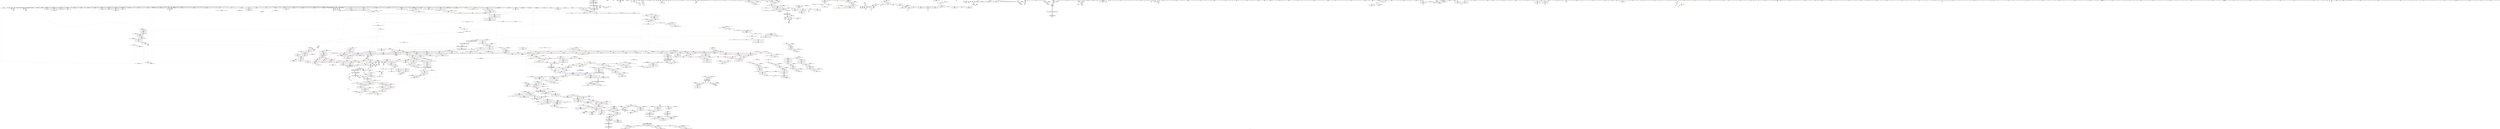 digraph "SVFG" {
	label="SVFG";

	Node0x5595567d6830 [shape=record,color=grey,label="{NodeID: 0\nNullPtr}"];
	Node0x5595567d6830 -> Node0x559556d64f00[style=solid];
	Node0x5595567d6830 -> Node0x559556d65000[style=solid];
	Node0x5595567d6830 -> Node0x559556d650d0[style=solid];
	Node0x5595567d6830 -> Node0x559556d651a0[style=solid];
	Node0x5595567d6830 -> Node0x559556d65270[style=solid];
	Node0x5595567d6830 -> Node0x559556d65340[style=solid];
	Node0x5595567d6830 -> Node0x559556d65410[style=solid];
	Node0x5595567d6830 -> Node0x559556d654e0[style=solid];
	Node0x5595567d6830 -> Node0x559556d655b0[style=solid];
	Node0x5595567d6830 -> Node0x559556d65680[style=solid];
	Node0x5595567d6830 -> Node0x559556d65750[style=solid];
	Node0x5595567d6830 -> Node0x559556d65820[style=solid];
	Node0x5595567d6830 -> Node0x559556d658f0[style=solid];
	Node0x5595567d6830 -> Node0x559556d659c0[style=solid];
	Node0x5595567d6830 -> Node0x559556d65a90[style=solid];
	Node0x5595567d6830 -> Node0x559556d65b60[style=solid];
	Node0x5595567d6830 -> Node0x559556d65c30[style=solid];
	Node0x5595567d6830 -> Node0x559556d65d00[style=solid];
	Node0x5595567d6830 -> Node0x559556d65dd0[style=solid];
	Node0x5595567d6830 -> Node0x559556d65ea0[style=solid];
	Node0x5595567d6830 -> Node0x559556d65f70[style=solid];
	Node0x5595567d6830 -> Node0x559556d66040[style=solid];
	Node0x5595567d6830 -> Node0x559556d66110[style=solid];
	Node0x5595567d6830 -> Node0x559556d661e0[style=solid];
	Node0x5595567d6830 -> Node0x559556d662b0[style=solid];
	Node0x5595567d6830 -> Node0x559556d66380[style=solid];
	Node0x5595567d6830 -> Node0x559556d66450[style=solid];
	Node0x5595567d6830 -> Node0x559556d66520[style=solid];
	Node0x5595567d6830 -> Node0x559556d665f0[style=solid];
	Node0x5595567d6830 -> Node0x559556d666c0[style=solid];
	Node0x5595567d6830 -> Node0x559556d66790[style=solid];
	Node0x5595567d6830 -> Node0x559556d66860[style=solid];
	Node0x5595567d6830 -> Node0x559556d66930[style=solid];
	Node0x5595567d6830 -> Node0x559556d66a00[style=solid];
	Node0x5595567d6830 -> Node0x559556d66ad0[style=solid];
	Node0x5595567d6830 -> Node0x559556d66ba0[style=solid];
	Node0x5595567d6830 -> Node0x559556d66c70[style=solid];
	Node0x5595567d6830 -> Node0x559556d66d40[style=solid];
	Node0x5595567d6830 -> Node0x559556d66e10[style=solid];
	Node0x5595567d6830 -> Node0x559556d66ee0[style=solid];
	Node0x5595567d6830 -> Node0x559556d66fb0[style=solid];
	Node0x5595567d6830 -> Node0x559556d67080[style=solid];
	Node0x5595567d6830 -> Node0x559556d67150[style=solid];
	Node0x5595567d6830 -> Node0x559556d67220[style=solid];
	Node0x5595567d6830 -> Node0x559556d672f0[style=solid];
	Node0x5595567d6830 -> Node0x559556d673c0[style=solid];
	Node0x5595567d6830 -> Node0x559556d67490[style=solid];
	Node0x5595567d6830 -> Node0x559556d67560[style=solid];
	Node0x5595567d6830 -> Node0x559556d67630[style=solid];
	Node0x5595567d6830 -> Node0x559556d67700[style=solid];
	Node0x5595567d6830 -> Node0x559556d677d0[style=solid];
	Node0x5595567d6830 -> Node0x559556d678a0[style=solid];
	Node0x5595567d6830 -> Node0x559556d67970[style=solid];
	Node0x5595567d6830 -> Node0x559556d67a40[style=solid];
	Node0x5595567d6830 -> Node0x559556d67b10[style=solid];
	Node0x5595567d6830 -> Node0x559556d67be0[style=solid];
	Node0x5595567d6830 -> Node0x559556d67cb0[style=solid];
	Node0x5595567d6830 -> Node0x559556d67d80[style=solid];
	Node0x5595567d6830 -> Node0x559556d67e50[style=solid];
	Node0x5595567d6830 -> Node0x559556d67f20[style=solid];
	Node0x5595567d6830 -> Node0x559556d67ff0[style=solid];
	Node0x5595567d6830 -> Node0x559556d5bd00[style=solid];
	Node0x5595567d6830 -> Node0x559556d5bdd0[style=solid];
	Node0x5595567d6830 -> Node0x559556d5bea0[style=solid];
	Node0x5595567d6830 -> Node0x559556d5bf70[style=solid];
	Node0x5595567d6830 -> Node0x559556d5c040[style=solid];
	Node0x5595567d6830 -> Node0x559556d5c110[style=solid];
	Node0x5595567d6830 -> Node0x559556d90190[style=solid];
	Node0x5595567d6830 -> Node0x559556d94390[style=solid];
	Node0x5595567d6830 -> Node0x559556d94460[style=solid];
	Node0x5595567d6830 -> Node0x559556d94530[style=solid];
	Node0x5595567d6830 -> Node0x559556d96a90[style=solid];
	Node0x5595567d6830 -> Node0x559556dc2030[style=solid];
	Node0x5595567d6830 -> Node0x559556dc56f0[style=solid];
	Node0x5595567d6830 -> Node0x559556dc5870[style=solid];
	Node0x5595567d6830:s64 -> Node0x559556e8ff90[style=solid,color=red];
	Node0x559556d68670 [shape=record,color=red,label="{NodeID: 775\n989\<--981\n\<--__last.addr\n_ZSt8_DestroyIPNSt7__cxx1112basic_stringIcSt11char_traitsIcESaIcEEES5_EvT_S7_RSaIT0_E\n|{<s0>95}}"];
	Node0x559556d68670:s0 -> Node0x559556e94670[style=solid,color=red];
	Node0x559556d5ed20 [shape=record,color=black,label="{NodeID: 443\n1216\<--1211\n\<--this1\n_ZNSt6vectorINSt7__cxx1112basic_stringIcSt11char_traitsIcESaIcEEESaIS5_EE12emplace_backIJS5_EEEvDpOT_\n}"];
	Node0x559556d5ed20 -> Node0x559556d77030[style=solid];
	Node0x559556d5ed20 -> Node0x559556d77100[style=solid];
	Node0x559556e8a6e0 [shape=record,color=black,label="{NodeID: 2325\n1572 = PHI(1703, )\n}"];
	Node0x559556e8a6e0 -> Node0x559556dc25d0[style=solid];
	Node0x559556d521f0 [shape=record,color=green,label="{NodeID: 111\n597\<--598\nref.tmp19\<--ref.tmp19_field_insensitive\nmain\n}"];
	Node0x559556d6e0a0 [shape=record,color=red,label="{NodeID: 886\n1760\<--1757\nthis1\<--this.addr\n_ZNKSt12_Vector_baseINSt7__cxx1112basic_stringIcSt11char_traitsIcESaIcEEESaIS5_EE19_M_get_Tp_allocatorEv\n}"];
	Node0x559556d6e0a0 -> Node0x559556d794c0[style=solid];
	Node0x559556d74b10 [shape=record,color=purple,label="{NodeID: 554\n634\<--45\n\<--.str.13\nmain\n}"];
	Node0x559556e93b60 [shape=record,color=black,label="{NodeID: 2436\n109 = PHI()\n0th arg __cxx_global_array_dtor }"];
	Node0x559556e93b60 -> Node0x559556d90290[style=solid];
	Node0x559556d57260 [shape=record,color=green,label="{NodeID: 222\n1412\<--1413\n__cxa_end_catch\<--__cxa_end_catch_field_insensitive\n}"];
	Node0x559556d93420 [shape=record,color=blue,label="{NodeID: 997\n593\<--701\nehselector.slot\<--\nmain\n}"];
	Node0x559556d93420 -> Node0x559556d7ec80[style=dashed];
	Node0x559556d7a5d0 [shape=record,color=purple,label="{NodeID: 665\n1974\<--1973\nincdec.ptr\<--\n_ZNSt20__uninitialized_copyILb0EE13__uninit_copyISt13move_iteratorIPNSt7__cxx1112basic_stringIcSt11char_traitsIcESaIcEEEES9_EET0_T_SC_SB_\n}"];
	Node0x559556d7a5d0 -> Node0x559556d9a100[style=solid];
	Node0x559556d65750 [shape=record,color=black,label="{NodeID: 333\n480\<--3\n\<--dummyVal\n_Z5solveRSt6vectorINSt7__cxx1112basic_stringIcSt11char_traitsIcESaIcEEESaIS5_EE\n}"];
	Node0x559556d65750 -> Node0x559556d91f00[style=solid];
	Node0x559556d98e50 [shape=record,color=blue,label="{NodeID: 1108\n1782\<--1784\n_M_current\<--\n_ZN9__gnu_cxx17__normal_iteratorIPNSt7__cxx1112basic_stringIcSt11char_traitsIcESaIcEEESt6vectorIS6_SaIS6_EEEC2ERKS7_\n|{<s0>139|<s1>153}}"];
	Node0x559556d98e50:s0 -> Node0x559556e3c400[style=dashed,color=blue];
	Node0x559556d98e50:s1 -> Node0x559556e3c560[style=dashed,color=blue];
	Node0x5595567d68c0 [shape=record,color=green,label="{NodeID: 1\n7\<--1\n__dso_handle\<--dummyObj\nGlob }"];
	Node0x559556d68740 [shape=record,color=red,label="{NodeID: 776\n999\<--996\nthis1\<--this.addr\n_ZNSt12_Vector_baseINSt7__cxx1112basic_stringIcSt11char_traitsIcESaIcEEESaIS5_EE19_M_get_Tp_allocatorEv\n}"];
	Node0x559556d68740 -> Node0x559556d76400[style=solid];
	Node0x559556d5edf0 [shape=record,color=black,label="{NodeID: 444\n1222\<--1211\n\<--this1\n_ZNSt6vectorINSt7__cxx1112basic_stringIcSt11char_traitsIcESaIcEEESaIS5_EE12emplace_backIJS5_EEEvDpOT_\n}"];
	Node0x559556d5edf0 -> Node0x559556d771d0[style=solid];
	Node0x559556e8a820 [shape=record,color=black,label="{NodeID: 2326\n1588 = PHI(1677, )\n}"];
	Node0x559556e8a820 -> Node0x559556d6cc50[style=solid];
	Node0x559556d522c0 [shape=record,color=green,label="{NodeID: 112\n599\<--600\nanswer\<--answer_field_insensitive\nmain\n|{<s0>64}}"];
	Node0x559556d522c0:s0 -> Node0x559556e8d470[style=solid,color=red];
	Node0x559556d6e170 [shape=record,color=red,label="{NodeID: 887\n1769\<--1766\nthis1\<--this.addr\n_ZNK9__gnu_cxx13new_allocatorINSt7__cxx1112basic_stringIcSt11char_traitsIcESaIcEEEE8max_sizeEv\n}"];
	Node0x559556d74be0 [shape=record,color=purple,label="{NodeID: 555\n635\<--47\n\<--.str.14\nmain\n}"];
	Node0x559556e93c30 [shape=record,color=black,label="{NodeID: 2437\n1788 = PHI(1627, )\n0th arg _ZNSt16allocator_traitsISaINSt7__cxx1112basic_stringIcSt11char_traitsIcESaIcEEEEE8allocateERS6_m }"];
	Node0x559556e93c30 -> Node0x559556d98f20[style=solid];
	Node0x559556d57360 [shape=record,color=green,label="{NodeID: 223\n1425\<--1426\n__cxa_rethrow\<--__cxa_rethrow_field_insensitive\n}"];
	Node0x559556d934f0 [shape=record,color=blue,label="{NodeID: 998\n581\<--723\nz\<--inc32\nmain\n}"];
	Node0x559556d934f0 -> Node0x559556e17b40[style=dashed];
	Node0x559556e03430 [shape=record,color=black,label="{NodeID: 1773\nMR_36V_4 = PHI(MR_36V_5, MR_36V_3, )\npts\{5860002 \}\n|{|<s2>59|<s3>68}}"];
	Node0x559556e03430 -> Node0x559556e07c40[style=dashed];
	Node0x559556e03430 -> Node0x559556e18540[style=dashed];
	Node0x559556e03430:s2 -> Node0x559556e1f920[style=dashed,color=red];
	Node0x559556e03430:s3 -> Node0x559556e296d0[style=dashed,color=red];
	Node0x559556d7a6a0 [shape=record,color=purple,label="{NodeID: 666\n2051\<--2050\n_M_current\<--this1\n_ZNKSt13move_iteratorIPNSt7__cxx1112basic_stringIcSt11char_traitsIcESaIcEEEEdeEv\n}"];
	Node0x559556d7a6a0 -> Node0x559556d6faa0[style=solid];
	Node0x559556d65820 [shape=record,color=black,label="{NodeID: 334\n482\<--3\n\<--dummyVal\n_Z5solveRSt6vectorINSt7__cxx1112basic_stringIcSt11char_traitsIcESaIcEEESaIS5_EE\n}"];
	Node0x559556d65820 -> Node0x559556d91fd0[style=solid];
	Node0x559556d98f20 [shape=record,color=blue,label="{NodeID: 1109\n1790\<--1788\n__a.addr\<--__a\n_ZNSt16allocator_traitsISaINSt7__cxx1112basic_stringIcSt11char_traitsIcESaIcEEEEE8allocateERS6_m\n}"];
	Node0x559556d98f20 -> Node0x559556d6e4b0[style=dashed];
	Node0x559556d4f530 [shape=record,color=green,label="{NodeID: 2\n21\<--1\n.str\<--dummyObj\nGlob }"];
	Node0x559556d68810 [shape=record,color=red,label="{NodeID: 777\n1012\<--1005\nthis1\<--this.addr\n_ZNSt12_Vector_baseINSt7__cxx1112basic_stringIcSt11char_traitsIcESaIcEEESaIS5_EED2Ev\n|{|<s8>96}}"];
	Node0x559556d68810 -> Node0x559556d764d0[style=solid];
	Node0x559556d68810 -> Node0x559556d765a0[style=solid];
	Node0x559556d68810 -> Node0x559556d76670[style=solid];
	Node0x559556d68810 -> Node0x559556d76740[style=solid];
	Node0x559556d68810 -> Node0x559556d76810[style=solid];
	Node0x559556d68810 -> Node0x559556d768e0[style=solid];
	Node0x559556d68810 -> Node0x559556d769b0[style=solid];
	Node0x559556d68810 -> Node0x559556d76a80[style=solid];
	Node0x559556d68810:s8 -> Node0x559556e8eaa0[style=solid,color=red];
	Node0x559556d5eec0 [shape=record,color=black,label="{NodeID: 445\n1225\<--1211\n\<--this1\n_ZNSt6vectorINSt7__cxx1112basic_stringIcSt11char_traitsIcESaIcEEESaIS5_EE12emplace_backIJS5_EEEvDpOT_\n}"];
	Node0x559556d5eec0 -> Node0x559556d772a0[style=solid];
	Node0x559556d5eec0 -> Node0x559556d77370[style=solid];
	Node0x559556e8a960 [shape=record,color=black,label="{NodeID: 2327\n1591 = PHI(1677, )\n}"];
	Node0x559556e8a960 -> Node0x559556d6cd20[style=solid];
	Node0x559556d52390 [shape=record,color=green,label="{NodeID: 113\n605\<--606\n_ZNSt7__cxx1112basic_stringIcSt11char_traitsIcESaIcEEaSEPKc\<--_ZNSt7__cxx1112basic_stringIcSt11char_traitsIcESaIcEEaSEPKc_field_insensitive\n}"];
	Node0x559556d6e240 [shape=record,color=red,label="{NodeID: 888\n1781\<--1775\nthis1\<--this.addr\n_ZN9__gnu_cxx17__normal_iteratorIPNSt7__cxx1112basic_stringIcSt11char_traitsIcESaIcEEESt6vectorIS6_SaIS6_EEEC2ERKS7_\n}"];
	Node0x559556d6e240 -> Node0x559556d79590[style=solid];
	Node0x559556d74cb0 [shape=record,color=purple,label="{NodeID: 556\n641\<--49\n\<--.str.15\nmain\n}"];
	Node0x559556e93da0 [shape=record,color=black,label="{NodeID: 2438\n1789 = PHI(1628, )\n1st arg _ZNSt16allocator_traitsISaINSt7__cxx1112basic_stringIcSt11char_traitsIcESaIcEEEEE8allocateERS6_m }"];
	Node0x559556e93da0 -> Node0x559556d98ff0[style=solid];
	Node0x559556d57460 [shape=record,color=green,label="{NodeID: 224\n1488\<--1489\nretval\<--retval_field_insensitive\n_ZNSt6vectorINSt7__cxx1112basic_stringIcSt11char_traitsIcESaIcEEESaIS5_EE3endEv\n|{|<s1>139}}"];
	Node0x559556d57460 -> Node0x559556d78b00[style=solid];
	Node0x559556d57460:s1 -> Node0x559556e8c850[style=solid,color=red];
	Node0x559556d935c0 [shape=record,color=blue,label="{NodeID: 999\n591\<--727\nexn.slot\<--\nmain\n}"];
	Node0x559556d935c0 -> Node0x559556d7ebb0[style=dashed];
	Node0x559556e03930 [shape=record,color=black,label="{NodeID: 1774\nMR_78V_4 = PHI(MR_78V_5, MR_78V_3, )\npts\{5860000 5860001 \}\n|{|<s2>59|<s3>64|<s4>68|<s5>68}}"];
	Node0x559556e03930 -> Node0x559556e08140[style=dashed];
	Node0x559556e03930 -> Node0x559556e18a40[style=dashed];
	Node0x559556e03930:s2 -> Node0x559556e1f920[style=dashed,color=red];
	Node0x559556e03930:s3 -> Node0x559556e1e2a0[style=dashed,color=red];
	Node0x559556e03930:s4 -> Node0x559556e29510[style=dashed,color=red];
	Node0x559556e03930:s5 -> Node0x559556e295f0[style=dashed,color=red];
	Node0x559556d7a770 [shape=record,color=purple,label="{NodeID: 667\n2060\<--2059\n_M_current\<--this1\n_ZNSt13move_iteratorIPNSt7__cxx1112basic_stringIcSt11char_traitsIcESaIcEEEEppEv\n}"];
	Node0x559556d7a770 -> Node0x559556d6fc40[style=solid];
	Node0x559556d7a770 -> Node0x559556d9a9f0[style=solid];
	Node0x559556d658f0 [shape=record,color=black,label="{NodeID: 335\n486\<--3\n\<--dummyVal\n_Z5solveRSt6vectorINSt7__cxx1112basic_stringIcSt11char_traitsIcESaIcEEESaIS5_EE\n}"];
	Node0x559556d98ff0 [shape=record,color=blue,label="{NodeID: 1110\n1792\<--1789\n__n.addr\<--__n\n_ZNSt16allocator_traitsISaINSt7__cxx1112basic_stringIcSt11char_traitsIcESaIcEEEEE8allocateERS6_m\n}"];
	Node0x559556d98ff0 -> Node0x559556d6e580[style=dashed];
	Node0x559556d4e800 [shape=record,color=green,label="{NodeID: 3\n23\<--1\n.str.2\<--dummyObj\nGlob }"];
	Node0x559556d688e0 [shape=record,color=red,label="{NodeID: 778\n1042\<--1007\nexn\<--exn.slot\n_ZNSt12_Vector_baseINSt7__cxx1112basic_stringIcSt11char_traitsIcESaIcEEESaIS5_EED2Ev\n|{<s0>99}}"];
	Node0x559556d688e0:s0 -> Node0x559556e8c0e0[style=solid,color=red];
	Node0x559556d5ef90 [shape=record,color=black,label="{NodeID: 446\n1236\<--1211\n\<--this1\n_ZNSt6vectorINSt7__cxx1112basic_stringIcSt11char_traitsIcESaIcEEESaIS5_EE12emplace_backIJS5_EEEvDpOT_\n}"];
	Node0x559556d5ef90 -> Node0x559556d77440[style=solid];
	Node0x559556d5ef90 -> Node0x559556d77510[style=solid];
	Node0x559556e8aaa0 [shape=record,color=black,label="{NodeID: 2328\n1799 = PHI(1803, )\n}"];
	Node0x559556e8aaa0 -> Node0x559556d71d90[style=solid];
	Node0x559556d52490 [shape=record,color=green,label="{NodeID: 114\n636\<--637\ncall10\<--call10_field_insensitive\nmain\n}"];
	Node0x559556d52490 -> Node0x559556d92c00[style=solid];
	Node0x559556d6e310 [shape=record,color=red,label="{NodeID: 889\n1783\<--1777\n\<--__i.addr\n_ZN9__gnu_cxx17__normal_iteratorIPNSt7__cxx1112basic_stringIcSt11char_traitsIcESaIcEEESt6vectorIS6_SaIS6_EEEC2ERKS7_\n}"];
	Node0x559556d6e310 -> Node0x559556d6e3e0[style=solid];
	Node0x559556d74d80 [shape=record,color=purple,label="{NodeID: 557\n642\<--51\n\<--.str.16\nmain\n}"];
	Node0x559556e93ee0 [shape=record,color=black,label="{NodeID: 2439\n395 = PHI(277, 308, )\n0th arg _ZNSt6vectorINSt7__cxx1112basic_stringIcSt11char_traitsIcESaIcEEESaIS5_EEixEm }"];
	Node0x559556e93ee0 -> Node0x559556d91880[style=solid];
	Node0x559556d57530 [shape=record,color=green,label="{NodeID: 225\n1490\<--1491\nthis.addr\<--this.addr_field_insensitive\n_ZNSt6vectorINSt7__cxx1112basic_stringIcSt11char_traitsIcESaIcEEESaIS5_EE3endEv\n}"];
	Node0x559556d57530 -> Node0x559556d6c0f0[style=solid];
	Node0x559556d57530 -> Node0x559556d97380[style=solid];
	Node0x559556d93690 [shape=record,color=blue,label="{NodeID: 1000\n593\<--729\nehselector.slot\<--\nmain\n}"];
	Node0x559556d93690 -> Node0x559556d7ec80[style=dashed];
	Node0x559556d7a840 [shape=record,color=purple,label="{NodeID: 668\n2062\<--2061\nincdec.ptr\<--\n_ZNSt13move_iteratorIPNSt7__cxx1112basic_stringIcSt11char_traitsIcESaIcEEEEppEv\n}"];
	Node0x559556d7a840 -> Node0x559556d9a9f0[style=solid];
	Node0x559556d659c0 [shape=record,color=black,label="{NodeID: 336\n487\<--3\n\<--dummyVal\n_Z5solveRSt6vectorINSt7__cxx1112basic_stringIcSt11char_traitsIcESaIcEEESaIS5_EE\n}"];
	Node0x559556d659c0 -> Node0x559556d920a0[style=solid];
	Node0x559556d990c0 [shape=record,color=blue,label="{NodeID: 1111\n1807\<--1804\nthis.addr\<--this\n_ZN9__gnu_cxx13new_allocatorINSt7__cxx1112basic_stringIcSt11char_traitsIcESaIcEEEE8allocateEmPKv\n}"];
	Node0x559556d990c0 -> Node0x559556d6e650[style=dashed];
	Node0x559556d4e890 [shape=record,color=green,label="{NodeID: 4\n25\<--1\n.str.3\<--dummyObj\nGlob }"];
	Node0x559556e1e2a0 [shape=record,color=yellow,style=double,label="{NodeID: 1886\n78V_1 = ENCHI(MR_78V_0)\npts\{5860000 5860001 \}\nFun[_Z5solveRSt6vectorINSt7__cxx1112basic_stringIcSt11char_traitsIcESaIcEEESaIS5_EE]|{<s0>26|<s1>26}}"];
	Node0x559556e1e2a0:s0 -> Node0x559556e04900[style=dashed,color=red];
	Node0x559556e1e2a0:s1 -> Node0x559556e049e0[style=dashed,color=red];
	Node0x559556d689b0 [shape=record,color=red,label="{NodeID: 779\n1015\<--1014\n\<--_M_start\n_ZNSt12_Vector_baseINSt7__cxx1112basic_stringIcSt11char_traitsIcESaIcEEESaIS5_EED2Ev\n|{<s0>96}}"];
	Node0x559556d689b0:s0 -> Node0x559556e8ed80[style=solid,color=red];
	Node0x559556d5f060 [shape=record,color=black,label="{NodeID: 447\n1224\<--1223\n\<--_M_impl3\n_ZNSt6vectorINSt7__cxx1112basic_stringIcSt11char_traitsIcESaIcEEESaIS5_EE12emplace_backIJS5_EEEvDpOT_\n|{<s0>110}}"];
	Node0x559556d5f060:s0 -> Node0x559556e8e070[style=solid,color=red];
	Node0x559556e8abe0 [shape=record,color=black,label="{NodeID: 2329\n1818 = PHI(1764, )\n}"];
	Node0x559556e8abe0 -> Node0x559556dc7370[style=solid];
	Node0x559556d577e0 [shape=record,color=green,label="{NodeID: 115\n638\<--639\nfopen\<--fopen_field_insensitive\n}"];
	Node0x559556d6e3e0 [shape=record,color=red,label="{NodeID: 890\n1784\<--1783\n\<--\n_ZN9__gnu_cxx17__normal_iteratorIPNSt7__cxx1112basic_stringIcSt11char_traitsIcESaIcEEESt6vectorIS6_SaIS6_EEEC2ERKS7_\n}"];
	Node0x559556d6e3e0 -> Node0x559556d98e50[style=solid];
	Node0x559556d74e50 [shape=record,color=purple,label="{NodeID: 558\n647\<--53\n\<--.str.17\nmain\n}"];
	Node0x559556e940f0 [shape=record,color=black,label="{NodeID: 2440\n396 = PHI(279, 310, )\n1st arg _ZNSt6vectorINSt7__cxx1112basic_stringIcSt11char_traitsIcESaIcEEESaIS5_EEixEm }"];
	Node0x559556e940f0 -> Node0x559556d91950[style=solid];
	Node0x559556d57600 [shape=record,color=green,label="{NodeID: 226\n1498\<--1499\n_ZN9__gnu_cxx17__normal_iteratorIPNSt7__cxx1112basic_stringIcSt11char_traitsIcESaIcEEESt6vectorIS6_SaIS6_EEEC2ERKS7_\<--_ZN9__gnu_cxx17__normal_iteratorIPNSt7__cxx1112basic_stringIcSt11char_traitsIcESaIcEEESt6vectorIS6_SaIS6_EEEC2ERKS7__field_insensitive\n}"];
	Node0x559556d93760 [shape=record,color=blue,label="{NodeID: 1001\n759\<--758\nthis.addr\<--this\n_ZNSt6vectorINSt7__cxx1112basic_stringIcSt11char_traitsIcESaIcEEESaIS5_EEC2Ev\n}"];
	Node0x559556d93760 -> Node0x559556d7ed50[style=dashed];
	Node0x559556e04330 [shape=record,color=black,label="{NodeID: 1776\nMR_187V_3 = PHI(MR_187V_4, MR_187V_2, )\npts\{1064 \}\n}"];
	Node0x559556e04330 -> Node0x559556d68dc0[style=dashed];
	Node0x559556e04330 -> Node0x559556d68e90[style=dashed];
	Node0x559556e04330 -> Node0x559556d68f60[style=dashed];
	Node0x559556e04330 -> Node0x559556d95090[style=dashed];
	Node0x559556d7a910 [shape=record,color=purple,label="{NodeID: 669\n2089\<--2088\n_M_current\<--this1\n_ZNKSt13move_iteratorIPNSt7__cxx1112basic_stringIcSt11char_traitsIcESaIcEEEE4baseEv\n}"];
	Node0x559556d7a910 -> Node0x559556d6ff80[style=solid];
	Node0x559556d65a90 [shape=record,color=black,label="{NodeID: 337\n489\<--3\n\<--dummyVal\n_Z5solveRSt6vectorINSt7__cxx1112basic_stringIcSt11char_traitsIcESaIcEEESaIS5_EE\n}"];
	Node0x559556d65a90 -> Node0x559556d92170[style=solid];
	Node0x559556d99190 [shape=record,color=blue,label="{NodeID: 1112\n1809\<--1805\n__n.addr\<--__n\n_ZN9__gnu_cxx13new_allocatorINSt7__cxx1112basic_stringIcSt11char_traitsIcESaIcEEEE8allocateEmPKv\n}"];
	Node0x559556d99190 -> Node0x559556d6e720[style=dashed];
	Node0x559556d99190 -> Node0x559556d6e7f0[style=dashed];
	Node0x559556d4eb40 [shape=record,color=green,label="{NodeID: 5\n27\<--1\n.str.4\<--dummyObj\nGlob }"];
	Node0x559556d68a80 [shape=record,color=red,label="{NodeID: 780\n1018\<--1017\n\<--_M_end_of_storage\n_ZNSt12_Vector_baseINSt7__cxx1112basic_stringIcSt11char_traitsIcESaIcEEESaIS5_EED2Ev\n}"];
	Node0x559556d68a80 -> Node0x559556d5e5d0[style=solid];
	Node0x559556d5f130 [shape=record,color=black,label="{NodeID: 448\n1257\<--1262\n_ZSt4moveIRNSt7__cxx1112basic_stringIcSt11char_traitsIcESaIcEEEEONSt16remove_referenceIT_E4typeEOS8__ret\<--\n_ZSt4moveIRNSt7__cxx1112basic_stringIcSt11char_traitsIcESaIcEEEEONSt16remove_referenceIT_E4typeEOS8_\n|{<s0>75}}"];
	Node0x559556d5f130:s0 -> Node0x559556e9a8f0[style=solid,color=blue];
	Node0x559556e8ad20 [shape=record,color=black,label="{NodeID: 2330\n1873 = PHI(1891, )\n}"];
	Node0x559556e8ad20 -> Node0x559556d72340[style=solid];
	Node0x559556d578e0 [shape=record,color=green,label="{NodeID: 116\n643\<--644\ncall11\<--call11_field_insensitive\nmain\n}"];
	Node0x559556d578e0 -> Node0x559556d92cd0[style=solid];
	Node0x559556d6e4b0 [shape=record,color=red,label="{NodeID: 891\n1796\<--1790\n\<--__a.addr\n_ZNSt16allocator_traitsISaINSt7__cxx1112basic_stringIcSt11char_traitsIcESaIcEEEEE8allocateERS6_m\n}"];
	Node0x559556d6e4b0 -> Node0x559556d71cc0[style=solid];
	Node0x559556d74f20 [shape=record,color=purple,label="{NodeID: 559\n658\<--53\n\<--.str.17\nmain\n}"];
	Node0x559556e94270 [shape=record,color=black,label="{NodeID: 2441\n941 = PHI(935, )\n0th arg _ZNSt12_Vector_baseINSt7__cxx1112basic_stringIcSt11char_traitsIcESaIcEEESaIS5_EE12_Vector_implC2Ev }"];
	Node0x559556e94270 -> Node0x559556d942c0[style=solid];
	Node0x559556d57700 [shape=record,color=green,label="{NodeID: 227\n1507\<--1508\nthis.addr\<--this.addr_field_insensitive\n_ZN9__gnu_cxx13new_allocatorINSt7__cxx1112basic_stringIcSt11char_traitsIcESaIcEEEE9constructIS6_JS6_EEEvPT_DpOT0_\n}"];
	Node0x559556d57700 -> Node0x559556d6c290[style=solid];
	Node0x559556d57700 -> Node0x559556d97450[style=solid];
	Node0x559556d93830 [shape=record,color=blue,label="{NodeID: 1002\n777\<--775\nthis.addr\<--this\n_ZNSt6vectorINSt7__cxx1112basic_stringIcSt11char_traitsIcESaIcEEESaIS5_EE9push_backEOS5_\n}"];
	Node0x559556d93830 -> Node0x559556d7ee20[style=dashed];
	Node0x559556d7a9e0 [shape=record,color=purple,label="{NodeID: 670\n2102\<--2101\n_M_current\<--this1\n_ZNSt13move_iteratorIPNSt7__cxx1112basic_stringIcSt11char_traitsIcESaIcEEEEC2ES6_\n}"];
	Node0x559556d7a9e0 -> Node0x559556d9aed0[style=solid];
	Node0x559556d65b60 [shape=record,color=black,label="{NodeID: 338\n492\<--3\n\<--dummyVal\n_Z5solveRSt6vectorINSt7__cxx1112basic_stringIcSt11char_traitsIcESaIcEEESaIS5_EE\n}"];
	Node0x559556d99260 [shape=record,color=blue,label="{NodeID: 1113\n1811\<--1806\n.addr\<--\n_ZN9__gnu_cxx13new_allocatorINSt7__cxx1112basic_stringIcSt11char_traitsIcESaIcEEEE8allocateEmPKv\n}"];
	Node0x559556d4ebd0 [shape=record,color=green,label="{NodeID: 6\n29\<--1\n.str.5\<--dummyObj\nGlob }"];
	Node0x559556d68b50 [shape=record,color=red,label="{NodeID: 781\n1021\<--1020\n\<--_M_start4\n_ZNSt12_Vector_baseINSt7__cxx1112basic_stringIcSt11char_traitsIcESaIcEEESaIS5_EED2Ev\n}"];
	Node0x559556d68b50 -> Node0x559556d5e6a0[style=solid];
	Node0x559556d5f200 [shape=record,color=black,label="{NodeID: 449\n1278\<--1277\n\<--\n_ZNSt16allocator_traitsISaINSt7__cxx1112basic_stringIcSt11char_traitsIcESaIcEEEEE9constructIS5_JS5_EEEvRS6_PT_DpOT0_\n|{<s0>115}}"];
	Node0x559556d5f200:s0 -> Node0x559556e95490[style=solid,color=red];
	Node0x559556e8ae60 [shape=record,color=black,label="{NodeID: 2331\n1924 = PHI(1933, )\n}"];
	Node0x559556e8ae60 -> Node0x559556d72820[style=solid];
	Node0x559556d579b0 [shape=record,color=green,label="{NodeID: 117\n649\<--650\nfscanf\<--fscanf_field_insensitive\n}"];
	Node0x559556d6e580 [shape=record,color=red,label="{NodeID: 892\n1798\<--1792\n\<--__n.addr\n_ZNSt16allocator_traitsISaINSt7__cxx1112basic_stringIcSt11char_traitsIcESaIcEEEEE8allocateERS6_m\n|{<s0>162}}"];
	Node0x559556d6e580:s0 -> Node0x559556e8fe80[style=solid,color=red];
	Node0x559556d74ff0 [shape=record,color=purple,label="{NodeID: 560\n671\<--55\n\<--.str.18\nmain\n}"];
	Node0x559556e94380 [shape=record,color=black,label="{NodeID: 2442\n1756 = PHI(1709, )\n0th arg _ZNKSt12_Vector_baseINSt7__cxx1112basic_stringIcSt11char_traitsIcESaIcEEESaIS5_EE19_M_get_Tp_allocatorEv }"];
	Node0x559556e94380 -> Node0x559556d98b10[style=solid];
	Node0x559556d5fd20 [shape=record,color=green,label="{NodeID: 228\n1509\<--1510\n__p.addr\<--__p.addr_field_insensitive\n_ZN9__gnu_cxx13new_allocatorINSt7__cxx1112basic_stringIcSt11char_traitsIcESaIcEEEE9constructIS6_JS6_EEEvPT_DpOT0_\n}"];
	Node0x559556d5fd20 -> Node0x559556d6c360[style=solid];
	Node0x559556d5fd20 -> Node0x559556d97520[style=solid];
	Node0x559556d93900 [shape=record,color=blue,label="{NodeID: 1003\n779\<--776\n__x.addr\<--__x\n_ZNSt6vectorINSt7__cxx1112basic_stringIcSt11char_traitsIcESaIcEEESaIS5_EE9push_backEOS5_\n}"];
	Node0x559556d93900 -> Node0x559556d7eef0[style=dashed];
	Node0x559556d7aab0 [shape=record,color=purple,label="{NodeID: 671\n409\<--407\nadd.ptr\<--\n_ZNSt6vectorINSt7__cxx1112basic_stringIcSt11char_traitsIcESaIcEEESaIS5_EEixEm\n}"];
	Node0x559556d7aab0 -> Node0x559556d5d9a0[style=solid];
	Node0x559556d65c30 [shape=record,color=black,label="{NodeID: 339\n493\<--3\n\<--dummyVal\n_Z5solveRSt6vectorINSt7__cxx1112basic_stringIcSt11char_traitsIcESaIcEEESaIS5_EE\n}"];
	Node0x559556d65c30 -> Node0x559556d92240[style=solid];
	Node0x559556d99330 [shape=record,color=blue,label="{NodeID: 1114\n1853\<--1837\ncoerce.dive\<--__first.coerce\n_ZSt22__uninitialized_copy_aISt13move_iteratorIPNSt7__cxx1112basic_stringIcSt11char_traitsIcESaIcEEEES7_S6_ET0_T_SA_S9_RSaIT1_E\n}"];
	Node0x559556d99330 -> Node0x559556d8fc50[style=dashed];
	Node0x559556d4ec90 [shape=record,color=green,label="{NodeID: 7\n31\<--1\n.str.6\<--dummyObj\nGlob }"];
	Node0x559556d68c20 [shape=record,color=red,label="{NodeID: 782\n1054\<--1048\n\<--__first.addr\n_ZSt8_DestroyIPNSt7__cxx1112basic_stringIcSt11char_traitsIcESaIcEEEEvT_S7_\n|{<s0>100}}"];
	Node0x559556d68c20:s0 -> Node0x559556e935e0[style=solid,color=red];
	Node0x559556d5f2d0 [shape=record,color=black,label="{NodeID: 450\n1286\<--1291\n_ZSt7forwardINSt7__cxx1112basic_stringIcSt11char_traitsIcESaIcEEEEOT_RNSt16remove_referenceIS6_E4typeE_ret\<--\n_ZSt7forwardINSt7__cxx1112basic_stringIcSt11char_traitsIcESaIcEEEEOT_RNSt16remove_referenceIS6_E4typeE\n|{<s0>109|<s1>112|<s2>114|<s3>120|<s4>140|<s5>185}}"];
	Node0x559556d5f2d0:s0 -> Node0x559556e9d350[style=solid,color=blue];
	Node0x559556d5f2d0:s1 -> Node0x559556e9d5a0[style=solid,color=blue];
	Node0x559556d5f2d0:s2 -> Node0x559556e9d710[style=solid,color=blue];
	Node0x559556d5f2d0:s3 -> Node0x559556e994d0[style=solid,color=blue];
	Node0x559556d5f2d0:s4 -> Node0x559556e9de90[style=solid,color=blue];
	Node0x559556d5f2d0:s5 -> Node0x559556e8b680[style=solid,color=blue];
	Node0x559556e8afa0 [shape=record,color=black,label="{NodeID: 2332\n2024 = PHI(2066, )\n}"];
	Node0x559556e8afa0 -> Node0x559556dc38f0[style=solid];
	Node0x559556d57ab0 [shape=record,color=green,label="{NodeID: 118\n661\<--662\n_ZNSt6vectorINSt7__cxx1112basic_stringIcSt11char_traitsIcESaIcEEESaIS5_EEC2Ev\<--_ZNSt6vectorINSt7__cxx1112basic_stringIcSt11char_traitsIcESaIcEEESaIS5_EEC2Ev_field_insensitive\n}"];
	Node0x559556d6e650 [shape=record,color=red,label="{NodeID: 893\n1816\<--1807\nthis1\<--this.addr\n_ZN9__gnu_cxx13new_allocatorINSt7__cxx1112basic_stringIcSt11char_traitsIcESaIcEEEE8allocateEmPKv\n|{<s0>163}}"];
	Node0x559556d6e650:s0 -> Node0x559556e90b40[style=solid,color=red];
	Node0x559556d750c0 [shape=record,color=purple,label="{NodeID: 561\n713\<--57\n\<--.str.19\nmain\n}"];
	Node0x559556e94490 [shape=record,color=black,label="{NodeID: 2443\n1046 = PHI(988, 1985, )\n0th arg _ZSt8_DestroyIPNSt7__cxx1112basic_stringIcSt11char_traitsIcESaIcEEEEvT_S7_ }"];
	Node0x559556e94490 -> Node0x559556d94d50[style=solid];
	Node0x559556d5fdf0 [shape=record,color=green,label="{NodeID: 229\n1511\<--1512\n__args.addr\<--__args.addr_field_insensitive\n_ZN9__gnu_cxx13new_allocatorINSt7__cxx1112basic_stringIcSt11char_traitsIcESaIcEEEE9constructIS6_JS6_EEEvPT_DpOT0_\n}"];
	Node0x559556d5fdf0 -> Node0x559556d6c430[style=solid];
	Node0x559556d5fdf0 -> Node0x559556d975f0[style=solid];
	Node0x559556d939d0 [shape=record,color=blue,label="{NodeID: 1004\n800\<--799\nthis.addr\<--this\n_ZNSt6vectorINSt7__cxx1112basic_stringIcSt11char_traitsIcESaIcEEESaIS5_EED2Ev\n}"];
	Node0x559556d939d0 -> Node0x559556d7efc0[style=dashed];
	Node0x559556d7ab80 [shape=record,color=purple,label="{NodeID: 672\n1350\<--1348\nadd.ptr\<--\n_ZNSt6vectorINSt7__cxx1112basic_stringIcSt11char_traitsIcESaIcEEESaIS5_EE17_M_realloc_insertIJS5_EEEvN9__gnu_cxx17__normal_iteratorIPS5_S7_EEDpOT_\n|{<s0>121}}"];
	Node0x559556d7ab80:s0 -> Node0x559556e8e1f0[style=solid,color=red];
	Node0x559556d65d00 [shape=record,color=black,label="{NodeID: 340\n495\<--3\n\<--dummyVal\n_Z5solveRSt6vectorINSt7__cxx1112basic_stringIcSt11char_traitsIcESaIcEEESaIS5_EE\n}"];
	Node0x559556d65d00 -> Node0x559556d92310[style=solid];
	Node0x559556d99400 [shape=record,color=blue,label="{NodeID: 1115\n1855\<--1838\ncoerce.dive1\<--__last.coerce\n_ZSt22__uninitialized_copy_aISt13move_iteratorIPNSt7__cxx1112basic_stringIcSt11char_traitsIcESaIcEEEES7_S6_ET0_T_SA_S9_RSaIT1_E\n}"];
	Node0x559556d99400 -> Node0x559556d8fd20[style=dashed];
	Node0x559556d4f5f0 [shape=record,color=green,label="{NodeID: 8\n33\<--1\n.str.7\<--dummyObj\nGlob }"];
	Node0x559556d68cf0 [shape=record,color=red,label="{NodeID: 783\n1055\<--1050\n\<--__last.addr\n_ZSt8_DestroyIPNSt7__cxx1112basic_stringIcSt11char_traitsIcESaIcEEEEvT_S7_\n|{<s0>100}}"];
	Node0x559556d68cf0:s0 -> Node0x559556e936f0[style=solid,color=red];
	Node0x559556d5f3a0 [shape=record,color=black,label="{NodeID: 451\n1337\<--1321\n\<--this1\n_ZNSt6vectorINSt7__cxx1112basic_stringIcSt11char_traitsIcESaIcEEESaIS5_EE17_M_realloc_insertIJS5_EEEvN9__gnu_cxx17__normal_iteratorIPS5_S7_EEDpOT_\n|{<s0>119}}"];
	Node0x559556d5f3a0:s0 -> Node0x559556e91820[style=solid,color=red];
	Node0x559556e8b0e0 [shape=record,color=black,label="{NodeID: 2333\n1957 = PHI(2013, )\n}"];
	Node0x559556d57bb0 [shape=record,color=green,label="{NodeID: 119\n677\<--678\n_ZNSt6vectorINSt7__cxx1112basic_stringIcSt11char_traitsIcESaIcEEESaIS5_EE9push_backEOS5_\<--_ZNSt6vectorINSt7__cxx1112basic_stringIcSt11char_traitsIcESaIcEEESaIS5_EE9push_backEOS5__field_insensitive\n}"];
	Node0x559556d6e720 [shape=record,color=red,label="{NodeID: 894\n1817\<--1809\n\<--__n.addr\n_ZN9__gnu_cxx13new_allocatorINSt7__cxx1112basic_stringIcSt11char_traitsIcESaIcEEEE8allocateEmPKv\n}"];
	Node0x559556d6e720 -> Node0x559556dc7370[style=solid];
	Node0x559556d75190 [shape=record,color=purple,label="{NodeID: 562\n1322\<--59\n\<--.str.20\n_ZNSt6vectorINSt7__cxx1112basic_stringIcSt11char_traitsIcESaIcEEESaIS5_EE17_M_realloc_insertIJS5_EEEvN9__gnu_cxx17__normal_iteratorIPS5_S7_EEDpOT_\n|{<s0>116}}"];
	Node0x559556d75190:s0 -> Node0x559556e8bfa0[style=solid,color=red];
	Node0x559556e94670 [shape=record,color=black,label="{NodeID: 2444\n1047 = PHI(989, 1986, )\n1st arg _ZSt8_DestroyIPNSt7__cxx1112basic_stringIcSt11char_traitsIcESaIcEEEEvT_S7_ }"];
	Node0x559556e94670 -> Node0x559556d94e20[style=solid];
	Node0x559556d5fec0 [shape=record,color=green,label="{NodeID: 230\n1528\<--1529\nthis.addr\<--this.addr_field_insensitive\n_ZNKSt6vectorINSt7__cxx1112basic_stringIcSt11char_traitsIcESaIcEEESaIS5_EE12_M_check_lenEmPKc\n}"];
	Node0x559556d5fec0 -> Node0x559556d6c500[style=solid];
	Node0x559556d5fec0 -> Node0x559556d976c0[style=solid];
	Node0x559556d93aa0 [shape=record,color=blue,label="{NodeID: 1005\n802\<--829\nexn.slot\<--\n_ZNSt6vectorINSt7__cxx1112basic_stringIcSt11char_traitsIcESaIcEEESaIS5_EED2Ev\n}"];
	Node0x559556d93aa0 -> Node0x559556d7f090[style=dashed];
	Node0x559556d7ac50 [shape=record,color=purple,label="{NodeID: 673\n1401\<--1399\nadd.ptr18\<--\n_ZNSt6vectorINSt7__cxx1112basic_stringIcSt11char_traitsIcESaIcEEESaIS5_EE17_M_realloc_insertIJS5_EEEvN9__gnu_cxx17__normal_iteratorIPS5_S7_EEDpOT_\n|{<s0>129}}"];
	Node0x559556d7ac50:s0 -> Node0x559556e8c740[style=solid,color=red];
	Node0x559556d65dd0 [shape=record,color=black,label="{NodeID: 341\n508\<--3\n\<--dummyVal\n_Z5solveRSt6vectorINSt7__cxx1112basic_stringIcSt11char_traitsIcESaIcEEESaIS5_EE\n}"];
	Node0x559556d994d0 [shape=record,color=blue,label="{NodeID: 1116\n1845\<--1839\n__result.addr\<--__result\n_ZSt22__uninitialized_copy_aISt13move_iteratorIPNSt7__cxx1112basic_stringIcSt11char_traitsIcESaIcEEEES7_S6_ET0_T_SA_S9_RSaIT1_E\n}"];
	Node0x559556d994d0 -> Node0x559556d6e8c0[style=dashed];
	Node0x559556d4f680 [shape=record,color=green,label="{NodeID: 9\n35\<--1\n.str.8\<--dummyObj\nGlob }"];
	Node0x559556d68dc0 [shape=record,color=red,label="{NodeID: 784\n1070\<--1063\n\<--__first.addr\n_ZNSt12_Destroy_auxILb0EE9__destroyIPNSt7__cxx1112basic_stringIcSt11char_traitsIcESaIcEEEEEvT_S9_\n}"];
	Node0x559556d68dc0 -> Node0x559556dc5cf0[style=solid];
	Node0x559556d5f470 [shape=record,color=black,label="{NodeID: 452\n1345\<--1321\n\<--this1\n_ZNSt6vectorINSt7__cxx1112basic_stringIcSt11char_traitsIcESaIcEEESaIS5_EE17_M_realloc_insertIJS5_EEEvN9__gnu_cxx17__normal_iteratorIPS5_S7_EEDpOT_\n}"];
	Node0x559556d5f470 -> Node0x559556d77850[style=solid];
	Node0x559556e8b1f0 [shape=record,color=black,label="{NodeID: 2334\n1962 = PHI(1095, )\n|{<s0>176}}"];
	Node0x559556e8b1f0:s0 -> Node0x559556e950a0[style=solid,color=red];
	Node0x559556d57cb0 [shape=record,color=green,label="{NodeID: 120\n711\<--712\n_ZNKSt7__cxx1112basic_stringIcSt11char_traitsIcESaIcEE5c_strEv\<--_ZNKSt7__cxx1112basic_stringIcSt11char_traitsIcESaIcEE5c_strEv_field_insensitive\n}"];
	Node0x559556d6e7f0 [shape=record,color=red,label="{NodeID: 895\n1825\<--1809\n\<--__n.addr\n_ZN9__gnu_cxx13new_allocatorINSt7__cxx1112basic_stringIcSt11char_traitsIcESaIcEEEE8allocateEmPKv\n}"];
	Node0x559556d6e7f0 -> Node0x559556dc47f0[style=solid];
	Node0x559556d75260 [shape=record,color=purple,label="{NodeID: 563\n2124\<--61\nllvm.global_ctors_0\<--llvm.global_ctors\nGlob }"];
	Node0x559556d75260 -> Node0x559556d8ff90[style=solid];
	Node0x559556e947f0 [shape=record,color=black,label="{NodeID: 2445\n375 = PHI(266, 1541, 1541, 1541, 1541, )\n0th arg _ZNKSt6vectorINSt7__cxx1112basic_stringIcSt11char_traitsIcESaIcEEESaIS5_EE4sizeEv }"];
	Node0x559556e947f0 -> Node0x559556d917b0[style=solid];
	Node0x559556d5ff90 [shape=record,color=green,label="{NodeID: 231\n1530\<--1531\n__n.addr\<--__n.addr_field_insensitive\n_ZNKSt6vectorINSt7__cxx1112basic_stringIcSt11char_traitsIcESaIcEEESaIS5_EE12_M_check_lenEmPKc\n|{|<s2>147}}"];
	Node0x559556d5ff90 -> Node0x559556d6c5d0[style=solid];
	Node0x559556d5ff90 -> Node0x559556d97790[style=solid];
	Node0x559556d5ff90:s2 -> Node0x559556e8d360[style=solid,color=red];
	Node0x559556d93b70 [shape=record,color=blue,label="{NodeID: 1006\n804\<--831\nehselector.slot\<--\n_ZNSt6vectorINSt7__cxx1112basic_stringIcSt11char_traitsIcESaIcEEESaIS5_EED2Ev\n}"];
	Node0x559556e07c40 [shape=record,color=black,label="{NodeID: 1781\nMR_36V_7 = PHI(MR_36V_4, MR_36V_4, MR_36V_6, )\npts\{5860002 \}\n|{<s0>70}}"];
	Node0x559556e07c40:s0 -> Node0x559556e296d0[style=dashed,color=red];
	Node0x559556d7ad20 [shape=record,color=purple,label="{NodeID: 674\n1469\<--1467\nadd.ptr39\<--\n_ZNSt6vectorINSt7__cxx1112basic_stringIcSt11char_traitsIcESaIcEEESaIS5_EE17_M_realloc_insertIJS5_EEEvN9__gnu_cxx17__normal_iteratorIPS5_S7_EEDpOT_\n}"];
	Node0x559556d7ad20 -> Node0x559556d972b0[style=solid];
	Node0x559556d65ea0 [shape=record,color=black,label="{NodeID: 342\n509\<--3\n\<--dummyVal\n_Z5solveRSt6vectorINSt7__cxx1112basic_stringIcSt11char_traitsIcESaIcEEESaIS5_EE\n}"];
	Node0x559556d65ea0 -> Node0x559556d924b0[style=solid];
	Node0x559556d995a0 [shape=record,color=blue,label="{NodeID: 1117\n1847\<--1840\n.addr\<--\n_ZSt22__uninitialized_copy_aISt13move_iteratorIPNSt7__cxx1112basic_stringIcSt11char_traitsIcESaIcEEEES7_S6_ET0_T_SA_S9_RSaIT1_E\n}"];
	Node0x559556d4f740 [shape=record,color=green,label="{NodeID: 10\n37\<--1\n.str.9\<--dummyObj\nGlob }"];
	Node0x559556d68e90 [shape=record,color=red,label="{NodeID: 785\n1074\<--1063\n\<--__first.addr\n_ZNSt12_Destroy_auxILb0EE9__destroyIPNSt7__cxx1112basic_stringIcSt11char_traitsIcESaIcEEEEEvT_S9_\n|{<s0>101}}"];
	Node0x559556d68e90:s0 -> Node0x559556e90c90[style=solid,color=red];
	Node0x559556d5f540 [shape=record,color=black,label="{NodeID: 453\n1355\<--1321\n\<--this1\n_ZNSt6vectorINSt7__cxx1112basic_stringIcSt11char_traitsIcESaIcEEESaIS5_EE17_M_realloc_insertIJS5_EEEvN9__gnu_cxx17__normal_iteratorIPS5_S7_EEDpOT_\n}"];
	Node0x559556d5f540 -> Node0x559556d77920[style=solid];
	Node0x559556d5f540 -> Node0x559556d779f0[style=solid];
	Node0x559556e8b360 [shape=record,color=black,label="{NodeID: 2335\n1963 = PHI(2045, )\n|{<s0>176}}"];
	Node0x559556e8b360:s0 -> Node0x559556e951b0[style=solid,color=red];
	Node0x559556d57db0 [shape=record,color=green,label="{NodeID: 121\n715\<--716\nfprintf\<--fprintf_field_insensitive\n}"];
	Node0x559556e27070 [shape=record,color=yellow,style=double,label="{NodeID: 2003\n78V_1 = ENCHI(MR_78V_0)\npts\{5860000 5860001 \}\nFun[_ZNSt6vectorINSt7__cxx1112basic_stringIcSt11char_traitsIcESaIcEEESaIS5_EE3endEv]|{<s0>139}}"];
	Node0x559556e27070:s0 -> Node0x559556e1cc80[style=dashed,color=red];
	Node0x559556d6e8c0 [shape=record,color=red,label="{NodeID: 896\n1868\<--1845\n\<--__result.addr\n_ZSt22__uninitialized_copy_aISt13move_iteratorIPNSt7__cxx1112basic_stringIcSt11char_traitsIcESaIcEEEES7_S6_ET0_T_SA_S9_RSaIT1_E\n|{<s0>168}}"];
	Node0x559556d6e8c0:s0 -> Node0x559556e905e0[style=solid,color=red];
	Node0x559556d75360 [shape=record,color=purple,label="{NodeID: 564\n2125\<--61\nllvm.global_ctors_1\<--llvm.global_ctors\nGlob }"];
	Node0x559556d75360 -> Node0x559556d90090[style=solid];
	Node0x559556e94be0 [shape=record,color=black,label="{NodeID: 2446\n2107 = PHI(1695, )\n0th arg _ZN9__gnu_cxx13new_allocatorINSt7__cxx1112basic_stringIcSt11char_traitsIcESaIcEEEE7destroyIS6_EEvPT_ }"];
	Node0x559556e94be0 -> Node0x559556d9afa0[style=solid];
	Node0x559556d60060 [shape=record,color=green,label="{NodeID: 232\n1532\<--1533\n__s.addr\<--__s.addr_field_insensitive\n_ZNKSt6vectorINSt7__cxx1112basic_stringIcSt11char_traitsIcESaIcEEESaIS5_EE12_M_check_lenEmPKc\n}"];
	Node0x559556d60060 -> Node0x559556d6c6a0[style=solid];
	Node0x559556d60060 -> Node0x559556d97860[style=solid];
	Node0x559556d93c40 [shape=record,color=blue,label="{NodeID: 1007\n844\<--842\n__lhs.addr\<--__lhs\n_ZSteqIcEN9__gnu_cxx11__enable_ifIXsr9__is_charIT_EE7__valueEbE6__typeERKNSt7__cxx1112basic_stringIS2_St11char_traitsIS2_ESaIS2_EEESC_\n}"];
	Node0x559556d93c40 -> Node0x559556d7f300[style=dashed];
	Node0x559556d93c40 -> Node0x559556d7f3d0[style=dashed];
	Node0x559556d93c40 -> Node0x559556d7f4a0[style=dashed];
	Node0x559556e08140 [shape=record,color=black,label="{NodeID: 1782\nMR_78V_7 = PHI(MR_78V_4, MR_78V_4, MR_78V_6, )\npts\{5860000 5860001 \}\n|{<s0>70|<s1>70}}"];
	Node0x559556e08140:s0 -> Node0x559556e29510[style=dashed,color=red];
	Node0x559556e08140:s1 -> Node0x559556e295f0[style=dashed,color=red];
	Node0x559556d7adf0 [shape=record,color=red,label="{NodeID: 675\n197\<--133\n\<--s.addr\n_Z7dosolveB5cxx11ii\n}"];
	Node0x559556d7adf0 -> Node0x559556d5c480[style=solid];
	Node0x559556d65f70 [shape=record,color=black,label="{NodeID: 343\n511\<--3\n\<--dummyVal\n_Z5solveRSt6vectorINSt7__cxx1112basic_stringIcSt11char_traitsIcESaIcEEESaIS5_EE\n}"];
	Node0x559556d65f70 -> Node0x559556d92580[style=solid];
	Node0x559556d99670 [shape=record,color=blue, style = dotted,label="{NodeID: 1118\n2127\<--2129\noffset_0\<--dummyVal\n_ZSt22__uninitialized_copy_aISt13move_iteratorIPNSt7__cxx1112basic_stringIcSt11char_traitsIcESaIcEEEES7_S6_ET0_T_SA_S9_RSaIT1_E\n}"];
	Node0x559556d99670 -> Node0x559556d6e990[style=dashed];
	Node0x559556d4f840 [shape=record,color=green,label="{NodeID: 11\n39\<--1\n.str.10\<--dummyObj\nGlob }"];
	Node0x559556d68f60 [shape=record,color=red,label="{NodeID: 786\n1082\<--1063\n\<--__first.addr\n_ZNSt12_Destroy_auxILb0EE9__destroyIPNSt7__cxx1112basic_stringIcSt11char_traitsIcESaIcEEEEEvT_S9_\n}"];
	Node0x559556d68f60 -> Node0x559556d76b50[style=solid];
	Node0x559556d5f610 [shape=record,color=black,label="{NodeID: 454\n1364\<--1321\n\<--this1\n_ZNSt6vectorINSt7__cxx1112basic_stringIcSt11char_traitsIcESaIcEEESaIS5_EE17_M_realloc_insertIJS5_EEEvN9__gnu_cxx17__normal_iteratorIPS5_S7_EEDpOT_\n|{<s0>123}}"];
	Node0x559556d5f610:s0 -> Node0x559556e94e00[style=solid,color=red];
	Node0x559556e8b4a0 [shape=record,color=black,label="{NodeID: 2336\n1970 = PHI(2054, )\n}"];
	Node0x559556d57eb0 [shape=record,color=green,label="{NodeID: 122\n719\<--720\n_ZNSt6vectorINSt7__cxx1112basic_stringIcSt11char_traitsIcESaIcEEESaIS5_EED2Ev\<--_ZNSt6vectorINSt7__cxx1112basic_stringIcSt11char_traitsIcESaIcEEESaIS5_EED2Ev_field_insensitive\n}"];
	Node0x559556e27180 [shape=record,color=yellow,style=double,label="{NodeID: 2004\n263V_1 = ENCHI(MR_263V_0)\npts\{14890000 \}\nFun[_ZNSt6vectorINSt7__cxx1112basic_stringIcSt11char_traitsIcESaIcEEESaIS5_EE3endEv]|{<s0>139}}"];
	Node0x559556e27180:s0 -> Node0x559556d98e50[style=dashed,color=red];
	Node0x559556d6e990 [shape=record,color=red,label="{NodeID: 897\n1870\<--1869\n\<--coerce.dive3\n_ZSt22__uninitialized_copy_aISt13move_iteratorIPNSt7__cxx1112basic_stringIcSt11char_traitsIcESaIcEEEES7_S6_ET0_T_SA_S9_RSaIT1_E\n|{<s0>168}}"];
	Node0x559556d6e990:s0 -> Node0x559556e903c0[style=solid,color=red];
	Node0x559556d75460 [shape=record,color=purple,label="{NodeID: 565\n2126\<--61\nllvm.global_ctors_2\<--llvm.global_ctors\nGlob }"];
	Node0x559556d75460 -> Node0x559556d90190[style=solid];
	Node0x559556e94cf0 [shape=record,color=black,label="{NodeID: 2447\n2108 = PHI(1696, )\n1st arg _ZN9__gnu_cxx13new_allocatorINSt7__cxx1112basic_stringIcSt11char_traitsIcESaIcEEEE7destroyIS6_EEvPT_ }"];
	Node0x559556e94cf0 -> Node0x559556d9b070[style=solid];
	Node0x559556d60130 [shape=record,color=green,label="{NodeID: 233\n1534\<--1535\n__len\<--__len_field_insensitive\n_ZNKSt6vectorINSt7__cxx1112basic_stringIcSt11char_traitsIcESaIcEEESaIS5_EE12_M_check_lenEmPKc\n}"];
	Node0x559556d60130 -> Node0x559556d6c770[style=solid];
	Node0x559556d60130 -> Node0x559556d6c840[style=solid];
	Node0x559556d60130 -> Node0x559556d6c910[style=solid];
	Node0x559556d60130 -> Node0x559556d97a00[style=solid];
	Node0x559556d93d10 [shape=record,color=blue,label="{NodeID: 1008\n846\<--843\n__rhs.addr\<--__rhs\n_ZSteqIcEN9__gnu_cxx11__enable_ifIXsr9__is_charIT_EE7__valueEbE6__typeERKNSt7__cxx1112basic_stringIS2_St11char_traitsIS2_ESaIS2_EEESC_\n}"];
	Node0x559556d93d10 -> Node0x559556d7f570[style=dashed];
	Node0x559556d93d10 -> Node0x559556d7f640[style=dashed];
	Node0x559556d7aec0 [shape=record,color=red,label="{NodeID: 676\n168\<--135\n\<--state.addr\n_Z7dosolveB5cxx11ii\n}"];
	Node0x559556d7aec0 -> Node0x559556dc2e70[style=solid];
	Node0x559556d66040 [shape=record,color=black,label="{NodeID: 344\n545\<--3\nlpad.val\<--dummyVal\n_Z5solveRSt6vectorINSt7__cxx1112basic_stringIcSt11char_traitsIcESaIcEEESaIS5_EE\n}"];
	Node0x559556d99740 [shape=record,color=blue, style = dotted,label="{NodeID: 1119\n2130\<--2132\noffset_0\<--dummyVal\n_ZSt22__uninitialized_copy_aISt13move_iteratorIPNSt7__cxx1112basic_stringIcSt11char_traitsIcESaIcEEEES7_S6_ET0_T_SA_S9_RSaIT1_E\n}"];
	Node0x559556d99740 -> Node0x559556d6ea60[style=dashed];
	Node0x559556d4f940 [shape=record,color=green,label="{NodeID: 12\n41\<--1\n.str.11\<--dummyObj\nGlob }"];
	Node0x559556d69030 [shape=record,color=red,label="{NodeID: 787\n1071\<--1065\n\<--__last.addr\n_ZNSt12_Destroy_auxILb0EE9__destroyIPNSt7__cxx1112basic_stringIcSt11char_traitsIcESaIcEEEEEvT_S9_\n}"];
	Node0x559556d69030 -> Node0x559556dc5cf0[style=solid];
	Node0x559556d5f6e0 [shape=record,color=black,label="{NodeID: 455\n1375\<--1321\n\<--this1\n_ZNSt6vectorINSt7__cxx1112basic_stringIcSt11char_traitsIcESaIcEEESaIS5_EE17_M_realloc_insertIJS5_EEEvN9__gnu_cxx17__normal_iteratorIPS5_S7_EEDpOT_\n}"];
	Node0x559556d5f6e0 -> Node0x559556d77b90[style=solid];
	Node0x559556d5f6e0 -> Node0x559556d77c60[style=solid];
	Node0x559556e8b5b0 [shape=record,color=black,label="{NodeID: 2337\n1984 = PHI()\n}"];
	Node0x559556d57fb0 [shape=record,color=green,label="{NodeID: 123\n737\<--738\nfclose\<--fclose_field_insensitive\n}"];
	Node0x559556d6ea60 [shape=record,color=red,label="{NodeID: 898\n1872\<--1871\n\<--coerce.dive4\n_ZSt22__uninitialized_copy_aISt13move_iteratorIPNSt7__cxx1112basic_stringIcSt11char_traitsIcESaIcEEEES7_S6_ET0_T_SA_S9_RSaIT1_E\n|{<s0>168}}"];
	Node0x559556d6ea60:s0 -> Node0x559556e904d0[style=solid,color=red];
	Node0x559556d75560 [shape=record,color=purple,label="{NodeID: 566\n94\<--93\narrayctor.next\<--arrayctor.cur\n__cxx_global_var_init.1\n}"];
	Node0x559556d75560 -> Node0x559556590fc0[style=solid];
	Node0x559556d75560 -> Node0x559556dc65f0[style=solid];
	Node0x559556e94e00 [shape=record,color=black,label="{NodeID: 2448\n995 = PHI(816, 1364, 1380, 1416, 1436, )\n0th arg _ZNSt12_Vector_baseINSt7__cxx1112basic_stringIcSt11char_traitsIcESaIcEEESaIS5_EE19_M_get_Tp_allocatorEv }"];
	Node0x559556e94e00 -> Node0x559556d94a10[style=solid];
	Node0x559556d60200 [shape=record,color=green,label="{NodeID: 234\n1536\<--1537\nref.tmp\<--ref.tmp_field_insensitive\n_ZNKSt6vectorINSt7__cxx1112basic_stringIcSt11char_traitsIcESaIcEEESaIS5_EE12_M_check_lenEmPKc\n|{|<s1>147}}"];
	Node0x559556d60200 -> Node0x559556d97930[style=solid];
	Node0x559556d60200:s1 -> Node0x559556e8d250[style=solid,color=red];
	Node0x559556d93de0 [shape=record,color=blue,label="{NodeID: 1009\n886\<--881\n__s1.addr\<--__s1\n_ZNSt11char_traitsIcE7compareEPKcS2_m\n}"];
	Node0x559556d93de0 -> Node0x559556d7f7e0[style=dashed];
	Node0x559556d7af90 [shape=record,color=red,label="{NodeID: 677\n216\<--137\nnrvo.val\<--nrvo\n_Z7dosolveB5cxx11ii\n}"];
	Node0x559556d66110 [shape=record,color=black,label="{NodeID: 345\n546\<--3\nlpad.val24\<--dummyVal\n_Z5solveRSt6vectorINSt7__cxx1112basic_stringIcSt11char_traitsIcESaIcEEESaIS5_EE\n}"];
	Node0x559556d99810 [shape=record,color=blue,label="{NodeID: 1120\n1881\<--1878\n__i.addr\<--__i\n_ZSt32__make_move_if_noexcept_iteratorINSt7__cxx1112basic_stringIcSt11char_traitsIcESaIcEEESt13move_iteratorIPS5_EET0_PT_\n}"];
	Node0x559556d99810 -> Node0x559556d6eb30[style=dashed];
	Node0x559556d4fa40 [shape=record,color=green,label="{NodeID: 13\n43\<--1\n.str.12\<--dummyObj\nGlob }"];
	Node0x559556e1eb10 [shape=record,color=yellow,style=double,label="{NodeID: 1895\n346V_1 = ENCHI(MR_346V_0)\npts\{1946 \}\nFun[_ZNSt20__uninitialized_copyILb0EE13__uninit_copyISt13move_iteratorIPNSt7__cxx1112basic_stringIcSt11char_traitsIcESaIcEEEES9_EET0_T_SC_SB_]}"];
	Node0x559556e1eb10 -> Node0x559556d9a1d0[style=dashed];
	Node0x559556d69100 [shape=record,color=red,label="{NodeID: 788\n1092\<--1089\n\<--__pointer.addr\n_ZSt8_DestroyINSt7__cxx1112basic_stringIcSt11char_traitsIcESaIcEEEEvPT_\n}"];
	Node0x559556d5f7b0 [shape=record,color=black,label="{NodeID: 456\n1380\<--1321\n\<--this1\n_ZNSt6vectorINSt7__cxx1112basic_stringIcSt11char_traitsIcESaIcEEESaIS5_EE17_M_realloc_insertIJS5_EEEvN9__gnu_cxx17__normal_iteratorIPS5_S7_EEDpOT_\n|{<s0>126}}"];
	Node0x559556d5f7b0:s0 -> Node0x559556e94e00[style=solid,color=red];
	Node0x559556e8b680 [shape=record,color=black,label="{NodeID: 2338\n2042 = PHI(1286, )\n}"];
	Node0x559556d580b0 [shape=record,color=green,label="{NodeID: 124\n759\<--760\nthis.addr\<--this.addr_field_insensitive\n_ZNSt6vectorINSt7__cxx1112basic_stringIcSt11char_traitsIcESaIcEEESaIS5_EEC2Ev\n}"];
	Node0x559556d580b0 -> Node0x559556d7ed50[style=solid];
	Node0x559556d580b0 -> Node0x559556d93760[style=solid];
	Node0x559556e27340 [shape=record,color=yellow,style=double,label="{NodeID: 2006\n2V_1 = ENCHI(MR_2V_0)\npts\{111 \}\nFun[__cxx_global_array_dtor]}"];
	Node0x559556e27340 -> Node0x559556d90290[style=dashed];
	Node0x559556d6eb30 [shape=record,color=red,label="{NodeID: 899\n1884\<--1881\n\<--__i.addr\n_ZSt32__make_move_if_noexcept_iteratorINSt7__cxx1112basic_stringIcSt11char_traitsIcESaIcEEESt13move_iteratorIPS5_EET0_PT_\n|{<s0>169}}"];
	Node0x559556d6eb30:s0 -> Node0x559556e93910[style=solid,color=red];
	Node0x559556d75630 [shape=record,color=purple,label="{NodeID: 567\n117\<--116\narraydestroy.element\<--arraydestroy.elementPast\n__cxx_global_array_dtor\n}"];
	Node0x559556d75630 -> Node0x5595565875b0[style=solid];
	Node0x559556d75630 -> Node0x559556dc6770[style=solid];
	Node0x559556e950a0 [shape=record,color=black,label="{NodeID: 2449\n2030 = PHI(1962, )\n0th arg _ZSt10_ConstructINSt7__cxx1112basic_stringIcSt11char_traitsIcESaIcEEEJS5_EEvPT_DpOT0_ }"];
	Node0x559556e950a0 -> Node0x559556d9a6b0[style=solid];
	Node0x559556d602d0 [shape=record,color=green,label="{NodeID: 235\n1543\<--1544\n_ZNKSt6vectorINSt7__cxx1112basic_stringIcSt11char_traitsIcESaIcEEESaIS5_EE8max_sizeEv\<--_ZNKSt6vectorINSt7__cxx1112basic_stringIcSt11char_traitsIcESaIcEEESaIS5_EE8max_sizeEv_field_insensitive\n}"];
	Node0x559556d93eb0 [shape=record,color=blue,label="{NodeID: 1010\n888\<--882\n__s2.addr\<--__s2\n_ZNSt11char_traitsIcE7compareEPKcS2_m\n}"];
	Node0x559556d93eb0 -> Node0x559556d7f8b0[style=dashed];
	Node0x559556e09040 [shape=record,color=black,label="{NodeID: 1785\nMR_172V_3 = PHI(MR_172V_4, MR_172V_2, )\npts\{885 \}\n}"];
	Node0x559556e09040 -> Node0x559556d7f710[style=dashed];
	Node0x559556d7b060 [shape=record,color=red,label="{NodeID: 678\n221\<--141\nexn\<--exn.slot\n_Z7dosolveB5cxx11ii\n}"];
	Node0x559556d661e0 [shape=record,color=black,label="{NodeID: 346\n686\<--3\n\<--dummyVal\nmain\n}"];
	Node0x559556d998e0 [shape=record,color=blue,label="{NodeID: 1121\n1907\<--1892\ncoerce.dive\<--__first.coerce\n_ZSt18uninitialized_copyISt13move_iteratorIPNSt7__cxx1112basic_stringIcSt11char_traitsIcESaIcEEEES7_ET0_T_SA_S9_\n}"];
	Node0x559556d998e0 -> Node0x559556d8fdf0[style=dashed];
	Node0x559556d4fb40 [shape=record,color=green,label="{NodeID: 14\n45\<--1\n.str.13\<--dummyObj\nGlob }"];
	Node0x559556e1ebf0 [shape=record,color=yellow,style=double,label="{NodeID: 1896\n348V_1 = ENCHI(MR_348V_0)\npts\{1948 \}\nFun[_ZNSt20__uninitialized_copyILb0EE13__uninit_copyISt13move_iteratorIPNSt7__cxx1112basic_stringIcSt11char_traitsIcESaIcEEEES9_EET0_T_SC_SB_]}"];
	Node0x559556e1ebf0 -> Node0x559556d9a2a0[style=dashed];
	Node0x559556d691d0 [shape=record,color=red,label="{NodeID: 789\n1100\<--1097\n\<--__r.addr\n_ZSt11__addressofINSt7__cxx1112basic_stringIcSt11char_traitsIcESaIcEEEEPT_RS6_\n}"];
	Node0x559556d691d0 -> Node0x559556d5e770[style=solid];
	Node0x559556d5f880 [shape=record,color=black,label="{NodeID: 457\n1396\<--1321\n\<--this1\n_ZNSt6vectorINSt7__cxx1112basic_stringIcSt11char_traitsIcESaIcEEESaIS5_EE17_M_realloc_insertIJS5_EEEvN9__gnu_cxx17__normal_iteratorIPS5_S7_EEDpOT_\n}"];
	Node0x559556d5f880 -> Node0x559556d77d30[style=solid];
	Node0x559556e8b820 [shape=record,color=black,label="{NodeID: 2339\n2076 = PHI(2083, )\n}"];
	Node0x559556e8b820 -> Node0x559556dc5b70[style=solid];
	Node0x559556d58180 [shape=record,color=green,label="{NodeID: 125\n765\<--766\n_ZNSt12_Vector_baseINSt7__cxx1112basic_stringIcSt11char_traitsIcESaIcEEESaIS5_EEC2Ev\<--_ZNSt12_Vector_baseINSt7__cxx1112basic_stringIcSt11char_traitsIcESaIcEEESaIS5_EEC2Ev_field_insensitive\n}"];
	Node0x559556d6ec00 [shape=record,color=red,label="{NodeID: 900\n1889\<--1888\n\<--coerce.dive\n_ZSt32__make_move_if_noexcept_iteratorINSt7__cxx1112basic_stringIcSt11char_traitsIcESaIcEEESt13move_iteratorIPS5_EET0_PT_\n}"];
	Node0x559556d6ec00 -> Node0x559556d72410[style=solid];
	Node0x559556d75700 [shape=record,color=purple,label="{NodeID: 568\n381\<--380\n_M_impl\<--\n_ZNKSt6vectorINSt7__cxx1112basic_stringIcSt11char_traitsIcESaIcEEESaIS5_EE4sizeEv\n}"];
	Node0x559556e951b0 [shape=record,color=black,label="{NodeID: 2450\n2031 = PHI(1963, )\n1st arg _ZSt10_ConstructINSt7__cxx1112basic_stringIcSt11char_traitsIcESaIcEEEJS5_EEvPT_DpOT0_ }"];
	Node0x559556e951b0 -> Node0x559556d9a780[style=solid];
	Node0x559556d603d0 [shape=record,color=green,label="{NodeID: 236\n1552\<--1553\n_ZSt20__throw_length_errorPKc\<--_ZSt20__throw_length_errorPKc_field_insensitive\n}"];
	Node0x559556d93f80 [shape=record,color=blue,label="{NodeID: 1011\n890\<--883\n__n.addr\<--__n\n_ZNSt11char_traitsIcE7compareEPKcS2_m\n}"];
	Node0x559556d93f80 -> Node0x559556d680c0[style=dashed];
	Node0x559556d93f80 -> Node0x559556d68190[style=dashed];
	Node0x559556e09540 [shape=record,color=black,label="{NodeID: 1786\nMR_40V_3 = PHI(MR_40V_6, MR_40V_2, )\npts\{250 \}\n}"];
	Node0x559556e09540 -> Node0x559556d7b880[style=dashed];
	Node0x559556e09540 -> Node0x559556d7b950[style=dashed];
	Node0x559556e09540 -> Node0x559556d7ba20[style=dashed];
	Node0x559556e09540 -> Node0x559556d7baf0[style=dashed];
	Node0x559556e09540 -> Node0x559556d7bbc0[style=dashed];
	Node0x559556e09540 -> Node0x559556d91470[style=dashed];
	Node0x559556d7b130 [shape=record,color=red,label="{NodeID: 679\n222\<--143\nsel\<--ehselector.slot\n_Z7dosolveB5cxx11ii\n}"];
	Node0x559556d662b0 [shape=record,color=black,label="{NodeID: 347\n687\<--3\n\<--dummyVal\nmain\n}"];
	Node0x559556d662b0 -> Node0x559556d93010[style=solid];
	Node0x559556d999b0 [shape=record,color=blue,label="{NodeID: 1122\n1909\<--1893\ncoerce.dive1\<--__last.coerce\n_ZSt18uninitialized_copyISt13move_iteratorIPNSt7__cxx1112basic_stringIcSt11char_traitsIcESaIcEEEES7_ET0_T_SA_S9_\n}"];
	Node0x559556d999b0 -> Node0x559556d8fec0[style=dashed];
	Node0x559556d4fc40 [shape=record,color=green,label="{NodeID: 15\n47\<--1\n.str.14\<--dummyObj\nGlob }"];
	Node0x559556d692a0 [shape=record,color=red,label="{NodeID: 790\n1115\<--1106\nthis1\<--this.addr\n_ZNSt12_Vector_baseINSt7__cxx1112basic_stringIcSt11char_traitsIcESaIcEEESaIS5_EE13_M_deallocateEPS5_m\n}"];
	Node0x559556d692a0 -> Node0x559556d76c20[style=solid];
	Node0x559556d5f950 [shape=record,color=black,label="{NodeID: 458\n1416\<--1321\n\<--this1\n_ZNSt6vectorINSt7__cxx1112basic_stringIcSt11char_traitsIcESaIcEEESaIS5_EE17_M_realloc_insertIJS5_EEEvN9__gnu_cxx17__normal_iteratorIPS5_S7_EEDpOT_\n|{<s0>131}}"];
	Node0x559556d5f950:s0 -> Node0x559556e94e00[style=solid,color=red];
	Node0x559556e8b960 [shape=record,color=black,label="{NodeID: 2340\n2080 = PHI(2083, )\n}"];
	Node0x559556e8b960 -> Node0x559556dc5b70[style=solid];
	Node0x559556d58280 [shape=record,color=green,label="{NodeID: 126\n771\<--772\n__clang_call_terminate\<--__clang_call_terminate_field_insensitive\n}"];
	Node0x559556d6ecd0 [shape=record,color=red,label="{NodeID: 901\n1919\<--1899\n\<--__result.addr\n_ZSt18uninitialized_copyISt13move_iteratorIPNSt7__cxx1112basic_stringIcSt11char_traitsIcESaIcEEEES7_ET0_T_SA_S9_\n|{<s0>172}}"];
	Node0x559556d6ecd0:s0 -> Node0x559556e8dd20[style=solid,color=red];
	Node0x559556d757d0 [shape=record,color=purple,label="{NodeID: 569\n382\<--380\n_M_finish\<--\n_ZNKSt6vectorINSt7__cxx1112basic_stringIcSt11char_traitsIcESaIcEEESaIS5_EE4sizeEv\n}"];
	Node0x559556d757d0 -> Node0x559556d7d010[style=solid];
	Node0x559556e952c0 [shape=record,color=black,label="{NodeID: 2451\n1678 = PHI(1297, 1297, 1587, 1590, )\n0th arg _ZNK9__gnu_cxx17__normal_iteratorIPNSt7__cxx1112basic_stringIcSt11char_traitsIcESaIcEEESt6vectorIS6_SaIS6_EEE4baseEv }"];
	Node0x559556e952c0 -> Node0x559556d983c0[style=solid];
	Node0x559556d604d0 [shape=record,color=green,label="{NodeID: 237\n1559\<--1560\n_ZSt3maxImERKT_S2_S2_\<--_ZSt3maxImERKT_S2_S2__field_insensitive\n}"];
	Node0x559556d94050 [shape=record,color=blue,label="{NodeID: 1012\n884\<--162\nretval\<--\n_ZNSt11char_traitsIcE7compareEPKcS2_m\n}"];
	Node0x559556d94050 -> Node0x559556e09040[style=dashed];
	Node0x559556e09a40 [shape=record,color=black,label="{NodeID: 1787\nMR_46V_3 = PHI(MR_46V_4, MR_46V_2, )\npts\{256 \}\n}"];
	Node0x559556e09a40 -> Node0x559556d7c0a0[style=dashed];
	Node0x559556e09a40 -> Node0x559556d7c170[style=dashed];
	Node0x559556e09a40 -> Node0x559556d7c240[style=dashed];
	Node0x559556e09a40 -> Node0x559556d7c310[style=dashed];
	Node0x559556e09a40 -> Node0x559556d91610[style=dashed];
	Node0x559556d7b200 [shape=record,color=red,label="{NodeID: 680\n164\<--145\n\<--i\n_Z7dosolveB5cxx11ii\n}"];
	Node0x559556d7b200 -> Node0x559556dc6170[style=solid];
	Node0x559556d66380 [shape=record,color=black,label="{NodeID: 348\n689\<--3\n\<--dummyVal\nmain\n}"];
	Node0x559556d66380 -> Node0x559556d930e0[style=solid];
	Node0x559556d99a80 [shape=record,color=blue,label="{NodeID: 1123\n1899\<--1894\n__result.addr\<--__result\n_ZSt18uninitialized_copyISt13move_iteratorIPNSt7__cxx1112basic_stringIcSt11char_traitsIcESaIcEEEES7_ET0_T_SA_S9_\n}"];
	Node0x559556d99a80 -> Node0x559556d6ecd0[style=dashed];
	Node0x559556d4fd40 [shape=record,color=green,label="{NodeID: 16\n49\<--1\n.str.15\<--dummyObj\nGlob }"];
	Node0x559556d69370 [shape=record,color=red,label="{NodeID: 791\n1116\<--1108\n\<--__p.addr\n_ZNSt12_Vector_baseINSt7__cxx1112basic_stringIcSt11char_traitsIcESaIcEEESaIS5_EE13_M_deallocateEPS5_m\n}"];
	Node0x559556d69370 -> Node0x559556dc56f0[style=solid];
	Node0x559556d5fa20 [shape=record,color=black,label="{NodeID: 459\n1420\<--1321\n\<--this1\n_ZNSt6vectorINSt7__cxx1112basic_stringIcSt11char_traitsIcESaIcEEESaIS5_EE17_M_realloc_insertIJS5_EEEvN9__gnu_cxx17__normal_iteratorIPS5_S7_EEDpOT_\n|{<s0>133}}"];
	Node0x559556d5fa20:s0 -> Node0x559556e8eaa0[style=solid,color=red];
	Node0x559556e8baa0 [shape=record,color=black,label="{NodeID: 2341\n1141 = PHI(1121, )\n1st arg _ZNSt16allocator_traitsISaINSt7__cxx1112basic_stringIcSt11char_traitsIcESaIcEEEEE10deallocateERS6_PS5_m }"];
	Node0x559556e8baa0 -> Node0x559556d95710[style=solid];
	Node0x559556d58380 [shape=record,color=green,label="{NodeID: 127\n777\<--778\nthis.addr\<--this.addr_field_insensitive\n_ZNSt6vectorINSt7__cxx1112basic_stringIcSt11char_traitsIcESaIcEEESaIS5_EE9push_backEOS5_\n}"];
	Node0x559556d58380 -> Node0x559556d7ee20[style=solid];
	Node0x559556d58380 -> Node0x559556d93830[style=solid];
	Node0x559556d6eda0 [shape=record,color=red,label="{NodeID: 902\n1921\<--1920\n\<--coerce.dive3\n_ZSt18uninitialized_copyISt13move_iteratorIPNSt7__cxx1112basic_stringIcSt11char_traitsIcESaIcEEEES7_ET0_T_SA_S9_\n|{<s0>172}}"];
	Node0x559556d6eda0:s0 -> Node0x559556e8dad0[style=solid,color=red];
	Node0x559556d758a0 [shape=record,color=purple,label="{NodeID: 570\n385\<--384\n_M_impl2\<--\n_ZNKSt6vectorINSt7__cxx1112basic_stringIcSt11char_traitsIcESaIcEEESaIS5_EE4sizeEv\n}"];
	Node0x559556e95490 [shape=record,color=black,label="{NodeID: 2452\n1504 = PHI(1278, )\n0th arg _ZN9__gnu_cxx13new_allocatorINSt7__cxx1112basic_stringIcSt11char_traitsIcESaIcEEEE9constructIS6_JS6_EEEvPT_DpOT0_ }"];
	Node0x559556e95490 -> Node0x559556d97450[style=solid];
	Node0x559556d605d0 [shape=record,color=green,label="{NodeID: 238\n1581\<--1582\n__lhs.addr\<--__lhs.addr_field_insensitive\n_ZN9__gnu_cxxmiIPNSt7__cxx1112basic_stringIcSt11char_traitsIcESaIcEEESt6vectorIS6_SaIS6_EEEENS_17__normal_iteratorIT_T0_E15difference_typeERKSE_SH_\n}"];
	Node0x559556d605d0 -> Node0x559556d6cab0[style=solid];
	Node0x559556d605d0 -> Node0x559556d97ad0[style=solid];
	Node0x559556d94120 [shape=record,color=blue,label="{NodeID: 1013\n884\<--904\nretval\<--call\n_ZNSt11char_traitsIcE7compareEPKcS2_m\n}"];
	Node0x559556d94120 -> Node0x559556e09040[style=dashed];
	Node0x559556d7b2d0 [shape=record,color=red,label="{NodeID: 681\n169\<--145\n\<--i\n_Z7dosolveB5cxx11ii\n}"];
	Node0x559556d7b2d0 -> Node0x559556dc2cf0[style=solid];
	Node0x559556d66450 [shape=record,color=black,label="{NodeID: 349\n692\<--3\n\<--dummyVal\nmain\n}"];
	Node0x559556d99b50 [shape=record,color=blue,label="{NodeID: 1124\n1901\<--477\n__assignable\<--\n_ZSt18uninitialized_copyISt13move_iteratorIPNSt7__cxx1112basic_stringIcSt11char_traitsIcESaIcEEEES7_ET0_T_SA_S9_\n}"];
	Node0x559556d4fe40 [shape=record,color=green,label="{NodeID: 17\n51\<--1\n.str.16\<--dummyObj\nGlob }"];
	Node0x559556d69440 [shape=record,color=red,label="{NodeID: 792\n1121\<--1108\n\<--__p.addr\n_ZNSt12_Vector_baseINSt7__cxx1112basic_stringIcSt11char_traitsIcESaIcEEESaIS5_EE13_M_deallocateEPS5_m\n|{<s0>104}}"];
	Node0x559556d69440:s0 -> Node0x559556e8baa0[style=solid,color=red];
	Node0x559556d5faf0 [shape=record,color=black,label="{NodeID: 460\n1428\<--1321\n\<--this1\n_ZNSt6vectorINSt7__cxx1112basic_stringIcSt11char_traitsIcESaIcEEESaIS5_EE17_M_realloc_insertIJS5_EEEvN9__gnu_cxx17__normal_iteratorIPS5_S7_EEDpOT_\n}"];
	Node0x559556d5faf0 -> Node0x559556d77e00[style=solid];
	Node0x559556d5faf0 -> Node0x559556d77ed0[style=solid];
	Node0x559556e8bbe0 [shape=record,color=black,label="{NodeID: 2342\n1142 = PHI(1122, )\n2nd arg _ZNSt16allocator_traitsISaINSt7__cxx1112basic_stringIcSt11char_traitsIcESaIcEEEEE10deallocateERS6_PS5_m }"];
	Node0x559556e8bbe0 -> Node0x559556d957e0[style=solid];
	Node0x559556d58450 [shape=record,color=green,label="{NodeID: 128\n779\<--780\n__x.addr\<--__x.addr_field_insensitive\n_ZNSt6vectorINSt7__cxx1112basic_stringIcSt11char_traitsIcESaIcEEESaIS5_EE9push_backEOS5_\n}"];
	Node0x559556d58450 -> Node0x559556d7eef0[style=solid];
	Node0x559556d58450 -> Node0x559556d93900[style=solid];
	Node0x559556d6ee70 [shape=record,color=red,label="{NodeID: 903\n1923\<--1922\n\<--coerce.dive4\n_ZSt18uninitialized_copyISt13move_iteratorIPNSt7__cxx1112basic_stringIcSt11char_traitsIcESaIcEEEES7_ET0_T_SA_S9_\n|{<s0>172}}"];
	Node0x559556d6ee70:s0 -> Node0x559556e8dbe0[style=solid,color=red];
	Node0x559556d75970 [shape=record,color=purple,label="{NodeID: 571\n386\<--384\n_M_start\<--\n_ZNKSt6vectorINSt7__cxx1112basic_stringIcSt11char_traitsIcESaIcEEESaIS5_EE4sizeEv\n}"];
	Node0x559556d75970 -> Node0x559556d7d0e0[style=solid];
	Node0x559556e955a0 [shape=record,color=black,label="{NodeID: 2453\n1505 = PHI(1279, )\n1st arg _ZN9__gnu_cxx13new_allocatorINSt7__cxx1112basic_stringIcSt11char_traitsIcESaIcEEEE9constructIS6_JS6_EEEvPT_DpOT0_ }"];
	Node0x559556e955a0 -> Node0x559556d97520[style=solid];
	Node0x559556d606a0 [shape=record,color=green,label="{NodeID: 239\n1583\<--1584\n__rhs.addr\<--__rhs.addr_field_insensitive\n_ZN9__gnu_cxxmiIPNSt7__cxx1112basic_stringIcSt11char_traitsIcESaIcEEESt6vectorIS6_SaIS6_EEEENS_17__normal_iteratorIT_T0_E15difference_typeERKSE_SH_\n}"];
	Node0x559556d606a0 -> Node0x559556d6cb80[style=solid];
	Node0x559556d606a0 -> Node0x559556d97ba0[style=solid];
	Node0x559556d941f0 [shape=record,color=blue,label="{NodeID: 1014\n931\<--930\nthis.addr\<--this\n_ZNSt12_Vector_baseINSt7__cxx1112basic_stringIcSt11char_traitsIcESaIcEEESaIS5_EEC2Ev\n}"];
	Node0x559556d941f0 -> Node0x559556d68260[style=dashed];
	Node0x559556d7b3a0 [shape=record,color=red,label="{NodeID: 682\n175\<--145\n\<--i\n_Z7dosolveB5cxx11ii\n}"];
	Node0x559556d7b3a0 -> Node0x559556d5c3b0[style=solid];
	Node0x559556d66520 [shape=record,color=black,label="{NodeID: 350\n693\<--3\n\<--dummyVal\nmain\n}"];
	Node0x559556d66520 -> Node0x559556d931b0[style=solid];
	Node0x559556d99c20 [shape=record,color=blue, style = dotted,label="{NodeID: 1125\n2133\<--2135\noffset_0\<--dummyVal\n_ZSt18uninitialized_copyISt13move_iteratorIPNSt7__cxx1112basic_stringIcSt11char_traitsIcESaIcEEEES7_ET0_T_SA_S9_\n}"];
	Node0x559556d99c20 -> Node0x559556d6eda0[style=dashed];
	Node0x559556d4ff40 [shape=record,color=green,label="{NodeID: 18\n53\<--1\n.str.17\<--dummyObj\nGlob }"];
	Node0x559556e1efa0 [shape=record,color=yellow,style=double,label="{NodeID: 1900\n166V_1 = ENCHI(MR_166V_0)\npts\{19380000 19400000 \}\nFun[_ZNKSt13move_iteratorIPNSt7__cxx1112basic_stringIcSt11char_traitsIcESaIcEEEE4baseEv]}"];
	Node0x559556e1efa0 -> Node0x559556d6ff80[style=dashed];
	Node0x559556d69510 [shape=record,color=red,label="{NodeID: 793\n1122\<--1110\n\<--__n.addr\n_ZNSt12_Vector_baseINSt7__cxx1112basic_stringIcSt11char_traitsIcESaIcEEESaIS5_EE13_M_deallocateEPS5_m\n|{<s0>104}}"];
	Node0x559556d69510:s0 -> Node0x559556e8bbe0[style=solid,color=red];
	Node0x559556d5fbc0 [shape=record,color=black,label="{NodeID: 461\n1432\<--1321\n\<--this1\n_ZNSt6vectorINSt7__cxx1112basic_stringIcSt11char_traitsIcESaIcEEESaIS5_EE17_M_realloc_insertIJS5_EEEvN9__gnu_cxx17__normal_iteratorIPS5_S7_EEDpOT_\n}"];
	Node0x559556d5fbc0 -> Node0x559556d77fa0[style=solid];
	Node0x559556d5fbc0 -> Node0x559556d78070[style=solid];
	Node0x559556e8bd20 [shape=record,color=black,label="{NodeID: 2343\n1525 = PHI(1321, )\n0th arg _ZNKSt6vectorINSt7__cxx1112basic_stringIcSt11char_traitsIcESaIcEEESaIS5_EE12_M_check_lenEmPKc }"];
	Node0x559556e8bd20 -> Node0x559556d976c0[style=solid];
	Node0x559556d58520 [shape=record,color=green,label="{NodeID: 129\n786\<--787\n_ZSt4moveIRNSt7__cxx1112basic_stringIcSt11char_traitsIcESaIcEEEEONSt16remove_referenceIT_E4typeEOS8_\<--_ZSt4moveIRNSt7__cxx1112basic_stringIcSt11char_traitsIcESaIcEEEEONSt16remove_referenceIT_E4typeEOS8__field_insensitive\n}"];
	Node0x559556e1b620 [shape=record,color=yellow,style=double,label="{NodeID: 2011\n34V_1 = ENCHI(MR_34V_0)\npts\{5860000 \}\nFun[_ZNSt6vectorINSt7__cxx1112basic_stringIcSt11char_traitsIcESaIcEEESaIS5_EEixEm]}"];
	Node0x559556e1b620 -> Node0x559556d7d350[style=dashed];
	Node0x559556d6ef40 [shape=record,color=red,label="{NodeID: 904\n1954\<--1941\n\<--__result.addr\n_ZNSt20__uninitialized_copyILb0EE13__uninit_copyISt13move_iteratorIPNSt7__cxx1112basic_stringIcSt11char_traitsIcESaIcEEEES9_EET0_T_SC_SB_\n}"];
	Node0x559556d6ef40 -> Node0x559556d9a030[style=solid];
	Node0x559556d75a40 [shape=record,color=purple,label="{NodeID: 572\n405\<--404\n_M_impl\<--\n_ZNSt6vectorINSt7__cxx1112basic_stringIcSt11char_traitsIcESaIcEEESaIS5_EEixEm\n}"];
	Node0x559556e98e90 [shape=record,color=black,label="{NodeID: 2454\n462 = PHI(243, )\n}"];
	Node0x559556e98e90 -> Node0x559556d91d60[style=solid];
	Node0x559556d60770 [shape=record,color=green,label="{NodeID: 240\n1600\<--1601\nretval\<--retval_field_insensitive\n_ZNSt6vectorINSt7__cxx1112basic_stringIcSt11char_traitsIcESaIcEEESaIS5_EE5beginEv\n|{|<s1>153}}"];
	Node0x559556d60770 -> Node0x559556d78d70[style=solid];
	Node0x559556d60770:s1 -> Node0x559556e8c850[style=solid,color=red];
	Node0x559556d942c0 [shape=record,color=blue,label="{NodeID: 1015\n942\<--941\nthis.addr\<--this\n_ZNSt12_Vector_baseINSt7__cxx1112basic_stringIcSt11char_traitsIcESaIcEEESaIS5_EE12_Vector_implC2Ev\n}"];
	Node0x559556d942c0 -> Node0x559556d68330[style=dashed];
	Node0x559556d7b470 [shape=record,color=red,label="{NodeID: 683\n200\<--145\n\<--i\n_Z7dosolveB5cxx11ii\n}"];
	Node0x559556d7b470 -> Node0x559556d5c550[style=solid];
	Node0x559556d665f0 [shape=record,color=black,label="{NodeID: 351\n695\<--3\n\<--dummyVal\nmain\n}"];
	Node0x559556d665f0 -> Node0x559556d93280[style=solid];
	Node0x559556d99cf0 [shape=record,color=blue, style = dotted,label="{NodeID: 1126\n2136\<--2138\noffset_0\<--dummyVal\n_ZSt18uninitialized_copyISt13move_iteratorIPNSt7__cxx1112basic_stringIcSt11char_traitsIcESaIcEEEES7_ET0_T_SA_S9_\n}"];
	Node0x559556d99cf0 -> Node0x559556d6ee70[style=dashed];
	Node0x559556d50040 [shape=record,color=green,label="{NodeID: 19\n55\<--1\n.str.18\<--dummyObj\nGlob }"];
	Node0x559556d695e0 [shape=record,color=red,label="{NodeID: 794\n1133\<--1130\nthis1\<--this.addr\n_ZNSt12_Vector_baseINSt7__cxx1112basic_stringIcSt11char_traitsIcESaIcEEESaIS5_EE12_Vector_implD2Ev\n}"];
	Node0x559556d695e0 -> Node0x559556d5e910[style=solid];
	Node0x559556d5fc90 [shape=record,color=black,label="{NodeID: 462\n1436\<--1321\n\<--this1\n_ZNSt6vectorINSt7__cxx1112basic_stringIcSt11char_traitsIcESaIcEEESaIS5_EE17_M_realloc_insertIJS5_EEEvN9__gnu_cxx17__normal_iteratorIPS5_S7_EEDpOT_\n|{<s0>135}}"];
	Node0x559556d5fc90:s0 -> Node0x559556e94e00[style=solid,color=red];
	Node0x559556e8be60 [shape=record,color=black,label="{NodeID: 2344\n1526 = PHI(1324, )\n1st arg _ZNKSt6vectorINSt7__cxx1112basic_stringIcSt11char_traitsIcESaIcEEESaIS5_EE12_M_check_lenEmPKc }"];
	Node0x559556e8be60 -> Node0x559556d97790[style=solid];
	Node0x559556d58620 [shape=record,color=green,label="{NodeID: 130\n789\<--790\n_ZNSt6vectorINSt7__cxx1112basic_stringIcSt11char_traitsIcESaIcEEESaIS5_EE12emplace_backIJS5_EEEvDpOT_\<--_ZNSt6vectorINSt7__cxx1112basic_stringIcSt11char_traitsIcESaIcEEESaIS5_EE12emplace_backIJS5_EEEvDpOT__field_insensitive\n}"];
	Node0x559556d6f010 [shape=record,color=red,label="{NodeID: 905\n1985\<--1941\n\<--__result.addr\n_ZNSt20__uninitialized_copyILb0EE13__uninit_copyISt13move_iteratorIPNSt7__cxx1112basic_stringIcSt11char_traitsIcESaIcEEEES9_EET0_T_SC_SB_\n|{<s0>179}}"];
	Node0x559556d6f010:s0 -> Node0x559556e94490[style=solid,color=red];
	Node0x559556d75b10 [shape=record,color=purple,label="{NodeID: 573\n406\<--404\n_M_start\<--\n_ZNSt6vectorINSt7__cxx1112basic_stringIcSt11char_traitsIcESaIcEEESaIS5_EEixEm\n}"];
	Node0x559556d75b10 -> Node0x559556d7d350[style=solid];
	Node0x559556e990c0 [shape=record,color=black,label="{NodeID: 2455\n177 = PHI()\n}"];
	Node0x559556e990c0 -> Node0x559556d906a0[style=solid];
	Node0x559556d60840 [shape=record,color=green,label="{NodeID: 241\n1602\<--1603\nthis.addr\<--this.addr_field_insensitive\n_ZNSt6vectorINSt7__cxx1112basic_stringIcSt11char_traitsIcESaIcEEESaIS5_EE5beginEv\n}"];
	Node0x559556d60840 -> Node0x559556d6cdf0[style=solid];
	Node0x559556d60840 -> Node0x559556d97c70[style=solid];
	Node0x559556d94390 [shape=record,color=blue, style = dotted,label="{NodeID: 1016\n950\<--3\n_M_start\<--dummyVal\n_ZNSt12_Vector_baseINSt7__cxx1112basic_stringIcSt11char_traitsIcESaIcEEESaIS5_EE12_Vector_implC2Ev\n|{<s0>92}}"];
	Node0x559556d94390:s0 -> Node0x559556e3bf80[style=dashed,color=blue];
	Node0x559556e0ae40 [shape=record,color=black,label="{NodeID: 1791\nMR_34V_2 = PHI(MR_34V_3, MR_34V_1, )\npts\{5860000 \}\n|{<s0>76}}"];
	Node0x559556e0ae40:s0 -> Node0x559556e3b840[style=dashed,color=blue];
	Node0x559556d7b540 [shape=record,color=red,label="{NodeID: 684\n204\<--145\n\<--i\n_Z7dosolveB5cxx11ii\n}"];
	Node0x559556d7b540 -> Node0x559556d5c620[style=solid];
	Node0x559556d666c0 [shape=record,color=black,label="{NodeID: 352\n698\<--3\n\<--dummyVal\nmain\n}"];
	Node0x559556d99dc0 [shape=record,color=blue,label="{NodeID: 1127\n1949\<--1934\ncoerce.dive\<--__first.coerce\n_ZNSt20__uninitialized_copyILb0EE13__uninit_copyISt13move_iteratorIPNSt7__cxx1112basic_stringIcSt11char_traitsIcESaIcEEEES9_EET0_T_SC_SB_\n}"];
	Node0x559556d99dc0 -> Node0x559556e0d640[style=dashed];
	Node0x559556d50140 [shape=record,color=green,label="{NodeID: 20\n57\<--1\n.str.19\<--dummyObj\nGlob }"];
	Node0x559556d696b0 [shape=record,color=red,label="{NodeID: 795\n1152\<--1143\n\<--__a.addr\n_ZNSt16allocator_traitsISaINSt7__cxx1112basic_stringIcSt11char_traitsIcESaIcEEEEE10deallocateERS6_PS5_m\n}"];
	Node0x559556d696b0 -> Node0x559556d5e9e0[style=solid];
	Node0x559556d70120 [shape=record,color=black,label="{NodeID: 463\n1439\<--1321\n\<--this1\n_ZNSt6vectorINSt7__cxx1112basic_stringIcSt11char_traitsIcESaIcEEESaIS5_EE17_M_realloc_insertIJS5_EEEvN9__gnu_cxx17__normal_iteratorIPS5_S7_EEDpOT_\n|{<s0>137}}"];
	Node0x559556d70120:s0 -> Node0x559556e8eaa0[style=solid,color=red];
	Node0x559556e8bfa0 [shape=record,color=black,label="{NodeID: 2345\n1527 = PHI(1322, )\n2nd arg _ZNKSt6vectorINSt7__cxx1112basic_stringIcSt11char_traitsIcESaIcEEESaIS5_EE12_M_check_lenEmPKc }"];
	Node0x559556e8bfa0 -> Node0x559556d97860[style=solid];
	Node0x559556d58720 [shape=record,color=green,label="{NodeID: 131\n800\<--801\nthis.addr\<--this.addr_field_insensitive\n_ZNSt6vectorINSt7__cxx1112basic_stringIcSt11char_traitsIcESaIcEEESaIS5_EED2Ev\n}"];
	Node0x559556d58720 -> Node0x559556d7efc0[style=solid];
	Node0x559556d58720 -> Node0x559556d939d0[style=solid];
	Node0x559556d6f0e0 [shape=record,color=red,label="{NodeID: 906\n1961\<--1943\n\<--__cur\n_ZNSt20__uninitialized_copyILb0EE13__uninit_copyISt13move_iteratorIPNSt7__cxx1112basic_stringIcSt11char_traitsIcESaIcEEEES9_EET0_T_SC_SB_\n|{<s0>174}}"];
	Node0x559556d6f0e0:s0 -> Node0x559556e90c90[style=solid,color=red];
	Node0x559556d75be0 [shape=record,color=purple,label="{NodeID: 574\n670\<--587\narraydecay\<--s\nmain\n}"];
	Node0x559556e99190 [shape=record,color=black,label="{NodeID: 2456\n202 = PHI()\n}"];
	Node0x559556e99190 -> Node0x559556d7b6e0[style=solid];
	Node0x559556d60910 [shape=record,color=green,label="{NodeID: 242\n1616\<--1617\nthis.addr\<--this.addr_field_insensitive\n_ZNSt12_Vector_baseINSt7__cxx1112basic_stringIcSt11char_traitsIcESaIcEEESaIS5_EE11_M_allocateEm\n}"];
	Node0x559556d60910 -> Node0x559556d6cf90[style=solid];
	Node0x559556d60910 -> Node0x559556d97d40[style=solid];
	Node0x559556d94460 [shape=record,color=blue, style = dotted,label="{NodeID: 1017\n952\<--3\n_M_finish\<--dummyVal\n_ZNSt12_Vector_baseINSt7__cxx1112basic_stringIcSt11char_traitsIcESaIcEEESaIS5_EE12_Vector_implC2Ev\n|{<s0>92}}"];
	Node0x559556d94460:s0 -> Node0x559556e3bf80[style=dashed,color=blue];
	Node0x559556e0b340 [shape=record,color=black,label="{NodeID: 1792\nMR_51V_3 = PHI(MR_51V_4, MR_51V_2, )\npts\{5860001 \}\n|{<s0>76}}"];
	Node0x559556e0b340:s0 -> Node0x559556e3b840[style=dashed,color=blue];
	Node0x559556d7b610 [shape=record,color=red,label="{NodeID: 685\n210\<--145\n\<--i\n_Z7dosolveB5cxx11ii\n}"];
	Node0x559556d7b610 -> Node0x559556dc4c70[style=solid];
	Node0x559556d66790 [shape=record,color=black,label="{NodeID: 353\n699\<--3\n\<--dummyVal\nmain\n}"];
	Node0x559556d66790 -> Node0x559556d93350[style=solid];
	Node0x559556d99e90 [shape=record,color=blue,label="{NodeID: 1128\n1951\<--1935\ncoerce.dive1\<--__last.coerce\n_ZNSt20__uninitialized_copyILb0EE13__uninit_copyISt13move_iteratorIPNSt7__cxx1112basic_stringIcSt11char_traitsIcESaIcEEEES9_EET0_T_SC_SB_\n|{<s0>173}}"];
	Node0x559556d99e90:s0 -> Node0x559556e289d0[style=dashed,color=red];
	Node0x559556d50240 [shape=record,color=green,label="{NodeID: 21\n59\<--1\n.str.20\<--dummyObj\nGlob }"];
	Node0x559556d69780 [shape=record,color=red,label="{NodeID: 796\n1154\<--1145\n\<--__p.addr\n_ZNSt16allocator_traitsISaINSt7__cxx1112basic_stringIcSt11char_traitsIcESaIcEEEEE10deallocateERS6_PS5_m\n|{<s0>106}}"];
	Node0x559556d69780:s0 -> Node0x559556e8d8b0[style=solid,color=red];
	Node0x559556d701f0 [shape=record,color=black,label="{NodeID: 464\n1440\<--1321\n\<--this1\n_ZNSt6vectorINSt7__cxx1112basic_stringIcSt11char_traitsIcESaIcEEESaIS5_EE17_M_realloc_insertIJS5_EEEvN9__gnu_cxx17__normal_iteratorIPS5_S7_EEDpOT_\n}"];
	Node0x559556d701f0 -> Node0x559556d78140[style=solid];
	Node0x559556d701f0 -> Node0x559556d78210[style=solid];
	Node0x559556e8c0e0 [shape=record,color=black,label="{NodeID: 2346\n914 = PHI(769, 836, 875, 1042, 1481, 2008, )\n0th arg __clang_call_terminate }"];
	Node0x559556d587f0 [shape=record,color=green,label="{NodeID: 132\n802\<--803\nexn.slot\<--exn.slot_field_insensitive\n_ZNSt6vectorINSt7__cxx1112basic_stringIcSt11char_traitsIcESaIcEEESaIS5_EED2Ev\n}"];
	Node0x559556d587f0 -> Node0x559556d7f090[style=solid];
	Node0x559556d587f0 -> Node0x559556d93aa0[style=solid];
	Node0x559556d6f1b0 [shape=record,color=red,label="{NodeID: 907\n1973\<--1943\n\<--__cur\n_ZNSt20__uninitialized_copyILb0EE13__uninit_copyISt13move_iteratorIPNSt7__cxx1112basic_stringIcSt11char_traitsIcESaIcEEEES9_EET0_T_SC_SB_\n}"];
	Node0x559556d6f1b0 -> Node0x559556d7a5d0[style=solid];
	Node0x559556d75cb0 [shape=record,color=purple,label="{NodeID: 575\n673\<--587\narraydecay18\<--s\nmain\n}"];
	Node0x559556e99260 [shape=record,color=black,label="{NodeID: 2457\n206 = PHI()\n}"];
	Node0x559556e99260 -> Node0x559556d90ab0[style=solid];
	Node0x559556d609e0 [shape=record,color=green,label="{NodeID: 243\n1618\<--1619\n__n.addr\<--__n.addr_field_insensitive\n_ZNSt12_Vector_baseINSt7__cxx1112basic_stringIcSt11char_traitsIcESaIcEEESaIS5_EE11_M_allocateEm\n}"];
	Node0x559556d609e0 -> Node0x559556d6d060[style=solid];
	Node0x559556d609e0 -> Node0x559556d6d130[style=solid];
	Node0x559556d609e0 -> Node0x559556d97e10[style=solid];
	Node0x559556d94530 [shape=record,color=blue, style = dotted,label="{NodeID: 1018\n954\<--3\n_M_end_of_storage\<--dummyVal\n_ZNSt12_Vector_baseINSt7__cxx1112basic_stringIcSt11char_traitsIcESaIcEEESaIS5_EE12_Vector_implC2Ev\n|{<s0>92}}"];
	Node0x559556d94530:s0 -> Node0x559556e3bf80[style=dashed,color=blue];
	Node0x559556e0b840 [shape=record,color=black,label="{NodeID: 1793\nMR_36V_2 = PHI(MR_36V_3, MR_36V_1, )\npts\{5860002 \}\n|{<s0>76}}"];
	Node0x559556e0b840:s0 -> Node0x559556e3b840[style=dashed,color=blue];
	Node0x559556d7b6e0 [shape=record,color=red,label="{NodeID: 686\n203\<--202\n\<--call5\n_Z7dosolveB5cxx11ii\n}"];
	Node0x559556d7b6e0 -> Node0x559556d90ab0[style=solid];
	Node0x559556d66860 [shape=record,color=black,label="{NodeID: 354\n701\<--3\n\<--dummyVal\nmain\n}"];
	Node0x559556d66860 -> Node0x559556d93420[style=solid];
	Node0x559556d99f60 [shape=record,color=blue,label="{NodeID: 1129\n1941\<--1936\n__result.addr\<--__result\n_ZNSt20__uninitialized_copyILb0EE13__uninit_copyISt13move_iteratorIPNSt7__cxx1112basic_stringIcSt11char_traitsIcESaIcEEEES9_EET0_T_SC_SB_\n}"];
	Node0x559556d99f60 -> Node0x559556d6ef40[style=dashed];
	Node0x559556d99f60 -> Node0x559556d6f010[style=dashed];
	Node0x559556d50340 [shape=record,color=green,label="{NodeID: 22\n62\<--1\n\<--dummyObj\nCan only get source location for instruction, argument, global var or function.}"];
	Node0x559556d69850 [shape=record,color=red,label="{NodeID: 797\n1155\<--1147\n\<--__n.addr\n_ZNSt16allocator_traitsISaINSt7__cxx1112basic_stringIcSt11char_traitsIcESaIcEEEEE10deallocateERS6_PS5_m\n|{<s0>106}}"];
	Node0x559556d69850:s0 -> Node0x559556e8d9c0[style=solid,color=red];
	Node0x559556d702c0 [shape=record,color=black,label="{NodeID: 465\n1444\<--1321\n\<--this1\n_ZNSt6vectorINSt7__cxx1112basic_stringIcSt11char_traitsIcESaIcEEESaIS5_EE17_M_realloc_insertIJS5_EEEvN9__gnu_cxx17__normal_iteratorIPS5_S7_EEDpOT_\n}"];
	Node0x559556d702c0 -> Node0x559556d782e0[style=solid];
	Node0x559556d702c0 -> Node0x559556d783b0[style=solid];
	Node0x559556e8c630 [shape=record,color=black,label="{NodeID: 2347\n1686 = PHI(1398, )\n0th arg _ZNSt16allocator_traitsISaINSt7__cxx1112basic_stringIcSt11char_traitsIcESaIcEEEEE7destroyIS5_EEvRS6_PT_ }"];
	Node0x559556e8c630 -> Node0x559556d98490[style=solid];
	Node0x559556d588c0 [shape=record,color=green,label="{NodeID: 133\n804\<--805\nehselector.slot\<--ehselector.slot_field_insensitive\n_ZNSt6vectorINSt7__cxx1112basic_stringIcSt11char_traitsIcESaIcEEESaIS5_EED2Ev\n}"];
	Node0x559556d588c0 -> Node0x559556d93b70[style=solid];
	Node0x559556d6f280 [shape=record,color=red,label="{NodeID: 908\n1986\<--1943\n\<--__cur\n_ZNSt20__uninitialized_copyILb0EE13__uninit_copyISt13move_iteratorIPNSt7__cxx1112basic_stringIcSt11char_traitsIcESaIcEEEES9_EET0_T_SC_SB_\n|{<s0>179}}"];
	Node0x559556d6f280:s0 -> Node0x559556e94670[style=solid,color=red];
	Node0x559556d75d80 [shape=record,color=purple,label="{NodeID: 576\n809\<--808\n_M_impl\<--\n_ZNSt6vectorINSt7__cxx1112basic_stringIcSt11char_traitsIcESaIcEEESaIS5_EED2Ev\n}"];
	Node0x559556e99330 [shape=record,color=black,label="{NodeID: 2458\n73 = PHI()\n}"];
	Node0x559556d60ab0 [shape=record,color=green,label="{NodeID: 244\n1630\<--1631\n_ZNSt16allocator_traitsISaINSt7__cxx1112basic_stringIcSt11char_traitsIcESaIcEEEEE8allocateERS6_m\<--_ZNSt16allocator_traitsISaINSt7__cxx1112basic_stringIcSt11char_traitsIcESaIcEEEEE8allocateERS6_m_field_insensitive\n}"];
	Node0x559556d94600 [shape=record,color=blue,label="{NodeID: 1019\n959\<--958\nthis.addr\<--this\n_ZNSaINSt7__cxx1112basic_stringIcSt11char_traitsIcESaIcEEEEC2Ev\n}"];
	Node0x559556d94600 -> Node0x559556d68400[style=dashed];
	Node0x559556e0bd40 [shape=record,color=black,label="{NodeID: 1794\nMR_226V_2 = PHI(MR_226V_3, MR_226V_1, )\npts\{12080000 \}\n}"];
	Node0x559556d7b7b0 [shape=record,color=red,label="{NodeID: 687\n372\<--247\n\<--retval\n_Z8possibleiiRSt6vectorINSt7__cxx1112basic_stringIcSt11char_traitsIcESaIcEEESaIS5_EE\n}"];
	Node0x559556d7b7b0 -> Node0x559556d5d3f0[style=solid];
	Node0x559556d66930 [shape=record,color=black,label="{NodeID: 355\n726\<--3\n\<--dummyVal\nmain\n}"];
	Node0x559556d9a030 [shape=record,color=blue,label="{NodeID: 1130\n1943\<--1954\n__cur\<--\n_ZNSt20__uninitialized_copyILb0EE13__uninit_copyISt13move_iteratorIPNSt7__cxx1112basic_stringIcSt11char_traitsIcESaIcEEEES9_EET0_T_SC_SB_\n}"];
	Node0x559556d9a030 -> Node0x559556e0d140[style=dashed];
	Node0x559556d50440 [shape=record,color=green,label="{NodeID: 23\n150\<--1\n\<--dummyObj\nCan only get source location for instruction, argument, global var or function.}"];
	Node0x559556d69920 [shape=record,color=red,label="{NodeID: 798\n1173\<--1164\nthis1\<--this.addr\n_ZN9__gnu_cxx13new_allocatorINSt7__cxx1112basic_stringIcSt11char_traitsIcESaIcEEEE10deallocateEPS6_m\n}"];
	Node0x559556d70390 [shape=record,color=black,label="{NodeID: 466\n1448\<--1321\n\<--this1\n_ZNSt6vectorINSt7__cxx1112basic_stringIcSt11char_traitsIcESaIcEEESaIS5_EE17_M_realloc_insertIJS5_EEEvN9__gnu_cxx17__normal_iteratorIPS5_S7_EEDpOT_\n}"];
	Node0x559556d70390 -> Node0x559556d78480[style=solid];
	Node0x559556d70390 -> Node0x559556d78550[style=solid];
	Node0x559556e8c740 [shape=record,color=black,label="{NodeID: 2348\n1687 = PHI(1401, )\n1st arg _ZNSt16allocator_traitsISaINSt7__cxx1112basic_stringIcSt11char_traitsIcESaIcEEEEE7destroyIS5_EEvRS6_PT_ }"];
	Node0x559556e8c740 -> Node0x559556d98560[style=solid];
	Node0x559556d58990 [shape=record,color=green,label="{NodeID: 134\n818\<--819\n_ZNSt12_Vector_baseINSt7__cxx1112basic_stringIcSt11char_traitsIcESaIcEEESaIS5_EE19_M_get_Tp_allocatorEv\<--_ZNSt12_Vector_baseINSt7__cxx1112basic_stringIcSt11char_traitsIcESaIcEEESaIS5_EE19_M_get_Tp_allocatorEv_field_insensitive\n}"];
	Node0x559556d6f350 [shape=record,color=red,label="{NodeID: 909\n1989\<--1943\n\<--__cur\n_ZNSt20__uninitialized_copyILb0EE13__uninit_copyISt13move_iteratorIPNSt7__cxx1112basic_stringIcSt11char_traitsIcESaIcEEEES9_EET0_T_SC_SB_\n}"];
	Node0x559556d6f350 -> Node0x559556d728f0[style=solid];
	Node0x559556d75e50 [shape=record,color=purple,label="{NodeID: 577\n810\<--808\n_M_start\<--\n_ZNSt6vectorINSt7__cxx1112basic_stringIcSt11char_traitsIcESaIcEEESaIS5_EED2Ev\n}"];
	Node0x559556d75e50 -> Node0x559556d7f160[style=solid];
	Node0x559556e99400 [shape=record,color=black,label="{NodeID: 2459\n102 = PHI()\n}"];
	Node0x559556d60bb0 [shape=record,color=green,label="{NodeID: 245\n1641\<--1642\n__first.addr\<--__first.addr_field_insensitive\n_ZSt34__uninitialized_move_if_noexcept_aIPNSt7__cxx1112basic_stringIcSt11char_traitsIcESaIcEEES6_SaIS5_EET0_T_S9_S8_RT1_\n}"];
	Node0x559556d60bb0 -> Node0x559556d6d200[style=solid];
	Node0x559556d60bb0 -> Node0x559556d97ee0[style=solid];
	Node0x559556d946d0 [shape=record,color=blue,label="{NodeID: 1020\n970\<--969\nthis.addr\<--this\n_ZN9__gnu_cxx13new_allocatorINSt7__cxx1112basic_stringIcSt11char_traitsIcESaIcEEEEC2Ev\n}"];
	Node0x559556d946d0 -> Node0x559556d684d0[style=dashed];
	Node0x559556d7b880 [shape=record,color=red,label="{NodeID: 688\n300\<--249\n\<--s.addr\n_Z8possibleiiRSt6vectorINSt7__cxx1112basic_stringIcSt11char_traitsIcESaIcEEESaIS5_EE\n}"];
	Node0x559556d7b880 -> Node0x559556d5ca30[style=solid];
	Node0x559556d66a00 [shape=record,color=black,label="{NodeID: 356\n727\<--3\n\<--dummyVal\nmain\n}"];
	Node0x559556d66a00 -> Node0x559556d935c0[style=solid];
	Node0x559556d9a100 [shape=record,color=blue,label="{NodeID: 1131\n1943\<--1974\n__cur\<--incdec.ptr\n_ZNSt20__uninitialized_copyILb0EE13__uninit_copyISt13move_iteratorIPNSt7__cxx1112basic_stringIcSt11char_traitsIcESaIcEEEES9_EET0_T_SC_SB_\n}"];
	Node0x559556d9a100 -> Node0x559556e0d140[style=dashed];
	Node0x559556d50540 [shape=record,color=green,label="{NodeID: 24\n162\<--1\n\<--dummyObj\nCan only get source location for instruction, argument, global var or function.}"];
	Node0x559556d699f0 [shape=record,color=red,label="{NodeID: 799\n1174\<--1166\n\<--__p.addr\n_ZN9__gnu_cxx13new_allocatorINSt7__cxx1112basic_stringIcSt11char_traitsIcESaIcEEEE10deallocateEPS6_m\n}"];
	Node0x559556d699f0 -> Node0x559556d5eab0[style=solid];
	Node0x559556d70460 [shape=record,color=black,label="{NodeID: 467\n1458\<--1321\n\<--this1\n_ZNSt6vectorINSt7__cxx1112basic_stringIcSt11char_traitsIcESaIcEEESaIS5_EE17_M_realloc_insertIJS5_EEEvN9__gnu_cxx17__normal_iteratorIPS5_S7_EEDpOT_\n}"];
	Node0x559556d70460 -> Node0x559556d78620[style=solid];
	Node0x559556d70460 -> Node0x559556d786f0[style=solid];
	Node0x559556e8c850 [shape=record,color=black,label="{NodeID: 2349\n1773 = PHI(1488, 1600, )\n0th arg _ZN9__gnu_cxx17__normal_iteratorIPNSt7__cxx1112basic_stringIcSt11char_traitsIcESaIcEEESt6vectorIS6_SaIS6_EEEC2ERKS7_ }"];
	Node0x559556e8c850 -> Node0x559556d98cb0[style=solid];
	Node0x559556d58a90 [shape=record,color=green,label="{NodeID: 135\n821\<--822\n_ZSt8_DestroyIPNSt7__cxx1112basic_stringIcSt11char_traitsIcESaIcEEES5_EvT_S7_RSaIT0_E\<--_ZSt8_DestroyIPNSt7__cxx1112basic_stringIcSt11char_traitsIcESaIcEEES5_EvT_S7_RSaIT0_E_field_insensitive\n}"];
	Node0x559556d6f420 [shape=record,color=red,label="{NodeID: 910\n1983\<--1945\nexn\<--exn.slot\n_ZNSt20__uninitialized_copyILb0EE13__uninit_copyISt13move_iteratorIPNSt7__cxx1112basic_stringIcSt11char_traitsIcESaIcEEEES9_EET0_T_SC_SB_\n}"];
	Node0x559556d75f20 [shape=record,color=purple,label="{NodeID: 578\n813\<--812\n_M_impl2\<--\n_ZNSt6vectorINSt7__cxx1112basic_stringIcSt11char_traitsIcESaIcEEESaIS5_EED2Ev\n}"];
	Node0x559556e994d0 [shape=record,color=black,label="{NodeID: 2460\n1352 = PHI(1286, )\n|{<s0>121}}"];
	Node0x559556e994d0:s0 -> Node0x559556e8e370[style=solid,color=red];
	Node0x559556d60c80 [shape=record,color=green,label="{NodeID: 246\n1643\<--1644\n__last.addr\<--__last.addr_field_insensitive\n_ZSt34__uninitialized_move_if_noexcept_aIPNSt7__cxx1112basic_stringIcSt11char_traitsIcESaIcEEES6_SaIS5_EET0_T_S9_S8_RT1_\n}"];
	Node0x559556d60c80 -> Node0x559556d6d2d0[style=solid];
	Node0x559556d60c80 -> Node0x559556d97fb0[style=solid];
	Node0x559556d947a0 [shape=record,color=blue,label="{NodeID: 1021\n979\<--976\n__first.addr\<--__first\n_ZSt8_DestroyIPNSt7__cxx1112basic_stringIcSt11char_traitsIcESaIcEEES5_EvT_S7_RSaIT0_E\n}"];
	Node0x559556d947a0 -> Node0x559556d685a0[style=dashed];
	Node0x559556d7b950 [shape=record,color=red,label="{NodeID: 689\n319\<--249\n\<--s.addr\n_Z8possibleiiRSt6vectorINSt7__cxx1112basic_stringIcSt11char_traitsIcESaIcEEESaIS5_EE\n}"];
	Node0x559556d7b950 -> Node0x559556d5cf10[style=solid];
	Node0x559556d66ad0 [shape=record,color=black,label="{NodeID: 357\n729\<--3\n\<--dummyVal\nmain\n}"];
	Node0x559556d66ad0 -> Node0x559556d93690[style=solid];
	Node0x559556d9a1d0 [shape=record,color=blue,label="{NodeID: 1132\n1945\<--1978\nexn.slot\<--\n_ZNSt20__uninitialized_copyILb0EE13__uninit_copyISt13move_iteratorIPNSt7__cxx1112basic_stringIcSt11char_traitsIcESaIcEEEES9_EET0_T_SC_SB_\n}"];
	Node0x559556d9a1d0 -> Node0x559556d6f420[style=dashed];
	Node0x559556d9a1d0 -> Node0x559556d9a370[style=dashed];
	Node0x559556d50640 [shape=record,color=green,label="{NodeID: 25\n166\<--1\n\<--dummyObj\nCan only get source location for instruction, argument, global var or function.}"];
	Node0x559556d69ac0 [shape=record,color=red,label="{NodeID: 800\n1187\<--1184\nthis1\<--this.addr\n_ZNSaINSt7__cxx1112basic_stringIcSt11char_traitsIcESaIcEEEED2Ev\n}"];
	Node0x559556d69ac0 -> Node0x559556d5eb80[style=solid];
	Node0x559556d70530 [shape=record,color=black,label="{NodeID: 468\n1463\<--1321\n\<--this1\n_ZNSt6vectorINSt7__cxx1112basic_stringIcSt11char_traitsIcESaIcEEESaIS5_EE17_M_realloc_insertIJS5_EEEvN9__gnu_cxx17__normal_iteratorIPS5_S7_EEDpOT_\n}"];
	Node0x559556d70530 -> Node0x559556d787c0[style=solid];
	Node0x559556d70530 -> Node0x559556d78890[style=solid];
	Node0x559556e8c9a0 [shape=record,color=black,label="{NodeID: 2350\n1774 = PHI(1496, 1608, )\n1st arg _ZN9__gnu_cxx17__normal_iteratorIPNSt7__cxx1112basic_stringIcSt11char_traitsIcESaIcEEESt6vectorIS6_SaIS6_EEEC2ERKS7_ }"];
	Node0x559556e8c9a0 -> Node0x559556d98d80[style=solid];
	Node0x559556d58b90 [shape=record,color=green,label="{NodeID: 136\n825\<--826\n_ZNSt12_Vector_baseINSt7__cxx1112basic_stringIcSt11char_traitsIcESaIcEEESaIS5_EED2Ev\<--_ZNSt12_Vector_baseINSt7__cxx1112basic_stringIcSt11char_traitsIcESaIcEEESaIS5_EED2Ev_field_insensitive\n}"];
	Node0x559556d6f4f0 [shape=record,color=red,label="{NodeID: 911\n2002\<--1945\nexn11\<--exn.slot\n_ZNSt20__uninitialized_copyILb0EE13__uninit_copyISt13move_iteratorIPNSt7__cxx1112basic_stringIcSt11char_traitsIcESaIcEEEES9_EET0_T_SC_SB_\n}"];
	Node0x559556d75ff0 [shape=record,color=purple,label="{NodeID: 579\n814\<--812\n_M_finish\<--\n_ZNSt6vectorINSt7__cxx1112basic_stringIcSt11char_traitsIcESaIcEEESaIS5_EED2Ev\n}"];
	Node0x559556d75ff0 -> Node0x559556d7f230[style=solid];
	Node0x559556e99790 [shape=record,color=black,label="{NodeID: 2461\n1359 = PHI(1677, )\n}"];
	Node0x559556e99790 -> Node0x559556d6ba70[style=solid];
	Node0x559556d60d50 [shape=record,color=green,label="{NodeID: 247\n1645\<--1646\n__result.addr\<--__result.addr_field_insensitive\n_ZSt34__uninitialized_move_if_noexcept_aIPNSt7__cxx1112basic_stringIcSt11char_traitsIcESaIcEEES6_SaIS5_EET0_T_S9_S8_RT1_\n}"];
	Node0x559556d60d50 -> Node0x559556d6d3a0[style=solid];
	Node0x559556d60d50 -> Node0x559556d98080[style=solid];
	Node0x559556d94870 [shape=record,color=blue,label="{NodeID: 1022\n981\<--977\n__last.addr\<--__last\n_ZSt8_DestroyIPNSt7__cxx1112basic_stringIcSt11char_traitsIcESaIcEEES5_EvT_S7_RSaIT0_E\n}"];
	Node0x559556d94870 -> Node0x559556d68670[style=dashed];
	Node0x559556d7ba20 [shape=record,color=red,label="{NodeID: 690\n337\<--249\n\<--s.addr\n_Z8possibleiiRSt6vectorINSt7__cxx1112basic_stringIcSt11char_traitsIcESaIcEEESaIS5_EE\n}"];
	Node0x559556d7ba20 -> Node0x559556d5d180[style=solid];
	Node0x559556d66ba0 [shape=record,color=black,label="{NodeID: 358\n744\<--3\nlpad.val\<--dummyVal\nmain\n}"];
	Node0x559556d9a2a0 [shape=record,color=blue,label="{NodeID: 1133\n1947\<--1980\nehselector.slot\<--\n_ZNSt20__uninitialized_copyILb0EE13__uninit_copyISt13move_iteratorIPNSt7__cxx1112basic_stringIcSt11char_traitsIcESaIcEEEES9_EET0_T_SC_SB_\n}"];
	Node0x559556d9a2a0 -> Node0x559556d9a440[style=dashed];
	Node0x559556d50740 [shape=record,color=green,label="{NodeID: 26\n171\<--1\n\<--dummyObj\nCan only get source location for instruction, argument, global var or function.}"];
	Node0x559556d69b90 [shape=record,color=red,label="{NodeID: 801\n1198\<--1195\nthis1\<--this.addr\n_ZN9__gnu_cxx13new_allocatorINSt7__cxx1112basic_stringIcSt11char_traitsIcESaIcEEEED2Ev\n}"];
	Node0x559556d70600 [shape=record,color=black,label="{NodeID: 469\n1470\<--1321\n\<--this1\n_ZNSt6vectorINSt7__cxx1112basic_stringIcSt11char_traitsIcESaIcEEESaIS5_EE17_M_realloc_insertIJS5_EEEvN9__gnu_cxx17__normal_iteratorIPS5_S7_EEDpOT_\n}"];
	Node0x559556d70600 -> Node0x559556d78960[style=solid];
	Node0x559556d70600 -> Node0x559556d78a30[style=solid];
	Node0x559556e8caf0 [shape=record,color=black,label="{NodeID: 2351\n2067 = PHI(2022, )\n0th arg _ZSteqIPNSt7__cxx1112basic_stringIcSt11char_traitsIcESaIcEEEEbRKSt13move_iteratorIT_ESB_ }"];
	Node0x559556e8caf0 -> Node0x559556d9aac0[style=solid];
	Node0x559556d58c90 [shape=record,color=green,label="{NodeID: 137\n844\<--845\n__lhs.addr\<--__lhs.addr_field_insensitive\n_ZSteqIcEN9__gnu_cxx11__enable_ifIXsr9__is_charIT_EE7__valueEbE6__typeERKNSt7__cxx1112basic_stringIS2_St11char_traitsIS2_ESaIS2_EEESC_\n}"];
	Node0x559556d58c90 -> Node0x559556d7f300[style=solid];
	Node0x559556d58c90 -> Node0x559556d7f3d0[style=solid];
	Node0x559556d58c90 -> Node0x559556d7f4a0[style=solid];
	Node0x559556d58c90 -> Node0x559556d93c40[style=solid];
	Node0x559556e289d0 [shape=record,color=yellow,style=double,label="{NodeID: 2019\n166V_1 = ENCHI(MR_166V_0)\npts\{19380000 19400000 \}\nFun[_ZStneIPNSt7__cxx1112basic_stringIcSt11char_traitsIcESaIcEEEEbRKSt13move_iteratorIT_ESB_]|{<s0>184|<s1>184}}"];
	Node0x559556e289d0:s0 -> Node0x559556e1d060[style=dashed,color=red];
	Node0x559556e289d0:s1 -> Node0x559556e1d140[style=dashed,color=red];
	Node0x559556d6f5c0 [shape=record,color=red,label="{NodeID: 912\n2003\<--1947\nsel\<--ehselector.slot\n_ZNSt20__uninitialized_copyILb0EE13__uninit_copyISt13move_iteratorIPNSt7__cxx1112basic_stringIcSt11char_traitsIcESaIcEEEES9_EET0_T_SC_SB_\n}"];
	Node0x559556d760c0 [shape=record,color=purple,label="{NodeID: 580\n935\<--934\n_M_impl\<--this1\n_ZNSt12_Vector_baseINSt7__cxx1112basic_stringIcSt11char_traitsIcESaIcEEESaIS5_EEC2Ev\n|{<s0>92}}"];
	Node0x559556d760c0:s0 -> Node0x559556e94270[style=solid,color=red];
	Node0x559556e998a0 [shape=record,color=black,label="{NodeID: 2462\n1365 = PHI(994, )\n|{<s0>124}}"];
	Node0x559556e998a0:s0 -> Node0x559556e92b30[style=solid,color=red];
	Node0x559556d60e20 [shape=record,color=green,label="{NodeID: 248\n1647\<--1648\n__alloc.addr\<--__alloc.addr_field_insensitive\n_ZSt34__uninitialized_move_if_noexcept_aIPNSt7__cxx1112basic_stringIcSt11char_traitsIcESaIcEEES6_SaIS5_EET0_T_S9_S8_RT1_\n}"];
	Node0x559556d60e20 -> Node0x559556d6d470[style=solid];
	Node0x559556d60e20 -> Node0x559556d98150[style=solid];
	Node0x559556d94940 [shape=record,color=blue,label="{NodeID: 1023\n983\<--978\n.addr\<--\n_ZSt8_DestroyIPNSt7__cxx1112basic_stringIcSt11char_traitsIcESaIcEEES5_EvT_S7_RSaIT0_E\n}"];
	Node0x559556e0d140 [shape=record,color=black,label="{NodeID: 1798\nMR_344V_3 = PHI(MR_344V_4, MR_344V_2, )\npts\{1944 \}\n}"];
	Node0x559556e0d140 -> Node0x559556d6f0e0[style=dashed];
	Node0x559556e0d140 -> Node0x559556d6f1b0[style=dashed];
	Node0x559556e0d140 -> Node0x559556d6f280[style=dashed];
	Node0x559556e0d140 -> Node0x559556d6f350[style=dashed];
	Node0x559556e0d140 -> Node0x559556d9a100[style=dashed];
	Node0x559556d7baf0 [shape=record,color=red,label="{NodeID: 691\n356\<--249\n\<--s.addr\n_Z8possibleiiRSt6vectorINSt7__cxx1112basic_stringIcSt11char_traitsIcESaIcEEESaIS5_EE\n}"];
	Node0x559556d7baf0 -> Node0x559556dc4af0[style=solid];
	Node0x559556d66c70 [shape=record,color=black,label="{NodeID: 359\n745\<--3\nlpad.val36\<--dummyVal\nmain\n}"];
	Node0x559556d9a370 [shape=record,color=blue,label="{NodeID: 1134\n1945\<--1992\nexn.slot\<--\n_ZNSt20__uninitialized_copyILb0EE13__uninit_copyISt13move_iteratorIPNSt7__cxx1112basic_stringIcSt11char_traitsIcESaIcEEEES9_EET0_T_SC_SB_\n}"];
	Node0x559556d9a370 -> Node0x559556d6f4f0[style=dashed];
	Node0x559556d50840 [shape=record,color=green,label="{NodeID: 27\n181\<--1\n\<--dummyObj\nCan only get source location for instruction, argument, global var or function.}"];
	Node0x559556d69c60 [shape=record,color=red,label="{NodeID: 802\n1211\<--1203\nthis1\<--this.addr\n_ZNSt6vectorINSt7__cxx1112basic_stringIcSt11char_traitsIcESaIcEEESaIS5_EE12emplace_backIJS5_EEEvDpOT_\n|{|<s5>111|<s6>113}}"];
	Node0x559556d69c60 -> Node0x559556d5ec50[style=solid];
	Node0x559556d69c60 -> Node0x559556d5ed20[style=solid];
	Node0x559556d69c60 -> Node0x559556d5edf0[style=solid];
	Node0x559556d69c60 -> Node0x559556d5eec0[style=solid];
	Node0x559556d69c60 -> Node0x559556d5ef90[style=solid];
	Node0x559556d69c60:s5 -> Node0x559556e93a20[style=solid,color=red];
	Node0x559556d69c60:s6 -> Node0x559556e91b50[style=solid,color=red];
	Node0x559556d706d0 [shape=record,color=black,label="{NodeID: 470\n1347\<--1346\n\<--_M_impl\n_ZNSt6vectorINSt7__cxx1112basic_stringIcSt11char_traitsIcESaIcEEESaIS5_EE17_M_realloc_insertIJS5_EEEvN9__gnu_cxx17__normal_iteratorIPS5_S7_EEDpOT_\n|{<s0>121}}"];
	Node0x559556d706d0:s0 -> Node0x559556e8e070[style=solid,color=red];
	Node0x559556e8cc00 [shape=record,color=black,label="{NodeID: 2352\n2068 = PHI(2023, )\n1st arg _ZSteqIPNSt7__cxx1112basic_stringIcSt11char_traitsIcESaIcEEEEbRKSt13move_iteratorIT_ESB_ }"];
	Node0x559556e8cc00 -> Node0x559556d9ab90[style=solid];
	Node0x559556d58d60 [shape=record,color=green,label="{NodeID: 138\n846\<--847\n__rhs.addr\<--__rhs.addr_field_insensitive\n_ZSteqIcEN9__gnu_cxx11__enable_ifIXsr9__is_charIT_EE7__valueEbE6__typeERKNSt7__cxx1112basic_stringIS2_St11char_traitsIS2_ESaIS2_EEESC_\n}"];
	Node0x559556d58d60 -> Node0x559556d7f570[style=solid];
	Node0x559556d58d60 -> Node0x559556d7f640[style=solid];
	Node0x559556d58d60 -> Node0x559556d93d10[style=solid];
	Node0x559556d6f690 [shape=record,color=red,label="{NodeID: 913\n2022\<--2016\n\<--__x.addr\n_ZStneIPNSt7__cxx1112basic_stringIcSt11char_traitsIcESaIcEEEEbRKSt13move_iteratorIT_ESB_\n|{<s0>184}}"];
	Node0x559556d6f690:s0 -> Node0x559556e8caf0[style=solid,color=red];
	Node0x559556d76190 [shape=record,color=purple,label="{NodeID: 581\n950\<--945\n_M_start\<--this1\n_ZNSt12_Vector_baseINSt7__cxx1112basic_stringIcSt11char_traitsIcESaIcEEESaIS5_EE12_Vector_implC2Ev\n}"];
	Node0x559556d76190 -> Node0x559556d94390[style=solid];
	Node0x559556e99a10 [shape=record,color=black,label="{NodeID: 2463\n1366 = PHI(1636, )\n}"];
	Node0x559556e99a10 -> Node0x559556d96b60[style=solid];
	Node0x559556d60ef0 [shape=record,color=green,label="{NodeID: 249\n1649\<--1650\nagg.tmp\<--agg.tmp_field_insensitive\n_ZSt34__uninitialized_move_if_noexcept_aIPNSt7__cxx1112basic_stringIcSt11char_traitsIcESaIcEEES6_SaIS5_EET0_T_S9_S8_RT1_\n}"];
	Node0x559556d60ef0 -> Node0x559556d790b0[style=solid];
	Node0x559556d60ef0 -> Node0x559556d79180[style=solid];
	Node0x559556d94a10 [shape=record,color=blue,label="{NodeID: 1024\n996\<--995\nthis.addr\<--this\n_ZNSt12_Vector_baseINSt7__cxx1112basic_stringIcSt11char_traitsIcESaIcEEESaIS5_EE19_M_get_Tp_allocatorEv\n}"];
	Node0x559556d94a10 -> Node0x559556d68740[style=dashed];
	Node0x559556e0d640 [shape=record,color=black,label="{NodeID: 1799\nMR_350V_3 = PHI(MR_350V_4, MR_350V_2, )\npts\{19380000 \}\n|{<s0>173|<s1>175|<s2>177|<s3>177}}"];
	Node0x559556e0d640:s0 -> Node0x559556e289d0[style=dashed,color=red];
	Node0x559556e0d640:s1 -> Node0x559556e06400[style=dashed,color=red];
	Node0x559556e0d640:s2 -> Node0x559556d6fc40[style=dashed,color=red];
	Node0x559556e0d640:s3 -> Node0x559556d9a9f0[style=dashed,color=red];
	Node0x559556d7bbc0 [shape=record,color=red,label="{NodeID: 692\n369\<--249\n\<--s.addr\n_Z8possibleiiRSt6vectorINSt7__cxx1112basic_stringIcSt11char_traitsIcESaIcEEESaIS5_EE\n}"];
	Node0x559556d7bbc0 -> Node0x559556d916e0[style=solid];
	Node0x559556d66d40 [shape=record,color=black,label="{NodeID: 360\n768\<--3\n\<--dummyVal\n_ZNSt6vectorINSt7__cxx1112basic_stringIcSt11char_traitsIcESaIcEEESaIS5_EEC2Ev\n}"];
	Node0x559556d9a440 [shape=record,color=blue,label="{NodeID: 1135\n1947\<--1994\nehselector.slot\<--\n_ZNSt20__uninitialized_copyILb0EE13__uninit_copyISt13move_iteratorIPNSt7__cxx1112basic_stringIcSt11char_traitsIcESaIcEEEES9_EET0_T_SC_SB_\n}"];
	Node0x559556d9a440 -> Node0x559556d6f5c0[style=dashed];
	Node0x559556d50940 [shape=record,color=green,label="{NodeID: 28\n215\<--1\n\<--dummyObj\nCan only get source location for instruction, argument, global var or function.}"];
	Node0x559556e1f920 [shape=record,color=yellow,style=double,label="{NodeID: 1910\n146V_1 = ENCHI(MR_146V_0)\npts\{5860000 5860001 5860002 \}\nFun[_ZNSt6vectorINSt7__cxx1112basic_stringIcSt11char_traitsIcESaIcEEESaIS5_EE9push_backEOS5_]|{<s0>76|<s1>76|<s2>76}}"];
	Node0x559556e1f920:s0 -> Node0x559556e1bce0[style=dashed,color=red];
	Node0x559556e1f920:s1 -> Node0x559556e1bdc0[style=dashed,color=red];
	Node0x559556e1f920:s2 -> Node0x559556e1bea0[style=dashed,color=red];
	Node0x559556d69d30 [shape=record,color=red,label="{NodeID: 803\n1229\<--1205\n\<--__args.addr\n_ZNSt6vectorINSt7__cxx1112basic_stringIcSt11char_traitsIcESaIcEEESaIS5_EE12emplace_backIJS5_EEEvDpOT_\n|{<s0>109}}"];
	Node0x559556d69d30:s0 -> Node0x559556e91000[style=solid,color=red];
	Node0x559556d707a0 [shape=record,color=black,label="{NodeID: 471\n1398\<--1397\n\<--_M_impl17\n_ZNSt6vectorINSt7__cxx1112basic_stringIcSt11char_traitsIcESaIcEEESaIS5_EE17_M_realloc_insertIJS5_EEEvN9__gnu_cxx17__normal_iteratorIPS5_S7_EEDpOT_\n|{<s0>129}}"];
	Node0x559556d707a0:s0 -> Node0x559556e8c630[style=solid,color=red];
	Node0x559556e8cd10 [shape=record,color=black,label="{NodeID: 2353\n130 = PHI(434, )\n0th arg _Z7dosolveB5cxx11ii }"];
	Node0x559556d58e30 [shape=record,color=green,label="{NodeID: 139\n852\<--853\n_ZNKSt7__cxx1112basic_stringIcSt11char_traitsIcESaIcEE4sizeEv\<--_ZNKSt7__cxx1112basic_stringIcSt11char_traitsIcESaIcEE4sizeEv_field_insensitive\n}"];
	Node0x559556e28bf0 [shape=record,color=yellow,style=double,label="{NodeID: 2021\n30V_1 = ENCHI(MR_30V_0)\npts\{1008 \}\nFun[_ZNSt12_Vector_baseINSt7__cxx1112basic_stringIcSt11char_traitsIcESaIcEEESaIS5_EED2Ev]}"];
	Node0x559556e28bf0 -> Node0x559556d94bb0[style=dashed];
	Node0x559556d6f760 [shape=record,color=red,label="{NodeID: 914\n2023\<--2018\n\<--__y.addr\n_ZStneIPNSt7__cxx1112basic_stringIcSt11char_traitsIcESaIcEEEEbRKSt13move_iteratorIT_ESB_\n|{<s0>184}}"];
	Node0x559556d6f760:s0 -> Node0x559556e8cc00[style=solid,color=red];
	Node0x559556d76260 [shape=record,color=purple,label="{NodeID: 582\n952\<--945\n_M_finish\<--this1\n_ZNSt12_Vector_baseINSt7__cxx1112basic_stringIcSt11char_traitsIcESaIcEEESaIS5_EE12_Vector_implC2Ev\n}"];
	Node0x559556d76260 -> Node0x559556d94460[style=solid];
	Node0x559556e99b20 [shape=record,color=black,label="{NodeID: 2464\n1373 = PHI(1677, )\n}"];
	Node0x559556e99b20 -> Node0x559556d6bb40[style=solid];
	Node0x559556d60fc0 [shape=record,color=green,label="{NodeID: 250\n1651\<--1652\nagg.tmp1\<--agg.tmp1_field_insensitive\n_ZSt34__uninitialized_move_if_noexcept_aIPNSt7__cxx1112basic_stringIcSt11char_traitsIcESaIcEEES6_SaIS5_EET0_T_S9_S8_RT1_\n}"];
	Node0x559556d60fc0 -> Node0x559556d79250[style=solid];
	Node0x559556d60fc0 -> Node0x559556d79320[style=solid];
	Node0x559556d94ae0 [shape=record,color=blue,label="{NodeID: 1025\n1005\<--1004\nthis.addr\<--this\n_ZNSt12_Vector_baseINSt7__cxx1112basic_stringIcSt11char_traitsIcESaIcEEESaIS5_EED2Ev\n}"];
	Node0x559556d94ae0 -> Node0x559556d68810[style=dashed];
	Node0x559556d7bc90 [shape=record,color=red,label="{NodeID: 693\n291\<--251\n\<--state.addr\n_Z8possibleiiRSt6vectorINSt7__cxx1112basic_stringIcSt11char_traitsIcESaIcEEESaIS5_EE\n}"];
	Node0x559556d7bc90 -> Node0x559556dc3bf0[style=solid];
	Node0x559556d66e10 [shape=record,color=black,label="{NodeID: 361\n769\<--3\n\<--dummyVal\n_ZNSt6vectorINSt7__cxx1112basic_stringIcSt11char_traitsIcESaIcEEESaIS5_EEC2Ev\n|{<s0>74}}"];
	Node0x559556d66e10:s0 -> Node0x559556e8c0e0[style=solid,color=red];
	Node0x559556d9a510 [shape=record,color=blue,label="{NodeID: 1136\n2016\<--2014\n__x.addr\<--__x\n_ZStneIPNSt7__cxx1112basic_stringIcSt11char_traitsIcESaIcEEEEbRKSt13move_iteratorIT_ESB_\n}"];
	Node0x559556d9a510 -> Node0x559556d6f690[style=dashed];
	Node0x559556d50a40 [shape=record,color=green,label="{NodeID: 29\n289\<--1\n\<--dummyObj\nCan only get source location for instruction, argument, global var or function.}"];
	Node0x559556d69e00 [shape=record,color=red,label="{NodeID: 804\n1248\<--1205\n\<--__args.addr\n_ZNSt6vectorINSt7__cxx1112basic_stringIcSt11char_traitsIcESaIcEEESaIS5_EE12emplace_backIJS5_EEEvDpOT_\n|{<s0>112}}"];
	Node0x559556d69e00:s0 -> Node0x559556e91000[style=solid,color=red];
	Node0x559556d70870 [shape=record,color=black,label="{NodeID: 472\n1452\<--1447\nsub.ptr.lhs.cast\<--\n_ZNSt6vectorINSt7__cxx1112basic_stringIcSt11char_traitsIcESaIcEEESaIS5_EE17_M_realloc_insertIJS5_EEEvN9__gnu_cxx17__normal_iteratorIPS5_S7_EEDpOT_\n}"];
	Node0x559556d70870 -> Node0x559556dc41f0[style=solid];
	Node0x559556e8cee0 [shape=record,color=black,label="{NodeID: 2354\n131 = PHI(467, )\n1st arg _Z7dosolveB5cxx11ii }"];
	Node0x559556e8cee0 -> Node0x559556d90360[style=solid];
	Node0x559556d58f30 [shape=record,color=green,label="{NodeID: 140\n860\<--861\n_ZNKSt7__cxx1112basic_stringIcSt11char_traitsIcESaIcEE4dataEv\<--_ZNKSt7__cxx1112basic_stringIcSt11char_traitsIcESaIcEE4dataEv_field_insensitive\n}"];
	Node0x559556e28cd0 [shape=record,color=yellow,style=double,label="{NodeID: 2022\n32V_1 = ENCHI(MR_32V_0)\npts\{1010 \}\nFun[_ZNSt12_Vector_baseINSt7__cxx1112basic_stringIcSt11char_traitsIcESaIcEEESaIS5_EED2Ev]}"];
	Node0x559556e28cd0 -> Node0x559556d94c80[style=dashed];
	Node0x559556d6f830 [shape=record,color=red,label="{NodeID: 915\n2038\<--2032\n\<--__p.addr\n_ZSt10_ConstructINSt7__cxx1112basic_stringIcSt11char_traitsIcESaIcEEEJS5_EEvPT_DpOT0_\n}"];
	Node0x559556d6f830 -> Node0x559556d72a90[style=solid];
	Node0x559556d76330 [shape=record,color=purple,label="{NodeID: 583\n954\<--945\n_M_end_of_storage\<--this1\n_ZNSt12_Vector_baseINSt7__cxx1112basic_stringIcSt11char_traitsIcESaIcEEESaIS5_EE12_Vector_implC2Ev\n}"];
	Node0x559556d76330 -> Node0x559556d94530[style=solid];
	Node0x559556e99c30 [shape=record,color=black,label="{NodeID: 2465\n1381 = PHI(994, )\n|{<s0>127}}"];
	Node0x559556e99c30:s0 -> Node0x559556e92b30[style=solid,color=red];
	Node0x559556d61090 [shape=record,color=green,label="{NodeID: 251\n1659\<--1660\n_ZSt32__make_move_if_noexcept_iteratorINSt7__cxx1112basic_stringIcSt11char_traitsIcESaIcEEESt13move_iteratorIPS5_EET0_PT_\<--_ZSt32__make_move_if_noexcept_iteratorINSt7__cxx1112basic_stringIcSt11char_traitsIcESaIcEEESt13move_iteratorIPS5_EET0_PT__field_insensitive\n}"];
	Node0x559556d94bb0 [shape=record,color=blue,label="{NodeID: 1026\n1007\<--1035\nexn.slot\<--\n_ZNSt12_Vector_baseINSt7__cxx1112basic_stringIcSt11char_traitsIcESaIcEEESaIS5_EED2Ev\n}"];
	Node0x559556d94bb0 -> Node0x559556d688e0[style=dashed];
	Node0x559556d7bd60 [shape=record,color=red,label="{NodeID: 694\n329\<--251\n\<--state.addr\n_Z8possibleiiRSt6vectorINSt7__cxx1112basic_stringIcSt11char_traitsIcESaIcEEESaIS5_EE\n}"];
	Node0x559556d7bd60 -> Node0x559556dc53f0[style=solid];
	Node0x559556d66ee0 [shape=record,color=black,label="{NodeID: 362\n828\<--3\n\<--dummyVal\n_ZNSt6vectorINSt7__cxx1112basic_stringIcSt11char_traitsIcESaIcEEESaIS5_EED2Ev\n}"];
	Node0x559556d9a5e0 [shape=record,color=blue,label="{NodeID: 1137\n2018\<--2015\n__y.addr\<--__y\n_ZStneIPNSt7__cxx1112basic_stringIcSt11char_traitsIcESaIcEEEEbRKSt13move_iteratorIT_ESB_\n}"];
	Node0x559556d9a5e0 -> Node0x559556d6f760[style=dashed];
	Node0x559556d50b40 [shape=record,color=green,label="{NodeID: 30\n298\<--1\n\<--dummyObj\nCan only get source location for instruction, argument, global var or function.}"];
	Node0x559556d69ed0 [shape=record,color=red,label="{NodeID: 805\n1215\<--1214\n\<--_M_finish\n_ZNSt6vectorINSt7__cxx1112basic_stringIcSt11char_traitsIcESaIcEEESaIS5_EE12emplace_backIJS5_EEEvDpOT_\n}"];
	Node0x559556d69ed0 -> Node0x559556dc5e70[style=solid];
	Node0x559556d70940 [shape=record,color=black,label="{NodeID: 473\n1453\<--1451\nsub.ptr.rhs.cast\<--\n_ZNSt6vectorINSt7__cxx1112basic_stringIcSt11char_traitsIcESaIcEEESaIS5_EE17_M_realloc_insertIJS5_EEEvN9__gnu_cxx17__normal_iteratorIPS5_S7_EEDpOT_\n}"];
	Node0x559556d70940 -> Node0x559556dc41f0[style=solid];
	Node0x559556e8cff0 [shape=record,color=black,label="{NodeID: 2355\n132 = PHI(468, )\n2nd arg _Z7dosolveB5cxx11ii }"];
	Node0x559556e8cff0 -> Node0x559556d90430[style=solid];
	Node0x559556d59030 [shape=record,color=green,label="{NodeID: 141\n867\<--868\n_ZNSt11char_traitsIcE7compareEPKcS2_m\<--_ZNSt11char_traitsIcE7compareEPKcS2_m_field_insensitive\n}"];
	Node0x559556e28db0 [shape=record,color=yellow,style=double,label="{NodeID: 2023\n34V_1 = ENCHI(MR_34V_0)\npts\{5860000 \}\nFun[_ZNSt12_Vector_baseINSt7__cxx1112basic_stringIcSt11char_traitsIcESaIcEEESaIS5_EED2Ev]}"];
	Node0x559556e28db0 -> Node0x559556d689b0[style=dashed];
	Node0x559556e28db0 -> Node0x559556d68b50[style=dashed];
	Node0x559556d6f900 [shape=record,color=red,label="{NodeID: 916\n2041\<--2034\n\<--__args.addr\n_ZSt10_ConstructINSt7__cxx1112basic_stringIcSt11char_traitsIcESaIcEEEJS5_EEvPT_DpOT0_\n|{<s0>185}}"];
	Node0x559556d6f900:s0 -> Node0x559556e91000[style=solid,color=red];
	Node0x559556d76400 [shape=record,color=purple,label="{NodeID: 584\n1000\<--999\n_M_impl\<--this1\n_ZNSt12_Vector_baseINSt7__cxx1112basic_stringIcSt11char_traitsIcESaIcEEESaIS5_EE19_M_get_Tp_allocatorEv\n}"];
	Node0x559556d76400 -> Node0x559556d5e430[style=solid];
	Node0x559556e99dd0 [shape=record,color=black,label="{NodeID: 2466\n1382 = PHI(1636, )\n}"];
	Node0x559556e99dd0 -> Node0x559556d96d00[style=solid];
	Node0x559556d61190 [shape=record,color=green,label="{NodeID: 252\n1674\<--1675\n_ZSt22__uninitialized_copy_aISt13move_iteratorIPNSt7__cxx1112basic_stringIcSt11char_traitsIcESaIcEEEES7_S6_ET0_T_SA_S9_RSaIT1_E\<--_ZSt22__uninitialized_copy_aISt13move_iteratorIPNSt7__cxx1112basic_stringIcSt11char_traitsIcESaIcEEEES7_S6_ET0_T_SA_S9_RSaIT1_E_field_insensitive\n}"];
	Node0x559556d94c80 [shape=record,color=blue,label="{NodeID: 1027\n1009\<--1037\nehselector.slot\<--\n_ZNSt12_Vector_baseINSt7__cxx1112basic_stringIcSt11char_traitsIcESaIcEEESaIS5_EED2Ev\n}"];
	Node0x559556d7be30 [shape=record,color=red,label="{NodeID: 695\n266\<--253\n\<--a.addr\n_Z8possibleiiRSt6vectorINSt7__cxx1112basic_stringIcSt11char_traitsIcESaIcEEESaIS5_EE\n|{<s0>15}}"];
	Node0x559556d7be30:s0 -> Node0x559556e947f0[style=solid,color=red];
	Node0x559556d66fb0 [shape=record,color=black,label="{NodeID: 363\n829\<--3\n\<--dummyVal\n_ZNSt6vectorINSt7__cxx1112basic_stringIcSt11char_traitsIcESaIcEEESaIS5_EED2Ev\n}"];
	Node0x559556d66fb0 -> Node0x559556d93aa0[style=solid];
	Node0x559556d9a6b0 [shape=record,color=blue,label="{NodeID: 1138\n2032\<--2030\n__p.addr\<--__p\n_ZSt10_ConstructINSt7__cxx1112basic_stringIcSt11char_traitsIcESaIcEEEJS5_EEvPT_DpOT0_\n}"];
	Node0x559556d9a6b0 -> Node0x559556d6f830[style=dashed];
	Node0x559556d50c40 [shape=record,color=green,label="{NodeID: 31\n346\<--1\n\<--dummyObj\nCan only get source location for instruction, argument, global var or function.}"];
	Node0x559556d69fa0 [shape=record,color=red,label="{NodeID: 806\n1219\<--1218\n\<--_M_end_of_storage\n_ZNSt6vectorINSt7__cxx1112basic_stringIcSt11char_traitsIcESaIcEEESaIS5_EE12emplace_backIJS5_EEEvDpOT_\n}"];
	Node0x559556d69fa0 -> Node0x559556dc5e70[style=solid];
	Node0x559556d70a10 [shape=record,color=black,label="{NodeID: 474\n1494\<--1493\n\<--this1\n_ZNSt6vectorINSt7__cxx1112basic_stringIcSt11char_traitsIcESaIcEEESaIS5_EE3endEv\n}"];
	Node0x559556d70a10 -> Node0x559556d78bd0[style=solid];
	Node0x559556d70a10 -> Node0x559556d78ca0[style=solid];
	Node0x559556e8d100 [shape=record,color=black,label="{NodeID: 2356\n1129 = PHI(1029, 1039, )\n0th arg _ZNSt12_Vector_baseINSt7__cxx1112basic_stringIcSt11char_traitsIcESaIcEEESaIS5_EE12_Vector_implD2Ev }"];
	Node0x559556e8d100 -> Node0x559556d95570[style=solid];
	Node0x559556d59130 [shape=record,color=green,label="{NodeID: 142\n884\<--885\nretval\<--retval_field_insensitive\n_ZNSt11char_traitsIcE7compareEPKcS2_m\n}"];
	Node0x559556d59130 -> Node0x559556d7f710[style=solid];
	Node0x559556d59130 -> Node0x559556d94050[style=solid];
	Node0x559556d59130 -> Node0x559556d94120[style=solid];
	Node0x559556e28e90 [shape=record,color=yellow,style=double,label="{NodeID: 2024\n36V_1 = ENCHI(MR_36V_0)\npts\{5860002 \}\nFun[_ZNSt12_Vector_baseINSt7__cxx1112basic_stringIcSt11char_traitsIcESaIcEEESaIS5_EED2Ev]}"];
	Node0x559556e28e90 -> Node0x559556d68a80[style=dashed];
	Node0x559556d6f9d0 [shape=record,color=red,label="{NodeID: 917\n2050\<--2047\nthis1\<--this.addr\n_ZNKSt13move_iteratorIPNSt7__cxx1112basic_stringIcSt11char_traitsIcESaIcEEEEdeEv\n}"];
	Node0x559556d6f9d0 -> Node0x559556d7a6a0[style=solid];
	Node0x559556d764d0 [shape=record,color=purple,label="{NodeID: 585\n1013\<--1012\n_M_impl\<--this1\n_ZNSt12_Vector_baseINSt7__cxx1112basic_stringIcSt11char_traitsIcESaIcEEESaIS5_EED2Ev\n}"];
	Node0x559556e99ee0 [shape=record,color=black,label="{NodeID: 2467\n1392 = PHI()\n}"];
	Node0x559556d61290 [shape=record,color=green,label="{NodeID: 253\n1679\<--1680\nthis.addr\<--this.addr_field_insensitive\n_ZNK9__gnu_cxx17__normal_iteratorIPNSt7__cxx1112basic_stringIcSt11char_traitsIcESaIcEEESt6vectorIS6_SaIS6_EEE4baseEv\n}"];
	Node0x559556d61290 -> Node0x559556d6d6e0[style=solid];
	Node0x559556d61290 -> Node0x559556d983c0[style=solid];
	Node0x559556d94d50 [shape=record,color=blue,label="{NodeID: 1028\n1048\<--1046\n__first.addr\<--__first\n_ZSt8_DestroyIPNSt7__cxx1112basic_stringIcSt11char_traitsIcESaIcEEEEvT_S7_\n}"];
	Node0x559556d94d50 -> Node0x559556d68c20[style=dashed];
	Node0x559556d7bf00 [shape=record,color=red,label="{NodeID: 696\n277\<--253\n\<--a.addr\n_Z8possibleiiRSt6vectorINSt7__cxx1112basic_stringIcSt11char_traitsIcESaIcEEESaIS5_EE\n|{<s0>16}}"];
	Node0x559556d7bf00:s0 -> Node0x559556e93ee0[style=solid,color=red];
	Node0x559556d67080 [shape=record,color=black,label="{NodeID: 364\n831\<--3\n\<--dummyVal\n_ZNSt6vectorINSt7__cxx1112basic_stringIcSt11char_traitsIcESaIcEEESaIS5_EED2Ev\n}"];
	Node0x559556d67080 -> Node0x559556d93b70[style=solid];
	Node0x559556d9a780 [shape=record,color=blue,label="{NodeID: 1139\n2034\<--2031\n__args.addr\<--__args\n_ZSt10_ConstructINSt7__cxx1112basic_stringIcSt11char_traitsIcESaIcEEEJS5_EEvPT_DpOT0_\n}"];
	Node0x559556d9a780 -> Node0x559556d6f900[style=dashed];
	Node0x559556d50d40 [shape=record,color=green,label="{NodeID: 32\n362\<--1\n\<--dummyObj\nCan only get source location for instruction, argument, global var or function.}"];
	Node0x559556d6a070 [shape=record,color=red,label="{NodeID: 807\n1228\<--1227\n\<--_M_finish5\n_ZNSt6vectorINSt7__cxx1112basic_stringIcSt11char_traitsIcESaIcEEESaIS5_EE12emplace_backIJS5_EEEvDpOT_\n|{<s0>110}}"];
	Node0x559556d6a070:s0 -> Node0x559556e8e1f0[style=solid,color=red];
	Node0x559556d70ae0 [shape=record,color=black,label="{NodeID: 475\n1486\<--1501\n_ZNSt6vectorINSt7__cxx1112basic_stringIcSt11char_traitsIcESaIcEEESaIS5_EE3endEv_ret\<--\n_ZNSt6vectorINSt7__cxx1112basic_stringIcSt11char_traitsIcESaIcEEESaIS5_EE3endEv\n|{<s0>111}}"];
	Node0x559556d70ae0:s0 -> Node0x559556e9d490[style=solid,color=blue];
	Node0x559556e8d250 [shape=record,color=black,label="{NodeID: 2357\n1720 = PHI(1536, )\n0th arg _ZSt3maxImERKT_S2_S2_ }"];
	Node0x559556e8d250 -> Node0x559556d98700[style=solid];
	Node0x559556d59200 [shape=record,color=green,label="{NodeID: 143\n886\<--887\n__s1.addr\<--__s1.addr_field_insensitive\n_ZNSt11char_traitsIcE7compareEPKcS2_m\n}"];
	Node0x559556d59200 -> Node0x559556d7f7e0[style=solid];
	Node0x559556d59200 -> Node0x559556d93de0[style=solid];
	Node0x559556d6faa0 [shape=record,color=red,label="{NodeID: 918\n2052\<--2051\n\<--_M_current\n_ZNKSt13move_iteratorIPNSt7__cxx1112basic_stringIcSt11char_traitsIcESaIcEEEEdeEv\n}"];
	Node0x559556d6faa0 -> Node0x559556d72c30[style=solid];
	Node0x559556d765a0 [shape=record,color=purple,label="{NodeID: 586\n1014\<--1012\n_M_start\<--this1\n_ZNSt12_Vector_baseINSt7__cxx1112basic_stringIcSt11char_traitsIcESaIcEEESaIS5_EED2Ev\n}"];
	Node0x559556d765a0 -> Node0x559556d689b0[style=solid];
	Node0x559556e99fb0 [shape=record,color=black,label="{NodeID: 2468\n1417 = PHI(994, )\n|{<s0>132}}"];
	Node0x559556e99fb0:s0 -> Node0x559556e93200[style=solid,color=red];
	Node0x559556d61360 [shape=record,color=green,label="{NodeID: 254\n1688\<--1689\n__a.addr\<--__a.addr_field_insensitive\n_ZNSt16allocator_traitsISaINSt7__cxx1112basic_stringIcSt11char_traitsIcESaIcEEEEE7destroyIS5_EEvRS6_PT_\n}"];
	Node0x559556d61360 -> Node0x559556d6d7b0[style=solid];
	Node0x559556d61360 -> Node0x559556d98490[style=solid];
	Node0x559556d94e20 [shape=record,color=blue,label="{NodeID: 1029\n1050\<--1047\n__last.addr\<--__last\n_ZSt8_DestroyIPNSt7__cxx1112basic_stringIcSt11char_traitsIcESaIcEEEEvT_S7_\n}"];
	Node0x559556d94e20 -> Node0x559556d68cf0[style=dashed];
	Node0x559556e0ef40 [shape=record,color=black,label="{NodeID: 1804\nMR_64V_4 = PHI(MR_64V_8, MR_64V_3, )\npts\{419 \}\n}"];
	Node0x559556e0ef40 -> Node0x559556d7d4f0[style=dashed];
	Node0x559556e0ef40 -> Node0x559556d91e30[style=dashed];
	Node0x559556e0ef40 -> Node0x559556e0ef40[style=dashed];
	Node0x559556e0ef40 -> Node0x559556e16240[style=dashed];
	Node0x559556d7bfd0 [shape=record,color=red,label="{NodeID: 697\n308\<--253\n\<--a.addr\n_Z8possibleiiRSt6vectorINSt7__cxx1112basic_stringIcSt11char_traitsIcESaIcEEESaIS5_EE\n|{<s0>19}}"];
	Node0x559556d7bfd0:s0 -> Node0x559556e93ee0[style=solid,color=red];
	Node0x559556d67150 [shape=record,color=black,label="{NodeID: 365\n874\<--3\n\<--dummyVal\n_ZSteqIcEN9__gnu_cxx11__enable_ifIXsr9__is_charIT_EE7__valueEbE6__typeERKNSt7__cxx1112basic_stringIS2_St11char_traitsIS2_ESaIS2_EEESC_\n}"];
	Node0x559556d9a850 [shape=record,color=blue,label="{NodeID: 1140\n2047\<--2046\nthis.addr\<--this\n_ZNKSt13move_iteratorIPNSt7__cxx1112basic_stringIcSt11char_traitsIcESaIcEEEEdeEv\n}"];
	Node0x559556d9a850 -> Node0x559556d6f9d0[style=dashed];
	Node0x559556d50e40 [shape=record,color=green,label="{NodeID: 33\n392\<--1\n\<--dummyObj\nCan only get source location for instruction, argument, global var or function.}"];
	Node0x559556e1fde0 [shape=record,color=yellow,style=double,label="{NodeID: 1915\n328V_1 = ENCHI(MR_328V_0)\npts\{18800000 \}\nFun[_ZSt32__make_move_if_noexcept_iteratorINSt7__cxx1112basic_stringIcSt11char_traitsIcESaIcEEESt13move_iteratorIPS5_EET0_PT_]|{<s0>169}}"];
	Node0x559556e1fde0:s0 -> Node0x559556d9aed0[style=dashed,color=red];
	Node0x559556d6a140 [shape=record,color=red,label="{NodeID: 808\n1239\<--1238\n\<--_M_finish7\n_ZNSt6vectorINSt7__cxx1112basic_stringIcSt11char_traitsIcESaIcEEESaIS5_EE12emplace_backIJS5_EEEvDpOT_\n}"];
	Node0x559556d6a140 -> Node0x559556d775e0[style=solid];
	Node0x559556d70bb0 [shape=record,color=black,label="{NodeID: 476\n1518\<--1517\n\<--\n_ZN9__gnu_cxx13new_allocatorINSt7__cxx1112basic_stringIcSt11char_traitsIcESaIcEEEE9constructIS6_JS6_EEEvPT_DpOT0_\n}"];
	Node0x559556d70bb0 -> Node0x559556d70c80[style=solid];
	Node0x559556e8d360 [shape=record,color=black,label="{NodeID: 2358\n1721 = PHI(1530, )\n1st arg _ZSt3maxImERKT_S2_S2_ }"];
	Node0x559556e8d360 -> Node0x559556d987d0[style=solid];
	Node0x559556d592d0 [shape=record,color=green,label="{NodeID: 144\n888\<--889\n__s2.addr\<--__s2.addr_field_insensitive\n_ZNSt11char_traitsIcE7compareEPKcS2_m\n}"];
	Node0x559556d592d0 -> Node0x559556d7f8b0[style=solid];
	Node0x559556d592d0 -> Node0x559556d93eb0[style=solid];
	Node0x559556d6fb70 [shape=record,color=red,label="{NodeID: 919\n2059\<--2056\nthis1\<--this.addr\n_ZNSt13move_iteratorIPNSt7__cxx1112basic_stringIcSt11char_traitsIcESaIcEEEEppEv\n}"];
	Node0x559556d6fb70 -> Node0x559556d72d00[style=solid];
	Node0x559556d6fb70 -> Node0x559556d7a770[style=solid];
	Node0x559556d76670 [shape=record,color=purple,label="{NodeID: 587\n1016\<--1012\n_M_impl2\<--this1\n_ZNSt12_Vector_baseINSt7__cxx1112basic_stringIcSt11char_traitsIcESaIcEEESaIS5_EED2Ev\n}"];
	Node0x559556e9a150 [shape=record,color=black,label="{NodeID: 2469\n267 = PHI(374, )\n}"];
	Node0x559556e9a150 -> Node0x559556dc83f0[style=solid];
	Node0x559556d61430 [shape=record,color=green,label="{NodeID: 255\n1690\<--1691\n__p.addr\<--__p.addr_field_insensitive\n_ZNSt16allocator_traitsISaINSt7__cxx1112basic_stringIcSt11char_traitsIcESaIcEEEEE7destroyIS5_EEvRS6_PT_\n}"];
	Node0x559556d61430 -> Node0x559556d6d880[style=solid];
	Node0x559556d61430 -> Node0x559556d98560[style=solid];
	Node0x559556d94ef0 [shape=record,color=blue,label="{NodeID: 1030\n1063\<--1061\n__first.addr\<--__first\n_ZNSt12_Destroy_auxILb0EE9__destroyIPNSt7__cxx1112basic_stringIcSt11char_traitsIcESaIcEEEEEvT_S9_\n}"];
	Node0x559556d94ef0 -> Node0x559556e04330[style=dashed];
	Node0x559556d7c0a0 [shape=record,color=red,label="{NodeID: 698\n264\<--255\n\<--i\n_Z8possibleiiRSt6vectorINSt7__cxx1112basic_stringIcSt11char_traitsIcESaIcEEESaIS5_EE\n}"];
	Node0x559556d7c0a0 -> Node0x559556d5c6f0[style=solid];
	Node0x559556d67220 [shape=record,color=black,label="{NodeID: 366\n875\<--3\n\<--dummyVal\n_ZSteqIcEN9__gnu_cxx11__enable_ifIXsr9__is_charIT_EE7__valueEbE6__typeERKNSt7__cxx1112basic_stringIS2_St11char_traitsIS2_ESaIS2_EEESC_\n|{<s0>88}}"];
	Node0x559556d67220:s0 -> Node0x559556e8c0e0[style=solid,color=red];
	Node0x559556d9a920 [shape=record,color=blue,label="{NodeID: 1141\n2056\<--2055\nthis.addr\<--this\n_ZNSt13move_iteratorIPNSt7__cxx1112basic_stringIcSt11char_traitsIcESaIcEEEEppEv\n}"];
	Node0x559556d9a920 -> Node0x559556d6fb70[style=dashed];
	Node0x559556d50f40 [shape=record,color=green,label="{NodeID: 34\n442\<--1\n\<--dummyObj\nCan only get source location for instruction, argument, global var or function.}"];
	Node0x559556d6a210 [shape=record,color=red,label="{NodeID: 809\n1251\<--1250\n\<--coerce.dive10\n_ZNSt6vectorINSt7__cxx1112basic_stringIcSt11char_traitsIcESaIcEEESaIS5_EE12emplace_backIJS5_EEEvDpOT_\n|{<s0>113}}"];
	Node0x559556d6a210:s0 -> Node0x559556e91c60[style=solid,color=red];
	Node0x559556d70c80 [shape=record,color=black,label="{NodeID: 477\n1519\<--1518\n\<--\n_ZN9__gnu_cxx13new_allocatorINSt7__cxx1112basic_stringIcSt11char_traitsIcESaIcEEEE9constructIS6_JS6_EEEvPT_DpOT0_\n}"];
	Node0x559556e8d470 [shape=record,color=black,label="{NodeID: 2359\n414 = PHI(599, )\n0th arg _Z5solveRSt6vectorINSt7__cxx1112basic_stringIcSt11char_traitsIcESaIcEEESaIS5_EE }"];
	Node0x559556d593a0 [shape=record,color=green,label="{NodeID: 145\n890\<--891\n__n.addr\<--__n.addr_field_insensitive\n_ZNSt11char_traitsIcE7compareEPKcS2_m\n}"];
	Node0x559556d593a0 -> Node0x559556d680c0[style=solid];
	Node0x559556d593a0 -> Node0x559556d68190[style=solid];
	Node0x559556d593a0 -> Node0x559556d93f80[style=solid];
	Node0x559556d6fc40 [shape=record,color=red,label="{NodeID: 920\n2061\<--2060\n\<--_M_current\n_ZNSt13move_iteratorIPNSt7__cxx1112basic_stringIcSt11char_traitsIcESaIcEEEEppEv\n}"];
	Node0x559556d6fc40 -> Node0x559556d7a840[style=solid];
	Node0x559556d76740 [shape=record,color=purple,label="{NodeID: 588\n1017\<--1012\n_M_end_of_storage\<--this1\n_ZNSt12_Vector_baseINSt7__cxx1112basic_stringIcSt11char_traitsIcESaIcEEESaIS5_EED2Ev\n}"];
	Node0x559556d76740 -> Node0x559556d68a80[style=solid];
	Node0x559556e9a260 [shape=record,color=black,label="{NodeID: 2470\n280 = PHI(394, )\n}"];
	Node0x559556d61500 [shape=record,color=green,label="{NodeID: 256\n1698\<--1699\n_ZN9__gnu_cxx13new_allocatorINSt7__cxx1112basic_stringIcSt11char_traitsIcESaIcEEEE7destroyIS6_EEvPT_\<--_ZN9__gnu_cxx13new_allocatorINSt7__cxx1112basic_stringIcSt11char_traitsIcESaIcEEEE7destroyIS6_EEvPT__field_insensitive\n}"];
	Node0x559556d94fc0 [shape=record,color=blue,label="{NodeID: 1031\n1065\<--1062\n__last.addr\<--__last\n_ZNSt12_Destroy_auxILb0EE9__destroyIPNSt7__cxx1112basic_stringIcSt11char_traitsIcESaIcEEEEEvT_S9_\n}"];
	Node0x559556d94fc0 -> Node0x559556d69030[style=dashed];
	Node0x559556d7c170 [shape=record,color=red,label="{NodeID: 699\n278\<--255\n\<--i\n_Z8possibleiiRSt6vectorINSt7__cxx1112basic_stringIcSt11char_traitsIcESaIcEEESaIS5_EE\n}"];
	Node0x559556d7c170 -> Node0x559556d5c7c0[style=solid];
	Node0x559556d672f0 [shape=record,color=black,label="{NodeID: 367\n1034\<--3\n\<--dummyVal\n_ZNSt12_Vector_baseINSt7__cxx1112basic_stringIcSt11char_traitsIcESaIcEEESaIS5_EED2Ev\n}"];
	Node0x559556d9a9f0 [shape=record,color=blue,label="{NodeID: 1142\n2060\<--2062\n_M_current\<--incdec.ptr\n_ZNSt13move_iteratorIPNSt7__cxx1112basic_stringIcSt11char_traitsIcESaIcEEEEppEv\n|{<s0>177}}"];
	Node0x559556d9a9f0:s0 -> Node0x559556e0d640[style=dashed,color=blue];
	Node0x559556d51040 [shape=record,color=green,label="{NodeID: 35\n451\<--1\n\<--dummyObj\nCan only get source location for instruction, argument, global var or function.}"];
	Node0x559556d6a2e0 [shape=record,color=red,label="{NodeID: 810\n1262\<--1259\n\<--__t.addr\n_ZSt4moveIRNSt7__cxx1112basic_stringIcSt11char_traitsIcESaIcEEEEONSt16remove_referenceIT_E4typeEOS8_\n}"];
	Node0x559556d6a2e0 -> Node0x559556d5f130[style=solid];
	Node0x559556d70d50 [shape=record,color=black,label="{NodeID: 478\n1524\<--1576\n_ZNKSt6vectorINSt7__cxx1112basic_stringIcSt11char_traitsIcESaIcEEESaIS5_EE12_M_check_lenEmPKc_ret\<--cond\n_ZNKSt6vectorINSt7__cxx1112basic_stringIcSt11char_traitsIcESaIcEEESaIS5_EE12_M_check_lenEmPKc\n|{<s0>116}}"];
	Node0x559556d70d50:s0 -> Node0x559556e9d820[style=solid,color=blue];
	Node0x559556e8d580 [shape=record,color=black,label="{NodeID: 2360\n415 = PHI(585, )\n1st arg _Z5solveRSt6vectorINSt7__cxx1112basic_stringIcSt11char_traitsIcESaIcEEESaIS5_EE }"];
	Node0x559556e8d580 -> Node0x559556d91a20[style=solid];
	Node0x559556d59470 [shape=record,color=green,label="{NodeID: 146\n905\<--906\nmemcmp\<--memcmp_field_insensitive\n}"];
	Node0x559556d6fd10 [shape=record,color=red,label="{NodeID: 921\n2075\<--2069\n\<--__x.addr\n_ZSteqIPNSt7__cxx1112basic_stringIcSt11char_traitsIcESaIcEEEEbRKSt13move_iteratorIT_ESB_\n|{<s0>187}}"];
	Node0x559556d6fd10:s0 -> Node0x559556e8de60[style=solid,color=red];
	Node0x559556d76810 [shape=record,color=purple,label="{NodeID: 589\n1019\<--1012\n_M_impl3\<--this1\n_ZNSt12_Vector_baseINSt7__cxx1112basic_stringIcSt11char_traitsIcESaIcEEESaIS5_EED2Ev\n}"];
	Node0x559556e9a370 [shape=record,color=black,label="{NodeID: 2471\n285 = PHI()\n}"];
	Node0x559556e9a370 -> Node0x559556d7cb30[style=solid];
	Node0x559556d61600 [shape=record,color=green,label="{NodeID: 257\n1705\<--1706\nthis.addr\<--this.addr_field_insensitive\n_ZNKSt6vectorINSt7__cxx1112basic_stringIcSt11char_traitsIcESaIcEEESaIS5_EE8max_sizeEv\n}"];
	Node0x559556d61600 -> Node0x559556d6d950[style=solid];
	Node0x559556d61600 -> Node0x559556d98630[style=solid];
	Node0x559556d95090 [shape=record,color=blue,label="{NodeID: 1032\n1063\<--1083\n__first.addr\<--incdec.ptr\n_ZNSt12_Destroy_auxILb0EE9__destroyIPNSt7__cxx1112basic_stringIcSt11char_traitsIcESaIcEEEEEvT_S9_\n}"];
	Node0x559556d95090 -> Node0x559556e04330[style=dashed];
	Node0x559556e0fe40 [shape=record,color=black,label="{NodeID: 1807\nMR_76V_3 = PHI(MR_76V_7, MR_76V_2, )\npts\{439 \}\n}"];
	Node0x559556e0fe40 -> Node0x559556d923e0[style=dashed];
	Node0x559556e0fe40 -> Node0x559556d92650[style=dashed];
	Node0x559556e0fe40 -> Node0x559556d928c0[style=dashed];
	Node0x559556e0fe40 -> Node0x559556e0fe40[style=dashed];
	Node0x559556d7c240 [shape=record,color=red,label="{NodeID: 700\n309\<--255\n\<--i\n_Z8possibleiiRSt6vectorINSt7__cxx1112basic_stringIcSt11char_traitsIcESaIcEEESaIS5_EE\n}"];
	Node0x559556d7c240 -> Node0x559556d5cca0[style=solid];
	Node0x559556d673c0 [shape=record,color=black,label="{NodeID: 368\n1035\<--3\n\<--dummyVal\n_ZNSt12_Vector_baseINSt7__cxx1112basic_stringIcSt11char_traitsIcESaIcEEESaIS5_EED2Ev\n}"];
	Node0x559556d673c0 -> Node0x559556d94bb0[style=solid];
	Node0x559556d9aac0 [shape=record,color=blue,label="{NodeID: 1143\n2069\<--2067\n__x.addr\<--__x\n_ZSteqIPNSt7__cxx1112basic_stringIcSt11char_traitsIcESaIcEEEEbRKSt13move_iteratorIT_ESB_\n}"];
	Node0x559556d9aac0 -> Node0x559556d6fd10[style=dashed];
	Node0x559556d51140 [shape=record,color=green,label="{NodeID: 36\n457\<--1\n\<--dummyObj\nCan only get source location for instruction, argument, global var or function.}"];
	Node0x559556e200b0 [shape=record,color=yellow,style=double,label="{NodeID: 1918\n285V_1 = ENCHI(MR_285V_0)\npts\{12980000 13080000 \}\nFun[_ZN9__gnu_cxxmiIPNSt7__cxx1112basic_stringIcSt11char_traitsIcESaIcEEESt6vectorIS6_SaIS6_EEEENS_17__normal_iteratorIT_T0_E15difference_typeERKSE_SH_]}"];
	Node0x559556e200b0 -> Node0x559556d6cc50[style=dashed];
	Node0x559556e200b0 -> Node0x559556d6cd20[style=dashed];
	Node0x559556d6a3b0 [shape=record,color=red,label="{NodeID: 811\n1277\<--1268\n\<--__a.addr\n_ZNSt16allocator_traitsISaINSt7__cxx1112basic_stringIcSt11char_traitsIcESaIcEEEEE9constructIS5_JS5_EEEvRS6_PT_DpOT0_\n}"];
	Node0x559556d6a3b0 -> Node0x559556d5f200[style=solid];
	Node0x559556d70e20 [shape=record,color=black,label="{NodeID: 479\n1593\<--1589\nsub.ptr.lhs.cast\<--\n_ZN9__gnu_cxxmiIPNSt7__cxx1112basic_stringIcSt11char_traitsIcESaIcEEESt6vectorIS6_SaIS6_EEEENS_17__normal_iteratorIT_T0_E15difference_typeERKSE_SH_\n}"];
	Node0x559556d70e20 -> Node0x559556dc3ef0[style=solid];
	Node0x559556e8d690 [shape=record,color=black,label="{NodeID: 2361\n1258 = PHI(784, )\n0th arg _ZSt4moveIRNSt7__cxx1112basic_stringIcSt11char_traitsIcESaIcEEEEONSt16remove_referenceIT_E4typeEOS8_ }"];
	Node0x559556e8d690 -> Node0x559556d96000[style=solid];
	Node0x559556d59570 [shape=record,color=green,label="{NodeID: 147\n916\<--917\n__cxa_begin_catch\<--__cxa_begin_catch_field_insensitive\n}"];
	Node0x559556e29350 [shape=record,color=yellow,style=double,label="{NodeID: 2029\n155V_1 = ENCHI(MR_155V_0)\npts\{803 \}\nFun[_ZNSt6vectorINSt7__cxx1112basic_stringIcSt11char_traitsIcESaIcEEESaIS5_EED2Ev]}"];
	Node0x559556e29350 -> Node0x559556d93aa0[style=dashed];
	Node0x559556d6fde0 [shape=record,color=red,label="{NodeID: 922\n2079\<--2071\n\<--__y.addr\n_ZSteqIPNSt7__cxx1112basic_stringIcSt11char_traitsIcESaIcEEEEbRKSt13move_iteratorIT_ESB_\n|{<s0>188}}"];
	Node0x559556d6fde0:s0 -> Node0x559556e8de60[style=solid,color=red];
	Node0x559556d768e0 [shape=record,color=purple,label="{NodeID: 590\n1020\<--1012\n_M_start4\<--this1\n_ZNSt12_Vector_baseINSt7__cxx1112basic_stringIcSt11char_traitsIcESaIcEEESaIS5_EED2Ev\n}"];
	Node0x559556d768e0 -> Node0x559556d68b50[style=solid];
	Node0x559556e9a440 [shape=record,color=black,label="{NodeID: 2472\n305 = PHI()\n}"];
	Node0x559556e9a440 -> Node0x559556d7cc00[style=solid];
	Node0x559556d616d0 [shape=record,color=green,label="{NodeID: 258\n1711\<--1712\n_ZNKSt12_Vector_baseINSt7__cxx1112basic_stringIcSt11char_traitsIcESaIcEEESaIS5_EE19_M_get_Tp_allocatorEv\<--_ZNKSt12_Vector_baseINSt7__cxx1112basic_stringIcSt11char_traitsIcESaIcEEESaIS5_EE19_M_get_Tp_allocatorEv_field_insensitive\n}"];
	Node0x559556d95160 [shape=record,color=blue,label="{NodeID: 1033\n1089\<--1088\n__pointer.addr\<--__pointer\n_ZSt8_DestroyINSt7__cxx1112basic_stringIcSt11char_traitsIcESaIcEEEEvPT_\n}"];
	Node0x559556d95160 -> Node0x559556d69100[style=dashed];
	Node0x559556d7c310 [shape=record,color=red,label="{NodeID: 701\n365\<--255\n\<--i\n_Z8possibleiiRSt6vectorINSt7__cxx1112basic_stringIcSt11char_traitsIcESaIcEEESaIS5_EE\n}"];
	Node0x559556d7c310 -> Node0x559556dc4df0[style=solid];
	Node0x559556d67490 [shape=record,color=black,label="{NodeID: 369\n1037\<--3\n\<--dummyVal\n_ZNSt12_Vector_baseINSt7__cxx1112basic_stringIcSt11char_traitsIcESaIcEEESaIS5_EED2Ev\n}"];
	Node0x559556d67490 -> Node0x559556d94c80[style=solid];
	Node0x559556d9ab90 [shape=record,color=blue,label="{NodeID: 1144\n2071\<--2068\n__y.addr\<--__y\n_ZSteqIPNSt7__cxx1112basic_stringIcSt11char_traitsIcESaIcEEEEbRKSt13move_iteratorIT_ESB_\n}"];
	Node0x559556d9ab90 -> Node0x559556d6fde0[style=dashed];
	Node0x559556d51240 [shape=record,color=green,label="{NodeID: 37\n477\<--1\n\<--dummyObj\nCan only get source location for instruction, argument, global var or function.}"];
	Node0x559556d6a480 [shape=record,color=red,label="{NodeID: 812\n1279\<--1270\n\<--__p.addr\n_ZNSt16allocator_traitsISaINSt7__cxx1112basic_stringIcSt11char_traitsIcESaIcEEEEE9constructIS5_JS5_EEEvRS6_PT_DpOT0_\n|{<s0>115}}"];
	Node0x559556d6a480:s0 -> Node0x559556e955a0[style=solid,color=red];
	Node0x559556d70ef0 [shape=record,color=black,label="{NodeID: 480\n1594\<--1592\nsub.ptr.rhs.cast\<--\n_ZN9__gnu_cxxmiIPNSt7__cxx1112basic_stringIcSt11char_traitsIcESaIcEEESt6vectorIS6_SaIS6_EEEENS_17__normal_iteratorIT_T0_E15difference_typeERKSE_SH_\n}"];
	Node0x559556d70ef0 -> Node0x559556dc3ef0[style=solid];
	Node0x559556e8d7a0 [shape=record,color=black,label="{NodeID: 2362\n1161 = PHI(1153, )\n0th arg _ZN9__gnu_cxx13new_allocatorINSt7__cxx1112basic_stringIcSt11char_traitsIcESaIcEEEE10deallocateEPS6_m }"];
	Node0x559556e8d7a0 -> Node0x559556d958b0[style=solid];
	Node0x559556d59670 [shape=record,color=green,label="{NodeID: 148\n919\<--920\n_ZSt9terminatev\<--_ZSt9terminatev_field_insensitive\n}"];
	Node0x559556e29430 [shape=record,color=yellow,style=double,label="{NodeID: 2030\n157V_1 = ENCHI(MR_157V_0)\npts\{805 \}\nFun[_ZNSt6vectorINSt7__cxx1112basic_stringIcSt11char_traitsIcESaIcEEESaIS5_EED2Ev]}"];
	Node0x559556e29430 -> Node0x559556d93b70[style=dashed];
	Node0x559556d6feb0 [shape=record,color=red,label="{NodeID: 923\n2088\<--2085\nthis1\<--this.addr\n_ZNKSt13move_iteratorIPNSt7__cxx1112basic_stringIcSt11char_traitsIcESaIcEEEE4baseEv\n}"];
	Node0x559556d6feb0 -> Node0x559556d7a910[style=solid];
	Node0x559556d769b0 [shape=record,color=purple,label="{NodeID: 591\n1029\<--1012\n_M_impl5\<--this1\n_ZNSt12_Vector_baseINSt7__cxx1112basic_stringIcSt11char_traitsIcESaIcEEESaIS5_EED2Ev\n|{<s0>97}}"];
	Node0x559556d769b0:s0 -> Node0x559556e8d100[style=solid,color=red];
	Node0x559556e9a510 [shape=record,color=black,label="{NodeID: 2473\n311 = PHI(394, )\n}"];
	Node0x559556d617d0 [shape=record,color=green,label="{NodeID: 259\n1714\<--1715\n_ZNSt16allocator_traitsISaINSt7__cxx1112basic_stringIcSt11char_traitsIcESaIcEEEEE8max_sizeERKS6_\<--_ZNSt16allocator_traitsISaINSt7__cxx1112basic_stringIcSt11char_traitsIcESaIcEEEEE8max_sizeERKS6__field_insensitive\n}"];
	Node0x559556d95230 [shape=record,color=blue,label="{NodeID: 1034\n1097\<--1096\n__r.addr\<--__r\n_ZSt11__addressofINSt7__cxx1112basic_stringIcSt11char_traitsIcESaIcEEEEPT_RS6_\n}"];
	Node0x559556d95230 -> Node0x559556d691d0[style=dashed];
	Node0x559556d7c3e0 [shape=record,color=red,label="{NodeID: 702\n274\<--257\n\<--j\n_Z8possibleiiRSt6vectorINSt7__cxx1112basic_stringIcSt11char_traitsIcESaIcEEESaIS5_EE\n}"];
	Node0x559556d7c3e0 -> Node0x559556dc68f0[style=solid];
	Node0x559556d67560 [shape=record,color=black,label="{NodeID: 370\n1385\<--3\n\<--dummyVal\n_ZNSt6vectorINSt7__cxx1112basic_stringIcSt11char_traitsIcESaIcEEESaIS5_EE17_M_realloc_insertIJS5_EEEvN9__gnu_cxx17__normal_iteratorIPS5_S7_EEDpOT_\n}"];
	Node0x559556d9ac60 [shape=record,color=blue,label="{NodeID: 1145\n2085\<--2084\nthis.addr\<--this\n_ZNKSt13move_iteratorIPNSt7__cxx1112basic_stringIcSt11char_traitsIcESaIcEEEE4baseEv\n}"];
	Node0x559556d9ac60 -> Node0x559556d6feb0[style=dashed];
	Node0x559556d51340 [shape=record,color=green,label="{NodeID: 38\n897\<--1\n\<--dummyObj\nCan only get source location for instruction, argument, global var or function.}"];
	Node0x559556d6a550 [shape=record,color=red,label="{NodeID: 813\n1280\<--1272\n\<--__args.addr\n_ZNSt16allocator_traitsISaINSt7__cxx1112basic_stringIcSt11char_traitsIcESaIcEEEEE9constructIS5_JS5_EEEvRS6_PT_DpOT0_\n|{<s0>114}}"];
	Node0x559556d6a550:s0 -> Node0x559556e91000[style=solid,color=red];
	Node0x559556d70fc0 [shape=record,color=black,label="{NodeID: 481\n1578\<--1596\n_ZN9__gnu_cxxmiIPNSt7__cxx1112basic_stringIcSt11char_traitsIcESaIcEEESt6vectorIS6_SaIS6_EEEENS_17__normal_iteratorIT_T0_E15difference_typeERKSE_SH__ret\<--sub.ptr.div\n_ZN9__gnu_cxxmiIPNSt7__cxx1112basic_stringIcSt11char_traitsIcESaIcEEESt6vectorIS6_SaIS6_EEEENS_17__normal_iteratorIT_T0_E15difference_typeERKSE_SH_\n|{<s0>118}}"];
	Node0x559556d70fc0:s0 -> Node0x559556e9da40[style=solid,color=blue];
	Node0x559556e8d8b0 [shape=record,color=black,label="{NodeID: 2363\n1162 = PHI(1154, )\n1st arg _ZN9__gnu_cxx13new_allocatorINSt7__cxx1112basic_stringIcSt11char_traitsIcESaIcEEEE10deallocateEPS6_m }"];
	Node0x559556e8d8b0 -> Node0x559556d95980[style=solid];
	Node0x559556d59770 [shape=record,color=green,label="{NodeID: 149\n931\<--932\nthis.addr\<--this.addr_field_insensitive\n_ZNSt12_Vector_baseINSt7__cxx1112basic_stringIcSt11char_traitsIcESaIcEEESaIS5_EEC2Ev\n}"];
	Node0x559556d59770 -> Node0x559556d68260[style=solid];
	Node0x559556d59770 -> Node0x559556d941f0[style=solid];
	Node0x559556e29510 [shape=record,color=yellow,style=double,label="{NodeID: 2031\n34V_1 = ENCHI(MR_34V_0)\npts\{5860000 \}\nFun[_ZNSt6vectorINSt7__cxx1112basic_stringIcSt11char_traitsIcESaIcEEESaIS5_EED2Ev]|{|<s1>79|<s2>80}}"];
	Node0x559556e29510 -> Node0x559556d7f160[style=dashed];
	Node0x559556e29510:s1 -> Node0x559556e28db0[style=dashed,color=red];
	Node0x559556e29510:s2 -> Node0x559556e28db0[style=dashed,color=red];
	Node0x559556d6ff80 [shape=record,color=red,label="{NodeID: 924\n2090\<--2089\n\<--_M_current\n_ZNKSt13move_iteratorIPNSt7__cxx1112basic_stringIcSt11char_traitsIcESaIcEEEE4baseEv\n}"];
	Node0x559556d6ff80 -> Node0x559556d72ea0[style=solid];
	Node0x559556d76a80 [shape=record,color=purple,label="{NodeID: 592\n1039\<--1012\n_M_impl6\<--this1\n_ZNSt12_Vector_baseINSt7__cxx1112basic_stringIcSt11char_traitsIcESaIcEEESaIS5_EED2Ev\n|{<s0>98}}"];
	Node0x559556d76a80:s0 -> Node0x559556e8d100[style=solid,color=red];
	Node0x559556e9a680 [shape=record,color=black,label="{NodeID: 2474\n314 = PHI()\n}"];
	Node0x559556e9a680 -> Node0x559556d7ccd0[style=solid];
	Node0x559556d618d0 [shape=record,color=green,label="{NodeID: 260\n1722\<--1723\nretval\<--retval_field_insensitive\n_ZSt3maxImERKT_S2_S2_\n}"];
	Node0x559556d618d0 -> Node0x559556d6da20[style=solid];
	Node0x559556d618d0 -> Node0x559556d988a0[style=solid];
	Node0x559556d618d0 -> Node0x559556d98970[style=solid];
	Node0x559556d95300 [shape=record,color=blue,label="{NodeID: 1035\n1106\<--1103\nthis.addr\<--this\n_ZNSt12_Vector_baseINSt7__cxx1112basic_stringIcSt11char_traitsIcESaIcEEESaIS5_EE13_M_deallocateEPS5_m\n}"];
	Node0x559556d95300 -> Node0x559556d692a0[style=dashed];
	Node0x559556d7c4b0 [shape=record,color=red,label="{NodeID: 703\n283\<--257\n\<--j\n_Z8possibleiiRSt6vectorINSt7__cxx1112basic_stringIcSt11char_traitsIcESaIcEEESaIS5_EE\n}"];
	Node0x559556d7c4b0 -> Node0x559556d5c890[style=solid];
	Node0x559556d67630 [shape=record,color=black,label="{NodeID: 371\n1386\<--3\n\<--dummyVal\n_ZNSt6vectorINSt7__cxx1112basic_stringIcSt11char_traitsIcESaIcEEESaIS5_EE17_M_realloc_insertIJS5_EEEvN9__gnu_cxx17__normal_iteratorIPS5_S7_EEDpOT_\n}"];
	Node0x559556d67630 -> Node0x559556d96dd0[style=solid];
	Node0x559556d9ad30 [shape=record,color=blue,label="{NodeID: 1146\n2095\<--2093\nthis.addr\<--this\n_ZNSt13move_iteratorIPNSt7__cxx1112basic_stringIcSt11char_traitsIcESaIcEEEEC2ES6_\n}"];
	Node0x559556d9ad30 -> Node0x559556d70050[style=dashed];
	Node0x559556d51440 [shape=record,color=green,label="{NodeID: 39\n1324\<--1\n\<--dummyObj\nCan only get source location for instruction, argument, global var or function.|{<s0>116}}"];
	Node0x559556d51440:s0 -> Node0x559556e8be60[style=solid,color=red];
	Node0x559556d6a620 [shape=record,color=red,label="{NodeID: 814\n1291\<--1288\n\<--__t.addr\n_ZSt7forwardINSt7__cxx1112basic_stringIcSt11char_traitsIcESaIcEEEEOT_RNSt16remove_referenceIS6_E4typeE\n}"];
	Node0x559556d6a620 -> Node0x559556d5f2d0[style=solid];
	Node0x559556d71090 [shape=record,color=black,label="{NodeID: 482\n1606\<--1605\n\<--this1\n_ZNSt6vectorINSt7__cxx1112basic_stringIcSt11char_traitsIcESaIcEEESaIS5_EE5beginEv\n}"];
	Node0x559556d71090 -> Node0x559556d78e40[style=solid];
	Node0x559556d71090 -> Node0x559556d78f10[style=solid];
	Node0x559556e8d9c0 [shape=record,color=black,label="{NodeID: 2364\n1163 = PHI(1155, )\n2nd arg _ZN9__gnu_cxx13new_allocatorINSt7__cxx1112basic_stringIcSt11char_traitsIcESaIcEEEE10deallocateEPS6_m }"];
	Node0x559556e8d9c0 -> Node0x559556d95a50[style=solid];
	Node0x559556d59840 [shape=record,color=green,label="{NodeID: 150\n937\<--938\n_ZNSt12_Vector_baseINSt7__cxx1112basic_stringIcSt11char_traitsIcESaIcEEESaIS5_EE12_Vector_implC2Ev\<--_ZNSt12_Vector_baseINSt7__cxx1112basic_stringIcSt11char_traitsIcESaIcEEESaIS5_EE12_Vector_implC2Ev_field_insensitive\n}"];
	Node0x559556e295f0 [shape=record,color=yellow,style=double,label="{NodeID: 2032\n51V_1 = ENCHI(MR_51V_0)\npts\{5860001 \}\nFun[_ZNSt6vectorINSt7__cxx1112basic_stringIcSt11char_traitsIcESaIcEEESaIS5_EED2Ev]}"];
	Node0x559556e295f0 -> Node0x559556d7f230[style=dashed];
	Node0x559556d70050 [shape=record,color=red,label="{NodeID: 925\n2101\<--2095\nthis1\<--this.addr\n_ZNSt13move_iteratorIPNSt7__cxx1112basic_stringIcSt11char_traitsIcESaIcEEEEC2ES6_\n}"];
	Node0x559556d70050 -> Node0x559556d7a9e0[style=solid];
	Node0x559556d76b50 [shape=record,color=purple,label="{NodeID: 593\n1083\<--1082\nincdec.ptr\<--\n_ZNSt12_Destroy_auxILb0EE9__destroyIPNSt7__cxx1112basic_stringIcSt11char_traitsIcESaIcEEEEEvT_S9_\n}"];
	Node0x559556d76b50 -> Node0x559556d95090[style=solid];
	Node0x559556e9a750 [shape=record,color=black,label="{NodeID: 2475\n324 = PHI()\n}"];
	Node0x559556e9a750 -> Node0x559556d7cda0[style=solid];
	Node0x559556d619a0 [shape=record,color=green,label="{NodeID: 261\n1724\<--1725\n__a.addr\<--__a.addr_field_insensitive\n_ZSt3maxImERKT_S2_S2_\n}"];
	Node0x559556d619a0 -> Node0x559556d6daf0[style=solid];
	Node0x559556d619a0 -> Node0x559556d6dbc0[style=solid];
	Node0x559556d619a0 -> Node0x559556d98700[style=solid];
	Node0x559556d953d0 [shape=record,color=blue,label="{NodeID: 1036\n1108\<--1104\n__p.addr\<--__p\n_ZNSt12_Vector_baseINSt7__cxx1112basic_stringIcSt11char_traitsIcESaIcEEESaIS5_EE13_M_deallocateEPS5_m\n}"];
	Node0x559556d953d0 -> Node0x559556d69370[style=dashed];
	Node0x559556d953d0 -> Node0x559556d69440[style=dashed];
	Node0x559556d7c580 [shape=record,color=red,label="{NodeID: 704\n292\<--257\n\<--j\n_Z8possibleiiRSt6vectorINSt7__cxx1112basic_stringIcSt11char_traitsIcESaIcEEESaIS5_EE\n}"];
	Node0x559556d7c580 -> Node0x559556dc3a70[style=solid];
	Node0x559556d67700 [shape=record,color=black,label="{NodeID: 372\n1388\<--3\n\<--dummyVal\n_ZNSt6vectorINSt7__cxx1112basic_stringIcSt11char_traitsIcESaIcEEESaIS5_EE17_M_realloc_insertIJS5_EEEvN9__gnu_cxx17__normal_iteratorIPS5_S7_EEDpOT_\n}"];
	Node0x559556d67700 -> Node0x559556d96ea0[style=solid];
	Node0x559556d9ae00 [shape=record,color=blue,label="{NodeID: 1147\n2097\<--2094\n__i.addr\<--__i\n_ZNSt13move_iteratorIPNSt7__cxx1112basic_stringIcSt11char_traitsIcESaIcEEEEC2ES6_\n}"];
	Node0x559556d9ae00 -> Node0x559556d8f9e0[style=dashed];
	Node0x559556d51540 [shape=record,color=green,label="{NodeID: 40\n1771\<--1\n\<--dummyObj\nCan only get source location for instruction, argument, global var or function.}"];
	Node0x559556d6a6f0 [shape=record,color=red,label="{NodeID: 815\n1321\<--1299\nthis1\<--this.addr\n_ZNSt6vectorINSt7__cxx1112basic_stringIcSt11char_traitsIcESaIcEEESaIS5_EE17_M_realloc_insertIJS5_EEEvN9__gnu_cxx17__normal_iteratorIPS5_S7_EEDpOT_\n|{|<s19>116|<s20>117}}"];
	Node0x559556d6a6f0 -> Node0x559556d5f3a0[style=solid];
	Node0x559556d6a6f0 -> Node0x559556d5f470[style=solid];
	Node0x559556d6a6f0 -> Node0x559556d5f540[style=solid];
	Node0x559556d6a6f0 -> Node0x559556d5f610[style=solid];
	Node0x559556d6a6f0 -> Node0x559556d5f6e0[style=solid];
	Node0x559556d6a6f0 -> Node0x559556d5f7b0[style=solid];
	Node0x559556d6a6f0 -> Node0x559556d5f880[style=solid];
	Node0x559556d6a6f0 -> Node0x559556d5f950[style=solid];
	Node0x559556d6a6f0 -> Node0x559556d5fa20[style=solid];
	Node0x559556d6a6f0 -> Node0x559556d5faf0[style=solid];
	Node0x559556d6a6f0 -> Node0x559556d5fbc0[style=solid];
	Node0x559556d6a6f0 -> Node0x559556d5fc90[style=solid];
	Node0x559556d6a6f0 -> Node0x559556d70120[style=solid];
	Node0x559556d6a6f0 -> Node0x559556d701f0[style=solid];
	Node0x559556d6a6f0 -> Node0x559556d702c0[style=solid];
	Node0x559556d6a6f0 -> Node0x559556d70390[style=solid];
	Node0x559556d6a6f0 -> Node0x559556d70460[style=solid];
	Node0x559556d6a6f0 -> Node0x559556d70530[style=solid];
	Node0x559556d6a6f0 -> Node0x559556d70600[style=solid];
	Node0x559556d6a6f0:s19 -> Node0x559556e8bd20[style=solid,color=red];
	Node0x559556d6a6f0:s20 -> Node0x559556e90720[style=solid,color=red];
	Node0x559556d71160 [shape=record,color=black,label="{NodeID: 483\n1598\<--1611\n_ZNSt6vectorINSt7__cxx1112basic_stringIcSt11char_traitsIcESaIcEEESaIS5_EE5beginEv_ret\<--\n_ZNSt6vectorINSt7__cxx1112basic_stringIcSt11char_traitsIcESaIcEEESaIS5_EE5beginEv\n|{<s0>117}}"];
	Node0x559556d71160:s0 -> Node0x559556e9d930[style=solid,color=blue];
	Node0x559556e8dad0 [shape=record,color=black,label="{NodeID: 2365\n1934 = PHI(1921, )\n0th arg _ZNSt20__uninitialized_copyILb0EE13__uninit_copyISt13move_iteratorIPNSt7__cxx1112basic_stringIcSt11char_traitsIcESaIcEEEES9_EET0_T_SC_SB_ }"];
	Node0x559556e8dad0 -> Node0x559556d99dc0[style=solid];
	Node0x559556d59940 [shape=record,color=green,label="{NodeID: 151\n942\<--943\nthis.addr\<--this.addr_field_insensitive\n_ZNSt12_Vector_baseINSt7__cxx1112basic_stringIcSt11char_traitsIcESaIcEEESaIS5_EE12_Vector_implC2Ev\n}"];
	Node0x559556d59940 -> Node0x559556d68330[style=solid];
	Node0x559556d59940 -> Node0x559556d942c0[style=solid];
	Node0x559556e296d0 [shape=record,color=yellow,style=double,label="{NodeID: 2033\n36V_1 = ENCHI(MR_36V_0)\npts\{5860002 \}\nFun[_ZNSt6vectorINSt7__cxx1112basic_stringIcSt11char_traitsIcESaIcEEESaIS5_EED2Ev]|{<s0>79|<s1>80}}"];
	Node0x559556e296d0:s0 -> Node0x559556e28e90[style=dashed,color=red];
	Node0x559556e296d0:s1 -> Node0x559556e28e90[style=dashed,color=red];
	Node0x559556d8f9e0 [shape=record,color=red,label="{NodeID: 926\n2103\<--2097\n\<--__i.addr\n_ZNSt13move_iteratorIPNSt7__cxx1112basic_stringIcSt11char_traitsIcESaIcEEEEC2ES6_\n}"];
	Node0x559556d8f9e0 -> Node0x559556d9aed0[style=solid];
	Node0x559556d76c20 [shape=record,color=purple,label="{NodeID: 594\n1119\<--1115\n_M_impl\<--this1\n_ZNSt12_Vector_baseINSt7__cxx1112basic_stringIcSt11char_traitsIcESaIcEEESaIS5_EE13_M_deallocateEPS5_m\n}"];
	Node0x559556d76c20 -> Node0x559556d5e840[style=solid];
	Node0x559556e9a820 [shape=record,color=black,label="{NodeID: 2476\n342 = PHI()\n}"];
	Node0x559556e9a820 -> Node0x559556d7ce70[style=solid];
	Node0x559556d61a70 [shape=record,color=green,label="{NodeID: 262\n1726\<--1727\n__b.addr\<--__b.addr_field_insensitive\n_ZSt3maxImERKT_S2_S2_\n}"];
	Node0x559556d61a70 -> Node0x559556d6dc90[style=solid];
	Node0x559556d61a70 -> Node0x559556d6dd60[style=solid];
	Node0x559556d61a70 -> Node0x559556d987d0[style=solid];
	Node0x559556d954a0 [shape=record,color=blue,label="{NodeID: 1037\n1110\<--1105\n__n.addr\<--__n\n_ZNSt12_Vector_baseINSt7__cxx1112basic_stringIcSt11char_traitsIcESaIcEEESaIS5_EE13_M_deallocateEPS5_m\n}"];
	Node0x559556d954a0 -> Node0x559556d69510[style=dashed];
	Node0x559556d7c650 [shape=record,color=red,label="{NodeID: 705\n303\<--257\n\<--j\n_Z8possibleiiRSt6vectorINSt7__cxx1112basic_stringIcSt11char_traitsIcESaIcEEESaIS5_EE\n}"];
	Node0x559556d7c650 -> Node0x559556d5cb00[style=solid];
	Node0x559556d677d0 [shape=record,color=black,label="{NodeID: 373\n1406\<--3\n\<--dummyVal\n_ZNSt6vectorINSt7__cxx1112basic_stringIcSt11char_traitsIcESaIcEEESaIS5_EE17_M_realloc_insertIJS5_EEEvN9__gnu_cxx17__normal_iteratorIPS5_S7_EEDpOT_\n}"];
	Node0x559556d9aed0 [shape=record,color=blue,label="{NodeID: 1148\n2102\<--2103\n_M_current\<--\n_ZNSt13move_iteratorIPNSt7__cxx1112basic_stringIcSt11char_traitsIcESaIcEEEEC2ES6_\n|{<s0>169}}"];
	Node0x559556d9aed0:s0 -> Node0x559556e3c6c0[style=dashed,color=blue];
	Node0x559556d51640 [shape=record,color=green,label="{NodeID: 41\n1862\<--1\n\<--dummyObj\nCan only get source location for instruction, argument, global var or function.}"];
	Node0x559556d6a7c0 [shape=record,color=red,label="{NodeID: 816\n1351\<--1301\n\<--__args.addr\n_ZNSt6vectorINSt7__cxx1112basic_stringIcSt11char_traitsIcESaIcEEESaIS5_EE17_M_realloc_insertIJS5_EEEvN9__gnu_cxx17__normal_iteratorIPS5_S7_EEDpOT_\n|{<s0>120}}"];
	Node0x559556d6a7c0:s0 -> Node0x559556e91000[style=solid,color=red];
	Node0x559556d71230 [shape=record,color=black,label="{NodeID: 484\n1627\<--1626\n\<--_M_impl\n_ZNSt12_Vector_baseINSt7__cxx1112basic_stringIcSt11char_traitsIcESaIcEEESaIS5_EE11_M_allocateEm\n|{<s0>154}}"];
	Node0x559556d71230:s0 -> Node0x559556e93c30[style=solid,color=red];
	Node0x559556e8dbe0 [shape=record,color=black,label="{NodeID: 2366\n1935 = PHI(1923, )\n1st arg _ZNSt20__uninitialized_copyILb0EE13__uninit_copyISt13move_iteratorIPNSt7__cxx1112basic_stringIcSt11char_traitsIcESaIcEEEES9_EET0_T_SC_SB_ }"];
	Node0x559556e8dbe0 -> Node0x559556d99e90[style=solid];
	Node0x559556d59a10 [shape=record,color=green,label="{NodeID: 152\n948\<--949\n_ZNSaINSt7__cxx1112basic_stringIcSt11char_traitsIcESaIcEEEEC2Ev\<--_ZNSaINSt7__cxx1112basic_stringIcSt11char_traitsIcESaIcEEEEC2Ev_field_insensitive\n}"];
	Node0x559556d8fab0 [shape=record,color=red,label="{NodeID: 927\n2115\<--2109\nthis1\<--this.addr\n_ZN9__gnu_cxx13new_allocatorINSt7__cxx1112basic_stringIcSt11char_traitsIcESaIcEEEE7destroyIS6_EEvPT_\n}"];
	Node0x559556d76cf0 [shape=record,color=purple,label="{NodeID: 595\n1246\<--1207\ncoerce.dive\<--agg.tmp\n_ZNSt6vectorINSt7__cxx1112basic_stringIcSt11char_traitsIcESaIcEEESaIS5_EE12emplace_backIJS5_EEEvDpOT_\n}"];
	Node0x559556d76cf0 -> Node0x559556d95f30[style=solid];
	Node0x559556e9a8f0 [shape=record,color=black,label="{NodeID: 2477\n785 = PHI(1257, )\n|{<s0>76}}"];
	Node0x559556e9a8f0:s0 -> Node0x559556e7d3c0[style=solid,color=red];
	Node0x559556d61b40 [shape=record,color=green,label="{NodeID: 263\n1746\<--1747\n__a.addr\<--__a.addr_field_insensitive\n_ZNSt16allocator_traitsISaINSt7__cxx1112basic_stringIcSt11char_traitsIcESaIcEEEEE8max_sizeERKS6_\n}"];
	Node0x559556d61b40 -> Node0x559556d6dfd0[style=solid];
	Node0x559556d61b40 -> Node0x559556d98a40[style=solid];
	Node0x559556d95570 [shape=record,color=blue,label="{NodeID: 1038\n1130\<--1129\nthis.addr\<--this\n_ZNSt12_Vector_baseINSt7__cxx1112basic_stringIcSt11char_traitsIcESaIcEEESaIS5_EE12_Vector_implD2Ev\n}"];
	Node0x559556d95570 -> Node0x559556d695e0[style=dashed];
	Node0x559556d7c720 [shape=record,color=red,label="{NodeID: 706\n312\<--257\n\<--j\n_Z8possibleiiRSt6vectorINSt7__cxx1112basic_stringIcSt11char_traitsIcESaIcEEESaIS5_EE\n}"];
	Node0x559556d7c720 -> Node0x559556d5cd70[style=solid];
	Node0x559556d678a0 [shape=record,color=black,label="{NodeID: 374\n1407\<--3\n\<--dummyVal\n_ZNSt6vectorINSt7__cxx1112basic_stringIcSt11char_traitsIcESaIcEEESaIS5_EE17_M_realloc_insertIJS5_EEEvN9__gnu_cxx17__normal_iteratorIPS5_S7_EEDpOT_\n}"];
	Node0x559556d678a0 -> Node0x559556d96f70[style=solid];
	Node0x559556d9afa0 [shape=record,color=blue,label="{NodeID: 1149\n2109\<--2107\nthis.addr\<--this\n_ZN9__gnu_cxx13new_allocatorINSt7__cxx1112basic_stringIcSt11char_traitsIcESaIcEEEE7destroyIS6_EEvPT_\n}"];
	Node0x559556d9afa0 -> Node0x559556d8fab0[style=dashed];
	Node0x559556d51740 [shape=record,color=green,label="{NodeID: 42\n4\<--6\n_ZStL8__ioinit\<--_ZStL8__ioinit_field_insensitive\nGlob }"];
	Node0x559556d51740 -> Node0x559556d72f70[style=solid];
	Node0x559556d6a890 [shape=record,color=red,label="{NodeID: 817\n1338\<--1303\n\<--__len\n_ZNSt6vectorINSt7__cxx1112basic_stringIcSt11char_traitsIcESaIcEEESaIS5_EE17_M_realloc_insertIJS5_EEEvN9__gnu_cxx17__normal_iteratorIPS5_S7_EEDpOT_\n|{<s0>119}}"];
	Node0x559556d6a890:s0 -> Node0x559556e91930[style=solid,color=red];
	Node0x559556d71300 [shape=record,color=black,label="{NodeID: 485\n1613\<--1634\n_ZNSt12_Vector_baseINSt7__cxx1112basic_stringIcSt11char_traitsIcESaIcEEESaIS5_EE11_M_allocateEm_ret\<--cond\n_ZNSt12_Vector_baseINSt7__cxx1112basic_stringIcSt11char_traitsIcESaIcEEESaIS5_EE11_M_allocateEm\n|{<s0>119}}"];
	Node0x559556d71300:s0 -> Node0x559556e9db80[style=solid,color=blue];
	Node0x559556e8dd20 [shape=record,color=black,label="{NodeID: 2367\n1936 = PHI(1919, )\n2nd arg _ZNSt20__uninitialized_copyILb0EE13__uninit_copyISt13move_iteratorIPNSt7__cxx1112basic_stringIcSt11char_traitsIcESaIcEEEES9_EET0_T_SC_SB_ }"];
	Node0x559556e8dd20 -> Node0x559556d99f60[style=solid];
	Node0x559556d59b10 [shape=record,color=green,label="{NodeID: 153\n959\<--960\nthis.addr\<--this.addr_field_insensitive\n_ZNSaINSt7__cxx1112basic_stringIcSt11char_traitsIcESaIcEEEEC2Ev\n}"];
	Node0x559556d59b10 -> Node0x559556d68400[style=solid];
	Node0x559556d59b10 -> Node0x559556d94600[style=solid];
	Node0x559556d8fb80 [shape=record,color=red,label="{NodeID: 928\n2116\<--2111\n\<--__p.addr\n_ZN9__gnu_cxx13new_allocatorINSt7__cxx1112basic_stringIcSt11char_traitsIcESaIcEEEE7destroyIS6_EEvPT_\n}"];
	Node0x559556d76dc0 [shape=record,color=purple,label="{NodeID: 596\n1250\<--1207\ncoerce.dive10\<--agg.tmp\n_ZNSt6vectorINSt7__cxx1112basic_stringIcSt11char_traitsIcESaIcEEESaIS5_EE12emplace_backIJS5_EEEvDpOT_\n}"];
	Node0x559556d76dc0 -> Node0x559556d6a210[style=solid];
	Node0x559556e9ab50 [shape=record,color=black,label="{NodeID: 2478\n817 = PHI(994, )\n|{<s0>78}}"];
	Node0x559556e9ab50:s0 -> Node0x559556e93200[style=solid,color=red];
	Node0x559556d61c10 [shape=record,color=green,label="{NodeID: 264\n1752\<--1753\n_ZNK9__gnu_cxx13new_allocatorINSt7__cxx1112basic_stringIcSt11char_traitsIcESaIcEEEE8max_sizeEv\<--_ZNK9__gnu_cxx13new_allocatorINSt7__cxx1112basic_stringIcSt11char_traitsIcESaIcEEEE8max_sizeEv_field_insensitive\n}"];
	Node0x559556d95640 [shape=record,color=blue,label="{NodeID: 1039\n1143\<--1140\n__a.addr\<--__a\n_ZNSt16allocator_traitsISaINSt7__cxx1112basic_stringIcSt11char_traitsIcESaIcEEEEE10deallocateERS6_PS5_m\n}"];
	Node0x559556d95640 -> Node0x559556d696b0[style=dashed];
	Node0x559556d7c7f0 [shape=record,color=red,label="{NodeID: 707\n322\<--257\n\<--j\n_Z8possibleiiRSt6vectorINSt7__cxx1112basic_stringIcSt11char_traitsIcESaIcEEESaIS5_EE\n}"];
	Node0x559556d7c7f0 -> Node0x559556d5cfe0[style=solid];
	Node0x559556d67970 [shape=record,color=black,label="{NodeID: 375\n1409\<--3\n\<--dummyVal\n_ZNSt6vectorINSt7__cxx1112basic_stringIcSt11char_traitsIcESaIcEEESaIS5_EE17_M_realloc_insertIJS5_EEEvN9__gnu_cxx17__normal_iteratorIPS5_S7_EEDpOT_\n}"];
	Node0x559556d67970 -> Node0x559556d97040[style=solid];
	Node0x559556d9b070 [shape=record,color=blue,label="{NodeID: 1150\n2111\<--2108\n__p.addr\<--__p\n_ZN9__gnu_cxx13new_allocatorINSt7__cxx1112basic_stringIcSt11char_traitsIcESaIcEEEE7destroyIS6_EEvPT_\n}"];
	Node0x559556d9b070 -> Node0x559556d8fb80[style=dashed];
	Node0x559556d51840 [shape=record,color=green,label="{NodeID: 43\n8\<--20\n_Z1mB5cxx11\<--_Z1mB5cxx11_field_insensitive\nGlob }"];
	Node0x559556d51840 -> Node0x559556d73040[style=solid];
	Node0x559556d51840 -> Node0x559556d73110[style=solid];
	Node0x559556d51840 -> Node0x559556d731e0[style=solid];
	Node0x559556d51840 -> Node0x559556d732b0[style=solid];
	Node0x559556d51840 -> Node0x559556d73380[style=solid];
	Node0x559556d51840 -> Node0x559556d73450[style=solid];
	Node0x559556d51840 -> Node0x559556d73520[style=solid];
	Node0x559556d51840 -> Node0x559556d735f0[style=solid];
	Node0x559556d51840 -> Node0x559556d736c0[style=solid];
	Node0x559556d51840 -> Node0x559556d73790[style=solid];
	Node0x559556d51840 -> Node0x559556d73860[style=solid];
	Node0x559556d51840 -> Node0x559556d73930[style=solid];
	Node0x559556d51840 -> Node0x559556d73a00[style=solid];
	Node0x559556d51840 -> Node0x559556d73ad0[style=solid];
	Node0x559556d51840 -> Node0x559556d73ba0[style=solid];
	Node0x559556d51840 -> Node0x559556d73c70[style=solid];
	Node0x559556d51840 -> Node0x559556d73d40[style=solid];
	Node0x559556d51840 -> Node0x559556d73e10[style=solid];
	Node0x559556d51840 -> Node0x559556d73ee0[style=solid];
	Node0x559556d51840 -> Node0x559556d73fb0[style=solid];
	Node0x559556d6a960 [shape=record,color=red,label="{NodeID: 818\n1422\<--1303\n\<--__len\n_ZNSt6vectorINSt7__cxx1112basic_stringIcSt11char_traitsIcESaIcEEESaIS5_EE17_M_realloc_insertIJS5_EEEvN9__gnu_cxx17__normal_iteratorIPS5_S7_EEDpOT_\n|{<s0>133}}"];
	Node0x559556d6a960:s0 -> Node0x559556e8ef40[style=solid,color=red];
	Node0x559556d713d0 [shape=record,color=black,label="{NodeID: 486\n1636\<--1673\n_ZSt34__uninitialized_move_if_noexcept_aIPNSt7__cxx1112basic_stringIcSt11char_traitsIcESaIcEEES6_SaIS5_EET0_T_S9_S8_RT1__ret\<--call6\n_ZSt34__uninitialized_move_if_noexcept_aIPNSt7__cxx1112basic_stringIcSt11char_traitsIcESaIcEEES6_SaIS5_EET0_T_S9_S8_RT1_\n|{<s0>124|<s1>127}}"];
	Node0x559556d713d0:s0 -> Node0x559556e99a10[style=solid,color=blue];
	Node0x559556d713d0:s1 -> Node0x559556e99dd0[style=solid,color=blue];
	Node0x559556e8de60 [shape=record,color=black,label="{NodeID: 2368\n2084 = PHI(2075, 2079, )\n0th arg _ZNKSt13move_iteratorIPNSt7__cxx1112basic_stringIcSt11char_traitsIcESaIcEEEE4baseEv }"];
	Node0x559556e8de60 -> Node0x559556d9ac60[style=solid];
	Node0x559556d59be0 [shape=record,color=green,label="{NodeID: 154\n965\<--966\n_ZN9__gnu_cxx13new_allocatorINSt7__cxx1112basic_stringIcSt11char_traitsIcESaIcEEEEC2Ev\<--_ZN9__gnu_cxx13new_allocatorINSt7__cxx1112basic_stringIcSt11char_traitsIcESaIcEEEEC2Ev_field_insensitive\n}"];
	Node0x559556d8fc50 [shape=record,color=red,label="{NodeID: 929\n2129\<--2128\ndummyVal\<--offset_0\n_ZSt22__uninitialized_copy_aISt13move_iteratorIPNSt7__cxx1112basic_stringIcSt11char_traitsIcESaIcEEEES7_S6_ET0_T_SA_S9_RSaIT1_E\n}"];
	Node0x559556d8fc50 -> Node0x559556d99670[style=solid];
	Node0x559556d76e90 [shape=record,color=purple,label="{NodeID: 597\n1213\<--1212\n_M_impl\<--\n_ZNSt6vectorINSt7__cxx1112basic_stringIcSt11char_traitsIcESaIcEEESaIS5_EE12emplace_backIJS5_EEEvDpOT_\n}"];
	Node0x559556e9ac90 [shape=record,color=black,label="{NodeID: 2479\n866 = PHI(880, )\n}"];
	Node0x559556e9ac90 -> Node0x559556dc7070[style=solid];
	Node0x559556d61d10 [shape=record,color=green,label="{NodeID: 265\n1757\<--1758\nthis.addr\<--this.addr_field_insensitive\n_ZNKSt12_Vector_baseINSt7__cxx1112basic_stringIcSt11char_traitsIcESaIcEEESaIS5_EE19_M_get_Tp_allocatorEv\n}"];
	Node0x559556d61d10 -> Node0x559556d6e0a0[style=solid];
	Node0x559556d61d10 -> Node0x559556d98b10[style=solid];
	Node0x559556d95710 [shape=record,color=blue,label="{NodeID: 1040\n1145\<--1141\n__p.addr\<--__p\n_ZNSt16allocator_traitsISaINSt7__cxx1112basic_stringIcSt11char_traitsIcESaIcEEEEE10deallocateERS6_PS5_m\n}"];
	Node0x559556d95710 -> Node0x559556d69780[style=dashed];
	Node0x559556d7c8c0 [shape=record,color=red,label="{NodeID: 708\n330\<--257\n\<--j\n_Z8possibleiiRSt6vectorINSt7__cxx1112basic_stringIcSt11char_traitsIcESaIcEEESaIS5_EE\n}"];
	Node0x559556d7c8c0 -> Node0x559556dc5270[style=solid];
	Node0x559556d67a40 [shape=record,color=black,label="{NodeID: 376\n1477\<--3\nlpad.val\<--dummyVal\n_ZNSt6vectorINSt7__cxx1112basic_stringIcSt11char_traitsIcESaIcEEESaIS5_EE17_M_realloc_insertIJS5_EEEvN9__gnu_cxx17__normal_iteratorIPS5_S7_EEDpOT_\n}"];
	Node0x559556d51940 [shape=record,color=green,label="{NodeID: 44\n61\<--65\nllvm.global_ctors\<--llvm.global_ctors_field_insensitive\nGlob }"];
	Node0x559556d51940 -> Node0x559556d75260[style=solid];
	Node0x559556d51940 -> Node0x559556d75360[style=solid];
	Node0x559556d51940 -> Node0x559556d75460[style=solid];
	Node0x559556d6aa30 [shape=record,color=red,label="{NodeID: 819\n1468\<--1303\n\<--__len\n_ZNSt6vectorINSt7__cxx1112basic_stringIcSt11char_traitsIcESaIcEEESaIS5_EE17_M_realloc_insertIJS5_EEEvN9__gnu_cxx17__normal_iteratorIPS5_S7_EEDpOT_\n}"];
	Node0x559556d714a0 [shape=record,color=black,label="{NodeID: 487\n1677\<--1683\n_ZNK9__gnu_cxx17__normal_iteratorIPNSt7__cxx1112basic_stringIcSt11char_traitsIcESaIcEEESt6vectorIS6_SaIS6_EEE4baseEv_ret\<--_M_current\n_ZNK9__gnu_cxx17__normal_iteratorIPNSt7__cxx1112basic_stringIcSt11char_traitsIcESaIcEEESt6vectorIS6_SaIS6_EEE4baseEv\n|{<s0>122|<s1>125|<s2>151|<s3>152}}"];
	Node0x559556d714a0:s0 -> Node0x559556e99790[style=solid,color=blue];
	Node0x559556d714a0:s1 -> Node0x559556e99b20[style=solid,color=blue];
	Node0x559556d714a0:s2 -> Node0x559556e8a820[style=solid,color=blue];
	Node0x559556d714a0:s3 -> Node0x559556e8a960[style=solid,color=blue];
	Node0x559556e8e070 [shape=record,color=black,label="{NodeID: 2369\n1265 = PHI(1224, 1347, )\n0th arg _ZNSt16allocator_traitsISaINSt7__cxx1112basic_stringIcSt11char_traitsIcESaIcEEEEE9constructIS5_JS5_EEEvRS6_PT_DpOT0_ }"];
	Node0x559556e8e070 -> Node0x559556d960d0[style=solid];
	Node0x559556d59ce0 [shape=record,color=green,label="{NodeID: 155\n970\<--971\nthis.addr\<--this.addr_field_insensitive\n_ZN9__gnu_cxx13new_allocatorINSt7__cxx1112basic_stringIcSt11char_traitsIcESaIcEEEEC2Ev\n}"];
	Node0x559556d59ce0 -> Node0x559556d684d0[style=solid];
	Node0x559556d59ce0 -> Node0x559556d946d0[style=solid];
	Node0x559556e29ab0 [shape=record,color=yellow,style=double,label="{NodeID: 2037\n51V_1 = ENCHI(MR_51V_0)\npts\{5860001 \}\nFun[_ZNKSt6vectorINSt7__cxx1112basic_stringIcSt11char_traitsIcESaIcEEESaIS5_EE4sizeEv]}"];
	Node0x559556e29ab0 -> Node0x559556d7d010[style=dashed];
	Node0x559556d8fd20 [shape=record,color=red,label="{NodeID: 930\n2132\<--2131\ndummyVal\<--offset_0\n_ZSt22__uninitialized_copy_aISt13move_iteratorIPNSt7__cxx1112basic_stringIcSt11char_traitsIcESaIcEEEES7_S6_ET0_T_SA_S9_RSaIT1_E\n}"];
	Node0x559556d8fd20 -> Node0x559556d99740[style=solid];
	Node0x559556d76f60 [shape=record,color=purple,label="{NodeID: 598\n1214\<--1212\n_M_finish\<--\n_ZNSt6vectorINSt7__cxx1112basic_stringIcSt11char_traitsIcESaIcEEESaIS5_EE12emplace_backIJS5_EEEvDpOT_\n}"];
	Node0x559556d76f60 -> Node0x559556d69ed0[style=solid];
	Node0x559556e9ada0 [shape=record,color=black,label="{NodeID: 2480\n714 = PHI()\n}"];
	Node0x559556d61de0 [shape=record,color=green,label="{NodeID: 266\n1766\<--1767\nthis.addr\<--this.addr_field_insensitive\n_ZNK9__gnu_cxx13new_allocatorINSt7__cxx1112basic_stringIcSt11char_traitsIcESaIcEEEE8max_sizeEv\n}"];
	Node0x559556d61de0 -> Node0x559556d6e170[style=solid];
	Node0x559556d61de0 -> Node0x559556d98be0[style=solid];
	Node0x559556d957e0 [shape=record,color=blue,label="{NodeID: 1041\n1147\<--1142\n__n.addr\<--__n\n_ZNSt16allocator_traitsISaINSt7__cxx1112basic_stringIcSt11char_traitsIcESaIcEEEEE10deallocateERS6_PS5_m\n}"];
	Node0x559556d957e0 -> Node0x559556d69850[style=dashed];
	Node0x559556d7c990 [shape=record,color=red,label="{NodeID: 709\n340\<--257\n\<--j\n_Z8possibleiiRSt6vectorINSt7__cxx1112basic_stringIcSt11char_traitsIcESaIcEEESaIS5_EE\n}"];
	Node0x559556d7c990 -> Node0x559556d5d250[style=solid];
	Node0x559556d67b10 [shape=record,color=black,label="{NodeID: 377\n1478\<--3\nlpad.val43\<--dummyVal\n_ZNSt6vectorINSt7__cxx1112basic_stringIcSt11char_traitsIcESaIcEEESaIS5_EE17_M_realloc_insertIJS5_EEEvN9__gnu_cxx17__normal_iteratorIPS5_S7_EEDpOT_\n}"];
	Node0x559556d51a40 [shape=record,color=green,label="{NodeID: 45\n66\<--67\n__cxx_global_var_init\<--__cxx_global_var_init_field_insensitive\n}"];
	Node0x559556d6ab00 [shape=record,color=red,label="{NodeID: 820\n1349\<--1305\n\<--__elems_before\n_ZNSt6vectorINSt7__cxx1112basic_stringIcSt11char_traitsIcESaIcEEESaIS5_EE17_M_realloc_insertIJS5_EEEvN9__gnu_cxx17__normal_iteratorIPS5_S7_EEDpOT_\n}"];
	Node0x559556d71570 [shape=record,color=black,label="{NodeID: 488\n1695\<--1694\n\<--\n_ZNSt16allocator_traitsISaINSt7__cxx1112basic_stringIcSt11char_traitsIcESaIcEEEEE7destroyIS5_EEvRS6_PT_\n|{<s0>158}}"];
	Node0x559556d71570:s0 -> Node0x559556e94be0[style=solid,color=red];
	Node0x559556e8e1f0 [shape=record,color=black,label="{NodeID: 2370\n1266 = PHI(1228, 1350, )\n1st arg _ZNSt16allocator_traitsISaINSt7__cxx1112basic_stringIcSt11char_traitsIcESaIcEEEEE9constructIS5_JS5_EEEvRS6_PT_DpOT0_ }"];
	Node0x559556e8e1f0 -> Node0x559556d961a0[style=solid];
	Node0x559556d59db0 [shape=record,color=green,label="{NodeID: 156\n979\<--980\n__first.addr\<--__first.addr_field_insensitive\n_ZSt8_DestroyIPNSt7__cxx1112basic_stringIcSt11char_traitsIcESaIcEEES5_EvT_S7_RSaIT0_E\n}"];
	Node0x559556d59db0 -> Node0x559556d685a0[style=solid];
	Node0x559556d59db0 -> Node0x559556d947a0[style=solid];
	Node0x559556e29bc0 [shape=record,color=yellow,style=double,label="{NodeID: 2038\n34V_1 = ENCHI(MR_34V_0)\npts\{5860000 \}\nFun[_ZNKSt6vectorINSt7__cxx1112basic_stringIcSt11char_traitsIcESaIcEEESaIS5_EE4sizeEv]}"];
	Node0x559556e29bc0 -> Node0x559556d7d0e0[style=dashed];
	Node0x559556d8fdf0 [shape=record,color=red,label="{NodeID: 931\n2135\<--2134\ndummyVal\<--offset_0\n_ZSt18uninitialized_copyISt13move_iteratorIPNSt7__cxx1112basic_stringIcSt11char_traitsIcESaIcEEEES7_ET0_T_SA_S9_\n}"];
	Node0x559556d8fdf0 -> Node0x559556d99c20[style=solid];
	Node0x5595565875b0 [shape=record,color=black,label="{NodeID: 1706\n116 = PHI(114, 117, )\n}"];
	Node0x5595565875b0 -> Node0x559556d75630[style=solid];
	Node0x559556d77030 [shape=record,color=purple,label="{NodeID: 599\n1217\<--1216\n_M_impl2\<--\n_ZNSt6vectorINSt7__cxx1112basic_stringIcSt11char_traitsIcESaIcEEESaIS5_EE12emplace_backIJS5_EEEvDpOT_\n}"];
	Node0x559556e9ae70 [shape=record,color=black,label="{NodeID: 2481\n473 = PHI()\n}"];
	Node0x559556d61eb0 [shape=record,color=green,label="{NodeID: 267\n1775\<--1776\nthis.addr\<--this.addr_field_insensitive\n_ZN9__gnu_cxx17__normal_iteratorIPNSt7__cxx1112basic_stringIcSt11char_traitsIcESaIcEEESt6vectorIS6_SaIS6_EEEC2ERKS7_\n}"];
	Node0x559556d61eb0 -> Node0x559556d6e240[style=solid];
	Node0x559556d61eb0 -> Node0x559556d98cb0[style=solid];
	Node0x559556d958b0 [shape=record,color=blue,label="{NodeID: 1042\n1164\<--1161\nthis.addr\<--this\n_ZN9__gnu_cxx13new_allocatorINSt7__cxx1112basic_stringIcSt11char_traitsIcESaIcEEEE10deallocateEPS6_m\n}"];
	Node0x559556d958b0 -> Node0x559556d69920[style=dashed];
	Node0x559556d7ca60 [shape=record,color=red,label="{NodeID: 710\n352\<--257\n\<--j\n_Z8possibleiiRSt6vectorINSt7__cxx1112basic_stringIcSt11char_traitsIcESaIcEEESaIS5_EE\n}"];
	Node0x559556d7ca60 -> Node0x559556dc4970[style=solid];
	Node0x559556d67be0 [shape=record,color=black,label="{NodeID: 378\n1480\<--3\n\<--dummyVal\n_ZNSt6vectorINSt7__cxx1112basic_stringIcSt11char_traitsIcESaIcEEESaIS5_EE17_M_realloc_insertIJS5_EEEvN9__gnu_cxx17__normal_iteratorIPS5_S7_EEDpOT_\n}"];
	Node0x559556d51b40 [shape=record,color=green,label="{NodeID: 46\n70\<--71\n_ZNSt8ios_base4InitC1Ev\<--_ZNSt8ios_base4InitC1Ev_field_insensitive\n}"];
	Node0x559556d6abd0 [shape=record,color=red,label="{NodeID: 821\n1400\<--1305\n\<--__elems_before\n_ZNSt6vectorINSt7__cxx1112basic_stringIcSt11char_traitsIcESaIcEEESaIS5_EE17_M_realloc_insertIJS5_EEEvN9__gnu_cxx17__normal_iteratorIPS5_S7_EEDpOT_\n}"];
	Node0x559556d71640 [shape=record,color=black,label="{NodeID: 489\n1709\<--1708\n\<--this1\n_ZNKSt6vectorINSt7__cxx1112basic_stringIcSt11char_traitsIcESaIcEEESaIS5_EE8max_sizeEv\n|{<s0>159}}"];
	Node0x559556d71640:s0 -> Node0x559556e94380[style=solid,color=red];
	Node0x559556e8e370 [shape=record,color=black,label="{NodeID: 2371\n1267 = PHI(1230, 1352, )\n2nd arg _ZNSt16allocator_traitsISaINSt7__cxx1112basic_stringIcSt11char_traitsIcESaIcEEEEE9constructIS5_JS5_EEEvRS6_PT_DpOT0_ }"];
	Node0x559556e8e370 -> Node0x559556d96270[style=solid];
	Node0x559556d59e80 [shape=record,color=green,label="{NodeID: 157\n981\<--982\n__last.addr\<--__last.addr_field_insensitive\n_ZSt8_DestroyIPNSt7__cxx1112basic_stringIcSt11char_traitsIcESaIcEEES5_EvT_S7_RSaIT0_E\n}"];
	Node0x559556d59e80 -> Node0x559556d68670[style=solid];
	Node0x559556d59e80 -> Node0x559556d94870[style=solid];
	Node0x559556d8fec0 [shape=record,color=red,label="{NodeID: 932\n2138\<--2137\ndummyVal\<--offset_0\n_ZSt18uninitialized_copyISt13move_iteratorIPNSt7__cxx1112basic_stringIcSt11char_traitsIcESaIcEEEES7_ET0_T_SA_S9_\n}"];
	Node0x559556d8fec0 -> Node0x559556d99cf0[style=solid];
	Node0x559556590fc0 [shape=record,color=black,label="{NodeID: 1707\n93 = PHI(91, 94, )\n}"];
	Node0x559556590fc0 -> Node0x559556d75560[style=solid];
	Node0x559556d77100 [shape=record,color=purple,label="{NodeID: 600\n1218\<--1216\n_M_end_of_storage\<--\n_ZNSt6vectorINSt7__cxx1112basic_stringIcSt11char_traitsIcESaIcEEESaIS5_EE12emplace_backIJS5_EEEvDpOT_\n}"];
	Node0x559556d77100 -> Node0x559556d69fa0[style=solid];
	Node0x559556e9af40 [shape=record,color=black,label="{NodeID: 2482\n498 = PHI(551, )\n}"];
	Node0x559556d61f80 [shape=record,color=green,label="{NodeID: 268\n1777\<--1778\n__i.addr\<--__i.addr_field_insensitive\n_ZN9__gnu_cxx17__normal_iteratorIPNSt7__cxx1112basic_stringIcSt11char_traitsIcESaIcEEESt6vectorIS6_SaIS6_EEEC2ERKS7_\n}"];
	Node0x559556d61f80 -> Node0x559556d6e310[style=solid];
	Node0x559556d61f80 -> Node0x559556d98d80[style=solid];
	Node0x559556d95980 [shape=record,color=blue,label="{NodeID: 1043\n1166\<--1162\n__p.addr\<--__p\n_ZN9__gnu_cxx13new_allocatorINSt7__cxx1112basic_stringIcSt11char_traitsIcESaIcEEEE10deallocateEPS6_m\n}"];
	Node0x559556d95980 -> Node0x559556d699f0[style=dashed];
	Node0x559556d7cb30 [shape=record,color=red,label="{NodeID: 711\n286\<--285\n\<--call7\n_Z8possibleiiRSt6vectorINSt7__cxx1112basic_stringIcSt11char_traitsIcESaIcEEESaIS5_EE\n}"];
	Node0x559556d7cb30 -> Node0x559556d5c960[style=solid];
	Node0x559556d67cb0 [shape=record,color=black,label="{NodeID: 379\n1481\<--3\n\<--dummyVal\n_ZNSt6vectorINSt7__cxx1112basic_stringIcSt11char_traitsIcESaIcEEESaIS5_EE17_M_realloc_insertIJS5_EEEvN9__gnu_cxx17__normal_iteratorIPS5_S7_EEDpOT_\n|{<s0>138}}"];
	Node0x559556d67cb0:s0 -> Node0x559556e8c0e0[style=solid,color=red];
	Node0x559556d51c40 [shape=record,color=green,label="{NodeID: 47\n76\<--77\n__cxa_atexit\<--__cxa_atexit_field_insensitive\n}"];
	Node0x559556d6aca0 [shape=record,color=red,label="{NodeID: 822\n1343\<--1309\n\<--__new_start\n_ZNSt6vectorINSt7__cxx1112basic_stringIcSt11char_traitsIcESaIcEEESaIS5_EE17_M_realloc_insertIJS5_EEEvN9__gnu_cxx17__normal_iteratorIPS5_S7_EEDpOT_\n}"];
	Node0x559556d6aca0 -> Node0x559556d969c0[style=solid];
	Node0x559556d71710 [shape=record,color=black,label="{NodeID: 490\n1703\<--1713\n_ZNKSt6vectorINSt7__cxx1112basic_stringIcSt11char_traitsIcESaIcEEESaIS5_EE8max_sizeEv_ret\<--call2\n_ZNKSt6vectorINSt7__cxx1112basic_stringIcSt11char_traitsIcESaIcEEESaIS5_EE8max_sizeEv\n|{<s0>142|<s1>149|<s2>150}}"];
	Node0x559556d71710:s0 -> Node0x559556e9dfa0[style=solid,color=blue];
	Node0x559556d71710:s1 -> Node0x559556e8a5a0[style=solid,color=blue];
	Node0x559556d71710:s2 -> Node0x559556e8a6e0[style=solid,color=blue];
	Node0x559556e8e4f0 [shape=record,color=black,label="{NodeID: 2372\n881 = PHI(859, )\n0th arg _ZNSt11char_traitsIcE7compareEPKcS2_m }"];
	Node0x559556e8e4f0 -> Node0x559556d93de0[style=solid];
	Node0x559556d59f50 [shape=record,color=green,label="{NodeID: 158\n983\<--984\n.addr\<--.addr_field_insensitive\n_ZSt8_DestroyIPNSt7__cxx1112basic_stringIcSt11char_traitsIcESaIcEEES5_EvT_S7_RSaIT0_E\n}"];
	Node0x559556d59f50 -> Node0x559556d94940[style=solid];
	Node0x559556d8ff90 [shape=record,color=blue,label="{NodeID: 933\n2124\<--62\nllvm.global_ctors_0\<--\nGlob }"];
	Node0x559556dc1a90 [shape=record,color=black,label="{NodeID: 1708\n872 = PHI(150, 870, )\n}"];
	Node0x559556dc1a90 -> Node0x559556d5e0f0[style=solid];
	Node0x559556d771d0 [shape=record,color=purple,label="{NodeID: 601\n1223\<--1222\n_M_impl3\<--\n_ZNSt6vectorINSt7__cxx1112basic_stringIcSt11char_traitsIcESaIcEEESaIS5_EE12emplace_backIJS5_EEEvDpOT_\n}"];
	Node0x559556d771d0 -> Node0x559556d5f060[style=solid];
	Node0x559556e9b050 [shape=record,color=black,label="{NodeID: 2483\n672 = PHI()\n}"];
	Node0x559556d62050 [shape=record,color=green,label="{NodeID: 269\n1790\<--1791\n__a.addr\<--__a.addr_field_insensitive\n_ZNSt16allocator_traitsISaINSt7__cxx1112basic_stringIcSt11char_traitsIcESaIcEEEEE8allocateERS6_m\n}"];
	Node0x559556d62050 -> Node0x559556d6e4b0[style=solid];
	Node0x559556d62050 -> Node0x559556d98f20[style=solid];
	Node0x559556d95a50 [shape=record,color=blue,label="{NodeID: 1044\n1168\<--1163\n.addr\<--\n_ZN9__gnu_cxx13new_allocatorINSt7__cxx1112basic_stringIcSt11char_traitsIcESaIcEEEE10deallocateEPS6_m\n}"];
	Node0x559556e13a40 [shape=record,color=black,label="{NodeID: 1819\nMR_14V_3 = PHI(MR_14V_4, MR_14V_2, )\npts\{146 \}\n}"];
	Node0x559556e13a40 -> Node0x559556d7b200[style=dashed];
	Node0x559556e13a40 -> Node0x559556d7b2d0[style=dashed];
	Node0x559556e13a40 -> Node0x559556d7b3a0[style=dashed];
	Node0x559556e13a40 -> Node0x559556d7b470[style=dashed];
	Node0x559556e13a40 -> Node0x559556d7b540[style=dashed];
	Node0x559556e13a40 -> Node0x559556d7b610[style=dashed];
	Node0x559556e13a40 -> Node0x559556d90b80[style=dashed];
	Node0x559556d7cc00 [shape=record,color=red,label="{NodeID: 712\n306\<--305\n\<--call11\n_Z8possibleiiRSt6vectorINSt7__cxx1112basic_stringIcSt11char_traitsIcESaIcEEESaIS5_EE\n}"];
	Node0x559556d7cc00 -> Node0x559556d5cbd0[style=solid];
	Node0x559556d67d80 [shape=record,color=black,label="{NodeID: 380\n1977\<--3\n\<--dummyVal\n_ZNSt20__uninitialized_copyILb0EE13__uninit_copyISt13move_iteratorIPNSt7__cxx1112basic_stringIcSt11char_traitsIcESaIcEEEES9_EET0_T_SC_SB_\n}"];
	Node0x559556d52d60 [shape=record,color=green,label="{NodeID: 48\n75\<--81\n_ZNSt8ios_base4InitD1Ev\<--_ZNSt8ios_base4InitD1Ev_field_insensitive\n}"];
	Node0x559556d52d60 -> Node0x559556d5c1e0[style=solid];
	Node0x559556d6ad70 [shape=record,color=red,label="{NodeID: 823\n1348\<--1309\n\<--__new_start\n_ZNSt6vectorINSt7__cxx1112basic_stringIcSt11char_traitsIcESaIcEEESaIS5_EE17_M_realloc_insertIJS5_EEEvN9__gnu_cxx17__normal_iteratorIPS5_S7_EEDpOT_\n}"];
	Node0x559556d6ad70 -> Node0x559556d7ab80[style=solid];
	Node0x559556d717e0 [shape=record,color=black,label="{NodeID: 491\n1719\<--1742\n_ZSt3maxImERKT_S2_S2__ret\<--\n_ZSt3maxImERKT_S2_S2_\n|{<s0>147}}"];
	Node0x559556d717e0:s0 -> Node0x559556e8a320[style=solid,color=blue];
	Node0x559556e8e600 [shape=record,color=black,label="{NodeID: 2373\n882 = PHI(863, )\n1st arg _ZNSt11char_traitsIcE7compareEPKcS2_m }"];
	Node0x559556e8e600 -> Node0x559556d93eb0[style=solid];
	Node0x559556d5a020 [shape=record,color=green,label="{NodeID: 159\n991\<--992\n_ZSt8_DestroyIPNSt7__cxx1112basic_stringIcSt11char_traitsIcESaIcEEEEvT_S7_\<--_ZSt8_DestroyIPNSt7__cxx1112basic_stringIcSt11char_traitsIcESaIcEEEEvT_S7__field_insensitive\n}"];
	Node0x559556d90090 [shape=record,color=blue,label="{NodeID: 934\n2125\<--63\nllvm.global_ctors_1\<--_GLOBAL__sub_I_xpsmiler_0_0.cpp\nGlob }"];
	Node0x559556dc2030 [shape=record,color=black,label="{NodeID: 1709\n1634 = PHI(1629, 3, )\n}"];
	Node0x559556dc2030 -> Node0x559556d71300[style=solid];
	Node0x559556d772a0 [shape=record,color=purple,label="{NodeID: 602\n1226\<--1225\n_M_impl4\<--\n_ZNSt6vectorINSt7__cxx1112basic_stringIcSt11char_traitsIcESaIcEEESaIS5_EE12emplace_backIJS5_EEEvDpOT_\n}"];
	Node0x559556e9b120 [shape=record,color=black,label="{NodeID: 2484\n562 = PHI(841, )\n}"];
	Node0x559556e9b120 -> Node0x559556dc3170[style=solid];
	Node0x559556d62120 [shape=record,color=green,label="{NodeID: 270\n1792\<--1793\n__n.addr\<--__n.addr_field_insensitive\n_ZNSt16allocator_traitsISaINSt7__cxx1112basic_stringIcSt11char_traitsIcESaIcEEEEE8allocateERS6_m\n}"];
	Node0x559556d62120 -> Node0x559556d6e580[style=solid];
	Node0x559556d62120 -> Node0x559556d98ff0[style=solid];
	Node0x559556d95b20 [shape=record,color=blue,label="{NodeID: 1045\n1184\<--1183\nthis.addr\<--this\n_ZNSaINSt7__cxx1112basic_stringIcSt11char_traitsIcESaIcEEEED2Ev\n}"];
	Node0x559556d95b20 -> Node0x559556d69ac0[style=dashed];
	Node0x559556d7ccd0 [shape=record,color=red,label="{NodeID: 713\n315\<--314\n\<--call16\n_Z8possibleiiRSt6vectorINSt7__cxx1112basic_stringIcSt11char_traitsIcESaIcEEESaIS5_EE\n}"];
	Node0x559556d7ccd0 -> Node0x559556d5ce40[style=solid];
	Node0x559556d67e50 [shape=record,color=black,label="{NodeID: 381\n1978\<--3\n\<--dummyVal\n_ZNSt20__uninitialized_copyILb0EE13__uninit_copyISt13move_iteratorIPNSt7__cxx1112basic_stringIcSt11char_traitsIcESaIcEEEES9_EET0_T_SC_SB_\n}"];
	Node0x559556d67e50 -> Node0x559556d9a1d0[style=solid];
	Node0x559556d52e60 [shape=record,color=green,label="{NodeID: 49\n88\<--89\n__cxx_global_var_init.1\<--__cxx_global_var_init.1_field_insensitive\n}"];
	Node0x559556e20d60 [shape=record,color=yellow,style=double,label="{NodeID: 1931\n289V_1 = ENCHI(MR_289V_0)\npts\{16010000 \}\nFun[_ZNSt6vectorINSt7__cxx1112basic_stringIcSt11char_traitsIcESaIcEEESaIS5_EE5beginEv]|{<s0>153}}"];
	Node0x559556e20d60:s0 -> Node0x559556d98e50[style=dashed,color=red];
	Node0x559556d6ae40 [shape=record,color=red,label="{NodeID: 824\n1363\<--1309\n\<--__new_start\n_ZNSt6vectorINSt7__cxx1112basic_stringIcSt11char_traitsIcESaIcEEESaIS5_EE17_M_realloc_insertIJS5_EEEvN9__gnu_cxx17__normal_iteratorIPS5_S7_EEDpOT_\n|{<s0>124}}"];
	Node0x559556d6ae40:s0 -> Node0x559556e929b0[style=solid,color=red];
	Node0x559556d718b0 [shape=record,color=black,label="{NodeID: 492\n1750\<--1749\n\<--\n_ZNSt16allocator_traitsISaINSt7__cxx1112basic_stringIcSt11char_traitsIcESaIcEEEEE8max_sizeERKS6_\n|{<s0>161}}"];
	Node0x559556d718b0:s0 -> Node0x559556e90b40[style=solid,color=red];
	Node0x559556e8e710 [shape=record,color=black,label="{NodeID: 2374\n883 = PHI(865, )\n2nd arg _ZNSt11char_traitsIcE7compareEPKcS2_m }"];
	Node0x559556e8e710 -> Node0x559556d93f80[style=solid];
	Node0x559556d5a120 [shape=record,color=green,label="{NodeID: 160\n996\<--997\nthis.addr\<--this.addr_field_insensitive\n_ZNSt12_Vector_baseINSt7__cxx1112basic_stringIcSt11char_traitsIcESaIcEEESaIS5_EE19_M_get_Tp_allocatorEv\n}"];
	Node0x559556d5a120 -> Node0x559556d68740[style=solid];
	Node0x559556d5a120 -> Node0x559556d94a10[style=solid];
	Node0x559556d90190 [shape=record,color=blue, style = dotted,label="{NodeID: 935\n2126\<--3\nllvm.global_ctors_2\<--dummyVal\nGlob }"];
	Node0x559556dc25d0 [shape=record,color=black,label="{NodeID: 1710\n1576 = PHI(1572, 1574, )\n}"];
	Node0x559556dc25d0 -> Node0x559556d70d50[style=solid];
	Node0x559556d77370 [shape=record,color=purple,label="{NodeID: 603\n1227\<--1225\n_M_finish5\<--\n_ZNSt6vectorINSt7__cxx1112basic_stringIcSt11char_traitsIcESaIcEEESaIS5_EE12emplace_backIJS5_EEEvDpOT_\n}"];
	Node0x559556d77370 -> Node0x559556d6a070[style=solid];
	Node0x559556e9b2c0 [shape=record,color=black,label="{NodeID: 2485\n604 = PHI()\n}"];
	Node0x559556d621f0 [shape=record,color=green,label="{NodeID: 271\n1800\<--1801\n_ZN9__gnu_cxx13new_allocatorINSt7__cxx1112basic_stringIcSt11char_traitsIcESaIcEEEE8allocateEmPKv\<--_ZN9__gnu_cxx13new_allocatorINSt7__cxx1112basic_stringIcSt11char_traitsIcESaIcEEEE8allocateEmPKv_field_insensitive\n}"];
	Node0x559556d95bf0 [shape=record,color=blue,label="{NodeID: 1046\n1195\<--1194\nthis.addr\<--this\n_ZN9__gnu_cxx13new_allocatorINSt7__cxx1112basic_stringIcSt11char_traitsIcESaIcEEEED2Ev\n}"];
	Node0x559556d95bf0 -> Node0x559556d69b90[style=dashed];
	Node0x559556d7cda0 [shape=record,color=red,label="{NodeID: 714\n325\<--324\n\<--call23\n_Z8possibleiiRSt6vectorINSt7__cxx1112basic_stringIcSt11char_traitsIcESaIcEEESaIS5_EE\n}"];
	Node0x559556d7cda0 -> Node0x559556d5d0b0[style=solid];
	Node0x559556d67f20 [shape=record,color=black,label="{NodeID: 382\n1980\<--3\n\<--dummyVal\n_ZNSt20__uninitialized_copyILb0EE13__uninit_copyISt13move_iteratorIPNSt7__cxx1112basic_stringIcSt11char_traitsIcESaIcEEEES9_EET0_T_SC_SB_\n}"];
	Node0x559556d67f20 -> Node0x559556d9a2a0[style=solid];
	Node0x559556d52f60 [shape=record,color=green,label="{NodeID: 50\n96\<--97\n_ZNSt7__cxx1112basic_stringIcSt11char_traitsIcESaIcEEC1Ev\<--_ZNSt7__cxx1112basic_stringIcSt11char_traitsIcESaIcEEC1Ev_field_insensitive\n}"];
	Node0x559556e20e40 [shape=record,color=yellow,style=double,label="{NodeID: 1932\n78V_1 = ENCHI(MR_78V_0)\npts\{5860000 5860001 \}\nFun[_ZNSt6vectorINSt7__cxx1112basic_stringIcSt11char_traitsIcESaIcEEESaIS5_EE5beginEv]|{<s0>153}}"];
	Node0x559556e20e40:s0 -> Node0x559556e1cc80[style=dashed,color=red];
	Node0x559556d6af10 [shape=record,color=red,label="{NodeID: 825\n1399\<--1309\n\<--__new_start\n_ZNSt6vectorINSt7__cxx1112basic_stringIcSt11char_traitsIcESaIcEEESaIS5_EE17_M_realloc_insertIJS5_EEEvN9__gnu_cxx17__normal_iteratorIPS5_S7_EEDpOT_\n}"];
	Node0x559556d6af10 -> Node0x559556d7ac50[style=solid];
	Node0x559556d71980 [shape=record,color=black,label="{NodeID: 493\n1744\<--1751\n_ZNSt16allocator_traitsISaINSt7__cxx1112basic_stringIcSt11char_traitsIcESaIcEEEEE8max_sizeERKS6__ret\<--call\n_ZNSt16allocator_traitsISaINSt7__cxx1112basic_stringIcSt11char_traitsIcESaIcEEEEE8max_sizeERKS6_\n|{<s0>160}}"];
	Node0x559556d71980:s0 -> Node0x559556e9c890[style=solid,color=blue];
	Node0x559556e8e820 [shape=record,color=black,label="{NodeID: 2375\n775 = PHI(585, )\n0th arg _ZNSt6vectorINSt7__cxx1112basic_stringIcSt11char_traitsIcESaIcEEESaIS5_EE9push_backEOS5_ }"];
	Node0x559556e8e820 -> Node0x559556d93830[style=solid];
	Node0x559556d5a1f0 [shape=record,color=green,label="{NodeID: 161\n1005\<--1006\nthis.addr\<--this.addr_field_insensitive\n_ZNSt12_Vector_baseINSt7__cxx1112basic_stringIcSt11char_traitsIcESaIcEEESaIS5_EED2Ev\n}"];
	Node0x559556d5a1f0 -> Node0x559556d68810[style=solid];
	Node0x559556d5a1f0 -> Node0x559556d94ae0[style=solid];
	Node0x559556d90290 [shape=record,color=blue,label="{NodeID: 936\n110\<--109\n.addr\<--\n__cxx_global_array_dtor\n}"];
	Node0x559556dc2b70 [shape=record,color=grey,label="{NodeID: 1711\n683 = Binary(682, 171, )\n}"];
	Node0x559556dc2b70 -> Node0x559556d92f40[style=solid];
	Node0x559556d77440 [shape=record,color=purple,label="{NodeID: 604\n1237\<--1236\n_M_impl6\<--\n_ZNSt6vectorINSt7__cxx1112basic_stringIcSt11char_traitsIcESaIcEEESaIS5_EE12emplace_backIJS5_EEEvDpOT_\n}"];
	Node0x559556e9b390 [shape=record,color=black,label="{NodeID: 2486\n609 = PHI()\n}"];
	Node0x559556d622f0 [shape=record,color=green,label="{NodeID: 272\n1807\<--1808\nthis.addr\<--this.addr_field_insensitive\n_ZN9__gnu_cxx13new_allocatorINSt7__cxx1112basic_stringIcSt11char_traitsIcESaIcEEEE8allocateEmPKv\n}"];
	Node0x559556d622f0 -> Node0x559556d6e650[style=solid];
	Node0x559556d622f0 -> Node0x559556d990c0[style=solid];
	Node0x559556d95cc0 [shape=record,color=blue,label="{NodeID: 1047\n1203\<--1201\nthis.addr\<--this\n_ZNSt6vectorINSt7__cxx1112basic_stringIcSt11char_traitsIcESaIcEEESaIS5_EE12emplace_backIJS5_EEEvDpOT_\n}"];
	Node0x559556d95cc0 -> Node0x559556d69c60[style=dashed];
	Node0x559556d7ce70 [shape=record,color=red,label="{NodeID: 715\n343\<--342\n\<--call35\n_Z8possibleiiRSt6vectorINSt7__cxx1112basic_stringIcSt11char_traitsIcESaIcEEESaIS5_EE\n}"];
	Node0x559556d7ce70 -> Node0x559556d5d320[style=solid];
	Node0x559556d67ff0 [shape=record,color=black,label="{NodeID: 383\n1991\<--3\n\<--dummyVal\n_ZNSt20__uninitialized_copyILb0EE13__uninit_copyISt13move_iteratorIPNSt7__cxx1112basic_stringIcSt11char_traitsIcESaIcEEEES9_EET0_T_SC_SB_\n}"];
	Node0x559556d53060 [shape=record,color=green,label="{NodeID: 51\n103\<--104\n__cxx_global_array_dtor\<--__cxx_global_array_dtor_field_insensitive\n}"];
	Node0x559556d6afe0 [shape=record,color=red,label="{NodeID: 826\n1414\<--1309\n\<--__new_start\n_ZNSt6vectorINSt7__cxx1112basic_stringIcSt11char_traitsIcESaIcEEESaIS5_EE17_M_realloc_insertIJS5_EEEvN9__gnu_cxx17__normal_iteratorIPS5_S7_EEDpOT_\n|{<s0>132}}"];
	Node0x559556d6afe0:s0 -> Node0x559556e92dc0[style=solid,color=red];
	Node0x559556d71a50 [shape=record,color=black,label="{NodeID: 494\n1762\<--1761\n\<--_M_impl\n_ZNKSt12_Vector_baseINSt7__cxx1112basic_stringIcSt11char_traitsIcESaIcEEESaIS5_EE19_M_get_Tp_allocatorEv\n}"];
	Node0x559556d71a50 -> Node0x559556d71b20[style=solid];
	Node0x559556e8e960 [shape=record,color=black,label="{NodeID: 2376\n776 = PHI(595, )\n1st arg _ZNSt6vectorINSt7__cxx1112basic_stringIcSt11char_traitsIcESaIcEEESaIS5_EE9push_backEOS5_ }"];
	Node0x559556e8e960 -> Node0x559556d93900[style=solid];
	Node0x559556d5a2c0 [shape=record,color=green,label="{NodeID: 162\n1007\<--1008\nexn.slot\<--exn.slot_field_insensitive\n_ZNSt12_Vector_baseINSt7__cxx1112basic_stringIcSt11char_traitsIcESaIcEEESaIS5_EED2Ev\n}"];
	Node0x559556d5a2c0 -> Node0x559556d688e0[style=solid];
	Node0x559556d5a2c0 -> Node0x559556d94bb0[style=solid];
	Node0x559556d90360 [shape=record,color=blue,label="{NodeID: 937\n133\<--131\ns.addr\<--s\n_Z7dosolveB5cxx11ii\n}"];
	Node0x559556d90360 -> Node0x559556d7adf0[style=dashed];
	Node0x559556dc2cf0 [shape=record,color=grey,label="{NodeID: 1712\n170 = Binary(171, 169, )\n}"];
	Node0x559556dc2cf0 -> Node0x559556dc2e70[style=solid];
	Node0x559556d77510 [shape=record,color=purple,label="{NodeID: 605\n1238\<--1236\n_M_finish7\<--\n_ZNSt6vectorINSt7__cxx1112basic_stringIcSt11char_traitsIcESaIcEEESaIS5_EE12emplace_backIJS5_EEEvDpOT_\n}"];
	Node0x559556d77510 -> Node0x559556d6a140[style=solid];
	Node0x559556d77510 -> Node0x559556d95e60[style=solid];
	Node0x559556e9b460 [shape=record,color=black,label="{NodeID: 2487\n612 = PHI()\n}"];
	Node0x559556d623c0 [shape=record,color=green,label="{NodeID: 273\n1809\<--1810\n__n.addr\<--__n.addr_field_insensitive\n_ZN9__gnu_cxx13new_allocatorINSt7__cxx1112basic_stringIcSt11char_traitsIcESaIcEEEE8allocateEmPKv\n}"];
	Node0x559556d623c0 -> Node0x559556d6e720[style=solid];
	Node0x559556d623c0 -> Node0x559556d6e7f0[style=solid];
	Node0x559556d623c0 -> Node0x559556d99190[style=solid];
	Node0x559556d95d90 [shape=record,color=blue,label="{NodeID: 1048\n1205\<--1202\n__args.addr\<--__args\n_ZNSt6vectorINSt7__cxx1112basic_stringIcSt11char_traitsIcESaIcEEESaIS5_EE12emplace_backIJS5_EEEvDpOT_\n}"];
	Node0x559556d95d90 -> Node0x559556d69d30[style=dashed];
	Node0x559556d95d90 -> Node0x559556d69e00[style=dashed];
	Node0x559556d7cf40 [shape=record,color=red,label="{NodeID: 716\n379\<--376\nthis1\<--this.addr\n_ZNKSt6vectorINSt7__cxx1112basic_stringIcSt11char_traitsIcESaIcEEESaIS5_EE4sizeEv\n}"];
	Node0x559556d7cf40 -> Node0x559556d5d4c0[style=solid];
	Node0x559556d7cf40 -> Node0x559556d5d590[style=solid];
	Node0x559556d5bd00 [shape=record,color=black,label="{NodeID: 384\n1992\<--3\n\<--dummyVal\n_ZNSt20__uninitialized_copyILb0EE13__uninit_copyISt13move_iteratorIPNSt7__cxx1112basic_stringIcSt11char_traitsIcESaIcEEEES9_EET0_T_SC_SB_\n}"];
	Node0x559556d5bd00 -> Node0x559556d9a370[style=solid];
	Node0x559556d53160 [shape=record,color=green,label="{NodeID: 52\n110\<--111\n.addr\<--.addr_field_insensitive\n__cxx_global_array_dtor\n}"];
	Node0x559556d53160 -> Node0x559556d90290[style=solid];
	Node0x559556d6b0b0 [shape=record,color=red,label="{NodeID: 827\n1421\<--1309\n\<--__new_start\n_ZNSt6vectorINSt7__cxx1112basic_stringIcSt11char_traitsIcESaIcEEESaIS5_EE17_M_realloc_insertIJS5_EEEvN9__gnu_cxx17__normal_iteratorIPS5_S7_EEDpOT_\n|{<s0>133}}"];
	Node0x559556d6b0b0:s0 -> Node0x559556e8ed80[style=solid,color=red];
	Node0x559556d71b20 [shape=record,color=black,label="{NodeID: 495\n1755\<--1762\n_ZNKSt12_Vector_baseINSt7__cxx1112basic_stringIcSt11char_traitsIcESaIcEEESaIS5_EE19_M_get_Tp_allocatorEv_ret\<--\n_ZNKSt12_Vector_baseINSt7__cxx1112basic_stringIcSt11char_traitsIcESaIcEEESaIS5_EE19_M_get_Tp_allocatorEv\n|{<s0>159}}"];
	Node0x559556d71b20:s0 -> Node0x559556e9c6c0[style=solid,color=blue];
	Node0x559556e8eaa0 [shape=record,color=black,label="{NodeID: 2377\n1103 = PHI(1012, 1420, 1439, )\n0th arg _ZNSt12_Vector_baseINSt7__cxx1112basic_stringIcSt11char_traitsIcESaIcEEESaIS5_EE13_M_deallocateEPS5_m }"];
	Node0x559556e8eaa0 -> Node0x559556d95300[style=solid];
	Node0x559556d5a390 [shape=record,color=green,label="{NodeID: 163\n1009\<--1010\nehselector.slot\<--ehselector.slot_field_insensitive\n_ZNSt12_Vector_baseINSt7__cxx1112basic_stringIcSt11char_traitsIcESaIcEEESaIS5_EED2Ev\n}"];
	Node0x559556d5a390 -> Node0x559556d94c80[style=solid];
	Node0x559556d90430 [shape=record,color=blue,label="{NodeID: 938\n135\<--132\nstate.addr\<--state\n_Z7dosolveB5cxx11ii\n}"];
	Node0x559556d90430 -> Node0x559556d7aec0[style=dashed];
	Node0x559556dc2e70 [shape=record,color=grey,label="{NodeID: 1713\n172 = Binary(168, 170, )\n}"];
	Node0x559556dc2e70 -> Node0x559556dc5ff0[style=solid];
	Node0x559556d775e0 [shape=record,color=purple,label="{NodeID: 606\n1240\<--1239\nincdec.ptr\<--\n_ZNSt6vectorINSt7__cxx1112basic_stringIcSt11char_traitsIcESaIcEEESaIS5_EE12emplace_backIJS5_EEEvDpOT_\n}"];
	Node0x559556d775e0 -> Node0x559556d95e60[style=solid];
	Node0x559556e9b530 [shape=record,color=black,label="{NodeID: 2488\n615 = PHI()\n}"];
	Node0x559556d62490 [shape=record,color=green,label="{NodeID: 274\n1811\<--1812\n.addr\<--.addr_field_insensitive\n_ZN9__gnu_cxx13new_allocatorINSt7__cxx1112basic_stringIcSt11char_traitsIcESaIcEEEE8allocateEmPKv\n}"];
	Node0x559556d62490 -> Node0x559556d99260[style=solid];
	Node0x559556d95e60 [shape=record,color=blue,label="{NodeID: 1049\n1238\<--1240\n_M_finish7\<--incdec.ptr\n_ZNSt6vectorINSt7__cxx1112basic_stringIcSt11char_traitsIcESaIcEEESaIS5_EE12emplace_backIJS5_EEEvDpOT_\n}"];
	Node0x559556d95e60 -> Node0x559556e0b340[style=dashed];
	Node0x559556d7d010 [shape=record,color=red,label="{NodeID: 717\n383\<--382\n\<--_M_finish\n_ZNKSt6vectorINSt7__cxx1112basic_stringIcSt11char_traitsIcESaIcEEESaIS5_EE4sizeEv\n}"];
	Node0x559556d7d010 -> Node0x559556d5d660[style=solid];
	Node0x559556d5bdd0 [shape=record,color=black,label="{NodeID: 385\n1994\<--3\n\<--dummyVal\n_ZNSt20__uninitialized_copyILb0EE13__uninit_copyISt13move_iteratorIPNSt7__cxx1112basic_stringIcSt11char_traitsIcESaIcEEEES9_EET0_T_SC_SB_\n}"];
	Node0x559556d5bdd0 -> Node0x559556d9a440[style=solid];
	Node0x559556d53230 [shape=record,color=green,label="{NodeID: 53\n119\<--120\n_ZNSt7__cxx1112basic_stringIcSt11char_traitsIcESaIcEED1Ev\<--_ZNSt7__cxx1112basic_stringIcSt11char_traitsIcESaIcEED1Ev_field_insensitive\n}"];
	Node0x559556d6b180 [shape=record,color=red,label="{NodeID: 828\n1457\<--1309\n\<--__new_start\n_ZNSt6vectorINSt7__cxx1112basic_stringIcSt11char_traitsIcESaIcEEESaIS5_EE17_M_realloc_insertIJS5_EEEvN9__gnu_cxx17__normal_iteratorIPS5_S7_EEDpOT_\n}"];
	Node0x559556d6b180 -> Node0x559556d97110[style=solid];
	Node0x559556d71bf0 [shape=record,color=black,label="{NodeID: 496\n1764\<--1771\n_ZNK9__gnu_cxx13new_allocatorINSt7__cxx1112basic_stringIcSt11char_traitsIcESaIcEEEE8max_sizeEv_ret\<--\n_ZNK9__gnu_cxx13new_allocatorINSt7__cxx1112basic_stringIcSt11char_traitsIcESaIcEEEE8max_sizeEv\n|{<s0>161|<s1>163}}"];
	Node0x559556d71bf0:s0 -> Node0x559556e9c9a0[style=solid,color=blue];
	Node0x559556d71bf0:s1 -> Node0x559556e8abe0[style=solid,color=blue];
	Node0x559556e8ed80 [shape=record,color=black,label="{NodeID: 2378\n1104 = PHI(1015, 1421, 1443, )\n1st arg _ZNSt12_Vector_baseINSt7__cxx1112basic_stringIcSt11char_traitsIcESaIcEEESaIS5_EE13_M_deallocateEPS5_m }"];
	Node0x559556e8ed80 -> Node0x559556d953d0[style=solid];
	Node0x559556d5a460 [shape=record,color=green,label="{NodeID: 164\n1027\<--1028\n_ZNSt12_Vector_baseINSt7__cxx1112basic_stringIcSt11char_traitsIcESaIcEEESaIS5_EE13_M_deallocateEPS5_m\<--_ZNSt12_Vector_baseINSt7__cxx1112basic_stringIcSt11char_traitsIcESaIcEEESaIS5_EE13_M_deallocateEPS5_m_field_insensitive\n}"];
	Node0x559556d90500 [shape=record,color=blue,label="{NodeID: 939\n137\<--150\nnrvo\<--\n_Z7dosolveB5cxx11ii\n}"];
	Node0x559556d90500 -> Node0x559556d90c50[style=dashed];
	Node0x559556dc2ff0 [shape=record,color=grey,label="{NodeID: 1714\n870 = Binary(869, 215, )\n}"];
	Node0x559556dc2ff0 -> Node0x559556dc1a90[style=solid];
	Node0x559556d776b0 [shape=record,color=purple,label="{NodeID: 607\n1317\<--1297\ncoerce.dive\<--__position\n_ZNSt6vectorINSt7__cxx1112basic_stringIcSt11char_traitsIcESaIcEEESaIS5_EE17_M_realloc_insertIJS5_EEEvN9__gnu_cxx17__normal_iteratorIPS5_S7_EEDpOT_\n}"];
	Node0x559556d776b0 -> Node0x559556d96410[style=solid];
	Node0x559556e9b600 [shape=record,color=black,label="{NodeID: 2489\n618 = PHI()\n}"];
	Node0x559556d62560 [shape=record,color=green,label="{NodeID: 275\n1822\<--1823\n_ZSt17__throw_bad_allocv\<--_ZSt17__throw_bad_allocv_field_insensitive\n}"];
	Node0x559556d95f30 [shape=record,color=blue,label="{NodeID: 1050\n1246\<--1243\ncoerce.dive\<--call8\n_ZNSt6vectorINSt7__cxx1112basic_stringIcSt11char_traitsIcESaIcEEESaIS5_EE12emplace_backIJS5_EEEvDpOT_\n}"];
	Node0x559556d95f30 -> Node0x559556d6a210[style=dashed];
	Node0x559556d95f30 -> Node0x559556e0bd40[style=dashed];
	Node0x559556d7d0e0 [shape=record,color=red,label="{NodeID: 718\n387\<--386\n\<--_M_start\n_ZNKSt6vectorINSt7__cxx1112basic_stringIcSt11char_traitsIcESaIcEEESaIS5_EE4sizeEv\n}"];
	Node0x559556d7d0e0 -> Node0x559556d5d730[style=solid];
	Node0x559556d5bea0 [shape=record,color=black,label="{NodeID: 386\n2004\<--3\nlpad.val\<--dummyVal\n_ZNSt20__uninitialized_copyILb0EE13__uninit_copyISt13move_iteratorIPNSt7__cxx1112basic_stringIcSt11char_traitsIcESaIcEEEES9_EET0_T_SC_SB_\n}"];
	Node0x559556d53330 [shape=record,color=green,label="{NodeID: 54\n127\<--128\n_Z7dosolveB5cxx11ii\<--_Z7dosolveB5cxx11ii_field_insensitive\n}"];
	Node0x559556d6b250 [shape=record,color=red,label="{NodeID: 829\n1467\<--1309\n\<--__new_start\n_ZNSt6vectorINSt7__cxx1112basic_stringIcSt11char_traitsIcESaIcEEESaIS5_EE17_M_realloc_insertIJS5_EEEvN9__gnu_cxx17__normal_iteratorIPS5_S7_EEDpOT_\n}"];
	Node0x559556d6b250 -> Node0x559556d7ad20[style=solid];
	Node0x559556d71cc0 [shape=record,color=black,label="{NodeID: 497\n1797\<--1796\n\<--\n_ZNSt16allocator_traitsISaINSt7__cxx1112basic_stringIcSt11char_traitsIcESaIcEEEEE8allocateERS6_m\n|{<s0>162}}"];
	Node0x559556d71cc0:s0 -> Node0x559556e8fd70[style=solid,color=red];
	Node0x559556e8ef40 [shape=record,color=black,label="{NodeID: 2379\n1105 = PHI(1025, 1422, 1455, )\n2nd arg _ZNSt12_Vector_baseINSt7__cxx1112basic_stringIcSt11char_traitsIcESaIcEEESaIS5_EE13_M_deallocateEPS5_m }"];
	Node0x559556e8ef40 -> Node0x559556d954a0[style=solid];
	Node0x559556d5a560 [shape=record,color=green,label="{NodeID: 165\n1031\<--1032\n_ZNSt12_Vector_baseINSt7__cxx1112basic_stringIcSt11char_traitsIcESaIcEEESaIS5_EE12_Vector_implD2Ev\<--_ZNSt12_Vector_baseINSt7__cxx1112basic_stringIcSt11char_traitsIcESaIcEEESaIS5_EE12_Vector_implD2Ev_field_insensitive\n}"];
	Node0x559556d905d0 [shape=record,color=blue,label="{NodeID: 940\n145\<--162\ni\<--\n_Z7dosolveB5cxx11ii\n}"];
	Node0x559556d905d0 -> Node0x559556e13a40[style=dashed];
	Node0x559556dc3170 [shape=record,color=grey,label="{NodeID: 1715\n565 = Binary(562, 215, )\n}"];
	Node0x559556dc3170 -> Node0x559556d5db40[style=solid];
	Node0x559556d77780 [shape=record,color=purple,label="{NodeID: 608\n1331\<--1307\ncoerce.dive3\<--ref.tmp\n_ZNSt6vectorINSt7__cxx1112basic_stringIcSt11char_traitsIcESaIcEEESaIS5_EE17_M_realloc_insertIJS5_EEEvN9__gnu_cxx17__normal_iteratorIPS5_S7_EEDpOT_\n}"];
	Node0x559556d77780 -> Node0x559556d96750[style=solid];
	Node0x559556e9b6d0 [shape=record,color=black,label="{NodeID: 2490\n621 = PHI()\n}"];
	Node0x559556d62660 [shape=record,color=green,label="{NodeID: 276\n1827\<--1828\ncall2\<--call2_field_insensitive\n_ZN9__gnu_cxx13new_allocatorINSt7__cxx1112basic_stringIcSt11char_traitsIcESaIcEEEE8allocateEmPKv\n}"];
	Node0x559556d62660 -> Node0x559556d71e60[style=solid];
	Node0x559556d96000 [shape=record,color=blue,label="{NodeID: 1051\n1259\<--1258\n__t.addr\<--__t\n_ZSt4moveIRNSt7__cxx1112basic_stringIcSt11char_traitsIcESaIcEEEEONSt16remove_referenceIT_E4typeEOS8_\n}"];
	Node0x559556d96000 -> Node0x559556d6a2e0[style=dashed];
	Node0x559556d7d1b0 [shape=record,color=red,label="{NodeID: 719\n403\<--397\nthis1\<--this.addr\n_ZNSt6vectorINSt7__cxx1112basic_stringIcSt11char_traitsIcESaIcEEESaIS5_EEixEm\n}"];
	Node0x559556d7d1b0 -> Node0x559556d5d8d0[style=solid];
	Node0x559556d5bf70 [shape=record,color=black,label="{NodeID: 387\n2005\<--3\nlpad.val12\<--dummyVal\n_ZNSt20__uninitialized_copyILb0EE13__uninit_copyISt13move_iteratorIPNSt7__cxx1112basic_stringIcSt11char_traitsIcESaIcEEEES9_EET0_T_SC_SB_\n}"];
	Node0x559556d53430 [shape=record,color=green,label="{NodeID: 55\n133\<--134\ns.addr\<--s.addr_field_insensitive\n_Z7dosolveB5cxx11ii\n}"];
	Node0x559556d53430 -> Node0x559556d7adf0[style=solid];
	Node0x559556d53430 -> Node0x559556d90360[style=solid];
	Node0x559556d6b320 [shape=record,color=red,label="{NodeID: 830\n1370\<--1311\n\<--__new_finish\n_ZNSt6vectorINSt7__cxx1112basic_stringIcSt11char_traitsIcESaIcEEESaIS5_EE17_M_realloc_insertIJS5_EEEvN9__gnu_cxx17__normal_iteratorIPS5_S7_EEDpOT_\n}"];
	Node0x559556d6b320 -> Node0x559556d77ac0[style=solid];
	Node0x559556d71d90 [shape=record,color=black,label="{NodeID: 498\n1787\<--1799\n_ZNSt16allocator_traitsISaINSt7__cxx1112basic_stringIcSt11char_traitsIcESaIcEEEEE8allocateERS6_m_ret\<--call\n_ZNSt16allocator_traitsISaINSt7__cxx1112basic_stringIcSt11char_traitsIcESaIcEEEEE8allocateERS6_m\n|{<s0>154}}"];
	Node0x559556d71d90:s0 -> Node0x559556e9c0d0[style=solid,color=blue];
	Node0x559556e8f100 [shape=record,color=black,label="{NodeID: 2380\n1878 = PHI(1657, 1663, )\n0th arg _ZSt32__make_move_if_noexcept_iteratorINSt7__cxx1112basic_stringIcSt11char_traitsIcESaIcEEESt13move_iteratorIPS5_EET0_PT_ }"];
	Node0x559556e8f100 -> Node0x559556d99810[style=solid];
	Node0x559556d5a660 [shape=record,color=green,label="{NodeID: 166\n1048\<--1049\n__first.addr\<--__first.addr_field_insensitive\n_ZSt8_DestroyIPNSt7__cxx1112basic_stringIcSt11char_traitsIcESaIcEEEEvT_S7_\n}"];
	Node0x559556d5a660 -> Node0x559556d68c20[style=solid];
	Node0x559556d5a660 -> Node0x559556d94d50[style=solid];
	Node0x559556d906a0 [shape=record,color=blue,label="{NodeID: 941\n177\<--181\ncall\<--\n_Z7dosolveB5cxx11ii\n}"];
	Node0x559556dc32f0 [shape=record,color=grey,label="{NodeID: 1716\n1024 = Binary(1022, 1023, )\n}"];
	Node0x559556dc32f0 -> Node0x559556dc3470[style=solid];
	Node0x559556d77850 [shape=record,color=purple,label="{NodeID: 609\n1346\<--1345\n_M_impl\<--\n_ZNSt6vectorINSt7__cxx1112basic_stringIcSt11char_traitsIcESaIcEEESaIS5_EE17_M_realloc_insertIJS5_EEEvN9__gnu_cxx17__normal_iteratorIPS5_S7_EEDpOT_\n}"];
	Node0x559556d77850 -> Node0x559556d706d0[style=solid];
	Node0x559556e9b7d0 [shape=record,color=black,label="{NodeID: 2491\n624 = PHI()\n}"];
	Node0x559556d62730 [shape=record,color=green,label="{NodeID: 277\n1829\<--1830\n_Znwm\<--_Znwm_field_insensitive\n}"];
	Node0x559556d960d0 [shape=record,color=blue,label="{NodeID: 1052\n1268\<--1265\n__a.addr\<--__a\n_ZNSt16allocator_traitsISaINSt7__cxx1112basic_stringIcSt11char_traitsIcESaIcEEEEE9constructIS5_JS5_EEEvRS6_PT_DpOT0_\n}"];
	Node0x559556d960d0 -> Node0x559556d6a3b0[style=dashed];
	Node0x559556e16240 [shape=record,color=black,label="{NodeID: 1827\nMR_64V_9 = PHI(MR_64V_3, MR_64V_5, )\npts\{419 \}\n}"];
	Node0x559556d7d280 [shape=record,color=red,label="{NodeID: 720\n408\<--399\n\<--__n.addr\n_ZNSt6vectorINSt7__cxx1112basic_stringIcSt11char_traitsIcESaIcEEESaIS5_EEixEm\n}"];
	Node0x559556d5c040 [shape=record,color=black,label="{NodeID: 388\n2007\<--3\n\<--dummyVal\n_ZNSt20__uninitialized_copyILb0EE13__uninit_copyISt13move_iteratorIPNSt7__cxx1112basic_stringIcSt11char_traitsIcESaIcEEEES9_EET0_T_SC_SB_\n}"];
	Node0x559556d53500 [shape=record,color=green,label="{NodeID: 56\n135\<--136\nstate.addr\<--state.addr_field_insensitive\n_Z7dosolveB5cxx11ii\n}"];
	Node0x559556d53500 -> Node0x559556d7aec0[style=solid];
	Node0x559556d53500 -> Node0x559556d90430[style=solid];
	Node0x559556d6b3f0 [shape=record,color=red,label="{NodeID: 831\n1379\<--1311\n\<--__new_finish\n_ZNSt6vectorINSt7__cxx1112basic_stringIcSt11char_traitsIcESaIcEEESaIS5_EE17_M_realloc_insertIJS5_EEEvN9__gnu_cxx17__normal_iteratorIPS5_S7_EEDpOT_\n|{<s0>127}}"];
	Node0x559556d6b3f0:s0 -> Node0x559556e929b0[style=solid,color=red];
	Node0x559556d71e60 [shape=record,color=black,label="{NodeID: 499\n1831\<--1827\n\<--call2\n_ZN9__gnu_cxx13new_allocatorINSt7__cxx1112basic_stringIcSt11char_traitsIcESaIcEEEE8allocateEmPKv\n}"];
	Node0x559556d71e60 -> Node0x559556d71f30[style=solid];
	Node0x559556e8f250 [shape=record,color=black,label="{NodeID: 2381\n1579 = PHI(1297, )\n0th arg _ZN9__gnu_cxxmiIPNSt7__cxx1112basic_stringIcSt11char_traitsIcESaIcEEESt6vectorIS6_SaIS6_EEEENS_17__normal_iteratorIT_T0_E15difference_typeERKSE_SH_ }"];
	Node0x559556e8f250 -> Node0x559556d97ad0[style=solid];
	Node0x559556d5a730 [shape=record,color=green,label="{NodeID: 167\n1050\<--1051\n__last.addr\<--__last.addr_field_insensitive\n_ZSt8_DestroyIPNSt7__cxx1112basic_stringIcSt11char_traitsIcESaIcEEEEvT_S7_\n}"];
	Node0x559556d5a730 -> Node0x559556d68cf0[style=solid];
	Node0x559556d5a730 -> Node0x559556d94e20[style=solid];
	Node0x559556d90770 [shape=record,color=blue,label="{NodeID: 942\n141\<--184\nexn.slot\<--\n_Z7dosolveB5cxx11ii\n}"];
	Node0x559556d90770 -> Node0x559556d7b060[style=dashed];
	Node0x559556dc3470 [shape=record,color=grey,label="{NodeID: 1717\n1025 = Binary(1024, 392, )\n|{<s0>96}}"];
	Node0x559556dc3470:s0 -> Node0x559556e8ef40[style=solid,color=red];
	Node0x559556d77920 [shape=record,color=purple,label="{NodeID: 610\n1356\<--1355\n_M_impl7\<--\n_ZNSt6vectorINSt7__cxx1112basic_stringIcSt11char_traitsIcESaIcEEESaIS5_EE17_M_realloc_insertIJS5_EEEvN9__gnu_cxx17__normal_iteratorIPS5_S7_EEDpOT_\n}"];
	Node0x559556e9b8d0 [shape=record,color=black,label="{NodeID: 2492\n627 = PHI()\n}"];
	Node0x559556d62830 [shape=record,color=green,label="{NodeID: 278\n1841\<--1842\n__first\<--__first_field_insensitive\n_ZSt22__uninitialized_copy_aISt13move_iteratorIPNSt7__cxx1112basic_stringIcSt11char_traitsIcESaIcEEEES7_S6_ET0_T_SA_S9_RSaIT1_E\n}"];
	Node0x559556d62830 -> Node0x559556d72000[style=solid];
	Node0x559556d62830 -> Node0x559556d79660[style=solid];
	Node0x559556d961a0 [shape=record,color=blue,label="{NodeID: 1053\n1270\<--1266\n__p.addr\<--__p\n_ZNSt16allocator_traitsISaINSt7__cxx1112basic_stringIcSt11char_traitsIcESaIcEEEEE9constructIS5_JS5_EEEvRS6_PT_DpOT0_\n}"];
	Node0x559556d961a0 -> Node0x559556d6a480[style=dashed];
	Node0x559556e16740 [shape=record,color=black,label="{NodeID: 1828\nMR_72V_6 = PHI(MR_72V_2, MR_72V_4, )\npts\{431 \}\n}"];
	Node0x559556d7d350 [shape=record,color=red,label="{NodeID: 721\n407\<--406\n\<--_M_start\n_ZNSt6vectorINSt7__cxx1112basic_stringIcSt11char_traitsIcESaIcEEESaIS5_EEixEm\n}"];
	Node0x559556d7d350 -> Node0x559556d7aab0[style=solid];
	Node0x559556d5c110 [shape=record,color=black,label="{NodeID: 389\n2008\<--3\n\<--dummyVal\n_ZNSt20__uninitialized_copyILb0EE13__uninit_copyISt13move_iteratorIPNSt7__cxx1112basic_stringIcSt11char_traitsIcESaIcEEEES9_EET0_T_SC_SB_\n|{<s0>183}}"];
	Node0x559556d5c110:s0 -> Node0x559556e8c0e0[style=solid,color=red];
	Node0x559556d535d0 [shape=record,color=green,label="{NodeID: 57\n137\<--138\nnrvo\<--nrvo_field_insensitive\n_Z7dosolveB5cxx11ii\n}"];
	Node0x559556d535d0 -> Node0x559556d7af90[style=solid];
	Node0x559556d535d0 -> Node0x559556d90500[style=solid];
	Node0x559556d535d0 -> Node0x559556d90c50[style=solid];
	Node0x559556d6b4c0 [shape=record,color=red,label="{NodeID: 832\n1393\<--1311\n\<--__new_finish\n_ZNSt6vectorINSt7__cxx1112basic_stringIcSt11char_traitsIcESaIcEEESaIS5_EE17_M_realloc_insertIJS5_EEEvN9__gnu_cxx17__normal_iteratorIPS5_S7_EEDpOT_\n}"];
	Node0x559556d6b4c0 -> Node0x559556dc5870[style=solid];
	Node0x559556d71f30 [shape=record,color=black,label="{NodeID: 500\n1803\<--1831\n_ZN9__gnu_cxx13new_allocatorINSt7__cxx1112basic_stringIcSt11char_traitsIcESaIcEEEE8allocateEmPKv_ret\<--\n_ZN9__gnu_cxx13new_allocatorINSt7__cxx1112basic_stringIcSt11char_traitsIcESaIcEEEE8allocateEmPKv\n|{<s0>162}}"];
	Node0x559556d71f30:s0 -> Node0x559556e8aaa0[style=solid,color=blue];
	Node0x559556e8f360 [shape=record,color=black,label="{NodeID: 2382\n1580 = PHI(1307, )\n1st arg _ZN9__gnu_cxxmiIPNSt7__cxx1112basic_stringIcSt11char_traitsIcESaIcEEESt6vectorIS6_SaIS6_EEEENS_17__normal_iteratorIT_T0_E15difference_typeERKSE_SH_ }"];
	Node0x559556e8f360 -> Node0x559556d97ba0[style=solid];
	Node0x559556d5a800 [shape=record,color=green,label="{NodeID: 168\n1057\<--1058\n_ZNSt12_Destroy_auxILb0EE9__destroyIPNSt7__cxx1112basic_stringIcSt11char_traitsIcESaIcEEEEEvT_S9_\<--_ZNSt12_Destroy_auxILb0EE9__destroyIPNSt7__cxx1112basic_stringIcSt11char_traitsIcESaIcEEEEEvT_S9__field_insensitive\n}"];
	Node0x559556d90840 [shape=record,color=blue,label="{NodeID: 943\n143\<--186\nehselector.slot\<--\n_Z7dosolveB5cxx11ii\n}"];
	Node0x559556d90840 -> Node0x559556d7b130[style=dashed];
	Node0x559556dc35f0 [shape=record,color=grey,label="{NodeID: 1718\n526 = Binary(525, 171, )\n}"];
	Node0x559556dc35f0 -> Node0x559556d92720[style=solid];
	Node0x559556d779f0 [shape=record,color=purple,label="{NodeID: 611\n1357\<--1355\n_M_start\<--\n_ZNSt6vectorINSt7__cxx1112basic_stringIcSt11char_traitsIcESaIcEEESaIS5_EE17_M_realloc_insertIJS5_EEEvN9__gnu_cxx17__normal_iteratorIPS5_S7_EEDpOT_\n}"];
	Node0x559556d779f0 -> Node0x559556d6b9a0[style=solid];
	Node0x559556e9b9d0 [shape=record,color=black,label="{NodeID: 2493\n630 = PHI()\n}"];
	Node0x559556d62900 [shape=record,color=green,label="{NodeID: 279\n1843\<--1844\n__last\<--__last_field_insensitive\n_ZSt22__uninitialized_copy_aISt13move_iteratorIPNSt7__cxx1112basic_stringIcSt11char_traitsIcESaIcEEEES7_S6_ET0_T_SA_S9_RSaIT1_E\n}"];
	Node0x559556d62900 -> Node0x559556d720d0[style=solid];
	Node0x559556d62900 -> Node0x559556d79730[style=solid];
	Node0x559556d96270 [shape=record,color=blue,label="{NodeID: 1054\n1272\<--1267\n__args.addr\<--__args\n_ZNSt16allocator_traitsISaINSt7__cxx1112basic_stringIcSt11char_traitsIcESaIcEEEEE9constructIS5_JS5_EEEvRS6_PT_DpOT0_\n}"];
	Node0x559556d96270 -> Node0x559556d6a550[style=dashed];
	Node0x559556e16c40 [shape=record,color=black,label="{NodeID: 1829\nMR_74V_7 = PHI(MR_74V_2, MR_74V_4, )\npts\{433 \}\n}"];
	Node0x559556d7d420 [shape=record,color=red,label="{NodeID: 722\n461\<--416\n\<--a.addr\n_Z5solveRSt6vectorINSt7__cxx1112basic_stringIcSt11char_traitsIcESaIcEEESaIS5_EE\n|{<s0>26}}"];
	Node0x559556d7d420:s0 -> Node0x559556e91710[style=solid,color=red];
	Node0x559556d5c1e0 [shape=record,color=black,label="{NodeID: 390\n74\<--75\n\<--_ZNSt8ios_base4InitD1Ev\nCan only get source location for instruction, argument, global var or function.}"];
	Node0x559556d536a0 [shape=record,color=green,label="{NodeID: 58\n139\<--140\nref.tmp\<--ref.tmp_field_insensitive\n_Z7dosolveB5cxx11ii\n}"];
	Node0x559556d6b590 [shape=record,color=red,label="{NodeID: 833\n1415\<--1311\n\<--__new_finish\n_ZNSt6vectorINSt7__cxx1112basic_stringIcSt11char_traitsIcESaIcEEESaIS5_EE17_M_realloc_insertIJS5_EEEvN9__gnu_cxx17__normal_iteratorIPS5_S7_EEDpOT_\n|{<s0>132}}"];
	Node0x559556d6b590:s0 -> Node0x559556e93040[style=solid,color=red];
	Node0x559556d72000 [shape=record,color=black,label="{NodeID: 501\n1860\<--1841\n\<--__first\n_ZSt22__uninitialized_copy_aISt13move_iteratorIPNSt7__cxx1112basic_stringIcSt11char_traitsIcESaIcEEEES7_S6_ET0_T_SA_S9_RSaIT1_E\n}"];
	Node0x559556d72000 -> Node0x559556d79a70[style=solid];
	Node0x559556e8f470 [shape=record,color=black,label="{NodeID: 2383\n2055 = PHI(1937, )\n0th arg _ZNSt13move_iteratorIPNSt7__cxx1112basic_stringIcSt11char_traitsIcESaIcEEEEppEv }"];
	Node0x559556e8f470 -> Node0x559556d9a920[style=solid];
	Node0x559556d5a900 [shape=record,color=green,label="{NodeID: 169\n1063\<--1064\n__first.addr\<--__first.addr_field_insensitive\n_ZNSt12_Destroy_auxILb0EE9__destroyIPNSt7__cxx1112basic_stringIcSt11char_traitsIcESaIcEEEEEvT_S9_\n}"];
	Node0x559556d5a900 -> Node0x559556d68dc0[style=solid];
	Node0x559556d5a900 -> Node0x559556d68e90[style=solid];
	Node0x559556d5a900 -> Node0x559556d68f60[style=solid];
	Node0x559556d5a900 -> Node0x559556d94ef0[style=solid];
	Node0x559556d5a900 -> Node0x559556d95090[style=solid];
	Node0x559556d90910 [shape=record,color=blue,label="{NodeID: 944\n141\<--191\nexn.slot\<--\n_Z7dosolveB5cxx11ii\n}"];
	Node0x559556d90910 -> Node0x559556d7b060[style=dashed];
	Node0x559556dc3770 [shape=record,color=grey,label="{NodeID: 1719\n531 = Binary(530, 171, )\n}"];
	Node0x559556dc3770 -> Node0x559556d927f0[style=solid];
	Node0x559556d77ac0 [shape=record,color=purple,label="{NodeID: 612\n1371\<--1370\nincdec.ptr\<--\n_ZNSt6vectorINSt7__cxx1112basic_stringIcSt11char_traitsIcESaIcEEESaIS5_EE17_M_realloc_insertIJS5_EEEvN9__gnu_cxx17__normal_iteratorIPS5_S7_EEDpOT_\n}"];
	Node0x559556d77ac0 -> Node0x559556d96c30[style=solid];
	Node0x559556e9bad0 [shape=record,color=black,label="{NodeID: 2494\n633 = PHI()\n}"];
	Node0x559556d629d0 [shape=record,color=green,label="{NodeID: 280\n1845\<--1846\n__result.addr\<--__result.addr_field_insensitive\n_ZSt22__uninitialized_copy_aISt13move_iteratorIPNSt7__cxx1112basic_stringIcSt11char_traitsIcESaIcEEEES7_S6_ET0_T_SA_S9_RSaIT1_E\n}"];
	Node0x559556d629d0 -> Node0x559556d6e8c0[style=solid];
	Node0x559556d629d0 -> Node0x559556d994d0[style=solid];
	Node0x559556d96340 [shape=record,color=blue,label="{NodeID: 1055\n1288\<--1287\n__t.addr\<--__t\n_ZSt7forwardINSt7__cxx1112basic_stringIcSt11char_traitsIcESaIcEEEEOT_RNSt16remove_referenceIS6_E4typeE\n}"];
	Node0x559556d96340 -> Node0x559556d6a620[style=dashed];
	Node0x559556e17140 [shape=record,color=black,label="{NodeID: 1830\nMR_76V_8 = PHI(MR_76V_9, MR_76V_5, )\npts\{439 \}\n}"];
	Node0x559556d7d4f0 [shape=record,color=red,label="{NodeID: 723\n470\<--418\n\<--found\n_Z5solveRSt6vectorINSt7__cxx1112basic_stringIcSt11char_traitsIcESaIcEEESaIS5_EE\n}"];
	Node0x559556d7d4f0 -> Node0x559556d5da70[style=solid];
	Node0x559556d5c2e0 [shape=record,color=black,label="{NodeID: 391\n572\<--162\nmain_ret\<--\nmain\n}"];
	Node0x559556d53770 [shape=record,color=green,label="{NodeID: 59\n141\<--142\nexn.slot\<--exn.slot_field_insensitive\n_Z7dosolveB5cxx11ii\n}"];
	Node0x559556d53770 -> Node0x559556d7b060[style=solid];
	Node0x559556d53770 -> Node0x559556d90770[style=solid];
	Node0x559556d53770 -> Node0x559556d90910[style=solid];
	Node0x559556d6b660 [shape=record,color=red,label="{NodeID: 834\n1462\<--1311\n\<--__new_finish\n_ZNSt6vectorINSt7__cxx1112basic_stringIcSt11char_traitsIcESaIcEEESaIS5_EE17_M_realloc_insertIJS5_EEEvN9__gnu_cxx17__normal_iteratorIPS5_S7_EEDpOT_\n}"];
	Node0x559556d6b660 -> Node0x559556d971e0[style=solid];
	Node0x559556d720d0 [shape=record,color=black,label="{NodeID: 502\n1866\<--1843\n\<--__last\n_ZSt22__uninitialized_copy_aISt13move_iteratorIPNSt7__cxx1112basic_stringIcSt11char_traitsIcESaIcEEEES7_S6_ET0_T_SA_S9_RSaIT1_E\n}"];
	Node0x559556d720d0 -> Node0x559556d79c10[style=solid];
	Node0x559556e8f580 [shape=record,color=black,label="{NodeID: 2384\n969 = PHI(963, )\n0th arg _ZN9__gnu_cxx13new_allocatorINSt7__cxx1112basic_stringIcSt11char_traitsIcESaIcEEEEC2Ev }"];
	Node0x559556e8f580 -> Node0x559556d946d0[style=solid];
	Node0x559556d5a9d0 [shape=record,color=green,label="{NodeID: 170\n1065\<--1066\n__last.addr\<--__last.addr_field_insensitive\n_ZNSt12_Destroy_auxILb0EE9__destroyIPNSt7__cxx1112basic_stringIcSt11char_traitsIcESaIcEEEEEvT_S9_\n}"];
	Node0x559556d5a9d0 -> Node0x559556d69030[style=solid];
	Node0x559556d5a9d0 -> Node0x559556d94fc0[style=solid];
	Node0x559556d909e0 [shape=record,color=blue,label="{NodeID: 945\n143\<--193\nehselector.slot\<--\n_Z7dosolveB5cxx11ii\n}"];
	Node0x559556d909e0 -> Node0x559556d7b130[style=dashed];
	Node0x559556dc38f0 [shape=record,color=grey,label="{NodeID: 1720\n2027 = Binary(2024, 215, )\n}"];
	Node0x559556dc38f0 -> Node0x559556d729c0[style=solid];
	Node0x559556d77b90 [shape=record,color=purple,label="{NodeID: 613\n1376\<--1375\n_M_impl13\<--\n_ZNSt6vectorINSt7__cxx1112basic_stringIcSt11char_traitsIcESaIcEEESaIS5_EE17_M_realloc_insertIJS5_EEEvN9__gnu_cxx17__normal_iteratorIPS5_S7_EEDpOT_\n}"];
	Node0x559556e9bbd0 [shape=record,color=black,label="{NodeID: 2495\n648 = PHI()\n}"];
	Node0x559556d62aa0 [shape=record,color=green,label="{NodeID: 281\n1847\<--1848\n.addr\<--.addr_field_insensitive\n_ZSt22__uninitialized_copy_aISt13move_iteratorIPNSt7__cxx1112basic_stringIcSt11char_traitsIcESaIcEEEES7_S6_ET0_T_SA_S9_RSaIT1_E\n}"];
	Node0x559556d62aa0 -> Node0x559556d995a0[style=solid];
	Node0x559556d96410 [shape=record,color=blue,label="{NodeID: 1056\n1317\<--1295\ncoerce.dive\<--__position.coerce\n_ZNSt6vectorINSt7__cxx1112basic_stringIcSt11char_traitsIcESaIcEEESaIS5_EE17_M_realloc_insertIJS5_EEEvN9__gnu_cxx17__normal_iteratorIPS5_S7_EEDpOT_\n|{|<s2>118}}"];
	Node0x559556d96410 -> Node0x559556d6ba70[style=dashed];
	Node0x559556d96410 -> Node0x559556d6bb40[style=dashed];
	Node0x559556d96410:s2 -> Node0x559556e200b0[style=dashed,color=red];
	Node0x559556e17640 [shape=record,color=black,label="{NodeID: 1831\nMR_134V_3 = PHI(MR_134V_4, MR_134V_2, )\npts\{1723 \}\n}"];
	Node0x559556e17640 -> Node0x559556d6da20[style=dashed];
	Node0x559556d7d5c0 [shape=record,color=red,label="{NodeID: 724\n543\<--424\nexn\<--exn.slot\n_Z5solveRSt6vectorINSt7__cxx1112basic_stringIcSt11char_traitsIcESaIcEEESaIS5_EE\n}"];
	Node0x559556d5c3b0 [shape=record,color=black,label="{NodeID: 392\n176\<--175\nconv\<--\n_Z7dosolveB5cxx11ii\n}"];
	Node0x559556d53840 [shape=record,color=green,label="{NodeID: 60\n143\<--144\nehselector.slot\<--ehselector.slot_field_insensitive\n_Z7dosolveB5cxx11ii\n}"];
	Node0x559556d53840 -> Node0x559556d7b130[style=solid];
	Node0x559556d53840 -> Node0x559556d90840[style=solid];
	Node0x559556d53840 -> Node0x559556d909e0[style=solid];
	Node0x559556d6b730 [shape=record,color=red,label="{NodeID: 835\n1391\<--1313\nexn\<--exn.slot\n_ZNSt6vectorINSt7__cxx1112basic_stringIcSt11char_traitsIcESaIcEEESaIS5_EE17_M_realloc_insertIJS5_EEEvN9__gnu_cxx17__normal_iteratorIPS5_S7_EEDpOT_\n}"];
	Node0x559556d721a0 [shape=record,color=black,label="{NodeID: 503\n1859\<--1849\n\<--agg.tmp\n_ZSt22__uninitialized_copy_aISt13move_iteratorIPNSt7__cxx1112basic_stringIcSt11char_traitsIcESaIcEEEES7_S6_ET0_T_SA_S9_RSaIT1_E\n}"];
	Node0x559556d721a0 -> Node0x559556d799a0[style=solid];
	Node0x559556e8f690 [shape=record,color=black,label="{NodeID: 2385\n552 = PHI(434, )\n0th arg _ZStneIcSt11char_traitsIcESaIcEEbRKNSt7__cxx1112basic_stringIT_T0_T1_EESA_ }"];
	Node0x559556e8f690 -> Node0x559556d92990[style=solid];
	Node0x559556d5aaa0 [shape=record,color=green,label="{NodeID: 171\n1076\<--1077\n_ZSt11__addressofINSt7__cxx1112basic_stringIcSt11char_traitsIcESaIcEEEEPT_RS6_\<--_ZSt11__addressofINSt7__cxx1112basic_stringIcSt11char_traitsIcESaIcEEEEPT_RS6__field_insensitive\n}"];
	Node0x559556d90ab0 [shape=record,color=blue,label="{NodeID: 946\n206\<--203\ncall8\<--\n_Z7dosolveB5cxx11ii\n}"];
	Node0x559556dc3a70 [shape=record,color=grey,label="{NodeID: 1721\n293 = Binary(171, 292, )\n}"];
	Node0x559556dc3a70 -> Node0x559556dc3bf0[style=solid];
	Node0x559556d77c60 [shape=record,color=purple,label="{NodeID: 614\n1377\<--1375\n_M_finish\<--\n_ZNSt6vectorINSt7__cxx1112basic_stringIcSt11char_traitsIcESaIcEEESaIS5_EE17_M_realloc_insertIJS5_EEEvN9__gnu_cxx17__normal_iteratorIPS5_S7_EEDpOT_\n}"];
	Node0x559556d77c60 -> Node0x559556d6bc10[style=solid];
	Node0x559556e9bcd0 [shape=record,color=black,label="{NodeID: 2496\n659 = PHI()\n}"];
	Node0x559556d62b70 [shape=record,color=green,label="{NodeID: 282\n1849\<--1850\nagg.tmp\<--agg.tmp_field_insensitive\n_ZSt22__uninitialized_copy_aISt13move_iteratorIPNSt7__cxx1112basic_stringIcSt11char_traitsIcESaIcEEEES7_S6_ET0_T_SA_S9_RSaIT1_E\n}"];
	Node0x559556d62b70 -> Node0x559556d721a0[style=solid];
	Node0x559556d62b70 -> Node0x559556d79800[style=solid];
	Node0x559556d964e0 [shape=record,color=blue,label="{NodeID: 1057\n1299\<--1294\nthis.addr\<--this\n_ZNSt6vectorINSt7__cxx1112basic_stringIcSt11char_traitsIcESaIcEEESaIS5_EE17_M_realloc_insertIJS5_EEEvN9__gnu_cxx17__normal_iteratorIPS5_S7_EEDpOT_\n}"];
	Node0x559556d964e0 -> Node0x559556d6a6f0[style=dashed];
	Node0x559556e17b40 [shape=record,color=black,label="{NodeID: 1832\nMR_97V_3 = PHI(MR_97V_4, MR_97V_2, )\npts\{582 \}\n}"];
	Node0x559556e17b40 -> Node0x559556d7e6d0[style=dashed];
	Node0x559556e17b40 -> Node0x559556d7e7a0[style=dashed];
	Node0x559556e17b40 -> Node0x559556d7e870[style=dashed];
	Node0x559556e17b40 -> Node0x559556d934f0[style=dashed];
	Node0x559556d7d690 [shape=record,color=red,label="{NodeID: 725\n544\<--426\nsel\<--ehselector.slot\n_Z5solveRSt6vectorINSt7__cxx1112basic_stringIcSt11char_traitsIcESaIcEEESaIS5_EE\n}"];
	Node0x559556d5c480 [shape=record,color=black,label="{NodeID: 393\n198\<--197\nidxprom\<--\n_Z7dosolveB5cxx11ii\n}"];
	Node0x559556d53910 [shape=record,color=green,label="{NodeID: 61\n145\<--146\ni\<--i_field_insensitive\n_Z7dosolveB5cxx11ii\n}"];
	Node0x559556d53910 -> Node0x559556d7b200[style=solid];
	Node0x559556d53910 -> Node0x559556d7b2d0[style=solid];
	Node0x559556d53910 -> Node0x559556d7b3a0[style=solid];
	Node0x559556d53910 -> Node0x559556d7b470[style=solid];
	Node0x559556d53910 -> Node0x559556d7b540[style=solid];
	Node0x559556d53910 -> Node0x559556d7b610[style=solid];
	Node0x559556d53910 -> Node0x559556d905d0[style=solid];
	Node0x559556d53910 -> Node0x559556d90b80[style=solid];
	Node0x559556d6b800 [shape=record,color=red,label="{NodeID: 836\n1475\<--1313\nexn42\<--exn.slot\n_ZNSt6vectorINSt7__cxx1112basic_stringIcSt11char_traitsIcESaIcEEESaIS5_EE17_M_realloc_insertIJS5_EEEvN9__gnu_cxx17__normal_iteratorIPS5_S7_EEDpOT_\n}"];
	Node0x559556d72270 [shape=record,color=black,label="{NodeID: 504\n1865\<--1851\n\<--agg.tmp2\n_ZSt22__uninitialized_copy_aISt13move_iteratorIPNSt7__cxx1112basic_stringIcSt11char_traitsIcESaIcEEEES7_S6_ET0_T_SA_S9_RSaIT1_E\n}"];
	Node0x559556d72270 -> Node0x559556d79b40[style=solid];
	Node0x559556e8f7a0 [shape=record,color=black,label="{NodeID: 2386\n1745 = PHI(1710, )\n0th arg _ZNSt16allocator_traitsISaINSt7__cxx1112basic_stringIcSt11char_traitsIcESaIcEEEEE8max_sizeERKS6_ }"];
	Node0x559556e8f7a0 -> Node0x559556d98a40[style=solid];
	Node0x559556d5aba0 [shape=record,color=green,label="{NodeID: 172\n1079\<--1080\n_ZSt8_DestroyINSt7__cxx1112basic_stringIcSt11char_traitsIcESaIcEEEEvPT_\<--_ZSt8_DestroyINSt7__cxx1112basic_stringIcSt11char_traitsIcESaIcEEEEvPT__field_insensitive\n}"];
	Node0x559556d90b80 [shape=record,color=blue,label="{NodeID: 947\n145\<--211\ni\<--inc\n_Z7dosolveB5cxx11ii\n}"];
	Node0x559556d90b80 -> Node0x559556e13a40[style=dashed];
	Node0x559556dc3bf0 [shape=record,color=grey,label="{NodeID: 1722\n294 = Binary(291, 293, )\n}"];
	Node0x559556dc3bf0 -> Node0x559556dc6bf0[style=solid];
	Node0x559556d77d30 [shape=record,color=purple,label="{NodeID: 615\n1397\<--1396\n_M_impl17\<--\n_ZNSt6vectorINSt7__cxx1112basic_stringIcSt11char_traitsIcESaIcEEESaIS5_EE17_M_realloc_insertIJS5_EEEvN9__gnu_cxx17__normal_iteratorIPS5_S7_EEDpOT_\n}"];
	Node0x559556d77d30 -> Node0x559556d707a0[style=solid];
	Node0x559556e9bdd0 [shape=record,color=black,label="{NodeID: 2497\n710 = PHI()\n}"];
	Node0x559556d62c40 [shape=record,color=green,label="{NodeID: 283\n1851\<--1852\nagg.tmp2\<--agg.tmp2_field_insensitive\n_ZSt22__uninitialized_copy_aISt13move_iteratorIPNSt7__cxx1112basic_stringIcSt11char_traitsIcESaIcEEEES7_S6_ET0_T_SA_S9_RSaIT1_E\n}"];
	Node0x559556d62c40 -> Node0x559556d72270[style=solid];
	Node0x559556d62c40 -> Node0x559556d798d0[style=solid];
	Node0x559556d965b0 [shape=record,color=blue,label="{NodeID: 1058\n1301\<--1296\n__args.addr\<--__args\n_ZNSt6vectorINSt7__cxx1112basic_stringIcSt11char_traitsIcESaIcEEESaIS5_EE17_M_realloc_insertIJS5_EEEvN9__gnu_cxx17__normal_iteratorIPS5_S7_EEDpOT_\n}"];
	Node0x559556d965b0 -> Node0x559556d6a7c0[style=dashed];
	Node0x559556e18040 [shape=record,color=black,label="{NodeID: 1833\nMR_101V_2 = PHI(MR_101V_4, MR_101V_1, )\npts\{590 \}\n}"];
	Node0x559556e18040 -> Node0x559556d92e70[style=dashed];
	Node0x559556d7d760 [shape=record,color=red,label="{NodeID: 726\n449\<--428\n\<--i\n_Z5solveRSt6vectorINSt7__cxx1112basic_stringIcSt11char_traitsIcESaIcEEESaIS5_EE\n}"];
	Node0x559556d7d760 -> Node0x559556dc6470[style=solid];
	Node0x559556d5c550 [shape=record,color=black,label="{NodeID: 394\n201\<--200\nconv3\<--\n_Z7dosolveB5cxx11ii\n}"];
	Node0x559556d539e0 [shape=record,color=green,label="{NodeID: 62\n152\<--153\n_ZNSaIcEC1Ev\<--_ZNSaIcEC1Ev_field_insensitive\n}"];
	Node0x559556d6b8d0 [shape=record,color=red,label="{NodeID: 837\n1476\<--1315\nsel\<--ehselector.slot\n_ZNSt6vectorINSt7__cxx1112basic_stringIcSt11char_traitsIcESaIcEEESaIS5_EE17_M_realloc_insertIJS5_EEEvN9__gnu_cxx17__normal_iteratorIPS5_S7_EEDpOT_\n}"];
	Node0x559556d72340 [shape=record,color=black,label="{NodeID: 505\n1836\<--1873\n_ZSt22__uninitialized_copy_aISt13move_iteratorIPNSt7__cxx1112basic_stringIcSt11char_traitsIcESaIcEEEES7_S6_ET0_T_SA_S9_RSaIT1_E_ret\<--call\n_ZSt22__uninitialized_copy_aISt13move_iteratorIPNSt7__cxx1112basic_stringIcSt11char_traitsIcESaIcEEEES7_S6_ET0_T_SA_S9_RSaIT1_E\n|{<s0>157}}"];
	Node0x559556d72340:s0 -> Node0x559556e9c580[style=solid,color=blue];
	Node0x559556e8f8e0 [shape=record,color=black,label="{NodeID: 2387\n2014 = PHI(1937, )\n0th arg _ZStneIPNSt7__cxx1112basic_stringIcSt11char_traitsIcESaIcEEEEbRKSt13move_iteratorIT_ESB_ }"];
	Node0x559556e8f8e0 -> Node0x559556d9a510[style=solid];
	Node0x559556d5aca0 [shape=record,color=green,label="{NodeID: 173\n1089\<--1090\n__pointer.addr\<--__pointer.addr_field_insensitive\n_ZSt8_DestroyINSt7__cxx1112basic_stringIcSt11char_traitsIcESaIcEEEEvPT_\n}"];
	Node0x559556d5aca0 -> Node0x559556d69100[style=solid];
	Node0x559556d5aca0 -> Node0x559556d95160[style=solid];
	Node0x559556d90c50 [shape=record,color=blue,label="{NodeID: 948\n137\<--215\nnrvo\<--\n_Z7dosolveB5cxx11ii\n}"];
	Node0x559556d90c50 -> Node0x559556d7af90[style=dashed];
	Node0x559556dc3d70 [shape=record,color=grey,label="{NodeID: 1723\n1596 = Binary(1595, 392, )\n}"];
	Node0x559556dc3d70 -> Node0x559556d70fc0[style=solid];
	Node0x559556d77e00 [shape=record,color=purple,label="{NodeID: 616\n1429\<--1428\n_M_impl25\<--\n_ZNSt6vectorINSt7__cxx1112basic_stringIcSt11char_traitsIcESaIcEEESaIS5_EE17_M_realloc_insertIJS5_EEEvN9__gnu_cxx17__normal_iteratorIPS5_S7_EEDpOT_\n}"];
	Node0x559556e9bf30 [shape=record,color=black,label="{NodeID: 2498\n736 = PHI()\n}"];
	Node0x559556d62d10 [shape=record,color=green,label="{NodeID: 284\n1863\<--1864\nllvm.memcpy.p0i8.p0i8.i64\<--llvm.memcpy.p0i8.p0i8.i64_field_insensitive\n}"];
	Node0x559556d96680 [shape=record,color=blue,label="{NodeID: 1059\n1303\<--1323\n__len\<--call\n_ZNSt6vectorINSt7__cxx1112basic_stringIcSt11char_traitsIcESaIcEEESaIS5_EE17_M_realloc_insertIJS5_EEEvN9__gnu_cxx17__normal_iteratorIPS5_S7_EEDpOT_\n}"];
	Node0x559556d96680 -> Node0x559556d6a890[style=dashed];
	Node0x559556d96680 -> Node0x559556d6a960[style=dashed];
	Node0x559556d96680 -> Node0x559556d6aa30[style=dashed];
	Node0x559556e18540 [shape=record,color=black,label="{NodeID: 1834\nMR_36V_2 = PHI(MR_36V_4, MR_36V_1, )\npts\{5860002 \}\n|{<s0>55}}"];
	Node0x559556e18540:s0 -> Node0x559556e26610[style=dashed,color=red];
	Node0x559556d7d830 [shape=record,color=red,label="{NodeID: 727\n459\<--428\n\<--i\n_Z5solveRSt6vectorINSt7__cxx1112basic_stringIcSt11char_traitsIcESaIcEEESaIS5_EE\n|{<s0>26}}"];
	Node0x559556d7d830:s0 -> Node0x559556e914f0[style=solid,color=red];
	Node0x559556d5c620 [shape=record,color=black,label="{NodeID: 395\n205\<--204\nconv6\<--\n_Z7dosolveB5cxx11ii\n}"];
	Node0x559556d53ae0 [shape=record,color=green,label="{NodeID: 63\n156\<--157\n_ZNSt7__cxx1112basic_stringIcSt11char_traitsIcESaIcEEC1EPKcRKS3_\<--_ZNSt7__cxx1112basic_stringIcSt11char_traitsIcESaIcEEC1EPKcRKS3__field_insensitive\n}"];
	Node0x559556e04900 [shape=record,color=yellow,style=double,label="{NodeID: 1945\n34V_1 = ENCHI(MR_34V_0)\npts\{5860000 \}\nFun[_Z8possibleiiRSt6vectorINSt7__cxx1112basic_stringIcSt11char_traitsIcESaIcEEESaIS5_EE]|{<s0>15|<s1>16|<s2>19}}"];
	Node0x559556e04900:s0 -> Node0x559556e29bc0[style=dashed,color=red];
	Node0x559556e04900:s1 -> Node0x559556e1b620[style=dashed,color=red];
	Node0x559556e04900:s2 -> Node0x559556e1b620[style=dashed,color=red];
	Node0x559556d6b9a0 [shape=record,color=red,label="{NodeID: 838\n1358\<--1357\n\<--_M_start\n_ZNSt6vectorINSt7__cxx1112basic_stringIcSt11char_traitsIcESaIcEEESaIS5_EE17_M_realloc_insertIJS5_EEEvN9__gnu_cxx17__normal_iteratorIPS5_S7_EEDpOT_\n|{<s0>124}}"];
	Node0x559556d6b9a0:s0 -> Node0x559556e92620[style=solid,color=red];
	Node0x559556d72410 [shape=record,color=black,label="{NodeID: 506\n1877\<--1889\n_ZSt32__make_move_if_noexcept_iteratorINSt7__cxx1112basic_stringIcSt11char_traitsIcESaIcEEESt13move_iteratorIPS5_EET0_PT__ret\<--\n_ZSt32__make_move_if_noexcept_iteratorINSt7__cxx1112basic_stringIcSt11char_traitsIcESaIcEEESt13move_iteratorIPS5_EET0_PT_\n|{<s0>155|<s1>156}}"];
	Node0x559556d72410:s0 -> Node0x559556e9c300[style=solid,color=blue];
	Node0x559556d72410:s1 -> Node0x559556e9c440[style=solid,color=blue];
	Node0x559556e8fa20 [shape=record,color=black,label="{NodeID: 2388\n2015 = PHI(1939, )\n1st arg _ZStneIPNSt7__cxx1112basic_stringIcSt11char_traitsIcESaIcEEEEbRKSt13move_iteratorIT_ESB_ }"];
	Node0x559556e8fa20 -> Node0x559556d9a5e0[style=solid];
	Node0x559556d5ad70 [shape=record,color=green,label="{NodeID: 174\n1097\<--1098\n__r.addr\<--__r.addr_field_insensitive\n_ZSt11__addressofINSt7__cxx1112basic_stringIcSt11char_traitsIcESaIcEEEEPT_RS6_\n}"];
	Node0x559556d5ad70 -> Node0x559556d691d0[style=solid];
	Node0x559556d5ad70 -> Node0x559556d95230[style=solid];
	Node0x559556d90d20 [shape=record,color=blue,label="{NodeID: 949\n249\<--244\ns.addr\<--s\n_Z8possibleiiRSt6vectorINSt7__cxx1112basic_stringIcSt11char_traitsIcESaIcEEESaIS5_EE\n}"];
	Node0x559556d90d20 -> Node0x559556e09540[style=dashed];
	Node0x559556dc3ef0 [shape=record,color=grey,label="{NodeID: 1724\n1595 = Binary(1593, 1594, )\n}"];
	Node0x559556dc3ef0 -> Node0x559556dc3d70[style=solid];
	Node0x559556d77ed0 [shape=record,color=purple,label="{NodeID: 617\n1430\<--1428\n_M_start26\<--\n_ZNSt6vectorINSt7__cxx1112basic_stringIcSt11char_traitsIcESaIcEEESaIS5_EE17_M_realloc_insertIJS5_EEEvN9__gnu_cxx17__normal_iteratorIPS5_S7_EEDpOT_\n}"];
	Node0x559556d77ed0 -> Node0x559556d6bce0[style=solid];
	Node0x559556e9c000 [shape=record,color=black,label="{NodeID: 2499\n740 = PHI()\n}"];
	Node0x559556d62e10 [shape=record,color=green,label="{NodeID: 285\n1874\<--1875\n_ZSt18uninitialized_copyISt13move_iteratorIPNSt7__cxx1112basic_stringIcSt11char_traitsIcESaIcEEEES7_ET0_T_SA_S9_\<--_ZSt18uninitialized_copyISt13move_iteratorIPNSt7__cxx1112basic_stringIcSt11char_traitsIcESaIcEEEES7_ET0_T_SA_S9__field_insensitive\n}"];
	Node0x559556d96750 [shape=record,color=blue,label="{NodeID: 1060\n1331\<--1328\ncoerce.dive3\<--call2\n_ZNSt6vectorINSt7__cxx1112basic_stringIcSt11char_traitsIcESaIcEEESaIS5_EE17_M_realloc_insertIJS5_EEEvN9__gnu_cxx17__normal_iteratorIPS5_S7_EEDpOT_\n|{|<s2>118}}"];
	Node0x559556d96750 -> Node0x559556d6ba70[style=dashed];
	Node0x559556d96750 -> Node0x559556d6bb40[style=dashed];
	Node0x559556d96750:s2 -> Node0x559556e200b0[style=dashed,color=red];
	Node0x559556e18a40 [shape=record,color=black,label="{NodeID: 1835\nMR_78V_2 = PHI(MR_78V_4, MR_78V_1, )\npts\{5860000 5860001 \}\n|{<s0>55}}"];
	Node0x559556e18a40:s0 -> Node0x559556e26610[style=dashed,color=red];
	Node0x559556d7d900 [shape=record,color=red,label="{NodeID: 728\n530\<--428\n\<--i\n_Z5solveRSt6vectorINSt7__cxx1112basic_stringIcSt11char_traitsIcESaIcEEESaIS5_EE\n}"];
	Node0x559556d7d900 -> Node0x559556dc3770[style=solid];
	Node0x559556d5c6f0 [shape=record,color=black,label="{NodeID: 396\n265\<--264\nconv\<--\n_Z8possibleiiRSt6vectorINSt7__cxx1112basic_stringIcSt11char_traitsIcESaIcEEESaIS5_EE\n}"];
	Node0x559556d5c6f0 -> Node0x559556dc83f0[style=solid];
	Node0x559556d53be0 [shape=record,color=green,label="{NodeID: 64\n159\<--160\n_ZNSaIcED1Ev\<--_ZNSaIcED1Ev_field_insensitive\n}"];
	Node0x559556e049e0 [shape=record,color=yellow,style=double,label="{NodeID: 1946\n51V_1 = ENCHI(MR_51V_0)\npts\{5860001 \}\nFun[_Z8possibleiiRSt6vectorINSt7__cxx1112basic_stringIcSt11char_traitsIcESaIcEEESaIS5_EE]|{<s0>15}}"];
	Node0x559556e049e0:s0 -> Node0x559556e29ab0[style=dashed,color=red];
	Node0x559556d6ba70 [shape=record,color=red,label="{NodeID: 839\n1362\<--1359\n\<--call8\n_ZNSt6vectorINSt7__cxx1112basic_stringIcSt11char_traitsIcESaIcEEESaIS5_EE17_M_realloc_insertIJS5_EEEvN9__gnu_cxx17__normal_iteratorIPS5_S7_EEDpOT_\n|{<s0>124}}"];
	Node0x559556d6ba70:s0 -> Node0x559556e92830[style=solid,color=red];
	Node0x559556d724e0 [shape=record,color=black,label="{NodeID: 507\n1914\<--1895\n\<--__first\n_ZSt18uninitialized_copyISt13move_iteratorIPNSt7__cxx1112basic_stringIcSt11char_traitsIcESaIcEEEES7_ET0_T_SA_S9_\n}"];
	Node0x559556d724e0 -> Node0x559556d7a1c0[style=solid];
	Node0x559556e8fb60 [shape=record,color=black,label="{NodeID: 2389\n1004 = PHI(823, 833, )\n0th arg _ZNSt12_Vector_baseINSt7__cxx1112basic_stringIcSt11char_traitsIcESaIcEEESaIS5_EED2Ev }"];
	Node0x559556e8fb60 -> Node0x559556d94ae0[style=solid];
	Node0x559556d5ae40 [shape=record,color=green,label="{NodeID: 175\n1106\<--1107\nthis.addr\<--this.addr_field_insensitive\n_ZNSt12_Vector_baseINSt7__cxx1112basic_stringIcSt11char_traitsIcESaIcEEESaIS5_EE13_M_deallocateEPS5_m\n}"];
	Node0x559556d5ae40 -> Node0x559556d692a0[style=solid];
	Node0x559556d5ae40 -> Node0x559556d95300[style=solid];
	Node0x559556d90df0 [shape=record,color=blue,label="{NodeID: 950\n251\<--245\nstate.addr\<--state\n_Z8possibleiiRSt6vectorINSt7__cxx1112basic_stringIcSt11char_traitsIcESaIcEEESaIS5_EE\n}"];
	Node0x559556d90df0 -> Node0x559556d7bc90[style=dashed];
	Node0x559556d90df0 -> Node0x559556d7bd60[style=dashed];
	Node0x559556dc4070 [shape=record,color=grey,label="{NodeID: 1725\n723 = Binary(722, 171, )\n}"];
	Node0x559556dc4070 -> Node0x559556d934f0[style=solid];
	Node0x559556d77fa0 [shape=record,color=purple,label="{NodeID: 618\n1433\<--1432\n_M_impl27\<--\n_ZNSt6vectorINSt7__cxx1112basic_stringIcSt11char_traitsIcESaIcEEESaIS5_EE17_M_realloc_insertIJS5_EEEvN9__gnu_cxx17__normal_iteratorIPS5_S7_EEDpOT_\n}"];
	Node0x559556e9c0d0 [shape=record,color=black,label="{NodeID: 2500\n1629 = PHI(1787, )\n}"];
	Node0x559556e9c0d0 -> Node0x559556dc2030[style=solid];
	Node0x559556d62f10 [shape=record,color=green,label="{NodeID: 286\n1879\<--1880\nretval\<--retval_field_insensitive\n_ZSt32__make_move_if_noexcept_iteratorINSt7__cxx1112basic_stringIcSt11char_traitsIcESaIcEEESt13move_iteratorIPS5_EET0_PT_\n|{|<s1>169}}"];
	Node0x559556d62f10 -> Node0x559556d79ce0[style=solid];
	Node0x559556d62f10:s1 -> Node0x559556e93800[style=solid,color=red];
	Node0x559556d96820 [shape=record,color=blue,label="{NodeID: 1061\n1305\<--1333\n__elems_before\<--call4\n_ZNSt6vectorINSt7__cxx1112basic_stringIcSt11char_traitsIcESaIcEEESaIS5_EE17_M_realloc_insertIJS5_EEEvN9__gnu_cxx17__normal_iteratorIPS5_S7_EEDpOT_\n}"];
	Node0x559556d96820 -> Node0x559556d6ab00[style=dashed];
	Node0x559556d96820 -> Node0x559556d6abd0[style=dashed];
	Node0x559556d7d9d0 [shape=record,color=red,label="{NodeID: 729\n455\<--430\n\<--j\n_Z5solveRSt6vectorINSt7__cxx1112basic_stringIcSt11char_traitsIcESaIcEEESaIS5_EE\n}"];
	Node0x559556d7d9d0 -> Node0x559556dc71f0[style=solid];
	Node0x559556d5c7c0 [shape=record,color=black,label="{NodeID: 397\n279\<--278\nconv4\<--\n_Z8possibleiiRSt6vectorINSt7__cxx1112basic_stringIcSt11char_traitsIcESaIcEEESaIS5_EE\n|{<s0>16}}"];
	Node0x559556d5c7c0:s0 -> Node0x559556e940f0[style=solid,color=red];
	Node0x559556d53ce0 [shape=record,color=green,label="{NodeID: 65\n178\<--179\n_ZNSt7__cxx1112basic_stringIcSt11char_traitsIcESaIcEEixEm\<--_ZNSt7__cxx1112basic_stringIcSt11char_traitsIcESaIcEEixEm_field_insensitive\n}"];
	Node0x559556d6bb40 [shape=record,color=red,label="{NodeID: 840\n1374\<--1373\n\<--call12\n_ZNSt6vectorINSt7__cxx1112basic_stringIcSt11char_traitsIcESaIcEEESaIS5_EE17_M_realloc_insertIJS5_EEEvN9__gnu_cxx17__normal_iteratorIPS5_S7_EEDpOT_\n|{<s0>127}}"];
	Node0x559556d6bb40:s0 -> Node0x559556e92620[style=solid,color=red];
	Node0x559556d725b0 [shape=record,color=black,label="{NodeID: 508\n1917\<--1897\n\<--__last\n_ZSt18uninitialized_copyISt13move_iteratorIPNSt7__cxx1112basic_stringIcSt11char_traitsIcESaIcEEEES7_ET0_T_SA_S9_\n}"];
	Node0x559556d725b0 -> Node0x559556d7a360[style=solid];
	Node0x559556e8fd70 [shape=record,color=black,label="{NodeID: 2390\n1804 = PHI(1797, )\n0th arg _ZN9__gnu_cxx13new_allocatorINSt7__cxx1112basic_stringIcSt11char_traitsIcESaIcEEEE8allocateEmPKv }"];
	Node0x559556e8fd70 -> Node0x559556d990c0[style=solid];
	Node0x559556d5af10 [shape=record,color=green,label="{NodeID: 176\n1108\<--1109\n__p.addr\<--__p.addr_field_insensitive\n_ZNSt12_Vector_baseINSt7__cxx1112basic_stringIcSt11char_traitsIcESaIcEEESaIS5_EE13_M_deallocateEPS5_m\n}"];
	Node0x559556d5af10 -> Node0x559556d69370[style=solid];
	Node0x559556d5af10 -> Node0x559556d69440[style=solid];
	Node0x559556d5af10 -> Node0x559556d953d0[style=solid];
	Node0x559556d90ec0 [shape=record,color=blue,label="{NodeID: 951\n253\<--246\na.addr\<--a\n_Z8possibleiiRSt6vectorINSt7__cxx1112basic_stringIcSt11char_traitsIcESaIcEEESaIS5_EE\n}"];
	Node0x559556d90ec0 -> Node0x559556d7be30[style=dashed];
	Node0x559556d90ec0 -> Node0x559556d7bf00[style=dashed];
	Node0x559556d90ec0 -> Node0x559556d7bfd0[style=dashed];
	Node0x559556dc41f0 [shape=record,color=grey,label="{NodeID: 1726\n1454 = Binary(1452, 1453, )\n}"];
	Node0x559556dc41f0 -> Node0x559556dc4370[style=solid];
	Node0x559556d78070 [shape=record,color=purple,label="{NodeID: 619\n1434\<--1432\n_M_finish28\<--\n_ZNSt6vectorINSt7__cxx1112basic_stringIcSt11char_traitsIcESaIcEEESaIS5_EE17_M_realloc_insertIJS5_EEEvN9__gnu_cxx17__normal_iteratorIPS5_S7_EEDpOT_\n}"];
	Node0x559556d78070 -> Node0x559556d6bdb0[style=solid];
	Node0x559556e9c300 [shape=record,color=black,label="{NodeID: 2501\n1658 = PHI(1877, )\n}"];
	Node0x559556e9c300 -> Node0x559556d98220[style=solid];
	Node0x559556d62fe0 [shape=record,color=green,label="{NodeID: 287\n1881\<--1882\n__i.addr\<--__i.addr_field_insensitive\n_ZSt32__make_move_if_noexcept_iteratorINSt7__cxx1112basic_stringIcSt11char_traitsIcESaIcEEESt13move_iteratorIPS5_EET0_PT_\n}"];
	Node0x559556d62fe0 -> Node0x559556d6eb30[style=solid];
	Node0x559556d62fe0 -> Node0x559556d99810[style=solid];
	Node0x559556d968f0 [shape=record,color=blue,label="{NodeID: 1062\n1309\<--1339\n__new_start\<--call5\n_ZNSt6vectorINSt7__cxx1112basic_stringIcSt11char_traitsIcESaIcEEESaIS5_EE17_M_realloc_insertIJS5_EEEvN9__gnu_cxx17__normal_iteratorIPS5_S7_EEDpOT_\n}"];
	Node0x559556d968f0 -> Node0x559556d6aca0[style=dashed];
	Node0x559556d968f0 -> Node0x559556d6ad70[style=dashed];
	Node0x559556d968f0 -> Node0x559556d6ae40[style=dashed];
	Node0x559556d968f0 -> Node0x559556d6af10[style=dashed];
	Node0x559556d968f0 -> Node0x559556d6afe0[style=dashed];
	Node0x559556d968f0 -> Node0x559556d6b0b0[style=dashed];
	Node0x559556d968f0 -> Node0x559556d6b180[style=dashed];
	Node0x559556d968f0 -> Node0x559556d6b250[style=dashed];
	Node0x559556e19440 [shape=record,color=black,label="{NodeID: 1837\nMR_70V_3 = PHI(MR_70V_4, MR_70V_2, )\npts\{429 \}\n}"];
	Node0x559556e19440 -> Node0x559556d7d760[style=dashed];
	Node0x559556e19440 -> Node0x559556d7d830[style=dashed];
	Node0x559556e19440 -> Node0x559556d7d900[style=dashed];
	Node0x559556e19440 -> Node0x559556d927f0[style=dashed];
	Node0x559556d7daa0 [shape=record,color=red,label="{NodeID: 730\n460\<--430\n\<--j\n_Z5solveRSt6vectorINSt7__cxx1112basic_stringIcSt11char_traitsIcESaIcEEESaIS5_EE\n|{<s0>26}}"];
	Node0x559556d7daa0:s0 -> Node0x559556e91600[style=solid,color=red];
	Node0x559556d5c890 [shape=record,color=black,label="{NodeID: 398\n284\<--283\nconv6\<--\n_Z8possibleiiRSt6vectorINSt7__cxx1112basic_stringIcSt11char_traitsIcESaIcEEESaIS5_EE\n}"];
	Node0x559556d53de0 [shape=record,color=green,label="{NodeID: 66\n232\<--233\n__gxx_personality_v0\<--__gxx_personality_v0_field_insensitive\n}"];
	Node0x559556e04bd0 [shape=record,color=yellow,style=double,label="{NodeID: 1948\n91V_1 = ENCHI(MR_91V_0)\npts\{576 \}\nFun[main]}"];
	Node0x559556e04bd0 -> Node0x559556d7e120[style=dashed];
	Node0x559556d6bc10 [shape=record,color=red,label="{NodeID: 841\n1378\<--1377\n\<--_M_finish\n_ZNSt6vectorINSt7__cxx1112basic_stringIcSt11char_traitsIcESaIcEEESaIS5_EE17_M_realloc_insertIJS5_EEEvN9__gnu_cxx17__normal_iteratorIPS5_S7_EEDpOT_\n|{<s0>127}}"];
	Node0x559556d6bc10:s0 -> Node0x559556e92830[style=solid,color=red];
	Node0x559556d72680 [shape=record,color=black,label="{NodeID: 509\n1913\<--1903\n\<--agg.tmp\n_ZSt18uninitialized_copyISt13move_iteratorIPNSt7__cxx1112basic_stringIcSt11char_traitsIcESaIcEEEES7_ET0_T_SA_S9_\n}"];
	Node0x559556d72680 -> Node0x559556d7a0f0[style=solid];
	Node0x559556e8fe80 [shape=record,color=black,label="{NodeID: 2391\n1805 = PHI(1798, )\n1st arg _ZN9__gnu_cxx13new_allocatorINSt7__cxx1112basic_stringIcSt11char_traitsIcESaIcEEEE8allocateEmPKv }"];
	Node0x559556e8fe80 -> Node0x559556d99190[style=solid];
	Node0x559556d5afe0 [shape=record,color=green,label="{NodeID: 177\n1110\<--1111\n__n.addr\<--__n.addr_field_insensitive\n_ZNSt12_Vector_baseINSt7__cxx1112basic_stringIcSt11char_traitsIcESaIcEEESaIS5_EE13_M_deallocateEPS5_m\n}"];
	Node0x559556d5afe0 -> Node0x559556d69510[style=solid];
	Node0x559556d5afe0 -> Node0x559556d954a0[style=solid];
	Node0x559556d90f90 [shape=record,color=blue,label="{NodeID: 952\n255\<--162\ni\<--\n_Z8possibleiiRSt6vectorINSt7__cxx1112basic_stringIcSt11char_traitsIcESaIcEEESaIS5_EE\n}"];
	Node0x559556d90f90 -> Node0x559556e09a40[style=dashed];
	Node0x559556dc4370 [shape=record,color=grey,label="{NodeID: 1727\n1455 = Binary(1454, 392, )\n|{<s0>137}}"];
	Node0x559556dc4370:s0 -> Node0x559556e8ef40[style=solid,color=red];
	Node0x559556d78140 [shape=record,color=purple,label="{NodeID: 620\n1441\<--1440\n_M_impl30\<--\n_ZNSt6vectorINSt7__cxx1112basic_stringIcSt11char_traitsIcESaIcEEESaIS5_EE17_M_realloc_insertIJS5_EEEvN9__gnu_cxx17__normal_iteratorIPS5_S7_EEDpOT_\n}"];
	Node0x559556e9c440 [shape=record,color=black,label="{NodeID: 2502\n1664 = PHI(1877, )\n}"];
	Node0x559556e9c440 -> Node0x559556d982f0[style=solid];
	Node0x559556d630b0 [shape=record,color=green,label="{NodeID: 288\n1886\<--1887\n_ZNSt13move_iteratorIPNSt7__cxx1112basic_stringIcSt11char_traitsIcESaIcEEEEC2ES6_\<--_ZNSt13move_iteratorIPNSt7__cxx1112basic_stringIcSt11char_traitsIcESaIcEEEEC2ES6__field_insensitive\n}"];
	Node0x559556d969c0 [shape=record,color=blue,label="{NodeID: 1063\n1311\<--1343\n__new_finish\<--\n_ZNSt6vectorINSt7__cxx1112basic_stringIcSt11char_traitsIcESaIcEEESaIS5_EE17_M_realloc_insertIJS5_EEEvN9__gnu_cxx17__normal_iteratorIPS5_S7_EEDpOT_\n}"];
	Node0x559556d969c0 -> Node0x559556d6b4c0[style=dashed];
	Node0x559556d969c0 -> Node0x559556d6b590[style=dashed];
	Node0x559556d969c0 -> Node0x559556d96a90[style=dashed];
	Node0x559556d7db70 [shape=record,color=red,label="{NodeID: 731\n468\<--430\n\<--j\n_Z5solveRSt6vectorINSt7__cxx1112basic_stringIcSt11char_traitsIcESaIcEEESaIS5_EE\n|{<s0>27}}"];
	Node0x559556d7db70:s0 -> Node0x559556e8cff0[style=solid,color=red];
	Node0x559556d5c960 [shape=record,color=black,label="{NodeID: 399\n287\<--286\nconv8\<--\n_Z8possibleiiRSt6vectorINSt7__cxx1112basic_stringIcSt11char_traitsIcESaIcEEESaIS5_EE\n}"];
	Node0x559556d5c960 -> Node0x559556dc6a70[style=solid];
	Node0x559556d53ee0 [shape=record,color=green,label="{NodeID: 67\n241\<--242\n_Z8possibleiiRSt6vectorINSt7__cxx1112basic_stringIcSt11char_traitsIcESaIcEEESaIS5_EE\<--_Z8possibleiiRSt6vectorINSt7__cxx1112basic_stringIcSt11char_traitsIcESaIcEEESaIS5_EE_field_insensitive\n}"];
	Node0x559556d6bce0 [shape=record,color=red,label="{NodeID: 842\n1431\<--1430\n\<--_M_start26\n_ZNSt6vectorINSt7__cxx1112basic_stringIcSt11char_traitsIcESaIcEEESaIS5_EE17_M_realloc_insertIJS5_EEEvN9__gnu_cxx17__normal_iteratorIPS5_S7_EEDpOT_\n|{<s0>136}}"];
	Node0x559556d6bce0:s0 -> Node0x559556e92dc0[style=solid,color=red];
	Node0x559556d72750 [shape=record,color=black,label="{NodeID: 510\n1916\<--1905\n\<--agg.tmp2\n_ZSt18uninitialized_copyISt13move_iteratorIPNSt7__cxx1112basic_stringIcSt11char_traitsIcESaIcEEEES7_ET0_T_SA_S9_\n}"];
	Node0x559556d72750 -> Node0x559556d7a290[style=solid];
	Node0x559556e8ff90 [shape=record,color=black,label="{NodeID: 2392\n1806 = PHI(3, )\n2nd arg _ZN9__gnu_cxx13new_allocatorINSt7__cxx1112basic_stringIcSt11char_traitsIcESaIcEEEE8allocateEmPKv }"];
	Node0x559556e8ff90 -> Node0x559556d99260[style=solid];
	Node0x559556d5b0b0 [shape=record,color=green,label="{NodeID: 178\n1124\<--1125\n_ZNSt16allocator_traitsISaINSt7__cxx1112basic_stringIcSt11char_traitsIcESaIcEEEEE10deallocateERS6_PS5_m\<--_ZNSt16allocator_traitsISaINSt7__cxx1112basic_stringIcSt11char_traitsIcESaIcEEEEE10deallocateERS6_PS5_m_field_insensitive\n}"];
	Node0x559556d91060 [shape=record,color=blue,label="{NodeID: 953\n257\<--162\nj\<--\n_Z8possibleiiRSt6vectorINSt7__cxx1112basic_stringIcSt11char_traitsIcESaIcEEESaIS5_EE\n}"];
	Node0x559556d91060 -> Node0x559556d7c3e0[style=dashed];
	Node0x559556d91060 -> Node0x559556d7c4b0[style=dashed];
	Node0x559556d91060 -> Node0x559556d7c580[style=dashed];
	Node0x559556d91060 -> Node0x559556d7c650[style=dashed];
	Node0x559556d91060 -> Node0x559556d7c720[style=dashed];
	Node0x559556d91060 -> Node0x559556d7c7f0[style=dashed];
	Node0x559556d91060 -> Node0x559556d7c8c0[style=dashed];
	Node0x559556d91060 -> Node0x559556d7c990[style=dashed];
	Node0x559556d91060 -> Node0x559556d7ca60[style=dashed];
	Node0x559556d91060 -> Node0x559556d91060[style=dashed];
	Node0x559556d91060 -> Node0x559556d913a0[style=dashed];
	Node0x559556d91060 -> Node0x559556e1ad40[style=dashed];
	Node0x559556dc44f0 [shape=record,color=grey,label="{NodeID: 1728\n390 = Binary(388, 389, )\n}"];
	Node0x559556dc44f0 -> Node0x559556dc4670[style=solid];
	Node0x559556d78210 [shape=record,color=purple,label="{NodeID: 621\n1442\<--1440\n_M_start31\<--\n_ZNSt6vectorINSt7__cxx1112basic_stringIcSt11char_traitsIcESaIcEEESaIS5_EE17_M_realloc_insertIJS5_EEEvN9__gnu_cxx17__normal_iteratorIPS5_S7_EEDpOT_\n}"];
	Node0x559556d78210 -> Node0x559556d6be80[style=solid];
	Node0x559556e9c580 [shape=record,color=black,label="{NodeID: 2503\n1673 = PHI(1836, )\n}"];
	Node0x559556e9c580 -> Node0x559556d713d0[style=solid];
	Node0x559556d631b0 [shape=record,color=green,label="{NodeID: 289\n1895\<--1896\n__first\<--__first_field_insensitive\n_ZSt18uninitialized_copyISt13move_iteratorIPNSt7__cxx1112basic_stringIcSt11char_traitsIcESaIcEEEES7_ET0_T_SA_S9_\n}"];
	Node0x559556d631b0 -> Node0x559556d724e0[style=solid];
	Node0x559556d631b0 -> Node0x559556d79db0[style=solid];
	Node0x559556d96a90 [shape=record,color=blue, style = dotted,label="{NodeID: 1064\n1311\<--3\n__new_finish\<--dummyVal\n_ZNSt6vectorINSt7__cxx1112basic_stringIcSt11char_traitsIcESaIcEEESaIS5_EE17_M_realloc_insertIJS5_EEEvN9__gnu_cxx17__normal_iteratorIPS5_S7_EEDpOT_\n}"];
	Node0x559556d96a90 -> Node0x559556d6b4c0[style=dashed];
	Node0x559556d96a90 -> Node0x559556d6b590[style=dashed];
	Node0x559556d96a90 -> Node0x559556d96b60[style=dashed];
	Node0x559556e19e40 [shape=record,color=black,label="{NodeID: 1839\nMR_74V_2 = PHI(MR_74V_3, MR_74V_1, )\npts\{433 \}\n}"];
	Node0x559556e19e40 -> Node0x559556d91d60[style=dashed];
	Node0x559556e19e40 -> Node0x559556e16c40[style=dashed];
	Node0x559556e19e40 -> Node0x559556e19e40[style=dashed];
	Node0x559556d7dc40 [shape=record,color=red,label="{NodeID: 732\n525\<--430\n\<--j\n_Z5solveRSt6vectorINSt7__cxx1112basic_stringIcSt11char_traitsIcESaIcEEESaIS5_EE\n}"];
	Node0x559556d7dc40 -> Node0x559556dc35f0[style=solid];
	Node0x559556d5ca30 [shape=record,color=black,label="{NodeID: 400\n301\<--300\nidxprom\<--\n_Z8possibleiiRSt6vectorINSt7__cxx1112basic_stringIcSt11char_traitsIcESaIcEEESaIS5_EE\n}"];
	Node0x559556d53fe0 [shape=record,color=green,label="{NodeID: 68\n247\<--248\nretval\<--retval_field_insensitive\n_Z8possibleiiRSt6vectorINSt7__cxx1112basic_stringIcSt11char_traitsIcESaIcEEESaIS5_EE\n}"];
	Node0x559556d53fe0 -> Node0x559556d7b7b0[style=solid];
	Node0x559556d53fe0 -> Node0x559556d91130[style=solid];
	Node0x559556d53fe0 -> Node0x559556d91200[style=solid];
	Node0x559556d53fe0 -> Node0x559556d912d0[style=solid];
	Node0x559556d53fe0 -> Node0x559556d916e0[style=solid];
	Node0x559556d6bdb0 [shape=record,color=red,label="{NodeID: 843\n1435\<--1434\n\<--_M_finish28\n_ZNSt6vectorINSt7__cxx1112basic_stringIcSt11char_traitsIcESaIcEEESaIS5_EE17_M_realloc_insertIJS5_EEEvN9__gnu_cxx17__normal_iteratorIPS5_S7_EEDpOT_\n|{<s0>136}}"];
	Node0x559556d6bdb0:s0 -> Node0x559556e93040[style=solid,color=red];
	Node0x559556d72820 [shape=record,color=black,label="{NodeID: 511\n1891\<--1924\n_ZSt18uninitialized_copyISt13move_iteratorIPNSt7__cxx1112basic_stringIcSt11char_traitsIcESaIcEEEES7_ET0_T_SA_S9__ret\<--call\n_ZSt18uninitialized_copyISt13move_iteratorIPNSt7__cxx1112basic_stringIcSt11char_traitsIcESaIcEEEES7_ET0_T_SA_S9_\n|{<s0>168}}"];
	Node0x559556d72820:s0 -> Node0x559556e8ad20[style=solid,color=blue];
	Node0x559556e900a0 [shape=record,color=black,label="{NodeID: 2393\n799 = PHI(585, 585, )\n0th arg _ZNSt6vectorINSt7__cxx1112basic_stringIcSt11char_traitsIcESaIcEEESaIS5_EED2Ev }"];
	Node0x559556e900a0 -> Node0x559556d939d0[style=solid];
	Node0x559556d5b1b0 [shape=record,color=green,label="{NodeID: 179\n1130\<--1131\nthis.addr\<--this.addr_field_insensitive\n_ZNSt12_Vector_baseINSt7__cxx1112basic_stringIcSt11char_traitsIcESaIcEEESaIS5_EE12_Vector_implD2Ev\n}"];
	Node0x559556d5b1b0 -> Node0x559556d695e0[style=solid];
	Node0x559556d5b1b0 -> Node0x559556d95570[style=solid];
	Node0x559556d91130 [shape=record,color=blue,label="{NodeID: 954\n247\<--298\nretval\<--\n_Z8possibleiiRSt6vectorINSt7__cxx1112basic_stringIcSt11char_traitsIcESaIcEEESaIS5_EE\n}"];
	Node0x559556d91130 -> Node0x559556e1a840[style=dashed];
	Node0x559556dc4670 [shape=record,color=grey,label="{NodeID: 1729\n391 = Binary(390, 392, )\n}"];
	Node0x559556dc4670 -> Node0x559556d5d800[style=solid];
	Node0x559556d782e0 [shape=record,color=purple,label="{NodeID: 622\n1445\<--1444\n_M_impl32\<--\n_ZNSt6vectorINSt7__cxx1112basic_stringIcSt11char_traitsIcESaIcEEESaIS5_EE17_M_realloc_insertIJS5_EEEvN9__gnu_cxx17__normal_iteratorIPS5_S7_EEDpOT_\n}"];
	Node0x559556e9c6c0 [shape=record,color=black,label="{NodeID: 2504\n1710 = PHI(1755, )\n|{<s0>160}}"];
	Node0x559556e9c6c0:s0 -> Node0x559556e8f7a0[style=solid,color=red];
	Node0x559556d63280 [shape=record,color=green,label="{NodeID: 290\n1897\<--1898\n__last\<--__last_field_insensitive\n_ZSt18uninitialized_copyISt13move_iteratorIPNSt7__cxx1112basic_stringIcSt11char_traitsIcESaIcEEEES7_ET0_T_SA_S9_\n}"];
	Node0x559556d63280 -> Node0x559556d725b0[style=solid];
	Node0x559556d63280 -> Node0x559556d79e80[style=solid];
	Node0x559556d96b60 [shape=record,color=blue,label="{NodeID: 1065\n1311\<--1366\n__new_finish\<--call11\n_ZNSt6vectorINSt7__cxx1112basic_stringIcSt11char_traitsIcESaIcEEESaIS5_EE17_M_realloc_insertIJS5_EEEvN9__gnu_cxx17__normal_iteratorIPS5_S7_EEDpOT_\n}"];
	Node0x559556d96b60 -> Node0x559556d6b320[style=dashed];
	Node0x559556d96b60 -> Node0x559556d96c30[style=dashed];
	Node0x559556d7dd10 [shape=record,color=red,label="{NodeID: 733\n464\<--432\n\<--temp\n_Z5solveRSt6vectorINSt7__cxx1112basic_stringIcSt11char_traitsIcESaIcEEESaIS5_EE\n}"];
	Node0x559556d7dd10 -> Node0x559556dc6d70[style=solid];
	Node0x559556d5cb00 [shape=record,color=black,label="{NodeID: 401\n304\<--303\nconv10\<--\n_Z8possibleiiRSt6vectorINSt7__cxx1112basic_stringIcSt11char_traitsIcESaIcEEESaIS5_EE\n}"];
	Node0x559556d540b0 [shape=record,color=green,label="{NodeID: 69\n249\<--250\ns.addr\<--s.addr_field_insensitive\n_Z8possibleiiRSt6vectorINSt7__cxx1112basic_stringIcSt11char_traitsIcESaIcEEESaIS5_EE\n}"];
	Node0x559556d540b0 -> Node0x559556d7b880[style=solid];
	Node0x559556d540b0 -> Node0x559556d7b950[style=solid];
	Node0x559556d540b0 -> Node0x559556d7ba20[style=solid];
	Node0x559556d540b0 -> Node0x559556d7baf0[style=solid];
	Node0x559556d540b0 -> Node0x559556d7bbc0[style=solid];
	Node0x559556d540b0 -> Node0x559556d90d20[style=solid];
	Node0x559556d540b0 -> Node0x559556d91470[style=solid];
	Node0x559556d540b0 -> Node0x559556d91540[style=solid];
	Node0x559556d6be80 [shape=record,color=red,label="{NodeID: 844\n1443\<--1442\n\<--_M_start31\n_ZNSt6vectorINSt7__cxx1112basic_stringIcSt11char_traitsIcESaIcEEESaIS5_EE17_M_realloc_insertIJS5_EEEvN9__gnu_cxx17__normal_iteratorIPS5_S7_EEDpOT_\n|{<s0>137}}"];
	Node0x559556d6be80:s0 -> Node0x559556e8ed80[style=solid,color=red];
	Node0x559556d728f0 [shape=record,color=black,label="{NodeID: 512\n1933\<--1989\n_ZNSt20__uninitialized_copyILb0EE13__uninit_copyISt13move_iteratorIPNSt7__cxx1112basic_stringIcSt11char_traitsIcESaIcEEEES9_EET0_T_SC_SB__ret\<--\n_ZNSt20__uninitialized_copyILb0EE13__uninit_copyISt13move_iteratorIPNSt7__cxx1112basic_stringIcSt11char_traitsIcESaIcEEEES9_EET0_T_SC_SB_\n|{<s0>172}}"];
	Node0x559556d728f0:s0 -> Node0x559556e8ae60[style=solid,color=blue];
	Node0x559556e902b0 [shape=record,color=black,label="{NodeID: 2394\n553 = PHI(420, )\n1st arg _ZStneIcSt11char_traitsIcESaIcEEbRKNSt7__cxx1112basic_stringIT_T0_T1_EESA_ }"];
	Node0x559556e902b0 -> Node0x559556d92a60[style=solid];
	Node0x559556d5b280 [shape=record,color=green,label="{NodeID: 180\n1136\<--1137\n_ZNSaINSt7__cxx1112basic_stringIcSt11char_traitsIcESaIcEEEED2Ev\<--_ZNSaINSt7__cxx1112basic_stringIcSt11char_traitsIcESaIcEEEED2Ev_field_insensitive\n}"];
	Node0x559556d91200 [shape=record,color=blue,label="{NodeID: 955\n247\<--298\nretval\<--\n_Z8possibleiiRSt6vectorINSt7__cxx1112basic_stringIcSt11char_traitsIcESaIcEEESaIS5_EE\n}"];
	Node0x559556d91200 -> Node0x559556e1a840[style=dashed];
	Node0x559556dc47f0 [shape=record,color=grey,label="{NodeID: 1730\n1826 = Binary(1825, 392, )\n}"];
	Node0x559556d783b0 [shape=record,color=purple,label="{NodeID: 623\n1446\<--1444\n_M_end_of_storage\<--\n_ZNSt6vectorINSt7__cxx1112basic_stringIcSt11char_traitsIcESaIcEEESaIS5_EE17_M_realloc_insertIJS5_EEEvN9__gnu_cxx17__normal_iteratorIPS5_S7_EEDpOT_\n}"];
	Node0x559556d783b0 -> Node0x559556d6bf50[style=solid];
	Node0x559556e9c890 [shape=record,color=black,label="{NodeID: 2505\n1713 = PHI(1744, )\n}"];
	Node0x559556e9c890 -> Node0x559556d71710[style=solid];
	Node0x559556d63350 [shape=record,color=green,label="{NodeID: 291\n1899\<--1900\n__result.addr\<--__result.addr_field_insensitive\n_ZSt18uninitialized_copyISt13move_iteratorIPNSt7__cxx1112basic_stringIcSt11char_traitsIcESaIcEEEES7_ET0_T_SA_S9_\n}"];
	Node0x559556d63350 -> Node0x559556d6ecd0[style=solid];
	Node0x559556d63350 -> Node0x559556d99a80[style=solid];
	Node0x559556d96c30 [shape=record,color=blue,label="{NodeID: 1066\n1311\<--1371\n__new_finish\<--incdec.ptr\n_ZNSt6vectorINSt7__cxx1112basic_stringIcSt11char_traitsIcESaIcEEESaIS5_EE17_M_realloc_insertIJS5_EEEvN9__gnu_cxx17__normal_iteratorIPS5_S7_EEDpOT_\n}"];
	Node0x559556d96c30 -> Node0x559556d6b3f0[style=dashed];
	Node0x559556d96c30 -> Node0x559556d6b4c0[style=dashed];
	Node0x559556d96c30 -> Node0x559556d6b590[style=dashed];
	Node0x559556d96c30 -> Node0x559556d96d00[style=dashed];
	Node0x559556e1a840 [shape=record,color=black,label="{NodeID: 1841\nMR_38V_5 = PHI(MR_38V_6, MR_38V_3, MR_38V_4, MR_38V_2, )\npts\{248 \}\n}"];
	Node0x559556e1a840 -> Node0x559556d7b7b0[style=dashed];
	Node0x559556d7dde0 [shape=record,color=red,label="{NodeID: 734\n467\<--432\n\<--temp\n_Z5solveRSt6vectorINSt7__cxx1112basic_stringIcSt11char_traitsIcESaIcEEESaIS5_EE\n|{<s0>27}}"];
	Node0x559556d7dde0:s0 -> Node0x559556e8cee0[style=solid,color=red];
	Node0x559556d5cbd0 [shape=record,color=black,label="{NodeID: 402\n307\<--306\nconv12\<--\n_Z8possibleiiRSt6vectorINSt7__cxx1112basic_stringIcSt11char_traitsIcESaIcEEESaIS5_EE\n}"];
	Node0x559556d5cbd0 -> Node0x559556dc7c70[style=solid];
	Node0x559556d54180 [shape=record,color=green,label="{NodeID: 70\n251\<--252\nstate.addr\<--state.addr_field_insensitive\n_Z8possibleiiRSt6vectorINSt7__cxx1112basic_stringIcSt11char_traitsIcESaIcEEESaIS5_EE\n}"];
	Node0x559556d54180 -> Node0x559556d7bc90[style=solid];
	Node0x559556d54180 -> Node0x559556d7bd60[style=solid];
	Node0x559556d54180 -> Node0x559556d90df0[style=solid];
	Node0x559556e04f50 [shape=record,color=yellow,style=double,label="{NodeID: 1952\n99V_1 = ENCHI(MR_99V_0)\npts\{584 \}\nFun[main]}"];
	Node0x559556e04f50 -> Node0x559556d7e940[style=dashed];
	Node0x559556d6bf50 [shape=record,color=red,label="{NodeID: 845\n1447\<--1446\n\<--_M_end_of_storage\n_ZNSt6vectorINSt7__cxx1112basic_stringIcSt11char_traitsIcESaIcEEESaIS5_EE17_M_realloc_insertIJS5_EEEvN9__gnu_cxx17__normal_iteratorIPS5_S7_EEDpOT_\n}"];
	Node0x559556d6bf50 -> Node0x559556d70870[style=solid];
	Node0x559556d729c0 [shape=record,color=black,label="{NodeID: 513\n2013\<--2027\n_ZStneIPNSt7__cxx1112basic_stringIcSt11char_traitsIcESaIcEEEEbRKSt13move_iteratorIT_ESB__ret\<--lnot\n_ZStneIPNSt7__cxx1112basic_stringIcSt11char_traitsIcESaIcEEEEbRKSt13move_iteratorIT_ESB_\n|{<s0>173}}"];
	Node0x559556d729c0:s0 -> Node0x559556e8b0e0[style=solid,color=blue];
	Node0x559556e903c0 [shape=record,color=black,label="{NodeID: 2395\n1892 = PHI(1870, )\n0th arg _ZSt18uninitialized_copyISt13move_iteratorIPNSt7__cxx1112basic_stringIcSt11char_traitsIcESaIcEEEES7_ET0_T_SA_S9_ }"];
	Node0x559556e903c0 -> Node0x559556d998e0[style=solid];
	Node0x559556d5b380 [shape=record,color=green,label="{NodeID: 181\n1143\<--1144\n__a.addr\<--__a.addr_field_insensitive\n_ZNSt16allocator_traitsISaINSt7__cxx1112basic_stringIcSt11char_traitsIcESaIcEEEEE10deallocateERS6_PS5_m\n}"];
	Node0x559556d5b380 -> Node0x559556d696b0[style=solid];
	Node0x559556d5b380 -> Node0x559556d95640[style=solid];
	Node0x559556d912d0 [shape=record,color=blue,label="{NodeID: 956\n247\<--298\nretval\<--\n_Z8possibleiiRSt6vectorINSt7__cxx1112basic_stringIcSt11char_traitsIcESaIcEEESaIS5_EE\n}"];
	Node0x559556d912d0 -> Node0x559556e1a840[style=dashed];
	Node0x559556dc4970 [shape=record,color=grey,label="{NodeID: 1731\n353 = Binary(352, 171, )\n}"];
	Node0x559556dc4970 -> Node0x559556d913a0[style=solid];
	Node0x559556d78480 [shape=record,color=purple,label="{NodeID: 624\n1449\<--1448\n_M_impl33\<--\n_ZNSt6vectorINSt7__cxx1112basic_stringIcSt11char_traitsIcESaIcEEESaIS5_EE17_M_realloc_insertIJS5_EEEvN9__gnu_cxx17__normal_iteratorIPS5_S7_EEDpOT_\n}"];
	Node0x559556e9c9a0 [shape=record,color=black,label="{NodeID: 2506\n1751 = PHI(1764, )\n}"];
	Node0x559556e9c9a0 -> Node0x559556d71980[style=solid];
	Node0x559556d63420 [shape=record,color=green,label="{NodeID: 292\n1901\<--1902\n__assignable\<--__assignable_field_insensitive\n_ZSt18uninitialized_copyISt13move_iteratorIPNSt7__cxx1112basic_stringIcSt11char_traitsIcESaIcEEEES7_ET0_T_SA_S9_\n}"];
	Node0x559556d63420 -> Node0x559556d99b50[style=solid];
	Node0x559556d96d00 [shape=record,color=blue,label="{NodeID: 1067\n1311\<--1382\n__new_finish\<--call16\n_ZNSt6vectorINSt7__cxx1112basic_stringIcSt11char_traitsIcESaIcEEESaIS5_EE17_M_realloc_insertIJS5_EEEvN9__gnu_cxx17__normal_iteratorIPS5_S7_EEDpOT_\n}"];
	Node0x559556d96d00 -> Node0x559556d6b660[style=dashed];
	Node0x559556e1ad40 [shape=record,color=black,label="{NodeID: 1842\nMR_48V_6 = PHI(MR_48V_2, MR_48V_4, MR_48V_4, MR_48V_4, )\npts\{258 \}\n}"];
	Node0x559556d7deb0 [shape=record,color=red,label="{NodeID: 735\n519\<--438\ncleanup.dest\<--cleanup.dest.slot\n_Z5solveRSt6vectorINSt7__cxx1112basic_stringIcSt11char_traitsIcESaIcEEESaIS5_EE\n}"];
	Node0x559556d5cca0 [shape=record,color=black,label="{NodeID: 403\n310\<--309\nconv13\<--\n_Z8possibleiiRSt6vectorINSt7__cxx1112basic_stringIcSt11char_traitsIcESaIcEEESaIS5_EE\n|{<s0>19}}"];
	Node0x559556d5cca0:s0 -> Node0x559556e940f0[style=solid,color=red];
	Node0x559556d54250 [shape=record,color=green,label="{NodeID: 71\n253\<--254\na.addr\<--a.addr_field_insensitive\n_Z8possibleiiRSt6vectorINSt7__cxx1112basic_stringIcSt11char_traitsIcESaIcEEESaIS5_EE\n}"];
	Node0x559556d54250 -> Node0x559556d7be30[style=solid];
	Node0x559556d54250 -> Node0x559556d7bf00[style=solid];
	Node0x559556d54250 -> Node0x559556d7bfd0[style=solid];
	Node0x559556d54250 -> Node0x559556d90ec0[style=solid];
	Node0x559556d6c020 [shape=record,color=red,label="{NodeID: 846\n1451\<--1450\n\<--_M_start34\n_ZNSt6vectorINSt7__cxx1112basic_stringIcSt11char_traitsIcESaIcEEESaIS5_EE17_M_realloc_insertIJS5_EEEvN9__gnu_cxx17__normal_iteratorIPS5_S7_EEDpOT_\n}"];
	Node0x559556d6c020 -> Node0x559556d70940[style=solid];
	Node0x559556d72a90 [shape=record,color=black,label="{NodeID: 514\n2039\<--2038\n\<--\n_ZSt10_ConstructINSt7__cxx1112basic_stringIcSt11char_traitsIcESaIcEEEJS5_EEvPT_DpOT0_\n}"];
	Node0x559556d72a90 -> Node0x559556d72b60[style=solid];
	Node0x559556e904d0 [shape=record,color=black,label="{NodeID: 2396\n1893 = PHI(1872, )\n1st arg _ZSt18uninitialized_copyISt13move_iteratorIPNSt7__cxx1112basic_stringIcSt11char_traitsIcESaIcEEEES7_ET0_T_SA_S9_ }"];
	Node0x559556e904d0 -> Node0x559556d999b0[style=solid];
	Node0x559556d5b450 [shape=record,color=green,label="{NodeID: 182\n1145\<--1146\n__p.addr\<--__p.addr_field_insensitive\n_ZNSt16allocator_traitsISaINSt7__cxx1112basic_stringIcSt11char_traitsIcESaIcEEEEE10deallocateERS6_PS5_m\n}"];
	Node0x559556d5b450 -> Node0x559556d69780[style=solid];
	Node0x559556d5b450 -> Node0x559556d95710[style=solid];
	Node0x559556d913a0 [shape=record,color=blue,label="{NodeID: 957\n257\<--353\nj\<--inc\n_Z8possibleiiRSt6vectorINSt7__cxx1112basic_stringIcSt11char_traitsIcESaIcEEESaIS5_EE\n}"];
	Node0x559556d913a0 -> Node0x559556d7c3e0[style=dashed];
	Node0x559556d913a0 -> Node0x559556d7c4b0[style=dashed];
	Node0x559556d913a0 -> Node0x559556d7c580[style=dashed];
	Node0x559556d913a0 -> Node0x559556d7c650[style=dashed];
	Node0x559556d913a0 -> Node0x559556d7c720[style=dashed];
	Node0x559556d913a0 -> Node0x559556d7c7f0[style=dashed];
	Node0x559556d913a0 -> Node0x559556d7c8c0[style=dashed];
	Node0x559556d913a0 -> Node0x559556d7c990[style=dashed];
	Node0x559556d913a0 -> Node0x559556d7ca60[style=dashed];
	Node0x559556d913a0 -> Node0x559556d91060[style=dashed];
	Node0x559556d913a0 -> Node0x559556d913a0[style=dashed];
	Node0x559556d913a0 -> Node0x559556e1ad40[style=dashed];
	Node0x559556dc4af0 [shape=record,color=grey,label="{NodeID: 1732\n357 = Binary(356, 298, )\n}"];
	Node0x559556dc4af0 -> Node0x559556d91470[style=solid];
	Node0x559556dc4af0 -> Node0x559556dc77f0[style=solid];
	Node0x559556d78550 [shape=record,color=purple,label="{NodeID: 625\n1450\<--1448\n_M_start34\<--\n_ZNSt6vectorINSt7__cxx1112basic_stringIcSt11char_traitsIcESaIcEEESaIS5_EE17_M_realloc_insertIJS5_EEEvN9__gnu_cxx17__normal_iteratorIPS5_S7_EEDpOT_\n}"];
	Node0x559556d78550 -> Node0x559556d6c020[style=solid];
	Node0x559556e9cab0 [shape=record,color=black,label="{NodeID: 2507\n851 = PHI()\n}"];
	Node0x559556e9cab0 -> Node0x559556dc6ef0[style=solid];
	Node0x559556d634f0 [shape=record,color=green,label="{NodeID: 293\n1903\<--1904\nagg.tmp\<--agg.tmp_field_insensitive\n_ZSt18uninitialized_copyISt13move_iteratorIPNSt7__cxx1112basic_stringIcSt11char_traitsIcESaIcEEEES7_ET0_T_SA_S9_\n}"];
	Node0x559556d634f0 -> Node0x559556d72680[style=solid];
	Node0x559556d634f0 -> Node0x559556d79f50[style=solid];
	Node0x559556d96dd0 [shape=record,color=blue,label="{NodeID: 1068\n1313\<--1386\nexn.slot\<--\n_ZNSt6vectorINSt7__cxx1112basic_stringIcSt11char_traitsIcESaIcEEESaIS5_EE17_M_realloc_insertIJS5_EEEvN9__gnu_cxx17__normal_iteratorIPS5_S7_EEDpOT_\n}"];
	Node0x559556d96dd0 -> Node0x559556d6b730[style=dashed];
	Node0x559556d96dd0 -> Node0x559556d96f70[style=dashed];
	Node0x559556d7df80 [shape=record,color=red,label="{NodeID: 736\n560\<--554\n\<--__lhs.addr\n_ZStneIcSt11char_traitsIcESaIcEEbRKNSt7__cxx1112basic_stringIT_T0_T1_EESA_\n|{<s0>40}}"];
	Node0x559556d7df80:s0 -> Node0x559556e933c0[style=solid,color=red];
	Node0x559556d5cd70 [shape=record,color=black,label="{NodeID: 404\n313\<--312\nconv15\<--\n_Z8possibleiiRSt6vectorINSt7__cxx1112basic_stringIcSt11char_traitsIcESaIcEEESaIS5_EE\n}"];
	Node0x559556d54320 [shape=record,color=green,label="{NodeID: 72\n255\<--256\ni\<--i_field_insensitive\n_Z8possibleiiRSt6vectorINSt7__cxx1112basic_stringIcSt11char_traitsIcESaIcEEESaIS5_EE\n}"];
	Node0x559556d54320 -> Node0x559556d7c0a0[style=solid];
	Node0x559556d54320 -> Node0x559556d7c170[style=solid];
	Node0x559556d54320 -> Node0x559556d7c240[style=solid];
	Node0x559556d54320 -> Node0x559556d7c310[style=solid];
	Node0x559556d54320 -> Node0x559556d90f90[style=solid];
	Node0x559556d54320 -> Node0x559556d91610[style=solid];
	Node0x559556e05110 [shape=record,color=yellow,style=double,label="{NodeID: 1954\n103V_1 = ENCHI(MR_103V_0)\npts\{592 \}\nFun[main]}"];
	Node0x559556e05110 -> Node0x559556d93010[style=dashed];
	Node0x559556e05110 -> Node0x559556d931b0[style=dashed];
	Node0x559556e05110 -> Node0x559556d93350[style=dashed];
	Node0x559556e05110 -> Node0x559556d935c0[style=dashed];
	Node0x559556d6c0f0 [shape=record,color=red,label="{NodeID: 847\n1493\<--1490\nthis1\<--this.addr\n_ZNSt6vectorINSt7__cxx1112basic_stringIcSt11char_traitsIcESaIcEEESaIS5_EE3endEv\n}"];
	Node0x559556d6c0f0 -> Node0x559556d70a10[style=solid];
	Node0x559556d72b60 [shape=record,color=black,label="{NodeID: 515\n2040\<--2039\n\<--\n_ZSt10_ConstructINSt7__cxx1112basic_stringIcSt11char_traitsIcESaIcEEEJS5_EEvPT_DpOT0_\n}"];
	Node0x559556e905e0 [shape=record,color=black,label="{NodeID: 2397\n1894 = PHI(1868, )\n2nd arg _ZSt18uninitialized_copyISt13move_iteratorIPNSt7__cxx1112basic_stringIcSt11char_traitsIcESaIcEEEES7_ET0_T_SA_S9_ }"];
	Node0x559556e905e0 -> Node0x559556d99a80[style=solid];
	Node0x559556d5b520 [shape=record,color=green,label="{NodeID: 183\n1147\<--1148\n__n.addr\<--__n.addr_field_insensitive\n_ZNSt16allocator_traitsISaINSt7__cxx1112basic_stringIcSt11char_traitsIcESaIcEEEEE10deallocateERS6_PS5_m\n}"];
	Node0x559556d5b520 -> Node0x559556d69850[style=solid];
	Node0x559556d5b520 -> Node0x559556d957e0[style=solid];
	Node0x559556d91470 [shape=record,color=blue,label="{NodeID: 958\n249\<--357\ns.addr\<--dec\n_Z8possibleiiRSt6vectorINSt7__cxx1112basic_stringIcSt11char_traitsIcESaIcEEESaIS5_EE\n}"];
	Node0x559556d91470 -> Node0x559556d91540[style=dashed];
	Node0x559556d91470 -> Node0x559556e09540[style=dashed];
	Node0x559556dc4c70 [shape=record,color=grey,label="{NodeID: 1733\n211 = Binary(210, 171, )\n}"];
	Node0x559556dc4c70 -> Node0x559556d90b80[style=solid];
	Node0x559556d78620 [shape=record,color=purple,label="{NodeID: 626\n1459\<--1458\n_M_impl35\<--\n_ZNSt6vectorINSt7__cxx1112basic_stringIcSt11char_traitsIcESaIcEEESaIS5_EE17_M_realloc_insertIJS5_EEEvN9__gnu_cxx17__normal_iteratorIPS5_S7_EEDpOT_\n}"];
	Node0x559556e9cb80 [shape=record,color=black,label="{NodeID: 2508\n855 = PHI()\n}"];
	Node0x559556e9cb80 -> Node0x559556dc6ef0[style=solid];
	Node0x559556d635c0 [shape=record,color=green,label="{NodeID: 294\n1905\<--1906\nagg.tmp2\<--agg.tmp2_field_insensitive\n_ZSt18uninitialized_copyISt13move_iteratorIPNSt7__cxx1112basic_stringIcSt11char_traitsIcESaIcEEEES7_ET0_T_SA_S9_\n}"];
	Node0x559556d635c0 -> Node0x559556d72750[style=solid];
	Node0x559556d635c0 -> Node0x559556d7a020[style=solid];
	Node0x559556d96ea0 [shape=record,color=blue,label="{NodeID: 1069\n1315\<--1388\nehselector.slot\<--\n_ZNSt6vectorINSt7__cxx1112basic_stringIcSt11char_traitsIcESaIcEEESaIS5_EE17_M_realloc_insertIJS5_EEEvN9__gnu_cxx17__normal_iteratorIPS5_S7_EEDpOT_\n}"];
	Node0x559556d96ea0 -> Node0x559556d97040[style=dashed];
	Node0x559556d7e050 [shape=record,color=red,label="{NodeID: 737\n561\<--556\n\<--__rhs.addr\n_ZStneIcSt11char_traitsIcESaIcEEbRKNSt7__cxx1112basic_stringIT_T0_T1_EESA_\n|{<s0>40}}"];
	Node0x559556d7e050:s0 -> Node0x559556e934d0[style=solid,color=red];
	Node0x559556d5ce40 [shape=record,color=black,label="{NodeID: 405\n316\<--315\nconv17\<--\n_Z8possibleiiRSt6vectorINSt7__cxx1112basic_stringIcSt11char_traitsIcESaIcEEESaIS5_EE\n}"];
	Node0x559556d5ce40 -> Node0x559556dc7c70[style=solid];
	Node0x559556d543f0 [shape=record,color=green,label="{NodeID: 73\n257\<--258\nj\<--j_field_insensitive\n_Z8possibleiiRSt6vectorINSt7__cxx1112basic_stringIcSt11char_traitsIcESaIcEEESaIS5_EE\n}"];
	Node0x559556d543f0 -> Node0x559556d7c3e0[style=solid];
	Node0x559556d543f0 -> Node0x559556d7c4b0[style=solid];
	Node0x559556d543f0 -> Node0x559556d7c580[style=solid];
	Node0x559556d543f0 -> Node0x559556d7c650[style=solid];
	Node0x559556d543f0 -> Node0x559556d7c720[style=solid];
	Node0x559556d543f0 -> Node0x559556d7c7f0[style=solid];
	Node0x559556d543f0 -> Node0x559556d7c8c0[style=solid];
	Node0x559556d543f0 -> Node0x559556d7c990[style=solid];
	Node0x559556d543f0 -> Node0x559556d7ca60[style=solid];
	Node0x559556d543f0 -> Node0x559556d91060[style=solid];
	Node0x559556d543f0 -> Node0x559556d913a0[style=solid];
	Node0x559556e051f0 [shape=record,color=yellow,style=double,label="{NodeID: 1955\n105V_1 = ENCHI(MR_105V_0)\npts\{594 \}\nFun[main]}"];
	Node0x559556e051f0 -> Node0x559556d930e0[style=dashed];
	Node0x559556e051f0 -> Node0x559556d93280[style=dashed];
	Node0x559556e051f0 -> Node0x559556d93420[style=dashed];
	Node0x559556e051f0 -> Node0x559556d93690[style=dashed];
	Node0x559556d6c1c0 [shape=record,color=red,label="{NodeID: 848\n1501\<--1500\n\<--coerce.dive\n_ZNSt6vectorINSt7__cxx1112basic_stringIcSt11char_traitsIcESaIcEEESaIS5_EE3endEv\n}"];
	Node0x559556d6c1c0 -> Node0x559556d70ae0[style=solid];
	Node0x559556d72c30 [shape=record,color=black,label="{NodeID: 516\n2045\<--2052\n_ZNKSt13move_iteratorIPNSt7__cxx1112basic_stringIcSt11char_traitsIcESaIcEEEEdeEv_ret\<--\n_ZNKSt13move_iteratorIPNSt7__cxx1112basic_stringIcSt11char_traitsIcESaIcEEEEdeEv\n|{<s0>175}}"];
	Node0x559556d72c30:s0 -> Node0x559556e8b360[style=solid,color=blue];
	Node0x559556e90720 [shape=record,color=black,label="{NodeID: 2398\n1599 = PHI(1321, )\n0th arg _ZNSt6vectorINSt7__cxx1112basic_stringIcSt11char_traitsIcESaIcEEESaIS5_EE5beginEv }"];
	Node0x559556e90720 -> Node0x559556d97c70[style=solid];
	Node0x559556d5b5f0 [shape=record,color=green,label="{NodeID: 184\n1157\<--1158\n_ZN9__gnu_cxx13new_allocatorINSt7__cxx1112basic_stringIcSt11char_traitsIcESaIcEEEE10deallocateEPS6_m\<--_ZN9__gnu_cxx13new_allocatorINSt7__cxx1112basic_stringIcSt11char_traitsIcESaIcEEEE10deallocateEPS6_m_field_insensitive\n}"];
	Node0x559556d91540 [shape=record,color=blue,label="{NodeID: 959\n249\<--362\ns.addr\<--\n_Z8possibleiiRSt6vectorINSt7__cxx1112basic_stringIcSt11char_traitsIcESaIcEEESaIS5_EE\n}"];
	Node0x559556d91540 -> Node0x559556e09540[style=dashed];
	Node0x559556dc4df0 [shape=record,color=grey,label="{NodeID: 1734\n366 = Binary(365, 171, )\n}"];
	Node0x559556dc4df0 -> Node0x559556d91610[style=solid];
	Node0x559556d786f0 [shape=record,color=purple,label="{NodeID: 627\n1460\<--1458\n_M_start36\<--\n_ZNSt6vectorINSt7__cxx1112basic_stringIcSt11char_traitsIcESaIcEEESaIS5_EE17_M_realloc_insertIJS5_EEEvN9__gnu_cxx17__normal_iteratorIPS5_S7_EEDpOT_\n}"];
	Node0x559556d786f0 -> Node0x559556d97110[style=solid];
	Node0x559556e9cc50 [shape=record,color=black,label="{NodeID: 2509\n859 = PHI()\n|{<s0>87}}"];
	Node0x559556e9cc50:s0 -> Node0x559556e8e4f0[style=solid,color=red];
	Node0x559556d63690 [shape=record,color=green,label="{NodeID: 295\n1925\<--1926\n_ZNSt20__uninitialized_copyILb0EE13__uninit_copyISt13move_iteratorIPNSt7__cxx1112basic_stringIcSt11char_traitsIcESaIcEEEES9_EET0_T_SC_SB_\<--_ZNSt20__uninitialized_copyILb0EE13__uninit_copyISt13move_iteratorIPNSt7__cxx1112basic_stringIcSt11char_traitsIcESaIcEEEES9_EET0_T_SC_SB__field_insensitive\n}"];
	Node0x559556d96f70 [shape=record,color=blue,label="{NodeID: 1070\n1313\<--1407\nexn.slot\<--\n_ZNSt6vectorINSt7__cxx1112basic_stringIcSt11char_traitsIcESaIcEEESaIS5_EE17_M_realloc_insertIJS5_EEEvN9__gnu_cxx17__normal_iteratorIPS5_S7_EEDpOT_\n}"];
	Node0x559556d96f70 -> Node0x559556d6b800[style=dashed];
	Node0x559556e1bce0 [shape=record,color=yellow,style=double,label="{NodeID: 1845\n34V_1 = ENCHI(MR_34V_0)\npts\{5860000 \}\nFun[_ZNSt6vectorINSt7__cxx1112basic_stringIcSt11char_traitsIcESaIcEEESaIS5_EE12emplace_backIJS5_EEEvDpOT_]|{|<s1>111|<s2>113}}"];
	Node0x559556e1bce0 -> Node0x559556e0ae40[style=dashed];
	Node0x559556e1bce0:s1 -> Node0x559556e27070[style=dashed,color=red];
	Node0x559556e1bce0:s2 -> Node0x559556e05980[style=dashed,color=red];
	Node0x559556d7e120 [shape=record,color=red,label="{NodeID: 738\n654\<--575\n\<--T\nmain\n}"];
	Node0x559556d7e120 -> Node0x559556dc59f0[style=solid];
	Node0x559556d5cf10 [shape=record,color=black,label="{NodeID: 406\n320\<--319\nidxprom20\<--\n_Z8possibleiiRSt6vectorINSt7__cxx1112basic_stringIcSt11char_traitsIcESaIcEEESaIS5_EE\n}"];
	Node0x559556d544c0 [shape=record,color=green,label="{NodeID: 74\n268\<--269\n_ZNKSt6vectorINSt7__cxx1112basic_stringIcSt11char_traitsIcESaIcEEESaIS5_EE4sizeEv\<--_ZNKSt6vectorINSt7__cxx1112basic_stringIcSt11char_traitsIcESaIcEEESaIS5_EE4sizeEv_field_insensitive\n}"];
	Node0x559556d6c290 [shape=record,color=red,label="{NodeID: 849\n1516\<--1507\nthis1\<--this.addr\n_ZN9__gnu_cxx13new_allocatorINSt7__cxx1112basic_stringIcSt11char_traitsIcESaIcEEEE9constructIS6_JS6_EEEvPT_DpOT0_\n}"];
	Node0x559556d72d00 [shape=record,color=black,label="{NodeID: 517\n2054\<--2059\n_ZNSt13move_iteratorIPNSt7__cxx1112basic_stringIcSt11char_traitsIcESaIcEEEEppEv_ret\<--this1\n_ZNSt13move_iteratorIPNSt7__cxx1112basic_stringIcSt11char_traitsIcESaIcEEEEppEv\n|{<s0>177}}"];
	Node0x559556d72d00:s0 -> Node0x559556e8b4a0[style=solid,color=blue];
	Node0x559556e90860 [shape=record,color=black,label="{NodeID: 2399\n1704 = PHI(1541, 1541, 1541, )\n0th arg _ZNKSt6vectorINSt7__cxx1112basic_stringIcSt11char_traitsIcESaIcEEESaIS5_EE8max_sizeEv }"];
	Node0x559556e90860 -> Node0x559556d98630[style=solid];
	Node0x559556d5b6f0 [shape=record,color=green,label="{NodeID: 185\n1164\<--1165\nthis.addr\<--this.addr_field_insensitive\n_ZN9__gnu_cxx13new_allocatorINSt7__cxx1112basic_stringIcSt11char_traitsIcESaIcEEEE10deallocateEPS6_m\n}"];
	Node0x559556d5b6f0 -> Node0x559556d69920[style=solid];
	Node0x559556d5b6f0 -> Node0x559556d958b0[style=solid];
	Node0x559556d91610 [shape=record,color=blue,label="{NodeID: 960\n255\<--366\ni\<--inc45\n_Z8possibleiiRSt6vectorINSt7__cxx1112basic_stringIcSt11char_traitsIcESaIcEEESaIS5_EE\n}"];
	Node0x559556d91610 -> Node0x559556e09a40[style=dashed];
	Node0x559556dc4f70 [shape=record,color=grey,label="{NodeID: 1735\n1546 = Binary(1542, 1545, )\n}"];
	Node0x559556dc4f70 -> Node0x559556dc7970[style=solid];
	Node0x559556d787c0 [shape=record,color=purple,label="{NodeID: 628\n1464\<--1463\n_M_impl37\<--\n_ZNSt6vectorINSt7__cxx1112basic_stringIcSt11char_traitsIcESaIcEEESaIS5_EE17_M_realloc_insertIJS5_EEEvN9__gnu_cxx17__normal_iteratorIPS5_S7_EEDpOT_\n}"];
	Node0x559556e9cd80 [shape=record,color=black,label="{NodeID: 2510\n863 = PHI()\n|{<s0>87}}"];
	Node0x559556e9cd80:s0 -> Node0x559556e8e600[style=solid,color=red];
	Node0x559556d63790 [shape=record,color=green,label="{NodeID: 296\n1937\<--1938\n__first\<--__first_field_insensitive\n_ZNSt20__uninitialized_copyILb0EE13__uninit_copyISt13move_iteratorIPNSt7__cxx1112basic_stringIcSt11char_traitsIcESaIcEEEES9_EET0_T_SC_SB_\n|{|<s1>173|<s2>175|<s3>177}}"];
	Node0x559556d63790 -> Node0x559556d7a430[style=solid];
	Node0x559556d63790:s1 -> Node0x559556e8f8e0[style=solid,color=red];
	Node0x559556d63790:s2 -> Node0x559556e91e80[style=solid,color=red];
	Node0x559556d63790:s3 -> Node0x559556e8f470[style=solid,color=red];
	Node0x559556d97040 [shape=record,color=blue,label="{NodeID: 1071\n1315\<--1409\nehselector.slot\<--\n_ZNSt6vectorINSt7__cxx1112basic_stringIcSt11char_traitsIcESaIcEEESaIS5_EE17_M_realloc_insertIJS5_EEEvN9__gnu_cxx17__normal_iteratorIPS5_S7_EEDpOT_\n}"];
	Node0x559556d97040 -> Node0x559556d6b8d0[style=dashed];
	Node0x559556e1bdc0 [shape=record,color=yellow,style=double,label="{NodeID: 1846\n51V_1 = ENCHI(MR_51V_0)\npts\{5860001 \}\nFun[_ZNSt6vectorINSt7__cxx1112basic_stringIcSt11char_traitsIcESaIcEEESaIS5_EE12emplace_backIJS5_EEEvDpOT_]|{|<s4>111|<s5>113}}"];
	Node0x559556e1bdc0 -> Node0x559556d69ed0[style=dashed];
	Node0x559556e1bdc0 -> Node0x559556d6a070[style=dashed];
	Node0x559556e1bdc0 -> Node0x559556d6a140[style=dashed];
	Node0x559556e1bdc0 -> Node0x559556d95e60[style=dashed];
	Node0x559556e1bdc0:s4 -> Node0x559556e27070[style=dashed,color=red];
	Node0x559556e1bdc0:s5 -> Node0x559556e05a60[style=dashed,color=red];
	Node0x559556d7e1f0 [shape=record,color=red,label="{NodeID: 739\n646\<--577\n\<--infp\nmain\n}"];
	Node0x559556d5cfe0 [shape=record,color=black,label="{NodeID: 407\n323\<--322\nconv22\<--\n_Z8possibleiiRSt6vectorINSt7__cxx1112basic_stringIcSt11char_traitsIcESaIcEEESaIS5_EE\n}"];
	Node0x559556d545c0 [shape=record,color=green,label="{NodeID: 75\n281\<--282\n_ZNSt6vectorINSt7__cxx1112basic_stringIcSt11char_traitsIcESaIcEEESaIS5_EEixEm\<--_ZNSt6vectorINSt7__cxx1112basic_stringIcSt11char_traitsIcESaIcEEESaIS5_EEixEm_field_insensitive\n}"];
	Node0x559556d6c360 [shape=record,color=red,label="{NodeID: 850\n1517\<--1509\n\<--__p.addr\n_ZN9__gnu_cxx13new_allocatorINSt7__cxx1112basic_stringIcSt11char_traitsIcESaIcEEEE9constructIS6_JS6_EEEvPT_DpOT0_\n}"];
	Node0x559556d6c360 -> Node0x559556d70bb0[style=solid];
	Node0x559556d72dd0 [shape=record,color=black,label="{NodeID: 518\n2066\<--2081\n_ZSteqIPNSt7__cxx1112basic_stringIcSt11char_traitsIcESaIcEEEEbRKSt13move_iteratorIT_ESB__ret\<--cmp\n_ZSteqIPNSt7__cxx1112basic_stringIcSt11char_traitsIcESaIcEEEEbRKSt13move_iteratorIT_ESB_\n|{<s0>184}}"];
	Node0x559556d72dd0:s0 -> Node0x559556e8afa0[style=solid,color=blue];
	Node0x559556e90b40 [shape=record,color=black,label="{NodeID: 2400\n1765 = PHI(1750, 1816, )\n0th arg _ZNK9__gnu_cxx13new_allocatorINSt7__cxx1112basic_stringIcSt11char_traitsIcESaIcEEEE8max_sizeEv }"];
	Node0x559556e90b40 -> Node0x559556d98be0[style=solid];
	Node0x559556d5b7c0 [shape=record,color=green,label="{NodeID: 186\n1166\<--1167\n__p.addr\<--__p.addr_field_insensitive\n_ZN9__gnu_cxx13new_allocatorINSt7__cxx1112basic_stringIcSt11char_traitsIcESaIcEEEE10deallocateEPS6_m\n}"];
	Node0x559556d5b7c0 -> Node0x559556d699f0[style=solid];
	Node0x559556d5b7c0 -> Node0x559556d95980[style=solid];
	Node0x559556d916e0 [shape=record,color=blue,label="{NodeID: 961\n247\<--369\nretval\<--\n_Z8possibleiiRSt6vectorINSt7__cxx1112basic_stringIcSt11char_traitsIcESaIcEEESaIS5_EE\n}"];
	Node0x559556d916e0 -> Node0x559556e1a840[style=dashed];
	Node0x559556dc50f0 [shape=record,color=grey,label="{NodeID: 1736\n1562 = Binary(1555, 1561, )\n}"];
	Node0x559556dc50f0 -> Node0x559556d97a00[style=solid];
	Node0x559556d78890 [shape=record,color=purple,label="{NodeID: 629\n1465\<--1463\n_M_finish38\<--\n_ZNSt6vectorINSt7__cxx1112basic_stringIcSt11char_traitsIcESaIcEEESaIS5_EE17_M_realloc_insertIJS5_EEEvN9__gnu_cxx17__normal_iteratorIPS5_S7_EEDpOT_\n}"];
	Node0x559556d78890 -> Node0x559556d971e0[style=solid];
	Node0x559556e9ce80 [shape=record,color=black,label="{NodeID: 2511\n865 = PHI()\n|{<s0>87}}"];
	Node0x559556e9ce80:s0 -> Node0x559556e8e710[style=solid,color=red];
	Node0x559556d63860 [shape=record,color=green,label="{NodeID: 297\n1939\<--1940\n__last\<--__last_field_insensitive\n_ZNSt20__uninitialized_copyILb0EE13__uninit_copyISt13move_iteratorIPNSt7__cxx1112basic_stringIcSt11char_traitsIcESaIcEEEES9_EET0_T_SC_SB_\n|{|<s1>173}}"];
	Node0x559556d63860 -> Node0x559556d7a500[style=solid];
	Node0x559556d63860:s1 -> Node0x559556e8fa20[style=solid,color=red];
	Node0x559556d97110 [shape=record,color=blue,label="{NodeID: 1072\n1460\<--1457\n_M_start36\<--\n_ZNSt6vectorINSt7__cxx1112basic_stringIcSt11char_traitsIcESaIcEEESaIS5_EE17_M_realloc_insertIJS5_EEEvN9__gnu_cxx17__normal_iteratorIPS5_S7_EEDpOT_\n|{<s0>113}}"];
	Node0x559556d97110:s0 -> Node0x559556e0ae40[style=dashed,color=blue];
	Node0x559556e1bea0 [shape=record,color=yellow,style=double,label="{NodeID: 1847\n36V_1 = ENCHI(MR_36V_0)\npts\{5860002 \}\nFun[_ZNSt6vectorINSt7__cxx1112basic_stringIcSt11char_traitsIcESaIcEEESaIS5_EE12emplace_backIJS5_EEEvDpOT_]|{|<s2>113|<s3>113}}"];
	Node0x559556e1bea0 -> Node0x559556d69fa0[style=dashed];
	Node0x559556e1bea0 -> Node0x559556e0b840[style=dashed];
	Node0x559556e1bea0:s2 -> Node0x559556d6bf50[style=dashed,color=red];
	Node0x559556e1bea0:s3 -> Node0x559556d972b0[style=dashed,color=red];
	Node0x559556d7e2c0 [shape=record,color=red,label="{NodeID: 740\n657\<--577\n\<--infp\nmain\n}"];
	Node0x559556d5d0b0 [shape=record,color=black,label="{NodeID: 408\n326\<--325\nconv24\<--\n_Z8possibleiiRSt6vectorINSt7__cxx1112basic_stringIcSt11char_traitsIcESaIcEEESaIS5_EE\n}"];
	Node0x559556d5d0b0 -> Node0x559556dc7f70[style=solid];
	Node0x559556d546c0 [shape=record,color=green,label="{NodeID: 76\n376\<--377\nthis.addr\<--this.addr_field_insensitive\n_ZNKSt6vectorINSt7__cxx1112basic_stringIcSt11char_traitsIcESaIcEEESaIS5_EE4sizeEv\n}"];
	Node0x559556d546c0 -> Node0x559556d7cf40[style=solid];
	Node0x559556d546c0 -> Node0x559556d917b0[style=solid];
	Node0x559556d6c430 [shape=record,color=red,label="{NodeID: 851\n1520\<--1511\n\<--__args.addr\n_ZN9__gnu_cxx13new_allocatorINSt7__cxx1112basic_stringIcSt11char_traitsIcESaIcEEEE9constructIS6_JS6_EEEvPT_DpOT0_\n|{<s0>140}}"];
	Node0x559556d6c430:s0 -> Node0x559556e91000[style=solid,color=red];
	Node0x559556d72ea0 [shape=record,color=black,label="{NodeID: 519\n2083\<--2090\n_ZNKSt13move_iteratorIPNSt7__cxx1112basic_stringIcSt11char_traitsIcESaIcEEEE4baseEv_ret\<--\n_ZNKSt13move_iteratorIPNSt7__cxx1112basic_stringIcSt11char_traitsIcESaIcEEEE4baseEv\n|{<s0>187|<s1>188}}"];
	Node0x559556d72ea0:s0 -> Node0x559556e8b820[style=solid,color=blue];
	Node0x559556d72ea0:s1 -> Node0x559556e8b960[style=solid,color=blue];
	Node0x559556e90c90 [shape=record,color=black,label="{NodeID: 2401\n1096 = PHI(1074, 1961, )\n0th arg _ZSt11__addressofINSt7__cxx1112basic_stringIcSt11char_traitsIcESaIcEEEEPT_RS6_ }"];
	Node0x559556e90c90 -> Node0x559556d95230[style=solid];
	Node0x559556d5b890 [shape=record,color=green,label="{NodeID: 187\n1168\<--1169\n.addr\<--.addr_field_insensitive\n_ZN9__gnu_cxx13new_allocatorINSt7__cxx1112basic_stringIcSt11char_traitsIcESaIcEEEE10deallocateEPS6_m\n}"];
	Node0x559556d5b890 -> Node0x559556d95a50[style=solid];
	Node0x559556d917b0 [shape=record,color=blue,label="{NodeID: 962\n376\<--375\nthis.addr\<--this\n_ZNKSt6vectorINSt7__cxx1112basic_stringIcSt11char_traitsIcESaIcEEESaIS5_EE4sizeEv\n}"];
	Node0x559556d917b0 -> Node0x559556d7cf40[style=dashed];
	Node0x559556dc5270 [shape=record,color=grey,label="{NodeID: 1737\n331 = Binary(171, 330, )\n}"];
	Node0x559556dc5270 -> Node0x559556dc53f0[style=solid];
	Node0x559556d78960 [shape=record,color=purple,label="{NodeID: 630\n1471\<--1470\n_M_impl40\<--\n_ZNSt6vectorINSt7__cxx1112basic_stringIcSt11char_traitsIcESaIcEEESaIS5_EE17_M_realloc_insertIJS5_EEEvN9__gnu_cxx17__normal_iteratorIPS5_S7_EEDpOT_\n}"];
	Node0x559556e9cf80 [shape=record,color=black,label="{NodeID: 2512\n904 = PHI()\n}"];
	Node0x559556e9cf80 -> Node0x559556d94120[style=solid];
	Node0x559556d63930 [shape=record,color=green,label="{NodeID: 298\n1941\<--1942\n__result.addr\<--__result.addr_field_insensitive\n_ZNSt20__uninitialized_copyILb0EE13__uninit_copyISt13move_iteratorIPNSt7__cxx1112basic_stringIcSt11char_traitsIcESaIcEEEES9_EET0_T_SC_SB_\n}"];
	Node0x559556d63930 -> Node0x559556d6ef40[style=solid];
	Node0x559556d63930 -> Node0x559556d6f010[style=solid];
	Node0x559556d63930 -> Node0x559556d99f60[style=solid];
	Node0x559556d971e0 [shape=record,color=blue,label="{NodeID: 1073\n1465\<--1462\n_M_finish38\<--\n_ZNSt6vectorINSt7__cxx1112basic_stringIcSt11char_traitsIcESaIcEEESaIS5_EE17_M_realloc_insertIJS5_EEEvN9__gnu_cxx17__normal_iteratorIPS5_S7_EEDpOT_\n|{<s0>113}}"];
	Node0x559556d971e0:s0 -> Node0x559556e0b340[style=dashed,color=blue];
	Node0x559556d7e390 [shape=record,color=red,label="{NodeID: 741\n669\<--577\n\<--infp\nmain\n}"];
	Node0x559556d5d180 [shape=record,color=black,label="{NodeID: 409\n338\<--337\nidxprom32\<--\n_Z8possibleiiRSt6vectorINSt7__cxx1112basic_stringIcSt11char_traitsIcESaIcEEESaIS5_EE\n}"];
	Node0x559556d54790 [shape=record,color=green,label="{NodeID: 77\n397\<--398\nthis.addr\<--this.addr_field_insensitive\n_ZNSt6vectorINSt7__cxx1112basic_stringIcSt11char_traitsIcESaIcEEESaIS5_EEixEm\n}"];
	Node0x559556d54790 -> Node0x559556d7d1b0[style=solid];
	Node0x559556d54790 -> Node0x559556d91880[style=solid];
	Node0x559556d6c500 [shape=record,color=red,label="{NodeID: 852\n1541\<--1528\nthis1\<--this.addr\n_ZNKSt6vectorINSt7__cxx1112basic_stringIcSt11char_traitsIcESaIcEEESaIS5_EE12_M_check_lenEmPKc\n|{<s0>142|<s1>143|<s2>145|<s3>146|<s4>148|<s5>149|<s6>150}}"];
	Node0x559556d6c500:s0 -> Node0x559556e90860[style=solid,color=red];
	Node0x559556d6c500:s1 -> Node0x559556e947f0[style=solid,color=red];
	Node0x559556d6c500:s2 -> Node0x559556e947f0[style=solid,color=red];
	Node0x559556d6c500:s3 -> Node0x559556e947f0[style=solid,color=red];
	Node0x559556d6c500:s4 -> Node0x559556e947f0[style=solid,color=red];
	Node0x559556d6c500:s5 -> Node0x559556e90860[style=solid,color=red];
	Node0x559556d6c500:s6 -> Node0x559556e90860[style=solid,color=red];
	Node0x559556d72f70 [shape=record,color=purple,label="{NodeID: 520\n72\<--4\n\<--_ZStL8__ioinit\n__cxx_global_var_init\n}"];
	Node0x559556e90de0 [shape=record,color=black,label="{NodeID: 2402\n1183 = PHI(1134, )\n0th arg _ZNSaINSt7__cxx1112basic_stringIcSt11char_traitsIcESaIcEEEED2Ev }"];
	Node0x559556e90de0 -> Node0x559556d95b20[style=solid];
	Node0x559556d5b960 [shape=record,color=green,label="{NodeID: 188\n1177\<--1178\n_ZdlPv\<--_ZdlPv_field_insensitive\n}"];
	Node0x559556d91880 [shape=record,color=blue,label="{NodeID: 963\n397\<--395\nthis.addr\<--this\n_ZNSt6vectorINSt7__cxx1112basic_stringIcSt11char_traitsIcESaIcEEESaIS5_EEixEm\n}"];
	Node0x559556d91880 -> Node0x559556d7d1b0[style=dashed];
	Node0x559556dc53f0 [shape=record,color=grey,label="{NodeID: 1738\n332 = Binary(329, 331, )\n}"];
	Node0x559556dc53f0 -> Node0x559556dc80f0[style=solid];
	Node0x559556d78a30 [shape=record,color=purple,label="{NodeID: 631\n1472\<--1470\n_M_end_of_storage41\<--\n_ZNSt6vectorINSt7__cxx1112basic_stringIcSt11char_traitsIcESaIcEEESaIS5_EE17_M_realloc_insertIJS5_EEEvN9__gnu_cxx17__normal_iteratorIPS5_S7_EEDpOT_\n}"];
	Node0x559556d78a30 -> Node0x559556d972b0[style=solid];
	Node0x559556e9d050 [shape=record,color=black,label="{NodeID: 2513\n915 = PHI()\n}"];
	Node0x559556d63a00 [shape=record,color=green,label="{NodeID: 299\n1943\<--1944\n__cur\<--__cur_field_insensitive\n_ZNSt20__uninitialized_copyILb0EE13__uninit_copyISt13move_iteratorIPNSt7__cxx1112basic_stringIcSt11char_traitsIcESaIcEEEES9_EET0_T_SC_SB_\n}"];
	Node0x559556d63a00 -> Node0x559556d6f0e0[style=solid];
	Node0x559556d63a00 -> Node0x559556d6f1b0[style=solid];
	Node0x559556d63a00 -> Node0x559556d6f280[style=solid];
	Node0x559556d63a00 -> Node0x559556d6f350[style=solid];
	Node0x559556d63a00 -> Node0x559556d9a030[style=solid];
	Node0x559556d63a00 -> Node0x559556d9a100[style=solid];
	Node0x559556d972b0 [shape=record,color=blue,label="{NodeID: 1074\n1472\<--1469\n_M_end_of_storage41\<--add.ptr39\n_ZNSt6vectorINSt7__cxx1112basic_stringIcSt11char_traitsIcESaIcEEESaIS5_EE17_M_realloc_insertIJS5_EEEvN9__gnu_cxx17__normal_iteratorIPS5_S7_EEDpOT_\n|{<s0>113}}"];
	Node0x559556d972b0:s0 -> Node0x559556e0b840[style=dashed,color=blue];
	Node0x559556d7e460 [shape=record,color=red,label="{NodeID: 742\n735\<--577\n\<--infp\nmain\n}"];
	Node0x559556d5d250 [shape=record,color=black,label="{NodeID: 410\n341\<--340\nconv34\<--\n_Z8possibleiiRSt6vectorINSt7__cxx1112basic_stringIcSt11char_traitsIcESaIcEEESaIS5_EE\n}"];
	Node0x559556d54860 [shape=record,color=green,label="{NodeID: 78\n399\<--400\n__n.addr\<--__n.addr_field_insensitive\n_ZNSt6vectorINSt7__cxx1112basic_stringIcSt11char_traitsIcESaIcEEESaIS5_EEixEm\n}"];
	Node0x559556d54860 -> Node0x559556d7d280[style=solid];
	Node0x559556d54860 -> Node0x559556d91950[style=solid];
	Node0x559556d6c5d0 [shape=record,color=red,label="{NodeID: 853\n1547\<--1530\n\<--__n.addr\n_ZNKSt6vectorINSt7__cxx1112basic_stringIcSt11char_traitsIcESaIcEEESaIS5_EE12_M_check_lenEmPKc\n}"];
	Node0x559556d6c5d0 -> Node0x559556dc7970[style=solid];
	Node0x559556d73040 [shape=record,color=purple,label="{NodeID: 521\n91\<--8\n\<--_Z1mB5cxx11\n__cxx_global_var_init.1\n}"];
	Node0x559556d73040 -> Node0x559556590fc0[style=solid];
	Node0x559556e90ef0 [shape=record,color=black,label="{NodeID: 2403\n958 = PHI(946, )\n0th arg _ZNSaINSt7__cxx1112basic_stringIcSt11char_traitsIcESaIcEEEEC2Ev }"];
	Node0x559556e90ef0 -> Node0x559556d94600[style=solid];
	Node0x559556d5ba60 [shape=record,color=green,label="{NodeID: 189\n1184\<--1185\nthis.addr\<--this.addr_field_insensitive\n_ZNSaINSt7__cxx1112basic_stringIcSt11char_traitsIcESaIcEEEED2Ev\n}"];
	Node0x559556d5ba60 -> Node0x559556d69ac0[style=solid];
	Node0x559556d5ba60 -> Node0x559556d95b20[style=solid];
	Node0x559556d91950 [shape=record,color=blue,label="{NodeID: 964\n399\<--396\n__n.addr\<--__n\n_ZNSt6vectorINSt7__cxx1112basic_stringIcSt11char_traitsIcESaIcEEESaIS5_EEixEm\n}"];
	Node0x559556d91950 -> Node0x559556d7d280[style=dashed];
	Node0x559556dc5570 [shape=record,color=grey,label="{NodeID: 1739\n667 = cmp(665, 666, )\n}"];
	Node0x559556d78b00 [shape=record,color=purple,label="{NodeID: 632\n1500\<--1488\ncoerce.dive\<--retval\n_ZNSt6vectorINSt7__cxx1112basic_stringIcSt11char_traitsIcESaIcEEESaIS5_EE3endEv\n}"];
	Node0x559556d78b00 -> Node0x559556d6c1c0[style=solid];
	Node0x559556e9d120 [shape=record,color=black,label="{NodeID: 2514\n1075 = PHI(1095, )\n|{<s0>102}}"];
	Node0x559556e9d120:s0 -> Node0x559556e91f90[style=solid,color=red];
	Node0x559556d63ad0 [shape=record,color=green,label="{NodeID: 300\n1945\<--1946\nexn.slot\<--exn.slot_field_insensitive\n_ZNSt20__uninitialized_copyILb0EE13__uninit_copyISt13move_iteratorIPNSt7__cxx1112basic_stringIcSt11char_traitsIcESaIcEEEES9_EET0_T_SC_SB_\n}"];
	Node0x559556d63ad0 -> Node0x559556d6f420[style=solid];
	Node0x559556d63ad0 -> Node0x559556d6f4f0[style=solid];
	Node0x559556d63ad0 -> Node0x559556d9a1d0[style=solid];
	Node0x559556d63ad0 -> Node0x559556d9a370[style=solid];
	Node0x559556d97380 [shape=record,color=blue,label="{NodeID: 1075\n1490\<--1487\nthis.addr\<--this\n_ZNSt6vectorINSt7__cxx1112basic_stringIcSt11char_traitsIcESaIcEEESaIS5_EE3endEv\n}"];
	Node0x559556d97380 -> Node0x559556d6c0f0[style=dashed];
	Node0x559556d7e530 [shape=record,color=red,label="{NodeID: 743\n708\<--579\n\<--outfp\nmain\n}"];
	Node0x559556d5d320 [shape=record,color=black,label="{NodeID: 411\n344\<--343\nconv36\<--\n_Z8possibleiiRSt6vectorINSt7__cxx1112basic_stringIcSt11char_traitsIcESaIcEEESaIS5_EE\n}"];
	Node0x559556d5d320 -> Node0x559556dc8270[style=solid];
	Node0x559556d54930 [shape=record,color=green,label="{NodeID: 79\n411\<--412\n_Z5solveRSt6vectorINSt7__cxx1112basic_stringIcSt11char_traitsIcESaIcEEESaIS5_EE\<--_Z5solveRSt6vectorINSt7__cxx1112basic_stringIcSt11char_traitsIcESaIcEEESaIS5_EE_field_insensitive\n}"];
	Node0x559556e05790 [shape=record,color=yellow,style=double,label="{NodeID: 1961\n146V_1 = ENCHI(MR_146V_0)\npts\{5860000 5860001 5860002 \}\nFun[_ZNSt12_Vector_baseINSt7__cxx1112basic_stringIcSt11char_traitsIcESaIcEEESaIS5_EEC2Ev]|{<s0>92|<s1>92|<s2>92}}"];
	Node0x559556e05790:s0 -> Node0x559556d94390[style=dashed,color=red];
	Node0x559556e05790:s1 -> Node0x559556d94460[style=dashed,color=red];
	Node0x559556e05790:s2 -> Node0x559556d94530[style=dashed,color=red];
	Node0x559556d6c6a0 [shape=record,color=red,label="{NodeID: 854\n1550\<--1532\n\<--__s.addr\n_ZNKSt6vectorINSt7__cxx1112basic_stringIcSt11char_traitsIcESaIcEEESaIS5_EE12_M_check_lenEmPKc\n}"];
	Node0x559556d73110 [shape=record,color=purple,label="{NodeID: 522\n98\<--8\n\<--_Z1mB5cxx11\n__cxx_global_var_init.1\n}"];
	Node0x559556e91000 [shape=record,color=black,label="{NodeID: 2404\n1287 = PHI(1229, 1248, 1280, 1351, 1520, 2041, )\n0th arg _ZSt7forwardINSt7__cxx1112basic_stringIcSt11char_traitsIcESaIcEEEEOT_RNSt16remove_referenceIS6_E4typeE }"];
	Node0x559556e91000 -> Node0x559556d96340[style=solid];
	Node0x559556d5bb30 [shape=record,color=green,label="{NodeID: 190\n1190\<--1191\n_ZN9__gnu_cxx13new_allocatorINSt7__cxx1112basic_stringIcSt11char_traitsIcESaIcEEEED2Ev\<--_ZN9__gnu_cxx13new_allocatorINSt7__cxx1112basic_stringIcSt11char_traitsIcESaIcEEEED2Ev_field_insensitive\n}"];
	Node0x559556d91a20 [shape=record,color=blue,label="{NodeID: 965\n416\<--415\na.addr\<--a\n_Z5solveRSt6vectorINSt7__cxx1112basic_stringIcSt11char_traitsIcESaIcEEESaIS5_EE\n}"];
	Node0x559556d91a20 -> Node0x559556d7d420[style=dashed];
	Node0x559556dc56f0 [shape=record,color=grey,label="{NodeID: 1740\n1117 = cmp(1116, 3, )\n}"];
	Node0x559556d78bd0 [shape=record,color=purple,label="{NodeID: 633\n1495\<--1494\n_M_impl\<--\n_ZNSt6vectorINSt7__cxx1112basic_stringIcSt11char_traitsIcESaIcEEESaIS5_EE3endEv\n}"];
	Node0x559556e9d350 [shape=record,color=black,label="{NodeID: 2515\n1230 = PHI(1286, )\n|{<s0>110}}"];
	Node0x559556e9d350:s0 -> Node0x559556e8e370[style=solid,color=red];
	Node0x559556d63ba0 [shape=record,color=green,label="{NodeID: 301\n1947\<--1948\nehselector.slot\<--ehselector.slot_field_insensitive\n_ZNSt20__uninitialized_copyILb0EE13__uninit_copyISt13move_iteratorIPNSt7__cxx1112basic_stringIcSt11char_traitsIcESaIcEEEES9_EET0_T_SC_SB_\n}"];
	Node0x559556d63ba0 -> Node0x559556d6f5c0[style=solid];
	Node0x559556d63ba0 -> Node0x559556d9a2a0[style=solid];
	Node0x559556d63ba0 -> Node0x559556d9a440[style=solid];
	Node0x559556d97450 [shape=record,color=blue,label="{NodeID: 1076\n1507\<--1504\nthis.addr\<--this\n_ZN9__gnu_cxx13new_allocatorINSt7__cxx1112basic_stringIcSt11char_traitsIcESaIcEEEE9constructIS6_JS6_EEEvPT_DpOT0_\n}"];
	Node0x559556d97450 -> Node0x559556d6c290[style=dashed];
	Node0x559556d7e600 [shape=record,color=red,label="{NodeID: 744\n739\<--579\n\<--outfp\nmain\n}"];
	Node0x559556d5d3f0 [shape=record,color=black,label="{NodeID: 412\n243\<--372\n_Z8possibleiiRSt6vectorINSt7__cxx1112basic_stringIcSt11char_traitsIcESaIcEEESaIS5_EE_ret\<--\n_Z8possibleiiRSt6vectorINSt7__cxx1112basic_stringIcSt11char_traitsIcESaIcEEESaIS5_EE\n|{<s0>26}}"];
	Node0x559556d5d3f0:s0 -> Node0x559556e98e90[style=solid,color=blue];
	Node0x559556d54a30 [shape=record,color=green,label="{NodeID: 80\n416\<--417\na.addr\<--a.addr_field_insensitive\n_Z5solveRSt6vectorINSt7__cxx1112basic_stringIcSt11char_traitsIcESaIcEEESaIS5_EE\n}"];
	Node0x559556d54a30 -> Node0x559556d7d420[style=solid];
	Node0x559556d54a30 -> Node0x559556d91a20[style=solid];
	Node0x559556e05870 [shape=record,color=yellow,style=double,label="{NodeID: 1962\n252V_1 = ENCHI(MR_252V_0)\npts\{1316 \}\nFun[_ZNSt6vectorINSt7__cxx1112basic_stringIcSt11char_traitsIcESaIcEEESaIS5_EE17_M_realloc_insertIJS5_EEEvN9__gnu_cxx17__normal_iteratorIPS5_S7_EEDpOT_]}"];
	Node0x559556e05870 -> Node0x559556d96ea0[style=dashed];
	Node0x559556d6c770 [shape=record,color=red,label="{NodeID: 855\n1564\<--1534\n\<--__len\n_ZNKSt6vectorINSt7__cxx1112basic_stringIcSt11char_traitsIcESaIcEEESaIS5_EE12_M_check_lenEmPKc\n}"];
	Node0x559556d6c770 -> Node0x559556dc7df0[style=solid];
	Node0x559556d731e0 [shape=record,color=purple,label="{NodeID: 523\n99\<--8\n\<--_Z1mB5cxx11\n__cxx_global_var_init.1\n}"];
	Node0x559556d731e0 -> Node0x559556dc65f0[style=solid];
	Node0x559556e914f0 [shape=record,color=black,label="{NodeID: 2405\n244 = PHI(459, )\n0th arg _Z8possibleiiRSt6vectorINSt7__cxx1112basic_stringIcSt11char_traitsIcESaIcEEESaIS5_EE }"];
	Node0x559556e914f0 -> Node0x559556d90d20[style=solid];
	Node0x559556d5bc30 [shape=record,color=green,label="{NodeID: 191\n1195\<--1196\nthis.addr\<--this.addr_field_insensitive\n_ZN9__gnu_cxx13new_allocatorINSt7__cxx1112basic_stringIcSt11char_traitsIcESaIcEEEED2Ev\n}"];
	Node0x559556d5bc30 -> Node0x559556d69b90[style=solid];
	Node0x559556d5bc30 -> Node0x559556d95bf0[style=solid];
	Node0x559556d91af0 [shape=record,color=blue,label="{NodeID: 966\n418\<--442\nfound\<--\n_Z5solveRSt6vectorINSt7__cxx1112basic_stringIcSt11char_traitsIcESaIcEEESaIS5_EE\n}"];
	Node0x559556d91af0 -> Node0x559556e0ef40[style=dashed];
	Node0x559556d91af0 -> Node0x559556e16240[style=dashed];
	Node0x559556dc5870 [shape=record,color=grey,label="{NodeID: 1741\n1394 = cmp(1393, 3, )\n}"];
	Node0x559556d78ca0 [shape=record,color=purple,label="{NodeID: 634\n1496\<--1494\n_M_finish\<--\n_ZNSt6vectorINSt7__cxx1112basic_stringIcSt11char_traitsIcESaIcEEESaIS5_EE3endEv\n|{<s0>139}}"];
	Node0x559556d78ca0:s0 -> Node0x559556e8c9a0[style=solid,color=red];
	Node0x559556e9d490 [shape=record,color=black,label="{NodeID: 2516\n1243 = PHI(1486, )\n}"];
	Node0x559556e9d490 -> Node0x559556d95f30[style=solid];
	Node0x559556d63c70 [shape=record,color=green,label="{NodeID: 302\n1958\<--1959\n_ZStneIPNSt7__cxx1112basic_stringIcSt11char_traitsIcESaIcEEEEbRKSt13move_iteratorIT_ESB_\<--_ZStneIPNSt7__cxx1112basic_stringIcSt11char_traitsIcESaIcEEEEbRKSt13move_iteratorIT_ESB__field_insensitive\n}"];
	Node0x559556d97520 [shape=record,color=blue,label="{NodeID: 1077\n1509\<--1505\n__p.addr\<--__p\n_ZN9__gnu_cxx13new_allocatorINSt7__cxx1112basic_stringIcSt11char_traitsIcESaIcEEEE9constructIS6_JS6_EEEvPT_DpOT0_\n}"];
	Node0x559556d97520 -> Node0x559556d6c360[style=dashed];
	Node0x559556d7e6d0 [shape=record,color=red,label="{NodeID: 745\n653\<--581\n\<--z\nmain\n}"];
	Node0x559556d7e6d0 -> Node0x559556dc59f0[style=solid];
	Node0x559556d5d4c0 [shape=record,color=black,label="{NodeID: 413\n380\<--379\n\<--this1\n_ZNKSt6vectorINSt7__cxx1112basic_stringIcSt11char_traitsIcESaIcEEESaIS5_EE4sizeEv\n}"];
	Node0x559556d5d4c0 -> Node0x559556d75700[style=solid];
	Node0x559556d5d4c0 -> Node0x559556d757d0[style=solid];
	Node0x559556d54b00 [shape=record,color=green,label="{NodeID: 81\n418\<--419\nfound\<--found_field_insensitive\n_Z5solveRSt6vectorINSt7__cxx1112basic_stringIcSt11char_traitsIcESaIcEEESaIS5_EE\n}"];
	Node0x559556d54b00 -> Node0x559556d7d4f0[style=solid];
	Node0x559556d54b00 -> Node0x559556d91af0[style=solid];
	Node0x559556d54b00 -> Node0x559556d91e30[style=solid];
	Node0x559556e05980 [shape=record,color=yellow,style=double,label="{NodeID: 1963\n34V_1 = ENCHI(MR_34V_0)\npts\{5860000 \}\nFun[_ZNSt6vectorINSt7__cxx1112basic_stringIcSt11char_traitsIcESaIcEEESaIS5_EE17_M_realloc_insertIJS5_EEEvN9__gnu_cxx17__normal_iteratorIPS5_S7_EEDpOT_]|{|<s5>116|<s6>117}}"];
	Node0x559556e05980 -> Node0x559556d6b9a0[style=dashed];
	Node0x559556e05980 -> Node0x559556d6bce0[style=dashed];
	Node0x559556e05980 -> Node0x559556d6be80[style=dashed];
	Node0x559556e05980 -> Node0x559556d6c020[style=dashed];
	Node0x559556e05980 -> Node0x559556d97110[style=dashed];
	Node0x559556e05980:s5 -> Node0x559556e1c7c0[style=dashed,color=red];
	Node0x559556e05980:s6 -> Node0x559556e20e40[style=dashed,color=red];
	Node0x559556d6c840 [shape=record,color=red,label="{NodeID: 856\n1568\<--1534\n\<--__len\n_ZNKSt6vectorINSt7__cxx1112basic_stringIcSt11char_traitsIcESaIcEEESaIS5_EE12_M_check_lenEmPKc\n}"];
	Node0x559556d6c840 -> Node0x559556dc7af0[style=solid];
	Node0x559556d732b0 [shape=record,color=purple,label="{NodeID: 524\n113\<--8\n\<--_Z1mB5cxx11\n__cxx_global_array_dtor\n}"];
	Node0x559556e91600 [shape=record,color=black,label="{NodeID: 2406\n245 = PHI(460, )\n1st arg _Z8possibleiiRSt6vectorINSt7__cxx1112basic_stringIcSt11char_traitsIcESaIcEEESaIS5_EE }"];
	Node0x559556e91600 -> Node0x559556d90df0[style=solid];
	Node0x559556d557c0 [shape=record,color=green,label="{NodeID: 192\n1203\<--1204\nthis.addr\<--this.addr_field_insensitive\n_ZNSt6vectorINSt7__cxx1112basic_stringIcSt11char_traitsIcESaIcEEESaIS5_EE12emplace_backIJS5_EEEvDpOT_\n}"];
	Node0x559556d557c0 -> Node0x559556d69c60[style=solid];
	Node0x559556d557c0 -> Node0x559556d95cc0[style=solid];
	Node0x559556d91bc0 [shape=record,color=blue,label="{NodeID: 967\n428\<--162\ni\<--\n_Z5solveRSt6vectorINSt7__cxx1112basic_stringIcSt11char_traitsIcESaIcEEESaIS5_EE\n}"];
	Node0x559556d91bc0 -> Node0x559556e19440[style=dashed];
	Node0x559556dc59f0 [shape=record,color=grey,label="{NodeID: 1742\n655 = cmp(653, 654, )\n}"];
	Node0x559556d78d70 [shape=record,color=purple,label="{NodeID: 635\n1610\<--1600\ncoerce.dive\<--retval\n_ZNSt6vectorINSt7__cxx1112basic_stringIcSt11char_traitsIcESaIcEEESaIS5_EE5beginEv\n}"];
	Node0x559556d78d70 -> Node0x559556d6cec0[style=solid];
	Node0x559556e9d5a0 [shape=record,color=black,label="{NodeID: 2517\n1249 = PHI(1286, )\n|{<s0>113}}"];
	Node0x559556e9d5a0:s0 -> Node0x559556e91d70[style=solid,color=red];
	Node0x559556d63d70 [shape=record,color=green,label="{NodeID: 303\n1964\<--1965\n_ZNKSt13move_iteratorIPNSt7__cxx1112basic_stringIcSt11char_traitsIcESaIcEEEEdeEv\<--_ZNKSt13move_iteratorIPNSt7__cxx1112basic_stringIcSt11char_traitsIcESaIcEEEEdeEv_field_insensitive\n}"];
	Node0x559556d975f0 [shape=record,color=blue,label="{NodeID: 1078\n1511\<--1506\n__args.addr\<--__args\n_ZN9__gnu_cxx13new_allocatorINSt7__cxx1112basic_stringIcSt11char_traitsIcESaIcEEEE9constructIS6_JS6_EEEvPT_DpOT0_\n}"];
	Node0x559556d975f0 -> Node0x559556d6c430[style=dashed];
	Node0x559556d7e7a0 [shape=record,color=red,label="{NodeID: 746\n709\<--581\n\<--z\nmain\n}"];
	Node0x559556d5d590 [shape=record,color=black,label="{NodeID: 414\n384\<--379\n\<--this1\n_ZNKSt6vectorINSt7__cxx1112basic_stringIcSt11char_traitsIcESaIcEEESaIS5_EE4sizeEv\n}"];
	Node0x559556d5d590 -> Node0x559556d758a0[style=solid];
	Node0x559556d5d590 -> Node0x559556d75970[style=solid];
	Node0x559556d54bd0 [shape=record,color=green,label="{NodeID: 82\n420\<--421\nanswer\<--answer_field_insensitive\n_Z5solveRSt6vectorINSt7__cxx1112basic_stringIcSt11char_traitsIcESaIcEEESaIS5_EE\n|{<s0>30}}"];
	Node0x559556d54bd0:s0 -> Node0x559556e902b0[style=solid,color=red];
	Node0x559556e05a60 [shape=record,color=yellow,style=double,label="{NodeID: 1964\n51V_1 = ENCHI(MR_51V_0)\npts\{5860001 \}\nFun[_ZNSt6vectorINSt7__cxx1112basic_stringIcSt11char_traitsIcESaIcEEESaIS5_EE17_M_realloc_insertIJS5_EEEvN9__gnu_cxx17__normal_iteratorIPS5_S7_EEDpOT_]|{|<s3>116|<s4>117}}"];
	Node0x559556e05a60 -> Node0x559556d6bc10[style=dashed];
	Node0x559556e05a60 -> Node0x559556d6bdb0[style=dashed];
	Node0x559556e05a60 -> Node0x559556d971e0[style=dashed];
	Node0x559556e05a60:s3 -> Node0x559556e1c7c0[style=dashed,color=red];
	Node0x559556e05a60:s4 -> Node0x559556e20e40[style=dashed,color=red];
	Node0x559556d6c910 [shape=record,color=red,label="{NodeID: 857\n1574\<--1534\n\<--__len\n_ZNKSt6vectorINSt7__cxx1112basic_stringIcSt11char_traitsIcESaIcEEESaIS5_EE12_M_check_lenEmPKc\n}"];
	Node0x559556d6c910 -> Node0x559556dc25d0[style=solid];
	Node0x559556d73380 [shape=record,color=purple,label="{NodeID: 525\n114\<--8\n\<--_Z1mB5cxx11\n__cxx_global_array_dtor\n}"];
	Node0x559556d73380 -> Node0x5595565875b0[style=solid];
	Node0x559556e91710 [shape=record,color=black,label="{NodeID: 2407\n246 = PHI(461, )\n2nd arg _Z8possibleiiRSt6vectorINSt7__cxx1112basic_stringIcSt11char_traitsIcESaIcEEESaIS5_EE }"];
	Node0x559556e91710 -> Node0x559556d90ec0[style=solid];
	Node0x559556d55890 [shape=record,color=green,label="{NodeID: 193\n1205\<--1206\n__args.addr\<--__args.addr_field_insensitive\n_ZNSt6vectorINSt7__cxx1112basic_stringIcSt11char_traitsIcESaIcEEESaIS5_EE12emplace_backIJS5_EEEvDpOT_\n}"];
	Node0x559556d55890 -> Node0x559556d69d30[style=solid];
	Node0x559556d55890 -> Node0x559556d69e00[style=solid];
	Node0x559556d55890 -> Node0x559556d95d90[style=solid];
	Node0x559556d91c90 [shape=record,color=blue,label="{NodeID: 968\n430\<--162\nj\<--\n_Z5solveRSt6vectorINSt7__cxx1112basic_stringIcSt11char_traitsIcESaIcEEESaIS5_EE\n}"];
	Node0x559556d91c90 -> Node0x559556d7d9d0[style=dashed];
	Node0x559556d91c90 -> Node0x559556d7daa0[style=dashed];
	Node0x559556d91c90 -> Node0x559556d7db70[style=dashed];
	Node0x559556d91c90 -> Node0x559556d7dc40[style=dashed];
	Node0x559556d91c90 -> Node0x559556d91c90[style=dashed];
	Node0x559556d91c90 -> Node0x559556d92720[style=dashed];
	Node0x559556d91c90 -> Node0x559556e16740[style=dashed];
	Node0x559556dc5b70 [shape=record,color=grey,label="{NodeID: 1743\n2081 = cmp(2076, 2080, )\n}"];
	Node0x559556dc5b70 -> Node0x559556d72dd0[style=solid];
	Node0x559556d78e40 [shape=record,color=purple,label="{NodeID: 636\n1607\<--1606\n_M_impl\<--\n_ZNSt6vectorINSt7__cxx1112basic_stringIcSt11char_traitsIcESaIcEEESaIS5_EE5beginEv\n}"];
	Node0x559556e9d710 [shape=record,color=black,label="{NodeID: 2518\n1281 = PHI(1286, )\n|{<s0>115}}"];
	Node0x559556e9d710:s0 -> Node0x559556e9e440[style=solid,color=red];
	Node0x559556d63e70 [shape=record,color=green,label="{NodeID: 304\n1967\<--1968\n_ZSt10_ConstructINSt7__cxx1112basic_stringIcSt11char_traitsIcESaIcEEEJS5_EEvPT_DpOT0_\<--_ZSt10_ConstructINSt7__cxx1112basic_stringIcSt11char_traitsIcESaIcEEEJS5_EEvPT_DpOT0__field_insensitive\n}"];
	Node0x559556d976c0 [shape=record,color=blue,label="{NodeID: 1079\n1528\<--1525\nthis.addr\<--this\n_ZNKSt6vectorINSt7__cxx1112basic_stringIcSt11char_traitsIcESaIcEEESaIS5_EE12_M_check_lenEmPKc\n}"];
	Node0x559556d976c0 -> Node0x559556d6c500[style=dashed];
	Node0x559556d7e870 [shape=record,color=red,label="{NodeID: 747\n722\<--581\n\<--z\nmain\n}"];
	Node0x559556d7e870 -> Node0x559556dc4070[style=solid];
	Node0x559556d5d660 [shape=record,color=black,label="{NodeID: 415\n388\<--383\nsub.ptr.lhs.cast\<--\n_ZNKSt6vectorINSt7__cxx1112basic_stringIcSt11char_traitsIcESaIcEEESaIS5_EE4sizeEv\n}"];
	Node0x559556d5d660 -> Node0x559556dc44f0[style=solid];
	Node0x559556d54ca0 [shape=record,color=green,label="{NodeID: 83\n422\<--423\nref.tmp\<--ref.tmp_field_insensitive\n_Z5solveRSt6vectorINSt7__cxx1112basic_stringIcSt11char_traitsIcESaIcEEESaIS5_EE\n}"];
	Node0x559556d6c9e0 [shape=record,color=red,label="{NodeID: 858\n1561\<--1558\n\<--call5\n_ZNKSt6vectorINSt7__cxx1112basic_stringIcSt11char_traitsIcESaIcEEESaIS5_EE12_M_check_lenEmPKc\n}"];
	Node0x559556d6c9e0 -> Node0x559556dc50f0[style=solid];
	Node0x559556d73450 [shape=record,color=purple,label="{NodeID: 526\n121\<--8\n\<--_Z1mB5cxx11\n__cxx_global_array_dtor\n}"];
	Node0x559556d73450 -> Node0x559556dc6770[style=solid];
	Node0x559556e91820 [shape=record,color=black,label="{NodeID: 2408\n1614 = PHI(1337, )\n0th arg _ZNSt12_Vector_baseINSt7__cxx1112basic_stringIcSt11char_traitsIcESaIcEEESaIS5_EE11_M_allocateEm }"];
	Node0x559556e91820 -> Node0x559556d97d40[style=solid];
	Node0x559556d55960 [shape=record,color=green,label="{NodeID: 194\n1207\<--1208\nagg.tmp\<--agg.tmp_field_insensitive\n_ZNSt6vectorINSt7__cxx1112basic_stringIcSt11char_traitsIcESaIcEEESaIS5_EE12emplace_backIJS5_EEEvDpOT_\n}"];
	Node0x559556d55960 -> Node0x559556d76cf0[style=solid];
	Node0x559556d55960 -> Node0x559556d76dc0[style=solid];
	Node0x559556d91d60 [shape=record,color=blue,label="{NodeID: 969\n432\<--462\ntemp\<--call\n_Z5solveRSt6vectorINSt7__cxx1112basic_stringIcSt11char_traitsIcESaIcEEESaIS5_EE\n}"];
	Node0x559556d91d60 -> Node0x559556d7dd10[style=dashed];
	Node0x559556d91d60 -> Node0x559556d7dde0[style=dashed];
	Node0x559556d91d60 -> Node0x559556d91d60[style=dashed];
	Node0x559556d91d60 -> Node0x559556e16c40[style=dashed];
	Node0x559556d91d60 -> Node0x559556e19e40[style=dashed];
	Node0x559556dc5cf0 [shape=record,color=grey,label="{NodeID: 1744\n1072 = cmp(1070, 1071, )\n}"];
	Node0x559556d78f10 [shape=record,color=purple,label="{NodeID: 637\n1608\<--1606\n_M_start\<--\n_ZNSt6vectorINSt7__cxx1112basic_stringIcSt11char_traitsIcESaIcEEESaIS5_EE5beginEv\n|{<s0>153}}"];
	Node0x559556d78f10:s0 -> Node0x559556e8c9a0[style=solid,color=red];
	Node0x559556e9d820 [shape=record,color=black,label="{NodeID: 2519\n1323 = PHI(1524, )\n}"];
	Node0x559556e9d820 -> Node0x559556d96680[style=solid];
	Node0x559556d63f70 [shape=record,color=green,label="{NodeID: 305\n1971\<--1972\n_ZNSt13move_iteratorIPNSt7__cxx1112basic_stringIcSt11char_traitsIcESaIcEEEEppEv\<--_ZNSt13move_iteratorIPNSt7__cxx1112basic_stringIcSt11char_traitsIcESaIcEEEEppEv_field_insensitive\n}"];
	Node0x559556d97790 [shape=record,color=blue,label="{NodeID: 1080\n1530\<--1526\n__n.addr\<--__n\n_ZNKSt6vectorINSt7__cxx1112basic_stringIcSt11char_traitsIcESaIcEEESaIS5_EE12_M_check_lenEmPKc\n|{|<s2>147}}"];
	Node0x559556d97790 -> Node0x559556d6c5d0[style=dashed];
	Node0x559556d97790 -> Node0x559556d6c9e0[style=dashed];
	Node0x559556d97790:s2 -> Node0x559556e1d8a0[style=dashed,color=red];
	Node0x559556d7e940 [shape=record,color=red,label="{NodeID: 748\n666\<--583\n\<--n\nmain\n}"];
	Node0x559556d7e940 -> Node0x559556dc5570[style=solid];
	Node0x559556d5d730 [shape=record,color=black,label="{NodeID: 416\n389\<--387\nsub.ptr.rhs.cast\<--\n_ZNKSt6vectorINSt7__cxx1112basic_stringIcSt11char_traitsIcESaIcEEESaIS5_EE4sizeEv\n}"];
	Node0x559556d5d730 -> Node0x559556dc44f0[style=solid];
	Node0x559556d54d70 [shape=record,color=green,label="{NodeID: 84\n424\<--425\nexn.slot\<--exn.slot_field_insensitive\n_Z5solveRSt6vectorINSt7__cxx1112basic_stringIcSt11char_traitsIcESaIcEEESaIS5_EE\n}"];
	Node0x559556d54d70 -> Node0x559556d7d5c0[style=solid];
	Node0x559556d54d70 -> Node0x559556d91f00[style=solid];
	Node0x559556d54d70 -> Node0x559556d920a0[style=solid];
	Node0x559556d54d70 -> Node0x559556d92240[style=solid];
	Node0x559556d54d70 -> Node0x559556d924b0[style=solid];
	Node0x559556d6cab0 [shape=record,color=red,label="{NodeID: 859\n1587\<--1581\n\<--__lhs.addr\n_ZN9__gnu_cxxmiIPNSt7__cxx1112basic_stringIcSt11char_traitsIcESaIcEEESt6vectorIS6_SaIS6_EEEENS_17__normal_iteratorIT_T0_E15difference_typeERKSE_SH_\n|{<s0>151}}"];
	Node0x559556d6cab0:s0 -> Node0x559556e952c0[style=solid,color=red];
	Node0x559556d73520 [shape=record,color=purple,label="{NodeID: 527\n199\<--8\narrayidx\<--_Z1mB5cxx11\n_Z7dosolveB5cxx11ii\n}"];
	Node0x559556e91930 [shape=record,color=black,label="{NodeID: 2409\n1615 = PHI(1338, )\n1st arg _ZNSt12_Vector_baseINSt7__cxx1112basic_stringIcSt11char_traitsIcESaIcEEESaIS5_EE11_M_allocateEm }"];
	Node0x559556e91930 -> Node0x559556d97e10[style=solid];
	Node0x559556d55a30 [shape=record,color=green,label="{NodeID: 195\n1231\<--1232\n_ZSt7forwardINSt7__cxx1112basic_stringIcSt11char_traitsIcESaIcEEEEOT_RNSt16remove_referenceIS6_E4typeE\<--_ZSt7forwardINSt7__cxx1112basic_stringIcSt11char_traitsIcESaIcEEEEOT_RNSt16remove_referenceIS6_E4typeE_field_insensitive\n}"];
	Node0x559556d91e30 [shape=record,color=blue,label="{NodeID: 970\n418\<--477\nfound\<--\n_Z5solveRSt6vectorINSt7__cxx1112basic_stringIcSt11char_traitsIcESaIcEEESaIS5_EE\n}"];
	Node0x559556d91e30 -> Node0x559556e0ef40[style=dashed];
	Node0x559556d91e30 -> Node0x559556e16240[style=dashed];
	Node0x559556dc5e70 [shape=record,color=grey,label="{NodeID: 1745\n1220 = cmp(1215, 1219, )\n}"];
	Node0x559556d78fe0 [shape=record,color=purple,label="{NodeID: 638\n1626\<--1622\n_M_impl\<--this1\n_ZNSt12_Vector_baseINSt7__cxx1112basic_stringIcSt11char_traitsIcESaIcEEESaIS5_EE11_M_allocateEm\n}"];
	Node0x559556d78fe0 -> Node0x559556d71230[style=solid];
	Node0x559556e9d930 [shape=record,color=black,label="{NodeID: 2520\n1328 = PHI(1598, )\n}"];
	Node0x559556e9d930 -> Node0x559556d96750[style=solid];
	Node0x559556d64070 [shape=record,color=green,label="{NodeID: 306\n1999\<--2000\nllvm.trap\<--llvm.trap_field_insensitive\n}"];
	Node0x559556d97860 [shape=record,color=blue,label="{NodeID: 1081\n1532\<--1527\n__s.addr\<--__s\n_ZNKSt6vectorINSt7__cxx1112basic_stringIcSt11char_traitsIcESaIcEEESaIS5_EE12_M_check_lenEmPKc\n}"];
	Node0x559556d97860 -> Node0x559556d6c6a0[style=dashed];
	Node0x559556d7ea10 [shape=record,color=red,label="{NodeID: 749\n665\<--589\n\<--i\nmain\n}"];
	Node0x559556d7ea10 -> Node0x559556dc5570[style=solid];
	Node0x559556d5d800 [shape=record,color=black,label="{NodeID: 417\n374\<--391\n_ZNKSt6vectorINSt7__cxx1112basic_stringIcSt11char_traitsIcESaIcEEESaIS5_EE4sizeEv_ret\<--sub.ptr.div\n_ZNKSt6vectorINSt7__cxx1112basic_stringIcSt11char_traitsIcESaIcEEESaIS5_EE4sizeEv\n|{<s0>15|<s1>143|<s2>145|<s3>146|<s4>148}}"];
	Node0x559556d5d800:s0 -> Node0x559556e9a150[style=solid,color=blue];
	Node0x559556d5d800:s1 -> Node0x559556e9e0b0[style=solid,color=blue];
	Node0x559556d5d800:s2 -> Node0x559556e9e1c0[style=solid,color=blue];
	Node0x559556d5d800:s3 -> Node0x559556e9e300[style=solid,color=blue];
	Node0x559556d5d800:s4 -> Node0x559556e8a460[style=solid,color=blue];
	Node0x559556d54e40 [shape=record,color=green,label="{NodeID: 85\n426\<--427\nehselector.slot\<--ehselector.slot_field_insensitive\n_Z5solveRSt6vectorINSt7__cxx1112basic_stringIcSt11char_traitsIcESaIcEEESaIS5_EE\n}"];
	Node0x559556d54e40 -> Node0x559556d7d690[style=solid];
	Node0x559556d54e40 -> Node0x559556d91fd0[style=solid];
	Node0x559556d54e40 -> Node0x559556d92170[style=solid];
	Node0x559556d54e40 -> Node0x559556d92310[style=solid];
	Node0x559556d54e40 -> Node0x559556d92580[style=solid];
	Node0x559556d6cb80 [shape=record,color=red,label="{NodeID: 860\n1590\<--1583\n\<--__rhs.addr\n_ZN9__gnu_cxxmiIPNSt7__cxx1112basic_stringIcSt11char_traitsIcESaIcEEESt6vectorIS6_SaIS6_EEEENS_17__normal_iteratorIT_T0_E15difference_typeERKSE_SH_\n|{<s0>152}}"];
	Node0x559556d6cb80:s0 -> Node0x559556e952c0[style=solid,color=red];
	Node0x559556d735f0 [shape=record,color=purple,label="{NodeID: 528\n302\<--8\narrayidx\<--_Z1mB5cxx11\n_Z8possibleiiRSt6vectorINSt7__cxx1112basic_stringIcSt11char_traitsIcESaIcEEESaIS5_EE\n}"];
	Node0x559556e91a40 [shape=record,color=black,label="{NodeID: 2410\n930 = PHI(763, )\n0th arg _ZNSt12_Vector_baseINSt7__cxx1112basic_stringIcSt11char_traitsIcESaIcEEESaIS5_EEC2Ev }"];
	Node0x559556e91a40 -> Node0x559556d941f0[style=solid];
	Node0x559556d55b30 [shape=record,color=green,label="{NodeID: 196\n1234\<--1235\n_ZNSt16allocator_traitsISaINSt7__cxx1112basic_stringIcSt11char_traitsIcESaIcEEEEE9constructIS5_JS5_EEEvRS6_PT_DpOT0_\<--_ZNSt16allocator_traitsISaINSt7__cxx1112basic_stringIcSt11char_traitsIcESaIcEEEEE9constructIS5_JS5_EEEvRS6_PT_DpOT0__field_insensitive\n}"];
	Node0x559556d91f00 [shape=record,color=blue,label="{NodeID: 971\n424\<--480\nexn.slot\<--\n_Z5solveRSt6vectorINSt7__cxx1112basic_stringIcSt11char_traitsIcESaIcEEESaIS5_EE\n}"];
	Node0x559556d91f00 -> Node0x559556d7d5c0[style=dashed];
	Node0x559556dc5ff0 [shape=record,color=grey,label="{NodeID: 1746\n173 = cmp(172, 162, )\n}"];
	Node0x559556d790b0 [shape=record,color=purple,label="{NodeID: 639\n1661\<--1649\ncoerce.dive\<--agg.tmp\n_ZSt34__uninitialized_move_if_noexcept_aIPNSt7__cxx1112basic_stringIcSt11char_traitsIcESaIcEEES6_SaIS5_EET0_T_S9_S8_RT1_\n}"];
	Node0x559556d790b0 -> Node0x559556d98220[style=solid];
	Node0x559556e9da40 [shape=record,color=black,label="{NodeID: 2521\n1333 = PHI(1578, )\n}"];
	Node0x559556e9da40 -> Node0x559556d96820[style=solid];
	Node0x559556d64170 [shape=record,color=green,label="{NodeID: 307\n2016\<--2017\n__x.addr\<--__x.addr_field_insensitive\n_ZStneIPNSt7__cxx1112basic_stringIcSt11char_traitsIcESaIcEEEEbRKSt13move_iteratorIT_ESB_\n}"];
	Node0x559556d64170 -> Node0x559556d6f690[style=solid];
	Node0x559556d64170 -> Node0x559556d9a510[style=solid];
	Node0x559556d97930 [shape=record,color=blue,label="{NodeID: 1082\n1536\<--1556\nref.tmp\<--call4\n_ZNKSt6vectorINSt7__cxx1112basic_stringIcSt11char_traitsIcESaIcEEESaIS5_EE12_M_check_lenEmPKc\n|{|<s1>147}}"];
	Node0x559556d97930 -> Node0x559556d6c9e0[style=dashed];
	Node0x559556d97930:s1 -> Node0x559556e1d9b0[style=dashed,color=red];
	Node0x559556e1c7c0 [shape=record,color=yellow,style=double,label="{NodeID: 1857\n78V_1 = ENCHI(MR_78V_0)\npts\{5860000 5860001 \}\nFun[_ZNKSt6vectorINSt7__cxx1112basic_stringIcSt11char_traitsIcESaIcEEESaIS5_EE12_M_check_lenEmPKc]|{<s0>143|<s1>143|<s2>145|<s3>145|<s4>146|<s5>146|<s6>148|<s7>148}}"];
	Node0x559556e1c7c0:s0 -> Node0x559556e29ab0[style=dashed,color=red];
	Node0x559556e1c7c0:s1 -> Node0x559556e29bc0[style=dashed,color=red];
	Node0x559556e1c7c0:s2 -> Node0x559556e29ab0[style=dashed,color=red];
	Node0x559556e1c7c0:s3 -> Node0x559556e29bc0[style=dashed,color=red];
	Node0x559556e1c7c0:s4 -> Node0x559556e29ab0[style=dashed,color=red];
	Node0x559556e1c7c0:s5 -> Node0x559556e29bc0[style=dashed,color=red];
	Node0x559556e1c7c0:s6 -> Node0x559556e29ab0[style=dashed,color=red];
	Node0x559556e1c7c0:s7 -> Node0x559556e29bc0[style=dashed,color=red];
	Node0x559556d7eae0 [shape=record,color=red,label="{NodeID: 750\n682\<--589\n\<--i\nmain\n}"];
	Node0x559556d7eae0 -> Node0x559556dc2b70[style=solid];
	Node0x559556d5d8d0 [shape=record,color=black,label="{NodeID: 418\n404\<--403\n\<--this1\n_ZNSt6vectorINSt7__cxx1112basic_stringIcSt11char_traitsIcESaIcEEESaIS5_EEixEm\n}"];
	Node0x559556d5d8d0 -> Node0x559556d75a40[style=solid];
	Node0x559556d5d8d0 -> Node0x559556d75b10[style=solid];
	Node0x559556d54f10 [shape=record,color=green,label="{NodeID: 86\n428\<--429\ni\<--i_field_insensitive\n_Z5solveRSt6vectorINSt7__cxx1112basic_stringIcSt11char_traitsIcESaIcEEESaIS5_EE\n}"];
	Node0x559556d54f10 -> Node0x559556d7d760[style=solid];
	Node0x559556d54f10 -> Node0x559556d7d830[style=solid];
	Node0x559556d54f10 -> Node0x559556d7d900[style=solid];
	Node0x559556d54f10 -> Node0x559556d91bc0[style=solid];
	Node0x559556d54f10 -> Node0x559556d927f0[style=solid];
	Node0x559556d6cc50 [shape=record,color=red,label="{NodeID: 861\n1589\<--1588\n\<--call\n_ZN9__gnu_cxxmiIPNSt7__cxx1112basic_stringIcSt11char_traitsIcESaIcEEESt6vectorIS6_SaIS6_EEEENS_17__normal_iteratorIT_T0_E15difference_typeERKSE_SH_\n}"];
	Node0x559556d6cc50 -> Node0x559556d70e20[style=solid];
	Node0x559556d736c0 [shape=record,color=purple,label="{NodeID: 529\n321\<--8\narrayidx21\<--_Z1mB5cxx11\n_Z8possibleiiRSt6vectorINSt7__cxx1112basic_stringIcSt11char_traitsIcESaIcEEESaIS5_EE\n}"];
	Node0x559556e91b50 [shape=record,color=black,label="{NodeID: 2411\n1294 = PHI(1211, )\n0th arg _ZNSt6vectorINSt7__cxx1112basic_stringIcSt11char_traitsIcESaIcEEESaIS5_EE17_M_realloc_insertIJS5_EEEvN9__gnu_cxx17__normal_iteratorIPS5_S7_EEDpOT_ }"];
	Node0x559556e91b50 -> Node0x559556d964e0[style=solid];
	Node0x559556d55c30 [shape=record,color=green,label="{NodeID: 197\n1244\<--1245\n_ZNSt6vectorINSt7__cxx1112basic_stringIcSt11char_traitsIcESaIcEEESaIS5_EE3endEv\<--_ZNSt6vectorINSt7__cxx1112basic_stringIcSt11char_traitsIcESaIcEEESaIS5_EE3endEv_field_insensitive\n}"];
	Node0x559556d91fd0 [shape=record,color=blue,label="{NodeID: 972\n426\<--482\nehselector.slot\<--\n_Z5solveRSt6vectorINSt7__cxx1112basic_stringIcSt11char_traitsIcESaIcEEESaIS5_EE\n}"];
	Node0x559556d91fd0 -> Node0x559556d7d690[style=dashed];
	Node0x559556dc6170 [shape=record,color=grey,label="{NodeID: 1747\n165 = cmp(164, 166, )\n}"];
	Node0x559556d79180 [shape=record,color=purple,label="{NodeID: 640\n1669\<--1649\ncoerce.dive4\<--agg.tmp\n_ZSt34__uninitialized_move_if_noexcept_aIPNSt7__cxx1112basic_stringIcSt11char_traitsIcESaIcEEES6_SaIS5_EET0_T_S9_S8_RT1_\n}"];
	Node0x559556d79180 -> Node0x559556d6d540[style=solid];
	Node0x559556e9db80 [shape=record,color=black,label="{NodeID: 2522\n1339 = PHI(1613, )\n}"];
	Node0x559556e9db80 -> Node0x559556d968f0[style=solid];
	Node0x559556d64240 [shape=record,color=green,label="{NodeID: 308\n2018\<--2019\n__y.addr\<--__y.addr_field_insensitive\n_ZStneIPNSt7__cxx1112basic_stringIcSt11char_traitsIcESaIcEEEEbRKSt13move_iteratorIT_ESB_\n}"];
	Node0x559556d64240 -> Node0x559556d6f760[style=solid];
	Node0x559556d64240 -> Node0x559556d9a5e0[style=solid];
	Node0x559556d97a00 [shape=record,color=blue,label="{NodeID: 1083\n1534\<--1562\n__len\<--add\n_ZNKSt6vectorINSt7__cxx1112basic_stringIcSt11char_traitsIcESaIcEEESaIS5_EE12_M_check_lenEmPKc\n}"];
	Node0x559556d97a00 -> Node0x559556d6c770[style=dashed];
	Node0x559556d97a00 -> Node0x559556d6c840[style=dashed];
	Node0x559556d97a00 -> Node0x559556d6c910[style=dashed];
	Node0x559556d7ebb0 [shape=record,color=red,label="{NodeID: 751\n742\<--591\nexn\<--exn.slot\nmain\n}"];
	Node0x559556d5d9a0 [shape=record,color=black,label="{NodeID: 419\n394\<--409\n_ZNSt6vectorINSt7__cxx1112basic_stringIcSt11char_traitsIcESaIcEEESaIS5_EEixEm_ret\<--add.ptr\n_ZNSt6vectorINSt7__cxx1112basic_stringIcSt11char_traitsIcESaIcEEESaIS5_EEixEm\n|{<s0>16|<s1>19}}"];
	Node0x559556d5d9a0:s0 -> Node0x559556e9a260[style=solid,color=blue];
	Node0x559556d5d9a0:s1 -> Node0x559556e9a510[style=solid,color=blue];
	Node0x559556d54fe0 [shape=record,color=green,label="{NodeID: 87\n430\<--431\nj\<--j_field_insensitive\n_Z5solveRSt6vectorINSt7__cxx1112basic_stringIcSt11char_traitsIcESaIcEEESaIS5_EE\n}"];
	Node0x559556d54fe0 -> Node0x559556d7d9d0[style=solid];
	Node0x559556d54fe0 -> Node0x559556d7daa0[style=solid];
	Node0x559556d54fe0 -> Node0x559556d7db70[style=solid];
	Node0x559556d54fe0 -> Node0x559556d7dc40[style=solid];
	Node0x559556d54fe0 -> Node0x559556d91c90[style=solid];
	Node0x559556d54fe0 -> Node0x559556d92720[style=solid];
	Node0x559556d6cd20 [shape=record,color=red,label="{NodeID: 862\n1592\<--1591\n\<--call1\n_ZN9__gnu_cxxmiIPNSt7__cxx1112basic_stringIcSt11char_traitsIcESaIcEEESt6vectorIS6_SaIS6_EEEENS_17__normal_iteratorIT_T0_E15difference_typeERKSE_SH_\n}"];
	Node0x559556d6cd20 -> Node0x559556d70ef0[style=solid];
	Node0x559556d73790 [shape=record,color=purple,label="{NodeID: 530\n339\<--8\narrayidx33\<--_Z1mB5cxx11\n_Z8possibleiiRSt6vectorINSt7__cxx1112basic_stringIcSt11char_traitsIcESaIcEEESaIS5_EE\n}"];
	Node0x559556e91c60 [shape=record,color=black,label="{NodeID: 2412\n1295 = PHI(1251, )\n1st arg _ZNSt6vectorINSt7__cxx1112basic_stringIcSt11char_traitsIcESaIcEEESaIS5_EE17_M_realloc_insertIJS5_EEEvN9__gnu_cxx17__normal_iteratorIPS5_S7_EEDpOT_ }"];
	Node0x559556e91c60 -> Node0x559556d96410[style=solid];
	Node0x559556d55d30 [shape=record,color=green,label="{NodeID: 198\n1253\<--1254\n_ZNSt6vectorINSt7__cxx1112basic_stringIcSt11char_traitsIcESaIcEEESaIS5_EE17_M_realloc_insertIJS5_EEEvN9__gnu_cxx17__normal_iteratorIPS5_S7_EEDpOT_\<--_ZNSt6vectorINSt7__cxx1112basic_stringIcSt11char_traitsIcESaIcEEESaIS5_EE17_M_realloc_insertIJS5_EEEvN9__gnu_cxx17__normal_iteratorIPS5_S7_EEDpOT__field_insensitive\n}"];
	Node0x559556d920a0 [shape=record,color=blue,label="{NodeID: 973\n424\<--487\nexn.slot\<--\n_Z5solveRSt6vectorINSt7__cxx1112basic_stringIcSt11char_traitsIcESaIcEEESaIS5_EE\n}"];
	Node0x559556d920a0 -> Node0x559556d7d5c0[style=dashed];
	Node0x559556dc62f0 [shape=record,color=grey,label="{NodeID: 1748\n896 = cmp(895, 897, )\n}"];
	Node0x559556d79250 [shape=record,color=purple,label="{NodeID: 641\n1665\<--1651\ncoerce.dive3\<--agg.tmp1\n_ZSt34__uninitialized_move_if_noexcept_aIPNSt7__cxx1112basic_stringIcSt11char_traitsIcESaIcEEES6_SaIS5_EET0_T_S9_S8_RT1_\n}"];
	Node0x559556d79250 -> Node0x559556d982f0[style=solid];
	Node0x559556e9dcc0 [shape=record,color=black,label="{NodeID: 2523\n1437 = PHI(994, )\n|{<s0>136}}"];
	Node0x559556e9dcc0:s0 -> Node0x559556e93200[style=solid,color=red];
	Node0x559556d64310 [shape=record,color=green,label="{NodeID: 309\n2025\<--2026\n_ZSteqIPNSt7__cxx1112basic_stringIcSt11char_traitsIcESaIcEEEEbRKSt13move_iteratorIT_ESB_\<--_ZSteqIPNSt7__cxx1112basic_stringIcSt11char_traitsIcESaIcEEEEbRKSt13move_iteratorIT_ESB__field_insensitive\n}"];
	Node0x559556d97ad0 [shape=record,color=blue,label="{NodeID: 1084\n1581\<--1579\n__lhs.addr\<--__lhs\n_ZN9__gnu_cxxmiIPNSt7__cxx1112basic_stringIcSt11char_traitsIcESaIcEEESt6vectorIS6_SaIS6_EEEENS_17__normal_iteratorIT_T0_E15difference_typeERKSE_SH_\n}"];
	Node0x559556d97ad0 -> Node0x559556d6cab0[style=dashed];
	Node0x559556d7ec80 [shape=record,color=red,label="{NodeID: 752\n743\<--593\nsel\<--ehselector.slot\nmain\n}"];
	Node0x559556d5da70 [shape=record,color=black,label="{NodeID: 420\n471\<--470\ntobool\<--\n_Z5solveRSt6vectorINSt7__cxx1112basic_stringIcSt11char_traitsIcESaIcEEESaIS5_EE\n}"];
	Node0x559556d550b0 [shape=record,color=green,label="{NodeID: 88\n432\<--433\ntemp\<--temp_field_insensitive\n_Z5solveRSt6vectorINSt7__cxx1112basic_stringIcSt11char_traitsIcESaIcEEESaIS5_EE\n}"];
	Node0x559556d550b0 -> Node0x559556d7dd10[style=solid];
	Node0x559556d550b0 -> Node0x559556d7dde0[style=solid];
	Node0x559556d550b0 -> Node0x559556d91d60[style=solid];
	Node0x559556e05fa0 [shape=record,color=yellow,style=double,label="{NodeID: 1970\n250V_1 = ENCHI(MR_250V_0)\npts\{1314 \}\nFun[_ZNSt6vectorINSt7__cxx1112basic_stringIcSt11char_traitsIcESaIcEEESaIS5_EE17_M_realloc_insertIJS5_EEEvN9__gnu_cxx17__normal_iteratorIPS5_S7_EEDpOT_]}"];
	Node0x559556e05fa0 -> Node0x559556d96dd0[style=dashed];
	Node0x559556d6cdf0 [shape=record,color=red,label="{NodeID: 863\n1605\<--1602\nthis1\<--this.addr\n_ZNSt6vectorINSt7__cxx1112basic_stringIcSt11char_traitsIcESaIcEEESaIS5_EE5beginEv\n}"];
	Node0x559556d6cdf0 -> Node0x559556d71090[style=solid];
	Node0x559556d73860 [shape=record,color=purple,label="{NodeID: 531\n602\<--8\n\<--_Z1mB5cxx11\nmain\n}"];
	Node0x559556e91d70 [shape=record,color=black,label="{NodeID: 2413\n1296 = PHI(1249, )\n2nd arg _ZNSt6vectorINSt7__cxx1112basic_stringIcSt11char_traitsIcESaIcEEESaIS5_EE17_M_realloc_insertIJS5_EEEvN9__gnu_cxx17__normal_iteratorIPS5_S7_EEDpOT_ }"];
	Node0x559556e91d70 -> Node0x559556d965b0[style=solid];
	Node0x559556d55e30 [shape=record,color=green,label="{NodeID: 199\n1259\<--1260\n__t.addr\<--__t.addr_field_insensitive\n_ZSt4moveIRNSt7__cxx1112basic_stringIcSt11char_traitsIcESaIcEEEEONSt16remove_referenceIT_E4typeEOS8_\n}"];
	Node0x559556d55e30 -> Node0x559556d6a2e0[style=solid];
	Node0x559556d55e30 -> Node0x559556d96000[style=solid];
	Node0x559556d92170 [shape=record,color=blue,label="{NodeID: 974\n426\<--489\nehselector.slot\<--\n_Z5solveRSt6vectorINSt7__cxx1112basic_stringIcSt11char_traitsIcESaIcEEESaIS5_EE\n}"];
	Node0x559556d92170 -> Node0x559556d7d690[style=dashed];
	Node0x559556dc6470 [shape=record,color=grey,label="{NodeID: 1749\n450 = cmp(449, 451, )\n}"];
	Node0x559556d79320 [shape=record,color=purple,label="{NodeID: 642\n1671\<--1651\ncoerce.dive5\<--agg.tmp1\n_ZSt34__uninitialized_move_if_noexcept_aIPNSt7__cxx1112basic_stringIcSt11char_traitsIcESaIcEEES6_SaIS5_EET0_T_S9_S8_RT1_\n}"];
	Node0x559556d79320 -> Node0x559556d6d610[style=solid];
	Node0x559556e9de90 [shape=record,color=black,label="{NodeID: 2524\n1521 = PHI(1286, )\n}"];
	Node0x559556d64410 [shape=record,color=green,label="{NodeID: 310\n2032\<--2033\n__p.addr\<--__p.addr_field_insensitive\n_ZSt10_ConstructINSt7__cxx1112basic_stringIcSt11char_traitsIcESaIcEEEJS5_EEvPT_DpOT0_\n}"];
	Node0x559556d64410 -> Node0x559556d6f830[style=solid];
	Node0x559556d64410 -> Node0x559556d9a6b0[style=solid];
	Node0x559556d97ba0 [shape=record,color=blue,label="{NodeID: 1085\n1583\<--1580\n__rhs.addr\<--__rhs\n_ZN9__gnu_cxxmiIPNSt7__cxx1112basic_stringIcSt11char_traitsIcESaIcEEESt6vectorIS6_SaIS6_EEEENS_17__normal_iteratorIT_T0_E15difference_typeERKSE_SH_\n}"];
	Node0x559556d97ba0 -> Node0x559556d6cb80[style=dashed];
	Node0x559556d7ed50 [shape=record,color=red,label="{NodeID: 753\n762\<--759\nthis1\<--this.addr\n_ZNSt6vectorINSt7__cxx1112basic_stringIcSt11char_traitsIcESaIcEEESaIS5_EEC2Ev\n}"];
	Node0x559556d7ed50 -> Node0x559556d5dc10[style=solid];
	Node0x559556d5db40 [shape=record,color=black,label="{NodeID: 421\n551\<--565\n_ZStneIcSt11char_traitsIcESaIcEEbRKNSt7__cxx1112basic_stringIT_T0_T1_EESA__ret\<--lnot\n_ZStneIcSt11char_traitsIcESaIcEEbRKNSt7__cxx1112basic_stringIT_T0_T1_EESA_\n|{<s0>30}}"];
	Node0x559556d5db40:s0 -> Node0x559556e9af40[style=solid,color=blue];
	Node0x559556d55180 [shape=record,color=green,label="{NodeID: 89\n434\<--435\nmay\<--may_field_insensitive\n_Z5solveRSt6vectorINSt7__cxx1112basic_stringIcSt11char_traitsIcESaIcEEESaIS5_EE\n|{<s0>27|<s1>30}}"];
	Node0x559556d55180:s0 -> Node0x559556e8cd10[style=solid,color=red];
	Node0x559556d55180:s1 -> Node0x559556e8f690[style=solid,color=red];
	Node0x559556d6cec0 [shape=record,color=red,label="{NodeID: 864\n1611\<--1610\n\<--coerce.dive\n_ZNSt6vectorINSt7__cxx1112basic_stringIcSt11char_traitsIcESaIcEEESaIS5_EE5beginEv\n}"];
	Node0x559556d6cec0 -> Node0x559556d71160[style=solid];
	Node0x559556d73930 [shape=record,color=purple,label="{NodeID: 532\n607\<--8\n\<--_Z1mB5cxx11\nmain\n}"];
	Node0x559556e91e80 [shape=record,color=black,label="{NodeID: 2414\n2046 = PHI(1937, )\n0th arg _ZNKSt13move_iteratorIPNSt7__cxx1112basic_stringIcSt11char_traitsIcESaIcEEEEdeEv }"];
	Node0x559556e91e80 -> Node0x559556d9a850[style=solid];
	Node0x559556d55f00 [shape=record,color=green,label="{NodeID: 200\n1268\<--1269\n__a.addr\<--__a.addr_field_insensitive\n_ZNSt16allocator_traitsISaINSt7__cxx1112basic_stringIcSt11char_traitsIcESaIcEEEEE9constructIS5_JS5_EEEvRS6_PT_DpOT0_\n}"];
	Node0x559556d55f00 -> Node0x559556d6a3b0[style=solid];
	Node0x559556d55f00 -> Node0x559556d960d0[style=solid];
	Node0x559556d92240 [shape=record,color=blue,label="{NodeID: 975\n424\<--493\nexn.slot\<--\n_Z5solveRSt6vectorINSt7__cxx1112basic_stringIcSt11char_traitsIcESaIcEEESaIS5_EE\n}"];
	Node0x559556d92240 -> Node0x559556d7d5c0[style=dashed];
	Node0x559556dc65f0 [shape=record,color=grey,label="{NodeID: 1750\n100 = cmp(94, 99, )\n}"];
	Node0x559556d793f0 [shape=record,color=purple,label="{NodeID: 643\n1683\<--1682\n_M_current\<--this1\n_ZNK9__gnu_cxx17__normal_iteratorIPNSt7__cxx1112basic_stringIcSt11char_traitsIcESaIcEEESt6vectorIS6_SaIS6_EEE4baseEv\n}"];
	Node0x559556d793f0 -> Node0x559556d714a0[style=solid];
	Node0x559556e9dfa0 [shape=record,color=black,label="{NodeID: 2525\n1542 = PHI(1703, )\n}"];
	Node0x559556e9dfa0 -> Node0x559556dc4f70[style=solid];
	Node0x559556d644e0 [shape=record,color=green,label="{NodeID: 311\n2034\<--2035\n__args.addr\<--__args.addr_field_insensitive\n_ZSt10_ConstructINSt7__cxx1112basic_stringIcSt11char_traitsIcESaIcEEEJS5_EEvPT_DpOT0_\n}"];
	Node0x559556d644e0 -> Node0x559556d6f900[style=solid];
	Node0x559556d644e0 -> Node0x559556d9a780[style=solid];
	Node0x559556d97c70 [shape=record,color=blue,label="{NodeID: 1086\n1602\<--1599\nthis.addr\<--this\n_ZNSt6vectorINSt7__cxx1112basic_stringIcSt11char_traitsIcESaIcEEESaIS5_EE5beginEv\n}"];
	Node0x559556d97c70 -> Node0x559556d6cdf0[style=dashed];
	Node0x559556d7ee20 [shape=record,color=red,label="{NodeID: 754\n783\<--777\nthis1\<--this.addr\n_ZNSt6vectorINSt7__cxx1112basic_stringIcSt11char_traitsIcESaIcEEESaIS5_EE9push_backEOS5_\n|{<s0>76}}"];
	Node0x559556d7ee20:s0 -> Node0x559556e7d2f0[style=solid,color=red];
	Node0x559556d5dc10 [shape=record,color=black,label="{NodeID: 422\n763\<--762\n\<--this1\n_ZNSt6vectorINSt7__cxx1112basic_stringIcSt11char_traitsIcESaIcEEESaIS5_EEC2Ev\n|{<s0>73}}"];
	Node0x559556d5dc10:s0 -> Node0x559556e91a40[style=solid,color=red];
	Node0x559556d55250 [shape=record,color=green,label="{NodeID: 90\n436\<--437\nref.tmp14\<--ref.tmp14_field_insensitive\n_Z5solveRSt6vectorINSt7__cxx1112basic_stringIcSt11char_traitsIcESaIcEEESaIS5_EE\n}"];
	Node0x559556d6cf90 [shape=record,color=red,label="{NodeID: 865\n1622\<--1616\nthis1\<--this.addr\n_ZNSt12_Vector_baseINSt7__cxx1112basic_stringIcSt11char_traitsIcESaIcEEESaIS5_EE11_M_allocateEm\n}"];
	Node0x559556d6cf90 -> Node0x559556d78fe0[style=solid];
	Node0x559556d73a00 [shape=record,color=purple,label="{NodeID: 533\n610\<--8\n\<--_Z1mB5cxx11\nmain\n}"];
	Node0x559556e91f90 [shape=record,color=black,label="{NodeID: 2415\n1088 = PHI(1075, )\n0th arg _ZSt8_DestroyINSt7__cxx1112basic_stringIcSt11char_traitsIcESaIcEEEEvPT_ }"];
	Node0x559556e91f90 -> Node0x559556d95160[style=solid];
	Node0x559556d55fd0 [shape=record,color=green,label="{NodeID: 201\n1270\<--1271\n__p.addr\<--__p.addr_field_insensitive\n_ZNSt16allocator_traitsISaINSt7__cxx1112basic_stringIcSt11char_traitsIcESaIcEEEEE9constructIS5_JS5_EEEvRS6_PT_DpOT0_\n}"];
	Node0x559556d55fd0 -> Node0x559556d6a480[style=solid];
	Node0x559556d55fd0 -> Node0x559556d961a0[style=solid];
	Node0x559556d92310 [shape=record,color=blue,label="{NodeID: 976\n426\<--495\nehselector.slot\<--\n_Z5solveRSt6vectorINSt7__cxx1112basic_stringIcSt11char_traitsIcESaIcEEESaIS5_EE\n}"];
	Node0x559556d92310 -> Node0x559556d7d690[style=dashed];
	Node0x559556dc6770 [shape=record,color=grey,label="{NodeID: 1751\n122 = cmp(117, 121, )\n}"];
	Node0x559556d794c0 [shape=record,color=purple,label="{NodeID: 644\n1761\<--1760\n_M_impl\<--this1\n_ZNKSt12_Vector_baseINSt7__cxx1112basic_stringIcSt11char_traitsIcESaIcEEESaIS5_EE19_M_get_Tp_allocatorEv\n}"];
	Node0x559556d794c0 -> Node0x559556d71a50[style=solid];
	Node0x559556e9e0b0 [shape=record,color=black,label="{NodeID: 2526\n1545 = PHI(374, )\n}"];
	Node0x559556e9e0b0 -> Node0x559556dc4f70[style=solid];
	Node0x559556d645b0 [shape=record,color=green,label="{NodeID: 312\n2047\<--2048\nthis.addr\<--this.addr_field_insensitive\n_ZNKSt13move_iteratorIPNSt7__cxx1112basic_stringIcSt11char_traitsIcESaIcEEEEdeEv\n}"];
	Node0x559556d645b0 -> Node0x559556d6f9d0[style=solid];
	Node0x559556d645b0 -> Node0x559556d9a850[style=solid];
	Node0x559556d97d40 [shape=record,color=blue,label="{NodeID: 1087\n1616\<--1614\nthis.addr\<--this\n_ZNSt12_Vector_baseINSt7__cxx1112basic_stringIcSt11char_traitsIcESaIcEEESaIS5_EE11_M_allocateEm\n}"];
	Node0x559556d97d40 -> Node0x559556d6cf90[style=dashed];
	Node0x559556e1cc80 [shape=record,color=yellow,style=double,label="{NodeID: 1862\n78V_1 = ENCHI(MR_78V_0)\npts\{5860000 5860001 \}\nFun[_ZN9__gnu_cxx17__normal_iteratorIPNSt7__cxx1112basic_stringIcSt11char_traitsIcESaIcEEESt6vectorIS6_SaIS6_EEEC2ERKS7_]}"];
	Node0x559556e1cc80 -> Node0x559556d6e3e0[style=dashed];
	Node0x559556d7eef0 [shape=record,color=red,label="{NodeID: 755\n784\<--779\n\<--__x.addr\n_ZNSt6vectorINSt7__cxx1112basic_stringIcSt11char_traitsIcESaIcEEESaIS5_EE9push_backEOS5_\n|{<s0>75}}"];
	Node0x559556d7eef0:s0 -> Node0x559556e8d690[style=solid,color=red];
	Node0x559556d5dce0 [shape=record,color=black,label="{NodeID: 423\n808\<--807\n\<--this1\n_ZNSt6vectorINSt7__cxx1112basic_stringIcSt11char_traitsIcESaIcEEESaIS5_EED2Ev\n}"];
	Node0x559556d5dce0 -> Node0x559556d75d80[style=solid];
	Node0x559556d5dce0 -> Node0x559556d75e50[style=solid];
	Node0x559556e3b840 [shape=record,color=yellow,style=double,label="{NodeID: 2305\n146V_2 = CSCHI(MR_146V_1)\npts\{5860000 5860001 5860002 \}\nCS[]|{<s0>59|<s1>59|<s2>59|<s3>59}}"];
	Node0x559556e3b840:s0 -> Node0x559556e03430[style=dashed,color=blue];
	Node0x559556e3b840:s1 -> Node0x559556e03930[style=dashed,color=blue];
	Node0x559556e3b840:s2 -> Node0x559556e07c40[style=dashed,color=blue];
	Node0x559556e3b840:s3 -> Node0x559556e08140[style=dashed,color=blue];
	Node0x559556d55320 [shape=record,color=green,label="{NodeID: 91\n438\<--439\ncleanup.dest.slot\<--cleanup.dest.slot_field_insensitive\n_Z5solveRSt6vectorINSt7__cxx1112basic_stringIcSt11char_traitsIcESaIcEEESaIS5_EE\n}"];
	Node0x559556d55320 -> Node0x559556d7deb0[style=solid];
	Node0x559556d55320 -> Node0x559556d923e0[style=solid];
	Node0x559556d55320 -> Node0x559556d92650[style=solid];
	Node0x559556d55320 -> Node0x559556d928c0[style=solid];
	Node0x559556d6d060 [shape=record,color=red,label="{NodeID: 866\n1623\<--1618\n\<--__n.addr\n_ZNSt12_Vector_baseINSt7__cxx1112basic_stringIcSt11char_traitsIcESaIcEEESaIS5_EE11_M_allocateEm\n}"];
	Node0x559556d6d060 -> Node0x559556dc7670[style=solid];
	Node0x559556d73ad0 [shape=record,color=purple,label="{NodeID: 534\n613\<--8\n\<--_Z1mB5cxx11\nmain\n}"];
	Node0x559556e920a0 [shape=record,color=black,label="{NodeID: 2416\n1194 = PHI(1188, )\n0th arg _ZN9__gnu_cxx13new_allocatorINSt7__cxx1112basic_stringIcSt11char_traitsIcESaIcEEEED2Ev }"];
	Node0x559556e920a0 -> Node0x559556d95bf0[style=solid];
	Node0x559556d560a0 [shape=record,color=green,label="{NodeID: 202\n1272\<--1273\n__args.addr\<--__args.addr_field_insensitive\n_ZNSt16allocator_traitsISaINSt7__cxx1112basic_stringIcSt11char_traitsIcESaIcEEEEE9constructIS5_JS5_EEEvRS6_PT_DpOT0_\n}"];
	Node0x559556d560a0 -> Node0x559556d6a550[style=solid];
	Node0x559556d560a0 -> Node0x559556d96270[style=solid];
	Node0x559556d923e0 [shape=record,color=blue,label="{NodeID: 977\n438\<--171\ncleanup.dest.slot\<--\n_Z5solveRSt6vectorINSt7__cxx1112basic_stringIcSt11char_traitsIcESaIcEEESaIS5_EE\n}"];
	Node0x559556d923e0 -> Node0x559556d7deb0[style=dashed];
	Node0x559556d923e0 -> Node0x559556e0fe40[style=dashed];
	Node0x559556d923e0 -> Node0x559556e17140[style=dashed];
	Node0x559556dc68f0 [shape=record,color=grey,label="{NodeID: 1752\n275 = cmp(274, 166, )\n}"];
	Node0x559556d79590 [shape=record,color=purple,label="{NodeID: 645\n1782\<--1781\n_M_current\<--this1\n_ZN9__gnu_cxx17__normal_iteratorIPNSt7__cxx1112basic_stringIcSt11char_traitsIcESaIcEEESt6vectorIS6_SaIS6_EEEC2ERKS7_\n}"];
	Node0x559556d79590 -> Node0x559556d98e50[style=solid];
	Node0x559556e9e1c0 [shape=record,color=black,label="{NodeID: 2527\n1555 = PHI(374, )\n}"];
	Node0x559556e9e1c0 -> Node0x559556dc50f0[style=solid];
	Node0x559556d64680 [shape=record,color=green,label="{NodeID: 313\n2056\<--2057\nthis.addr\<--this.addr_field_insensitive\n_ZNSt13move_iteratorIPNSt7__cxx1112basic_stringIcSt11char_traitsIcESaIcEEEEppEv\n}"];
	Node0x559556d64680 -> Node0x559556d6fb70[style=solid];
	Node0x559556d64680 -> Node0x559556d9a920[style=solid];
	Node0x559556d97e10 [shape=record,color=blue,label="{NodeID: 1088\n1618\<--1615\n__n.addr\<--__n\n_ZNSt12_Vector_baseINSt7__cxx1112basic_stringIcSt11char_traitsIcESaIcEEESaIS5_EE11_M_allocateEm\n}"];
	Node0x559556d97e10 -> Node0x559556d6d060[style=dashed];
	Node0x559556d97e10 -> Node0x559556d6d130[style=dashed];
	Node0x559556d7efc0 [shape=record,color=red,label="{NodeID: 756\n807\<--800\nthis1\<--this.addr\n_ZNSt6vectorINSt7__cxx1112basic_stringIcSt11char_traitsIcESaIcEEESaIS5_EED2Ev\n}"];
	Node0x559556d7efc0 -> Node0x559556d5dce0[style=solid];
	Node0x559556d7efc0 -> Node0x559556d5ddb0[style=solid];
	Node0x559556d7efc0 -> Node0x559556d5de80[style=solid];
	Node0x559556d7efc0 -> Node0x559556d5df50[style=solid];
	Node0x559556d7efc0 -> Node0x559556d5e020[style=solid];
	Node0x559556d5ddb0 [shape=record,color=black,label="{NodeID: 424\n812\<--807\n\<--this1\n_ZNSt6vectorINSt7__cxx1112basic_stringIcSt11char_traitsIcESaIcEEESaIS5_EED2Ev\n}"];
	Node0x559556d5ddb0 -> Node0x559556d75f20[style=solid];
	Node0x559556d5ddb0 -> Node0x559556d75ff0[style=solid];
	Node0x559556e3b9a0 [shape=record,color=yellow,style=double,label="{NodeID: 2306\n146V_2 = CSCHI(MR_146V_1)\npts\{5860000 5860001 5860002 \}\nCS[]|{<s0>55|<s1>55}}"];
	Node0x559556e3b9a0:s0 -> Node0x559556e03430[style=dashed,color=blue];
	Node0x559556e3b9a0:s1 -> Node0x559556e03930[style=dashed,color=blue];
	Node0x559556d553f0 [shape=record,color=green,label="{NodeID: 92\n474\<--475\n_ZNSt7__cxx1112basic_stringIcSt11char_traitsIcESaIcEEaSERKS4_\<--_ZNSt7__cxx1112basic_stringIcSt11char_traitsIcESaIcEEaSERKS4__field_insensitive\n}"];
	Node0x559556d6d130 [shape=record,color=red,label="{NodeID: 867\n1628\<--1618\n\<--__n.addr\n_ZNSt12_Vector_baseINSt7__cxx1112basic_stringIcSt11char_traitsIcESaIcEEESaIS5_EE11_M_allocateEm\n|{<s0>154}}"];
	Node0x559556d6d130:s0 -> Node0x559556e93da0[style=solid,color=red];
	Node0x559556d73ba0 [shape=record,color=purple,label="{NodeID: 535\n616\<--8\n\<--_Z1mB5cxx11\nmain\n}"];
	Node0x559556e921b0 [shape=record,color=black,label="{NodeID: 2417\n1837 = PHI(1670, )\n0th arg _ZSt22__uninitialized_copy_aISt13move_iteratorIPNSt7__cxx1112basic_stringIcSt11char_traitsIcESaIcEEEES7_S6_ET0_T_SA_S9_RSaIT1_E }"];
	Node0x559556e921b0 -> Node0x559556d99330[style=solid];
	Node0x559556d56170 [shape=record,color=green,label="{NodeID: 203\n1283\<--1284\n_ZN9__gnu_cxx13new_allocatorINSt7__cxx1112basic_stringIcSt11char_traitsIcESaIcEEEE9constructIS6_JS6_EEEvPT_DpOT0_\<--_ZN9__gnu_cxx13new_allocatorINSt7__cxx1112basic_stringIcSt11char_traitsIcESaIcEEEE9constructIS6_JS6_EEEvPT_DpOT0__field_insensitive\n}"];
	Node0x559556d924b0 [shape=record,color=blue,label="{NodeID: 978\n424\<--509\nexn.slot\<--\n_Z5solveRSt6vectorINSt7__cxx1112basic_stringIcSt11char_traitsIcESaIcEEESaIS5_EE\n}"];
	Node0x559556d924b0 -> Node0x559556d7d5c0[style=dashed];
	Node0x559556dc6a70 [shape=record,color=grey,label="{NodeID: 1753\n288 = cmp(287, 289, )\n}"];
	Node0x559556d79660 [shape=record,color=purple,label="{NodeID: 646\n1853\<--1841\ncoerce.dive\<--__first\n_ZSt22__uninitialized_copy_aISt13move_iteratorIPNSt7__cxx1112basic_stringIcSt11char_traitsIcESaIcEEEES7_S6_ET0_T_SA_S9_RSaIT1_E\n}"];
	Node0x559556d79660 -> Node0x559556d99330[style=solid];
	Node0x559556e9e300 [shape=record,color=black,label="{NodeID: 2528\n1556 = PHI(374, )\n}"];
	Node0x559556e9e300 -> Node0x559556d97930[style=solid];
	Node0x559556d64750 [shape=record,color=green,label="{NodeID: 314\n2069\<--2070\n__x.addr\<--__x.addr_field_insensitive\n_ZSteqIPNSt7__cxx1112basic_stringIcSt11char_traitsIcESaIcEEEEbRKSt13move_iteratorIT_ESB_\n}"];
	Node0x559556d64750 -> Node0x559556d6fd10[style=solid];
	Node0x559556d64750 -> Node0x559556d9aac0[style=solid];
	Node0x559556d97ee0 [shape=record,color=blue,label="{NodeID: 1089\n1641\<--1637\n__first.addr\<--__first\n_ZSt34__uninitialized_move_if_noexcept_aIPNSt7__cxx1112basic_stringIcSt11char_traitsIcESaIcEEES6_SaIS5_EET0_T_S9_S8_RT1_\n}"];
	Node0x559556d97ee0 -> Node0x559556d6d200[style=dashed];
	Node0x559556d7f090 [shape=record,color=red,label="{NodeID: 757\n836\<--802\nexn\<--exn.slot\n_ZNSt6vectorINSt7__cxx1112basic_stringIcSt11char_traitsIcESaIcEEESaIS5_EED2Ev\n|{<s0>81}}"];
	Node0x559556d7f090:s0 -> Node0x559556e8c0e0[style=solid,color=red];
	Node0x559556d5de80 [shape=record,color=black,label="{NodeID: 425\n816\<--807\n\<--this1\n_ZNSt6vectorINSt7__cxx1112basic_stringIcSt11char_traitsIcESaIcEEESaIS5_EED2Ev\n|{<s0>77}}"];
	Node0x559556d5de80:s0 -> Node0x559556e94e00[style=solid,color=red];
	Node0x559556d554f0 [shape=record,color=green,label="{NodeID: 93\n499\<--500\n_ZStneIcSt11char_traitsIcESaIcEEbRKNSt7__cxx1112basic_stringIT_T0_T1_EESA_\<--_ZStneIcSt11char_traitsIcESaIcEEbRKNSt7__cxx1112basic_stringIT_T0_T1_EESA__field_insensitive\n}"];
	Node0x559556e06400 [shape=record,color=yellow,style=double,label="{NodeID: 1975\n350V_1 = ENCHI(MR_350V_0)\npts\{19380000 \}\nFun[_ZNKSt13move_iteratorIPNSt7__cxx1112basic_stringIcSt11char_traitsIcESaIcEEEEdeEv]}"];
	Node0x559556e06400 -> Node0x559556d6faa0[style=dashed];
	Node0x559556d6d200 [shape=record,color=red,label="{NodeID: 868\n1657\<--1641\n\<--__first.addr\n_ZSt34__uninitialized_move_if_noexcept_aIPNSt7__cxx1112basic_stringIcSt11char_traitsIcESaIcEEES6_SaIS5_EET0_T_S9_S8_RT1_\n|{<s0>155}}"];
	Node0x559556d6d200:s0 -> Node0x559556e8f100[style=solid,color=red];
	Node0x559556d73c70 [shape=record,color=purple,label="{NodeID: 536\n619\<--8\n\<--_Z1mB5cxx11\nmain\n}"];
	Node0x559556e922c0 [shape=record,color=black,label="{NodeID: 2418\n1838 = PHI(1672, )\n1st arg _ZSt22__uninitialized_copy_aISt13move_iteratorIPNSt7__cxx1112basic_stringIcSt11char_traitsIcESaIcEEEES7_S6_ET0_T_SA_S9_RSaIT1_E }"];
	Node0x559556e922c0 -> Node0x559556d99400[style=solid];
	Node0x559556d56270 [shape=record,color=green,label="{NodeID: 204\n1288\<--1289\n__t.addr\<--__t.addr_field_insensitive\n_ZSt7forwardINSt7__cxx1112basic_stringIcSt11char_traitsIcESaIcEEEEOT_RNSt16remove_referenceIS6_E4typeE\n}"];
	Node0x559556d56270 -> Node0x559556d6a620[style=solid];
	Node0x559556d56270 -> Node0x559556d96340[style=solid];
	Node0x559556d92580 [shape=record,color=blue,label="{NodeID: 979\n426\<--511\nehselector.slot\<--\n_Z5solveRSt6vectorINSt7__cxx1112basic_stringIcSt11char_traitsIcESaIcEEESaIS5_EE\n}"];
	Node0x559556d92580 -> Node0x559556d7d690[style=dashed];
	Node0x559556dc6bf0 [shape=record,color=grey,label="{NodeID: 1754\n295 = cmp(294, 162, )\n}"];
	Node0x559556d79730 [shape=record,color=purple,label="{NodeID: 647\n1855\<--1843\ncoerce.dive1\<--__last\n_ZSt22__uninitialized_copy_aISt13move_iteratorIPNSt7__cxx1112basic_stringIcSt11char_traitsIcESaIcEEEES7_S6_ET0_T_SA_S9_RSaIT1_E\n}"];
	Node0x559556d79730 -> Node0x559556d99400[style=solid];
	Node0x559556e9e440 [shape=record,color=black,label="{NodeID: 2529\n1506 = PHI(1281, )\n2nd arg _ZN9__gnu_cxx13new_allocatorINSt7__cxx1112basic_stringIcSt11char_traitsIcESaIcEEEE9constructIS6_JS6_EEEvPT_DpOT0_ }"];
	Node0x559556e9e440 -> Node0x559556d975f0[style=solid];
	Node0x559556d64820 [shape=record,color=green,label="{NodeID: 315\n2071\<--2072\n__y.addr\<--__y.addr_field_insensitive\n_ZSteqIPNSt7__cxx1112basic_stringIcSt11char_traitsIcESaIcEEEEbRKSt13move_iteratorIT_ESB_\n}"];
	Node0x559556d64820 -> Node0x559556d6fde0[style=solid];
	Node0x559556d64820 -> Node0x559556d9ab90[style=solid];
	Node0x559556d97fb0 [shape=record,color=blue,label="{NodeID: 1090\n1643\<--1638\n__last.addr\<--__last\n_ZSt34__uninitialized_move_if_noexcept_aIPNSt7__cxx1112basic_stringIcSt11char_traitsIcESaIcEEES6_SaIS5_EET0_T_S9_S8_RT1_\n}"];
	Node0x559556d97fb0 -> Node0x559556d6d2d0[style=dashed];
	Node0x559556d7f160 [shape=record,color=red,label="{NodeID: 758\n811\<--810\n\<--_M_start\n_ZNSt6vectorINSt7__cxx1112basic_stringIcSt11char_traitsIcESaIcEEESaIS5_EED2Ev\n|{<s0>78}}"];
	Node0x559556d7f160:s0 -> Node0x559556e92dc0[style=solid,color=red];
	Node0x559556d5df50 [shape=record,color=black,label="{NodeID: 426\n823\<--807\n\<--this1\n_ZNSt6vectorINSt7__cxx1112basic_stringIcSt11char_traitsIcESaIcEEESaIS5_EED2Ev\n|{<s0>79}}"];
	Node0x559556d5df50:s0 -> Node0x559556e8fb60[style=solid,color=red];
	Node0x559556d555f0 [shape=record,color=green,label="{NodeID: 94\n535\<--536\n_ZNSt7__cxx1112basic_stringIcSt11char_traitsIcESaIcEEC1EOS4_\<--_ZNSt7__cxx1112basic_stringIcSt11char_traitsIcESaIcEEC1EOS4__field_insensitive\n}"];
	Node0x559556d6d2d0 [shape=record,color=red,label="{NodeID: 869\n1663\<--1643\n\<--__last.addr\n_ZSt34__uninitialized_move_if_noexcept_aIPNSt7__cxx1112basic_stringIcSt11char_traitsIcESaIcEEES6_SaIS5_EET0_T_S9_S8_RT1_\n|{<s0>156}}"];
	Node0x559556d6d2d0:s0 -> Node0x559556e8f100[style=solid,color=red];
	Node0x559556d73d40 [shape=record,color=purple,label="{NodeID: 537\n622\<--8\n\<--_Z1mB5cxx11\nmain\n}"];
	Node0x559556e923d0 [shape=record,color=black,label="{NodeID: 2419\n1839 = PHI(1667, )\n2nd arg _ZSt22__uninitialized_copy_aISt13move_iteratorIPNSt7__cxx1112basic_stringIcSt11char_traitsIcESaIcEEEES7_S6_ET0_T_SA_S9_RSaIT1_E }"];
	Node0x559556e923d0 -> Node0x559556d994d0[style=solid];
	Node0x559556d56340 [shape=record,color=green,label="{NodeID: 205\n1297\<--1298\n__position\<--__position_field_insensitive\n_ZNSt6vectorINSt7__cxx1112basic_stringIcSt11char_traitsIcESaIcEEESaIS5_EE17_M_realloc_insertIJS5_EEEvN9__gnu_cxx17__normal_iteratorIPS5_S7_EEDpOT_\n|{|<s1>118|<s2>122|<s3>125}}"];
	Node0x559556d56340 -> Node0x559556d776b0[style=solid];
	Node0x559556d56340:s1 -> Node0x559556e8f250[style=solid,color=red];
	Node0x559556d56340:s2 -> Node0x559556e952c0[style=solid,color=red];
	Node0x559556d56340:s3 -> Node0x559556e952c0[style=solid,color=red];
	Node0x559556d92650 [shape=record,color=blue,label="{NodeID: 980\n438\<--162\ncleanup.dest.slot\<--\n_Z5solveRSt6vectorINSt7__cxx1112basic_stringIcSt11char_traitsIcESaIcEEESaIS5_EE\n}"];
	Node0x559556d92650 -> Node0x559556d7deb0[style=dashed];
	Node0x559556d92650 -> Node0x559556e0fe40[style=dashed];
	Node0x559556d92650 -> Node0x559556e17140[style=dashed];
	Node0x559556dc6d70 [shape=record,color=grey,label="{NodeID: 1755\n465 = cmp(464, 162, )\n}"];
	Node0x559556d79800 [shape=record,color=purple,label="{NodeID: 648\n1869\<--1849\ncoerce.dive3\<--agg.tmp\n_ZSt22__uninitialized_copy_aISt13move_iteratorIPNSt7__cxx1112basic_stringIcSt11char_traitsIcESaIcEEEES7_S6_ET0_T_SA_S9_RSaIT1_E\n}"];
	Node0x559556d79800 -> Node0x559556d6e990[style=solid];
	Node0x559556d648f0 [shape=record,color=green,label="{NodeID: 316\n2077\<--2078\n_ZNKSt13move_iteratorIPNSt7__cxx1112basic_stringIcSt11char_traitsIcESaIcEEEE4baseEv\<--_ZNKSt13move_iteratorIPNSt7__cxx1112basic_stringIcSt11char_traitsIcESaIcEEEE4baseEv_field_insensitive\n}"];
	Node0x559556d98080 [shape=record,color=blue,label="{NodeID: 1091\n1645\<--1639\n__result.addr\<--__result\n_ZSt34__uninitialized_move_if_noexcept_aIPNSt7__cxx1112basic_stringIcSt11char_traitsIcESaIcEEES6_SaIS5_EET0_T_S9_S8_RT1_\n}"];
	Node0x559556d98080 -> Node0x559556d6d3a0[style=dashed];
	Node0x559556e1d060 [shape=record,color=yellow,style=double,label="{NodeID: 1866\n350V_1 = ENCHI(MR_350V_0)\npts\{19380000 \}\nFun[_ZSteqIPNSt7__cxx1112basic_stringIcSt11char_traitsIcESaIcEEEEbRKSt13move_iteratorIT_ESB_]|{<s0>187}}"];
	Node0x559556e1d060:s0 -> Node0x559556e1efa0[style=dashed,color=red];
	Node0x559556d7f230 [shape=record,color=red,label="{NodeID: 759\n815\<--814\n\<--_M_finish\n_ZNSt6vectorINSt7__cxx1112basic_stringIcSt11char_traitsIcESaIcEEESaIS5_EED2Ev\n|{<s0>78}}"];
	Node0x559556d7f230:s0 -> Node0x559556e93040[style=solid,color=red];
	Node0x559556d5e020 [shape=record,color=black,label="{NodeID: 427\n833\<--807\n\<--this1\n_ZNSt6vectorINSt7__cxx1112basic_stringIcSt11char_traitsIcESaIcEEESaIS5_EED2Ev\n|{<s0>80}}"];
	Node0x559556d5e020:s0 -> Node0x559556e8fb60[style=solid,color=red];
	Node0x559556d556f0 [shape=record,color=green,label="{NodeID: 95\n554\<--555\n__lhs.addr\<--__lhs.addr_field_insensitive\n_ZStneIcSt11char_traitsIcESaIcEEbRKNSt7__cxx1112basic_stringIT_T0_T1_EESA_\n}"];
	Node0x559556d556f0 -> Node0x559556d7df80[style=solid];
	Node0x559556d556f0 -> Node0x559556d92990[style=solid];
	Node0x559556d6d3a0 [shape=record,color=red,label="{NodeID: 870\n1667\<--1645\n\<--__result.addr\n_ZSt34__uninitialized_move_if_noexcept_aIPNSt7__cxx1112basic_stringIcSt11char_traitsIcESaIcEEES6_SaIS5_EET0_T_S9_S8_RT1_\n|{<s0>157}}"];
	Node0x559556d6d3a0:s0 -> Node0x559556e923d0[style=solid,color=red];
	Node0x559556d73e10 [shape=record,color=purple,label="{NodeID: 538\n625\<--8\n\<--_Z1mB5cxx11\nmain\n}"];
	Node0x559556e924e0 [shape=record,color=black,label="{NodeID: 2420\n1840 = PHI(1668, )\n3rd arg _ZSt22__uninitialized_copy_aISt13move_iteratorIPNSt7__cxx1112basic_stringIcSt11char_traitsIcESaIcEEEES7_S6_ET0_T_SA_S9_RSaIT1_E }"];
	Node0x559556e924e0 -> Node0x559556d995a0[style=solid];
	Node0x559556d56410 [shape=record,color=green,label="{NodeID: 206\n1299\<--1300\nthis.addr\<--this.addr_field_insensitive\n_ZNSt6vectorINSt7__cxx1112basic_stringIcSt11char_traitsIcESaIcEEESaIS5_EE17_M_realloc_insertIJS5_EEEvN9__gnu_cxx17__normal_iteratorIPS5_S7_EEDpOT_\n}"];
	Node0x559556d56410 -> Node0x559556d6a6f0[style=solid];
	Node0x559556d56410 -> Node0x559556d964e0[style=solid];
	Node0x559556d92720 [shape=record,color=blue,label="{NodeID: 981\n430\<--526\nj\<--inc\n_Z5solveRSt6vectorINSt7__cxx1112basic_stringIcSt11char_traitsIcESaIcEEESaIS5_EE\n}"];
	Node0x559556d92720 -> Node0x559556d7d9d0[style=dashed];
	Node0x559556d92720 -> Node0x559556d7daa0[style=dashed];
	Node0x559556d92720 -> Node0x559556d7db70[style=dashed];
	Node0x559556d92720 -> Node0x559556d7dc40[style=dashed];
	Node0x559556d92720 -> Node0x559556d91c90[style=dashed];
	Node0x559556d92720 -> Node0x559556d92720[style=dashed];
	Node0x559556d92720 -> Node0x559556e16740[style=dashed];
	Node0x559556dc6ef0 [shape=record,color=grey,label="{NodeID: 1756\n856 = cmp(851, 855, )\n}"];
	Node0x559556d798d0 [shape=record,color=purple,label="{NodeID: 649\n1871\<--1851\ncoerce.dive4\<--agg.tmp2\n_ZSt22__uninitialized_copy_aISt13move_iteratorIPNSt7__cxx1112basic_stringIcSt11char_traitsIcESaIcEEEES7_S6_ET0_T_SA_S9_RSaIT1_E\n}"];
	Node0x559556d798d0 -> Node0x559556d6ea60[style=solid];
	Node0x559556d649f0 [shape=record,color=green,label="{NodeID: 317\n2085\<--2086\nthis.addr\<--this.addr_field_insensitive\n_ZNKSt13move_iteratorIPNSt7__cxx1112basic_stringIcSt11char_traitsIcESaIcEEEE4baseEv\n}"];
	Node0x559556d649f0 -> Node0x559556d6feb0[style=solid];
	Node0x559556d649f0 -> Node0x559556d9ac60[style=solid];
	Node0x559556d98150 [shape=record,color=blue,label="{NodeID: 1092\n1647\<--1640\n__alloc.addr\<--__alloc\n_ZSt34__uninitialized_move_if_noexcept_aIPNSt7__cxx1112basic_stringIcSt11char_traitsIcESaIcEEES6_SaIS5_EET0_T_S9_S8_RT1_\n}"];
	Node0x559556d98150 -> Node0x559556d6d470[style=dashed];
	Node0x559556e1d140 [shape=record,color=yellow,style=double,label="{NodeID: 1867\n352V_1 = ENCHI(MR_352V_0)\npts\{19400000 \}\nFun[_ZSteqIPNSt7__cxx1112basic_stringIcSt11char_traitsIcESaIcEEEEbRKSt13move_iteratorIT_ESB_]|{<s0>188}}"];
	Node0x559556e1d140:s0 -> Node0x559556e1efa0[style=dashed,color=red];
	Node0x559556d7f300 [shape=record,color=red,label="{NodeID: 760\n850\<--844\n\<--__lhs.addr\n_ZSteqIcEN9__gnu_cxx11__enable_ifIXsr9__is_charIT_EE7__valueEbE6__typeERKNSt7__cxx1112basic_stringIS2_St11char_traitsIS2_ESaIS2_EEESC_\n}"];
	Node0x559556d5e0f0 [shape=record,color=black,label="{NodeID: 428\n841\<--872\n_ZSteqIcEN9__gnu_cxx11__enable_ifIXsr9__is_charIT_EE7__valueEbE6__typeERKNSt7__cxx1112basic_stringIS2_St11char_traitsIS2_ESaIS2_EEESC__ret\<--\n_ZSteqIcEN9__gnu_cxx11__enable_ifIXsr9__is_charIT_EE7__valueEbE6__typeERKNSt7__cxx1112basic_stringIS2_St11char_traitsIS2_ESaIS2_EEESC_\n|{<s0>40}}"];
	Node0x559556d5e0f0:s0 -> Node0x559556e9b120[style=solid,color=blue];
	Node0x559556d52550 [shape=record,color=green,label="{NodeID: 96\n556\<--557\n__rhs.addr\<--__rhs.addr_field_insensitive\n_ZStneIcSt11char_traitsIcESaIcEEbRKNSt7__cxx1112basic_stringIT_T0_T1_EESA_\n}"];
	Node0x559556d52550 -> Node0x559556d7e050[style=solid];
	Node0x559556d52550 -> Node0x559556d92a60[style=solid];
	Node0x559556d6d470 [shape=record,color=red,label="{NodeID: 871\n1668\<--1647\n\<--__alloc.addr\n_ZSt34__uninitialized_move_if_noexcept_aIPNSt7__cxx1112basic_stringIcSt11char_traitsIcESaIcEEES6_SaIS5_EET0_T_S9_S8_RT1_\n|{<s0>157}}"];
	Node0x559556d6d470:s0 -> Node0x559556e924e0[style=solid,color=red];
	Node0x559556d73ee0 [shape=record,color=purple,label="{NodeID: 539\n628\<--8\n\<--_Z1mB5cxx11\nmain\n}"];
	Node0x559556e92620 [shape=record,color=black,label="{NodeID: 2421\n1637 = PHI(1358, 1374, )\n0th arg _ZSt34__uninitialized_move_if_noexcept_aIPNSt7__cxx1112basic_stringIcSt11char_traitsIcESaIcEEES6_SaIS5_EET0_T_S9_S8_RT1_ }"];
	Node0x559556e92620 -> Node0x559556d97ee0[style=solid];
	Node0x559556d564e0 [shape=record,color=green,label="{NodeID: 207\n1301\<--1302\n__args.addr\<--__args.addr_field_insensitive\n_ZNSt6vectorINSt7__cxx1112basic_stringIcSt11char_traitsIcESaIcEEESaIS5_EE17_M_realloc_insertIJS5_EEEvN9__gnu_cxx17__normal_iteratorIPS5_S7_EEDpOT_\n}"];
	Node0x559556d564e0 -> Node0x559556d6a7c0[style=solid];
	Node0x559556d564e0 -> Node0x559556d965b0[style=solid];
	Node0x559556d927f0 [shape=record,color=blue,label="{NodeID: 982\n428\<--531\ni\<--inc20\n_Z5solveRSt6vectorINSt7__cxx1112basic_stringIcSt11char_traitsIcESaIcEEESaIS5_EE\n}"];
	Node0x559556d927f0 -> Node0x559556e19440[style=dashed];
	Node0x559556dc7070 [shape=record,color=grey,label="{NodeID: 1757\n869 = cmp(866, 162, )\n}"];
	Node0x559556dc7070 -> Node0x559556dc2ff0[style=solid];
	Node0x559556d799a0 [shape=record,color=purple,label="{NodeID: 650\n2127\<--1859\noffset_0\<--\n}"];
	Node0x559556d799a0 -> Node0x559556d99670[style=solid];
	Node0x559556d64ac0 [shape=record,color=green,label="{NodeID: 318\n2095\<--2096\nthis.addr\<--this.addr_field_insensitive\n_ZNSt13move_iteratorIPNSt7__cxx1112basic_stringIcSt11char_traitsIcESaIcEEEEC2ES6_\n}"];
	Node0x559556d64ac0 -> Node0x559556d70050[style=solid];
	Node0x559556d64ac0 -> Node0x559556d9ad30[style=solid];
	Node0x559556d98220 [shape=record,color=blue,label="{NodeID: 1093\n1661\<--1658\ncoerce.dive\<--call\n_ZSt34__uninitialized_move_if_noexcept_aIPNSt7__cxx1112basic_stringIcSt11char_traitsIcESaIcEEES6_SaIS5_EET0_T_S9_S8_RT1_\n}"];
	Node0x559556d98220 -> Node0x559556d6d540[style=dashed];
	Node0x559556d7f3d0 [shape=record,color=red,label="{NodeID: 761\n858\<--844\n\<--__lhs.addr\n_ZSteqIcEN9__gnu_cxx11__enable_ifIXsr9__is_charIT_EE7__valueEbE6__typeERKNSt7__cxx1112basic_stringIS2_St11char_traitsIS2_ESaIS2_EEESC_\n}"];
	Node0x559556d5e1c0 [shape=record,color=black,label="{NodeID: 429\n880\<--909\n_ZNSt11char_traitsIcE7compareEPKcS2_m_ret\<--\n_ZNSt11char_traitsIcE7compareEPKcS2_m\n|{<s0>87}}"];
	Node0x559556d5e1c0:s0 -> Node0x559556e9ac90[style=solid,color=blue];
	Node0x559556e3bf80 [shape=record,color=yellow,style=double,label="{NodeID: 2311\n146V_2 = CSCHI(MR_146V_1)\npts\{5860000 5860001 5860002 \}\nCS[]|{<s0>73}}"];
	Node0x559556e3bf80:s0 -> Node0x559556e3b9a0[style=dashed,color=blue];
	Node0x559556d52620 [shape=record,color=green,label="{NodeID: 97\n563\<--564\n_ZSteqIcEN9__gnu_cxx11__enable_ifIXsr9__is_charIT_EE7__valueEbE6__typeERKNSt7__cxx1112basic_stringIS2_St11char_traitsIS2_ESaIS2_EEESC_\<--_ZSteqIcEN9__gnu_cxx11__enable_ifIXsr9__is_charIT_EE7__valueEbE6__typeERKNSt7__cxx1112basic_stringIS2_St11char_traitsIS2_ESaIS2_EEESC__field_insensitive\n}"];
	Node0x559556d6d540 [shape=record,color=red,label="{NodeID: 872\n1670\<--1669\n\<--coerce.dive4\n_ZSt34__uninitialized_move_if_noexcept_aIPNSt7__cxx1112basic_stringIcSt11char_traitsIcESaIcEEES6_SaIS5_EET0_T_S9_S8_RT1_\n|{<s0>157}}"];
	Node0x559556d6d540:s0 -> Node0x559556e921b0[style=solid,color=red];
	Node0x559556d73fb0 [shape=record,color=purple,label="{NodeID: 540\n631\<--8\n\<--_Z1mB5cxx11\nmain\n}"];
	Node0x559556e92830 [shape=record,color=black,label="{NodeID: 2422\n1638 = PHI(1362, 1378, )\n1st arg _ZSt34__uninitialized_move_if_noexcept_aIPNSt7__cxx1112basic_stringIcSt11char_traitsIcESaIcEEES6_SaIS5_EET0_T_S9_S8_RT1_ }"];
	Node0x559556e92830 -> Node0x559556d97fb0[style=solid];
	Node0x559556d565b0 [shape=record,color=green,label="{NodeID: 208\n1303\<--1304\n__len\<--__len_field_insensitive\n_ZNSt6vectorINSt7__cxx1112basic_stringIcSt11char_traitsIcESaIcEEESaIS5_EE17_M_realloc_insertIJS5_EEEvN9__gnu_cxx17__normal_iteratorIPS5_S7_EEDpOT_\n}"];
	Node0x559556d565b0 -> Node0x559556d6a890[style=solid];
	Node0x559556d565b0 -> Node0x559556d6a960[style=solid];
	Node0x559556d565b0 -> Node0x559556d6aa30[style=solid];
	Node0x559556d565b0 -> Node0x559556d96680[style=solid];
	Node0x559556d928c0 [shape=record,color=blue,label="{NodeID: 983\n438\<--171\ncleanup.dest.slot\<--\n_Z5solveRSt6vectorINSt7__cxx1112basic_stringIcSt11char_traitsIcESaIcEEESaIS5_EE\n}"];
	Node0x559556d928c0 -> Node0x559556e17140[style=dashed];
	Node0x559556dc71f0 [shape=record,color=grey,label="{NodeID: 1758\n456 = cmp(455, 457, )\n}"];
	Node0x559556d79a70 [shape=record,color=purple,label="{NodeID: 651\n2128\<--1860\noffset_0\<--\n}"];
	Node0x559556d79a70 -> Node0x559556d8fc50[style=solid];
	Node0x559556d64b90 [shape=record,color=green,label="{NodeID: 319\n2097\<--2098\n__i.addr\<--__i.addr_field_insensitive\n_ZNSt13move_iteratorIPNSt7__cxx1112basic_stringIcSt11char_traitsIcESaIcEEEEC2ES6_\n}"];
	Node0x559556d64b90 -> Node0x559556d8f9e0[style=solid];
	Node0x559556d64b90 -> Node0x559556d9ae00[style=solid];
	Node0x559556d982f0 [shape=record,color=blue,label="{NodeID: 1094\n1665\<--1664\ncoerce.dive3\<--call2\n_ZSt34__uninitialized_move_if_noexcept_aIPNSt7__cxx1112basic_stringIcSt11char_traitsIcESaIcEEES6_SaIS5_EET0_T_S9_S8_RT1_\n}"];
	Node0x559556d982f0 -> Node0x559556d6d610[style=dashed];
	Node0x559556d7f4a0 [shape=record,color=red,label="{NodeID: 762\n864\<--844\n\<--__lhs.addr\n_ZSteqIcEN9__gnu_cxx11__enable_ifIXsr9__is_charIT_EE7__valueEbE6__typeERKNSt7__cxx1112basic_stringIS2_St11char_traitsIS2_ESaIS2_EEESC_\n}"];
	Node0x559556d5e290 [shape=record,color=black,label="{NodeID: 430\n946\<--945\n\<--this1\n_ZNSt12_Vector_baseINSt7__cxx1112basic_stringIcSt11char_traitsIcESaIcEEESaIS5_EE12_Vector_implC2Ev\n|{<s0>93}}"];
	Node0x559556d5e290:s0 -> Node0x559556e90ef0[style=solid,color=red];
	Node0x559556d52720 [shape=record,color=green,label="{NodeID: 98\n570\<--571\nmain\<--main_field_insensitive\n}"];
	Node0x559556d6d610 [shape=record,color=red,label="{NodeID: 873\n1672\<--1671\n\<--coerce.dive5\n_ZSt34__uninitialized_move_if_noexcept_aIPNSt7__cxx1112basic_stringIcSt11char_traitsIcESaIcEEES6_SaIS5_EET0_T_S9_S8_RT1_\n|{<s0>157}}"];
	Node0x559556d6d610:s0 -> Node0x559556e922c0[style=solid,color=red];
	Node0x559556d74080 [shape=record,color=purple,label="{NodeID: 541\n154\<--21\n\<--.str\n_Z7dosolveB5cxx11ii\n}"];
	Node0x559556e929b0 [shape=record,color=black,label="{NodeID: 2423\n1639 = PHI(1363, 1379, )\n2nd arg _ZSt34__uninitialized_move_if_noexcept_aIPNSt7__cxx1112basic_stringIcSt11char_traitsIcESaIcEEES6_SaIS5_EET0_T_S9_S8_RT1_ }"];
	Node0x559556e929b0 -> Node0x559556d98080[style=solid];
	Node0x559556d56680 [shape=record,color=green,label="{NodeID: 209\n1305\<--1306\n__elems_before\<--__elems_before_field_insensitive\n_ZNSt6vectorINSt7__cxx1112basic_stringIcSt11char_traitsIcESaIcEEESaIS5_EE17_M_realloc_insertIJS5_EEEvN9__gnu_cxx17__normal_iteratorIPS5_S7_EEDpOT_\n}"];
	Node0x559556d56680 -> Node0x559556d6ab00[style=solid];
	Node0x559556d56680 -> Node0x559556d6abd0[style=solid];
	Node0x559556d56680 -> Node0x559556d96820[style=solid];
	Node0x559556d92990 [shape=record,color=blue,label="{NodeID: 984\n554\<--552\n__lhs.addr\<--__lhs\n_ZStneIcSt11char_traitsIcESaIcEEbRKNSt7__cxx1112basic_stringIT_T0_T1_EESA_\n}"];
	Node0x559556d92990 -> Node0x559556d7df80[style=dashed];
	Node0x559556dc7370 [shape=record,color=grey,label="{NodeID: 1759\n1819 = cmp(1817, 1818, )\n}"];
	Node0x559556d79b40 [shape=record,color=purple,label="{NodeID: 652\n2130\<--1865\noffset_0\<--\n}"];
	Node0x559556d79b40 -> Node0x559556d99740[style=solid];
	Node0x559556d64c60 [shape=record,color=green,label="{NodeID: 320\n2109\<--2110\nthis.addr\<--this.addr_field_insensitive\n_ZN9__gnu_cxx13new_allocatorINSt7__cxx1112basic_stringIcSt11char_traitsIcESaIcEEEE7destroyIS6_EEvPT_\n}"];
	Node0x559556d64c60 -> Node0x559556d8fab0[style=solid];
	Node0x559556d64c60 -> Node0x559556d9afa0[style=solid];
	Node0x559556d983c0 [shape=record,color=blue,label="{NodeID: 1095\n1679\<--1678\nthis.addr\<--this\n_ZNK9__gnu_cxx17__normal_iteratorIPNSt7__cxx1112basic_stringIcSt11char_traitsIcESaIcEEESt6vectorIS6_SaIS6_EEE4baseEv\n}"];
	Node0x559556d983c0 -> Node0x559556d6d6e0[style=dashed];
	Node0x559556d7f570 [shape=record,color=red,label="{NodeID: 763\n854\<--846\n\<--__rhs.addr\n_ZSteqIcEN9__gnu_cxx11__enable_ifIXsr9__is_charIT_EE7__valueEbE6__typeERKNSt7__cxx1112basic_stringIS2_St11char_traitsIS2_ESaIS2_EEESC_\n}"];
	Node0x559556d5e360 [shape=record,color=black,label="{NodeID: 431\n963\<--962\n\<--this1\n_ZNSaINSt7__cxx1112basic_stringIcSt11char_traitsIcESaIcEEEEC2Ev\n|{<s0>94}}"];
	Node0x559556d5e360:s0 -> Node0x559556e8f580[style=solid,color=red];
	Node0x559556d52820 [shape=record,color=green,label="{NodeID: 99\n573\<--574\nretval\<--retval_field_insensitive\nmain\n}"];
	Node0x559556d52820 -> Node0x559556d92b30[style=solid];
	Node0x559556d6d6e0 [shape=record,color=red,label="{NodeID: 874\n1682\<--1679\nthis1\<--this.addr\n_ZNK9__gnu_cxx17__normal_iteratorIPNSt7__cxx1112basic_stringIcSt11char_traitsIcESaIcEEESt6vectorIS6_SaIS6_EEE4baseEv\n}"];
	Node0x559556d6d6e0 -> Node0x559556d793f0[style=solid];
	Node0x559556d74150 [shape=record,color=purple,label="{NodeID: 542\n444\<--23\n\<--.str.2\n_Z5solveRSt6vectorINSt7__cxx1112basic_stringIcSt11char_traitsIcESaIcEEESaIS5_EE\n}"];
	Node0x559556e92b30 [shape=record,color=black,label="{NodeID: 2424\n1640 = PHI(1365, 1381, )\n3rd arg _ZSt34__uninitialized_move_if_noexcept_aIPNSt7__cxx1112basic_stringIcSt11char_traitsIcESaIcEEES6_SaIS5_EET0_T_S9_S8_RT1_ }"];
	Node0x559556e92b30 -> Node0x559556d98150[style=solid];
	Node0x559556d56750 [shape=record,color=green,label="{NodeID: 210\n1307\<--1308\nref.tmp\<--ref.tmp_field_insensitive\n_ZNSt6vectorINSt7__cxx1112basic_stringIcSt11char_traitsIcESaIcEEESaIS5_EE17_M_realloc_insertIJS5_EEEvN9__gnu_cxx17__normal_iteratorIPS5_S7_EEDpOT_\n|{|<s1>118}}"];
	Node0x559556d56750 -> Node0x559556d77780[style=solid];
	Node0x559556d56750:s1 -> Node0x559556e8f360[style=solid,color=red];
	Node0x559556d92a60 [shape=record,color=blue,label="{NodeID: 985\n556\<--553\n__rhs.addr\<--__rhs\n_ZStneIcSt11char_traitsIcESaIcEEbRKNSt7__cxx1112basic_stringIT_T0_T1_EESA_\n}"];
	Node0x559556d92a60 -> Node0x559556d7e050[style=dashed];
	Node0x559556dc74f0 [shape=record,color=grey,label="{NodeID: 1760\n1734 = cmp(1731, 1733, )\n}"];
	Node0x559556d79c10 [shape=record,color=purple,label="{NodeID: 653\n2131\<--1866\noffset_0\<--\n}"];
	Node0x559556d79c10 -> Node0x559556d8fd20[style=solid];
	Node0x559556d64d30 [shape=record,color=green,label="{NodeID: 321\n2111\<--2112\n__p.addr\<--__p.addr_field_insensitive\n_ZN9__gnu_cxx13new_allocatorINSt7__cxx1112basic_stringIcSt11char_traitsIcESaIcEEEE7destroyIS6_EEvPT_\n}"];
	Node0x559556d64d30 -> Node0x559556d8fb80[style=solid];
	Node0x559556d64d30 -> Node0x559556d9b070[style=solid];
	Node0x559556d98490 [shape=record,color=blue,label="{NodeID: 1096\n1688\<--1686\n__a.addr\<--__a\n_ZNSt16allocator_traitsISaINSt7__cxx1112basic_stringIcSt11char_traitsIcESaIcEEEEE7destroyIS5_EEvRS6_PT_\n}"];
	Node0x559556d98490 -> Node0x559556d6d7b0[style=dashed];
	Node0x559556e1d4f0 [shape=record,color=yellow,style=double,label="{NodeID: 1871\n10V_1 = ENCHI(MR_10V_0)\npts\{142 \}\nFun[_Z7dosolveB5cxx11ii]}"];
	Node0x559556e1d4f0 -> Node0x559556d90770[style=dashed];
	Node0x559556e1d4f0 -> Node0x559556d90910[style=dashed];
	Node0x559556d7f640 [shape=record,color=red,label="{NodeID: 764\n862\<--846\n\<--__rhs.addr\n_ZSteqIcEN9__gnu_cxx11__enable_ifIXsr9__is_charIT_EE7__valueEbE6__typeERKNSt7__cxx1112basic_stringIS2_St11char_traitsIS2_ESaIS2_EEESC_\n}"];
	Node0x559556d5e430 [shape=record,color=black,label="{NodeID: 432\n1001\<--1000\n\<--_M_impl\n_ZNSt12_Vector_baseINSt7__cxx1112basic_stringIcSt11char_traitsIcESaIcEEESaIS5_EE19_M_get_Tp_allocatorEv\n}"];
	Node0x559556d5e430 -> Node0x559556d5e500[style=solid];
	Node0x559556d528f0 [shape=record,color=green,label="{NodeID: 100\n575\<--576\nT\<--T_field_insensitive\nmain\n}"];
	Node0x559556d528f0 -> Node0x559556d7e120[style=solid];
	Node0x559556d6d7b0 [shape=record,color=red,label="{NodeID: 875\n1694\<--1688\n\<--__a.addr\n_ZNSt16allocator_traitsISaINSt7__cxx1112basic_stringIcSt11char_traitsIcESaIcEEEEE7destroyIS5_EEvRS6_PT_\n}"];
	Node0x559556d6d7b0 -> Node0x559556d71570[style=solid];
	Node0x559556d74220 [shape=record,color=purple,label="{NodeID: 543\n503\<--23\n\<--.str.2\n_Z5solveRSt6vectorINSt7__cxx1112basic_stringIcSt11char_traitsIcESaIcEEESaIS5_EE\n}"];
	Node0x559556e92cb0 [shape=record,color=black,label="{NodeID: 2425\n758 = PHI(585, )\n0th arg _ZNSt6vectorINSt7__cxx1112basic_stringIcSt11char_traitsIcESaIcEEESaIS5_EEC2Ev }"];
	Node0x559556e92cb0 -> Node0x559556d93760[style=solid];
	Node0x559556d56820 [shape=record,color=green,label="{NodeID: 211\n1309\<--1310\n__new_start\<--__new_start_field_insensitive\n_ZNSt6vectorINSt7__cxx1112basic_stringIcSt11char_traitsIcESaIcEEESaIS5_EE17_M_realloc_insertIJS5_EEEvN9__gnu_cxx17__normal_iteratorIPS5_S7_EEDpOT_\n}"];
	Node0x559556d56820 -> Node0x559556d6aca0[style=solid];
	Node0x559556d56820 -> Node0x559556d6ad70[style=solid];
	Node0x559556d56820 -> Node0x559556d6ae40[style=solid];
	Node0x559556d56820 -> Node0x559556d6af10[style=solid];
	Node0x559556d56820 -> Node0x559556d6afe0[style=solid];
	Node0x559556d56820 -> Node0x559556d6b0b0[style=solid];
	Node0x559556d56820 -> Node0x559556d6b180[style=solid];
	Node0x559556d56820 -> Node0x559556d6b250[style=solid];
	Node0x559556d56820 -> Node0x559556d968f0[style=solid];
	Node0x559556d92b30 [shape=record,color=blue,label="{NodeID: 986\n573\<--162\nretval\<--\nmain\n}"];
	Node0x559556dc7670 [shape=record,color=grey,label="{NodeID: 1761\n1624 = cmp(1623, 897, )\n}"];
	Node0x559556d79ce0 [shape=record,color=purple,label="{NodeID: 654\n1888\<--1879\ncoerce.dive\<--retval\n_ZSt32__make_move_if_noexcept_iteratorINSt7__cxx1112basic_stringIcSt11char_traitsIcESaIcEEESt13move_iteratorIPS5_EET0_PT_\n}"];
	Node0x559556d79ce0 -> Node0x559556d6ec00[style=solid];
	Node0x559556d64e00 [shape=record,color=green,label="{NodeID: 322\n63\<--2119\n_GLOBAL__sub_I_xpsmiler_0_0.cpp\<--_GLOBAL__sub_I_xpsmiler_0_0.cpp_field_insensitive\n}"];
	Node0x559556d64e00 -> Node0x559556d90090[style=solid];
	Node0x559556d98560 [shape=record,color=blue,label="{NodeID: 1097\n1690\<--1687\n__p.addr\<--__p\n_ZNSt16allocator_traitsISaINSt7__cxx1112basic_stringIcSt11char_traitsIcESaIcEEEEE7destroyIS5_EEvRS6_PT_\n}"];
	Node0x559556d98560 -> Node0x559556d6d880[style=dashed];
	Node0x559556e1d5d0 [shape=record,color=yellow,style=double,label="{NodeID: 1872\n12V_1 = ENCHI(MR_12V_0)\npts\{144 \}\nFun[_Z7dosolveB5cxx11ii]}"];
	Node0x559556e1d5d0 -> Node0x559556d90840[style=dashed];
	Node0x559556e1d5d0 -> Node0x559556d909e0[style=dashed];
	Node0x559556d7f710 [shape=record,color=red,label="{NodeID: 765\n909\<--884\n\<--retval\n_ZNSt11char_traitsIcE7compareEPKcS2_m\n}"];
	Node0x559556d7f710 -> Node0x559556d5e1c0[style=solid];
	Node0x559556d5e500 [shape=record,color=black,label="{NodeID: 433\n994\<--1001\n_ZNSt12_Vector_baseINSt7__cxx1112basic_stringIcSt11char_traitsIcESaIcEEESaIS5_EE19_M_get_Tp_allocatorEv_ret\<--\n_ZNSt12_Vector_baseINSt7__cxx1112basic_stringIcSt11char_traitsIcESaIcEEESaIS5_EE19_M_get_Tp_allocatorEv\n|{<s0>77|<s1>123|<s2>126|<s3>131|<s4>135}}"];
	Node0x559556d5e500:s0 -> Node0x559556e9ab50[style=solid,color=blue];
	Node0x559556d5e500:s1 -> Node0x559556e998a0[style=solid,color=blue];
	Node0x559556d5e500:s2 -> Node0x559556e99c30[style=solid,color=blue];
	Node0x559556d5e500:s3 -> Node0x559556e99fb0[style=solid,color=blue];
	Node0x559556d5e500:s4 -> Node0x559556e9dcc0[style=solid,color=blue];
	Node0x559556e3c400 [shape=record,color=yellow,style=double,label="{NodeID: 2315\n263V_2 = CSCHI(MR_263V_1)\npts\{14890000 \}\nCS[]}"];
	Node0x559556e3c400 -> Node0x559556d6c1c0[style=dashed];
	Node0x559556d529c0 [shape=record,color=green,label="{NodeID: 101\n577\<--578\ninfp\<--infp_field_insensitive\nmain\n}"];
	Node0x559556d529c0 -> Node0x559556d7e1f0[style=solid];
	Node0x559556d529c0 -> Node0x559556d7e2c0[style=solid];
	Node0x559556d529c0 -> Node0x559556d7e390[style=solid];
	Node0x559556d529c0 -> Node0x559556d7e460[style=solid];
	Node0x559556d529c0 -> Node0x559556d92c00[style=solid];
	Node0x559556d6d880 [shape=record,color=red,label="{NodeID: 876\n1696\<--1690\n\<--__p.addr\n_ZNSt16allocator_traitsISaINSt7__cxx1112basic_stringIcSt11char_traitsIcESaIcEEEEE7destroyIS5_EEvRS6_PT_\n|{<s0>158}}"];
	Node0x559556d6d880:s0 -> Node0x559556e94cf0[style=solid,color=red];
	Node0x559556d742f0 [shape=record,color=purple,label="{NodeID: 544\n603\<--25\n\<--.str.3\nmain\n}"];
	Node0x559556e92dc0 [shape=record,color=black,label="{NodeID: 2426\n976 = PHI(811, 1414, 1431, )\n0th arg _ZSt8_DestroyIPNSt7__cxx1112basic_stringIcSt11char_traitsIcESaIcEEES5_EvT_S7_RSaIT0_E }"];
	Node0x559556e92dc0 -> Node0x559556d947a0[style=solid];
	Node0x559556d568f0 [shape=record,color=green,label="{NodeID: 212\n1311\<--1312\n__new_finish\<--__new_finish_field_insensitive\n_ZNSt6vectorINSt7__cxx1112basic_stringIcSt11char_traitsIcESaIcEEESaIS5_EE17_M_realloc_insertIJS5_EEEvN9__gnu_cxx17__normal_iteratorIPS5_S7_EEDpOT_\n}"];
	Node0x559556d568f0 -> Node0x559556d6b320[style=solid];
	Node0x559556d568f0 -> Node0x559556d6b3f0[style=solid];
	Node0x559556d568f0 -> Node0x559556d6b4c0[style=solid];
	Node0x559556d568f0 -> Node0x559556d6b590[style=solid];
	Node0x559556d568f0 -> Node0x559556d6b660[style=solid];
	Node0x559556d568f0 -> Node0x559556d969c0[style=solid];
	Node0x559556d568f0 -> Node0x559556d96a90[style=solid];
	Node0x559556d568f0 -> Node0x559556d96b60[style=solid];
	Node0x559556d568f0 -> Node0x559556d96c30[style=solid];
	Node0x559556d568f0 -> Node0x559556d96d00[style=solid];
	Node0x559556d92c00 [shape=record,color=blue,label="{NodeID: 987\n577\<--636\ninfp\<--call10\nmain\n}"];
	Node0x559556d92c00 -> Node0x559556d7e1f0[style=dashed];
	Node0x559556d92c00 -> Node0x559556d7e2c0[style=dashed];
	Node0x559556d92c00 -> Node0x559556d7e390[style=dashed];
	Node0x559556d92c00 -> Node0x559556d7e460[style=dashed];
	Node0x559556dc77f0 [shape=record,color=grey,label="{NodeID: 1762\n359 = cmp(357, 162, )\n}"];
	Node0x559556d79db0 [shape=record,color=purple,label="{NodeID: 655\n1907\<--1895\ncoerce.dive\<--__first\n_ZSt18uninitialized_copyISt13move_iteratorIPNSt7__cxx1112basic_stringIcSt11char_traitsIcESaIcEEEES7_ET0_T_SA_S9_\n}"];
	Node0x559556d79db0 -> Node0x559556d998e0[style=solid];
	Node0x559556d64f00 [shape=record,color=black,label="{NodeID: 323\n2\<--3\ndummyVal\<--dummyVal\n}"];
	Node0x559556d98630 [shape=record,color=blue,label="{NodeID: 1098\n1705\<--1704\nthis.addr\<--this\n_ZNKSt6vectorINSt7__cxx1112basic_stringIcSt11char_traitsIcESaIcEEESaIS5_EE8max_sizeEv\n}"];
	Node0x559556d98630 -> Node0x559556d6d950[style=dashed];
	Node0x559556d7f7e0 [shape=record,color=red,label="{NodeID: 766\n901\<--886\n\<--__s1.addr\n_ZNSt11char_traitsIcE7compareEPKcS2_m\n}"];
	Node0x559556d5e5d0 [shape=record,color=black,label="{NodeID: 434\n1022\<--1018\nsub.ptr.lhs.cast\<--\n_ZNSt12_Vector_baseINSt7__cxx1112basic_stringIcSt11char_traitsIcESaIcEEESaIS5_EED2Ev\n}"];
	Node0x559556d5e5d0 -> Node0x559556dc32f0[style=solid];
	Node0x559556e3c560 [shape=record,color=yellow,style=double,label="{NodeID: 2316\n289V_2 = CSCHI(MR_289V_1)\npts\{16010000 \}\nCS[]}"];
	Node0x559556e3c560 -> Node0x559556d6cec0[style=dashed];
	Node0x559556d52a90 [shape=record,color=green,label="{NodeID: 102\n579\<--580\noutfp\<--outfp_field_insensitive\nmain\n}"];
	Node0x559556d52a90 -> Node0x559556d7e530[style=solid];
	Node0x559556d52a90 -> Node0x559556d7e600[style=solid];
	Node0x559556d52a90 -> Node0x559556d92cd0[style=solid];
	Node0x559556d6d950 [shape=record,color=red,label="{NodeID: 877\n1708\<--1705\nthis1\<--this.addr\n_ZNKSt6vectorINSt7__cxx1112basic_stringIcSt11char_traitsIcESaIcEEESaIS5_EE8max_sizeEv\n}"];
	Node0x559556d6d950 -> Node0x559556d71640[style=solid];
	Node0x559556d743c0 [shape=record,color=purple,label="{NodeID: 545\n608\<--27\n\<--.str.4\nmain\n}"];
	Node0x559556e93040 [shape=record,color=black,label="{NodeID: 2427\n977 = PHI(815, 1415, 1435, )\n1st arg _ZSt8_DestroyIPNSt7__cxx1112basic_stringIcSt11char_traitsIcESaIcEEES5_EvT_S7_RSaIT0_E }"];
	Node0x559556e93040 -> Node0x559556d94870[style=solid];
	Node0x559556d569c0 [shape=record,color=green,label="{NodeID: 213\n1313\<--1314\nexn.slot\<--exn.slot_field_insensitive\n_ZNSt6vectorINSt7__cxx1112basic_stringIcSt11char_traitsIcESaIcEEESaIS5_EE17_M_realloc_insertIJS5_EEEvN9__gnu_cxx17__normal_iteratorIPS5_S7_EEDpOT_\n}"];
	Node0x559556d569c0 -> Node0x559556d6b730[style=solid];
	Node0x559556d569c0 -> Node0x559556d6b800[style=solid];
	Node0x559556d569c0 -> Node0x559556d96dd0[style=solid];
	Node0x559556d569c0 -> Node0x559556d96f70[style=solid];
	Node0x559556d92cd0 [shape=record,color=blue,label="{NodeID: 988\n579\<--643\noutfp\<--call11\nmain\n}"];
	Node0x559556d92cd0 -> Node0x559556d7e530[style=dashed];
	Node0x559556d92cd0 -> Node0x559556d7e600[style=dashed];
	Node0x559556dc7970 [shape=record,color=grey,label="{NodeID: 1763\n1548 = cmp(1546, 1547, )\n}"];
	Node0x559556d79e80 [shape=record,color=purple,label="{NodeID: 656\n1909\<--1897\ncoerce.dive1\<--__last\n_ZSt18uninitialized_copyISt13move_iteratorIPNSt7__cxx1112basic_stringIcSt11char_traitsIcESaIcEEEES7_ET0_T_SA_S9_\n}"];
	Node0x559556d79e80 -> Node0x559556d999b0[style=solid];
	Node0x559556d65000 [shape=record,color=black,label="{NodeID: 324\n183\<--3\n\<--dummyVal\n_Z7dosolveB5cxx11ii\n}"];
	Node0x559556d98700 [shape=record,color=blue,label="{NodeID: 1099\n1724\<--1720\n__a.addr\<--__a\n_ZSt3maxImERKT_S2_S2_\n}"];
	Node0x559556d98700 -> Node0x559556d6daf0[style=dashed];
	Node0x559556d98700 -> Node0x559556d6dbc0[style=dashed];
	Node0x559556d7f8b0 [shape=record,color=red,label="{NodeID: 767\n902\<--888\n\<--__s2.addr\n_ZNSt11char_traitsIcE7compareEPKcS2_m\n}"];
	Node0x559556d5e6a0 [shape=record,color=black,label="{NodeID: 435\n1023\<--1021\nsub.ptr.rhs.cast\<--\n_ZNSt12_Vector_baseINSt7__cxx1112basic_stringIcSt11char_traitsIcESaIcEEESaIS5_EED2Ev\n}"];
	Node0x559556d5e6a0 -> Node0x559556dc32f0[style=solid];
	Node0x559556e3c6c0 [shape=record,color=yellow,style=double,label="{NodeID: 2317\n328V_2 = CSCHI(MR_328V_1)\npts\{18800000 \}\nCS[]}"];
	Node0x559556e3c6c0 -> Node0x559556d6ec00[style=dashed];
	Node0x559556d52b60 [shape=record,color=green,label="{NodeID: 103\n581\<--582\nz\<--z_field_insensitive\nmain\n}"];
	Node0x559556d52b60 -> Node0x559556d7e6d0[style=solid];
	Node0x559556d52b60 -> Node0x559556d7e7a0[style=solid];
	Node0x559556d52b60 -> Node0x559556d7e870[style=solid];
	Node0x559556d52b60 -> Node0x559556d92da0[style=solid];
	Node0x559556d52b60 -> Node0x559556d934f0[style=solid];
	Node0x559556d6da20 [shape=record,color=red,label="{NodeID: 878\n1742\<--1722\n\<--retval\n_ZSt3maxImERKT_S2_S2_\n}"];
	Node0x559556d6da20 -> Node0x559556d717e0[style=solid];
	Node0x559556d74490 [shape=record,color=purple,label="{NodeID: 546\n611\<--29\n\<--.str.5\nmain\n}"];
	Node0x559556e93200 [shape=record,color=black,label="{NodeID: 2428\n978 = PHI(817, 1417, 1437, )\n2nd arg _ZSt8_DestroyIPNSt7__cxx1112basic_stringIcSt11char_traitsIcESaIcEEES5_EvT_S7_RSaIT0_E }"];
	Node0x559556e93200 -> Node0x559556d94940[style=solid];
	Node0x559556d56a90 [shape=record,color=green,label="{NodeID: 214\n1315\<--1316\nehselector.slot\<--ehselector.slot_field_insensitive\n_ZNSt6vectorINSt7__cxx1112basic_stringIcSt11char_traitsIcESaIcEEESaIS5_EE17_M_realloc_insertIJS5_EEEvN9__gnu_cxx17__normal_iteratorIPS5_S7_EEDpOT_\n}"];
	Node0x559556d56a90 -> Node0x559556d6b8d0[style=solid];
	Node0x559556d56a90 -> Node0x559556d96ea0[style=solid];
	Node0x559556d56a90 -> Node0x559556d97040[style=solid];
	Node0x559556d92da0 [shape=record,color=blue,label="{NodeID: 989\n581\<--171\nz\<--\nmain\n}"];
	Node0x559556d92da0 -> Node0x559556e17b40[style=dashed];
	Node0x559556dc7af0 [shape=record,color=grey,label="{NodeID: 1764\n1570 = cmp(1568, 1569, )\n}"];
	Node0x559556d79f50 [shape=record,color=purple,label="{NodeID: 657\n1920\<--1903\ncoerce.dive3\<--agg.tmp\n_ZSt18uninitialized_copyISt13move_iteratorIPNSt7__cxx1112basic_stringIcSt11char_traitsIcESaIcEEEES7_ET0_T_SA_S9_\n}"];
	Node0x559556d79f50 -> Node0x559556d6eda0[style=solid];
	Node0x559556d650d0 [shape=record,color=black,label="{NodeID: 325\n184\<--3\n\<--dummyVal\n_Z7dosolveB5cxx11ii\n}"];
	Node0x559556d650d0 -> Node0x559556d90770[style=solid];
	Node0x559556d987d0 [shape=record,color=blue,label="{NodeID: 1100\n1726\<--1721\n__b.addr\<--__b\n_ZSt3maxImERKT_S2_S2_\n}"];
	Node0x559556d987d0 -> Node0x559556d6dc90[style=dashed];
	Node0x559556d987d0 -> Node0x559556d6dd60[style=dashed];
	Node0x559556e1d8a0 [shape=record,color=yellow,style=double,label="{NodeID: 1875\n130V_1 = ENCHI(MR_130V_0)\npts\{1531 \}\nFun[_ZSt3maxImERKT_S2_S2_]}"];
	Node0x559556e1d8a0 -> Node0x559556d6df00[style=dashed];
	Node0x559556d680c0 [shape=record,color=red,label="{NodeID: 768\n895\<--890\n\<--__n.addr\n_ZNSt11char_traitsIcE7compareEPKcS2_m\n}"];
	Node0x559556d680c0 -> Node0x559556dc62f0[style=solid];
	Node0x559556d5e770 [shape=record,color=black,label="{NodeID: 436\n1095\<--1100\n_ZSt11__addressofINSt7__cxx1112basic_stringIcSt11char_traitsIcESaIcEEEEPT_RS6__ret\<--\n_ZSt11__addressofINSt7__cxx1112basic_stringIcSt11char_traitsIcESaIcEEEEPT_RS6_\n|{<s0>101|<s1>174}}"];
	Node0x559556d5e770:s0 -> Node0x559556e9d120[style=solid,color=blue];
	Node0x559556d5e770:s1 -> Node0x559556e8b1f0[style=solid,color=blue];
	Node0x559556d52c30 [shape=record,color=green,label="{NodeID: 104\n583\<--584\nn\<--n_field_insensitive\nmain\n}"];
	Node0x559556d52c30 -> Node0x559556d7e940[style=solid];
	Node0x559556d6daf0 [shape=record,color=red,label="{NodeID: 879\n1730\<--1724\n\<--__a.addr\n_ZSt3maxImERKT_S2_S2_\n}"];
	Node0x559556d6daf0 -> Node0x559556d6de30[style=solid];
	Node0x559556d74560 [shape=record,color=purple,label="{NodeID: 547\n614\<--31\n\<--.str.6\nmain\n}"];
	Node0x559556e933c0 [shape=record,color=black,label="{NodeID: 2429\n842 = PHI(560, )\n0th arg _ZSteqIcEN9__gnu_cxx11__enable_ifIXsr9__is_charIT_EE7__valueEbE6__typeERKNSt7__cxx1112basic_stringIS2_St11char_traitsIS2_ESaIS2_EEESC_ }"];
	Node0x559556e933c0 -> Node0x559556d93c40[style=solid];
	Node0x559556d56b60 [shape=record,color=green,label="{NodeID: 215\n1325\<--1326\n_ZNKSt6vectorINSt7__cxx1112basic_stringIcSt11char_traitsIcESaIcEEESaIS5_EE12_M_check_lenEmPKc\<--_ZNKSt6vectorINSt7__cxx1112basic_stringIcSt11char_traitsIcESaIcEEESaIS5_EE12_M_check_lenEmPKc_field_insensitive\n}"];
	Node0x559556d92e70 [shape=record,color=blue,label="{NodeID: 990\n589\<--162\ni\<--\nmain\n}"];
	Node0x559556d92e70 -> Node0x559556d7ea10[style=dashed];
	Node0x559556d92e70 -> Node0x559556d7eae0[style=dashed];
	Node0x559556d92e70 -> Node0x559556d92f40[style=dashed];
	Node0x559556d92e70 -> Node0x559556e18040[style=dashed];
	Node0x559556dc7c70 [shape=record,color=grey,label="{NodeID: 1765\n317 = cmp(307, 316, )\n}"];
	Node0x559556d7a020 [shape=record,color=purple,label="{NodeID: 658\n1922\<--1905\ncoerce.dive4\<--agg.tmp2\n_ZSt18uninitialized_copyISt13move_iteratorIPNSt7__cxx1112basic_stringIcSt11char_traitsIcESaIcEEEES7_ET0_T_SA_S9_\n}"];
	Node0x559556d7a020 -> Node0x559556d6ee70[style=solid];
	Node0x559556d651a0 [shape=record,color=black,label="{NodeID: 326\n186\<--3\n\<--dummyVal\n_Z7dosolveB5cxx11ii\n}"];
	Node0x559556d651a0 -> Node0x559556d90840[style=solid];
	Node0x559556d988a0 [shape=record,color=blue,label="{NodeID: 1101\n1722\<--1736\nretval\<--\n_ZSt3maxImERKT_S2_S2_\n}"];
	Node0x559556d988a0 -> Node0x559556e17640[style=dashed];
	Node0x559556e1d9b0 [shape=record,color=yellow,style=double,label="{NodeID: 1876\n132V_1 = ENCHI(MR_132V_0)\npts\{1537 \}\nFun[_ZSt3maxImERKT_S2_S2_]}"];
	Node0x559556e1d9b0 -> Node0x559556d6de30[style=dashed];
	Node0x559556d68190 [shape=record,color=red,label="{NodeID: 769\n903\<--890\n\<--__n.addr\n_ZNSt11char_traitsIcE7compareEPKcS2_m\n}"];
	Node0x559556d5e840 [shape=record,color=black,label="{NodeID: 437\n1120\<--1119\n\<--_M_impl\n_ZNSt12_Vector_baseINSt7__cxx1112basic_stringIcSt11char_traitsIcESaIcEEESaIS5_EE13_M_deallocateEPS5_m\n|{<s0>104}}"];
	Node0x559556d5e840:s0 -> Node0x559556e8a1e0[style=solid,color=red];
	Node0x559556e7d3c0 [shape=record,color=black,label="{NodeID: 2319\n1202 = PHI(785, )\n1st arg _ZNSt6vectorINSt7__cxx1112basic_stringIcSt11char_traitsIcESaIcEEESaIS5_EE12emplace_backIJS5_EEEvDpOT_ }"];
	Node0x559556e7d3c0 -> Node0x559556d95d90[style=solid];
	Node0x559556d51d10 [shape=record,color=green,label="{NodeID: 105\n585\<--586\nvec\<--vec_field_insensitive\nmain\n|{<s0>55|<s1>59|<s2>64|<s3>68|<s4>70}}"];
	Node0x559556d51d10:s0 -> Node0x559556e92cb0[style=solid,color=red];
	Node0x559556d51d10:s1 -> Node0x559556e8e820[style=solid,color=red];
	Node0x559556d51d10:s2 -> Node0x559556e8d580[style=solid,color=red];
	Node0x559556d51d10:s3 -> Node0x559556e900a0[style=solid,color=red];
	Node0x559556d51d10:s4 -> Node0x559556e900a0[style=solid,color=red];
	Node0x559556d6dbc0 [shape=record,color=red,label="{NodeID: 880\n1739\<--1724\n\<--__a.addr\n_ZSt3maxImERKT_S2_S2_\n}"];
	Node0x559556d6dbc0 -> Node0x559556d98970[style=solid];
	Node0x559556d74630 [shape=record,color=purple,label="{NodeID: 548\n617\<--33\n\<--.str.7\nmain\n}"];
	Node0x559556e934d0 [shape=record,color=black,label="{NodeID: 2430\n843 = PHI(561, )\n1st arg _ZSteqIcEN9__gnu_cxx11__enable_ifIXsr9__is_charIT_EE7__valueEbE6__typeERKNSt7__cxx1112basic_stringIS2_St11char_traitsIS2_ESaIS2_EEESC_ }"];
	Node0x559556e934d0 -> Node0x559556d93d10[style=solid];
	Node0x559556d56c60 [shape=record,color=green,label="{NodeID: 216\n1329\<--1330\n_ZNSt6vectorINSt7__cxx1112basic_stringIcSt11char_traitsIcESaIcEEESaIS5_EE5beginEv\<--_ZNSt6vectorINSt7__cxx1112basic_stringIcSt11char_traitsIcESaIcEEESaIS5_EE5beginEv_field_insensitive\n}"];
	Node0x559556d92f40 [shape=record,color=blue,label="{NodeID: 991\n589\<--683\ni\<--inc\nmain\n}"];
	Node0x559556d92f40 -> Node0x559556d7ea10[style=dashed];
	Node0x559556d92f40 -> Node0x559556d7eae0[style=dashed];
	Node0x559556d92f40 -> Node0x559556d92f40[style=dashed];
	Node0x559556d92f40 -> Node0x559556e18040[style=dashed];
	Node0x559556dc7df0 [shape=record,color=grey,label="{NodeID: 1766\n1566 = cmp(1564, 1565, )\n}"];
	Node0x559556d7a0f0 [shape=record,color=purple,label="{NodeID: 659\n2133\<--1913\noffset_0\<--\n}"];
	Node0x559556d7a0f0 -> Node0x559556d99c20[style=solid];
	Node0x559556d65270 [shape=record,color=black,label="{NodeID: 327\n190\<--3\n\<--dummyVal\n_Z7dosolveB5cxx11ii\n}"];
	Node0x559556d98970 [shape=record,color=blue,label="{NodeID: 1102\n1722\<--1739\nretval\<--\n_ZSt3maxImERKT_S2_S2_\n}"];
	Node0x559556d98970 -> Node0x559556e17640[style=dashed];
	Node0x559556d68260 [shape=record,color=red,label="{NodeID: 770\n934\<--931\nthis1\<--this.addr\n_ZNSt12_Vector_baseINSt7__cxx1112basic_stringIcSt11char_traitsIcESaIcEEESaIS5_EEC2Ev\n}"];
	Node0x559556d68260 -> Node0x559556d760c0[style=solid];
	Node0x559556d5e910 [shape=record,color=black,label="{NodeID: 438\n1134\<--1133\n\<--this1\n_ZNSt12_Vector_baseINSt7__cxx1112basic_stringIcSt11char_traitsIcESaIcEEESaIS5_EE12_Vector_implD2Ev\n|{<s0>105}}"];
	Node0x559556d5e910:s0 -> Node0x559556e90de0[style=solid,color=red];
	Node0x559556e7d2f0 [shape=record,color=black,label="{NodeID: 2320\n1201 = PHI(783, )\n0th arg _ZNSt6vectorINSt7__cxx1112basic_stringIcSt11char_traitsIcESaIcEEESaIS5_EE12emplace_backIJS5_EEEvDpOT_ }"];
	Node0x559556e7d2f0 -> Node0x559556d95cc0[style=solid];
	Node0x559556d51de0 [shape=record,color=green,label="{NodeID: 106\n587\<--588\ns\<--s_field_insensitive\nmain\n}"];
	Node0x559556d51de0 -> Node0x559556d75be0[style=solid];
	Node0x559556d51de0 -> Node0x559556d75cb0[style=solid];
	Node0x559556d6dc90 [shape=record,color=red,label="{NodeID: 881\n1732\<--1726\n\<--__b.addr\n_ZSt3maxImERKT_S2_S2_\n}"];
	Node0x559556d6dc90 -> Node0x559556d6df00[style=solid];
	Node0x559556d74700 [shape=record,color=purple,label="{NodeID: 549\n620\<--35\n\<--.str.8\nmain\n}"];
	Node0x559556e935e0 [shape=record,color=black,label="{NodeID: 2431\n1061 = PHI(1054, )\n0th arg _ZNSt12_Destroy_auxILb0EE9__destroyIPNSt7__cxx1112basic_stringIcSt11char_traitsIcESaIcEEEEEvT_S9_ }"];
	Node0x559556e935e0 -> Node0x559556d94ef0[style=solid];
	Node0x559556d56d60 [shape=record,color=green,label="{NodeID: 217\n1334\<--1335\n_ZN9__gnu_cxxmiIPNSt7__cxx1112basic_stringIcSt11char_traitsIcESaIcEEESt6vectorIS6_SaIS6_EEEENS_17__normal_iteratorIT_T0_E15difference_typeERKSE_SH_\<--_ZN9__gnu_cxxmiIPNSt7__cxx1112basic_stringIcSt11char_traitsIcESaIcEEESt6vectorIS6_SaIS6_EEEENS_17__normal_iteratorIT_T0_E15difference_typeERKSE_SH__field_insensitive\n}"];
	Node0x559556d93010 [shape=record,color=blue,label="{NodeID: 992\n591\<--687\nexn.slot\<--\nmain\n}"];
	Node0x559556d93010 -> Node0x559556d7ebb0[style=dashed];
	Node0x559556dc7f70 [shape=record,color=grey,label="{NodeID: 1767\n327 = cmp(326, 289, )\n}"];
	Node0x559556d7a1c0 [shape=record,color=purple,label="{NodeID: 660\n2134\<--1914\noffset_0\<--\n}"];
	Node0x559556d7a1c0 -> Node0x559556d8fdf0[style=solid];
	Node0x559556d65340 [shape=record,color=black,label="{NodeID: 328\n191\<--3\n\<--dummyVal\n_Z7dosolveB5cxx11ii\n}"];
	Node0x559556d65340 -> Node0x559556d90910[style=solid];
	Node0x559556d98a40 [shape=record,color=blue,label="{NodeID: 1103\n1746\<--1745\n__a.addr\<--__a\n_ZNSt16allocator_traitsISaINSt7__cxx1112basic_stringIcSt11char_traitsIcESaIcEEEEE8max_sizeERKS6_\n}"];
	Node0x559556d98a40 -> Node0x559556d6dfd0[style=dashed];
	Node0x559556d68330 [shape=record,color=red,label="{NodeID: 771\n945\<--942\nthis1\<--this.addr\n_ZNSt12_Vector_baseINSt7__cxx1112basic_stringIcSt11char_traitsIcESaIcEEESaIS5_EE12_Vector_implC2Ev\n}"];
	Node0x559556d68330 -> Node0x559556d5e290[style=solid];
	Node0x559556d68330 -> Node0x559556d76190[style=solid];
	Node0x559556d68330 -> Node0x559556d76260[style=solid];
	Node0x559556d68330 -> Node0x559556d76330[style=solid];
	Node0x559556d5e9e0 [shape=record,color=black,label="{NodeID: 439\n1153\<--1152\n\<--\n_ZNSt16allocator_traitsISaINSt7__cxx1112basic_stringIcSt11char_traitsIcESaIcEEEEE10deallocateERS6_PS5_m\n|{<s0>106}}"];
	Node0x559556d5e9e0:s0 -> Node0x559556e8d7a0[style=solid,color=red];
	Node0x559556e8a1e0 [shape=record,color=black,label="{NodeID: 2321\n1140 = PHI(1120, )\n0th arg _ZNSt16allocator_traitsISaINSt7__cxx1112basic_stringIcSt11char_traitsIcESaIcEEEEE10deallocateERS6_PS5_m }"];
	Node0x559556e8a1e0 -> Node0x559556d95640[style=solid];
	Node0x559556d51eb0 [shape=record,color=green,label="{NodeID: 107\n589\<--590\ni\<--i_field_insensitive\nmain\n}"];
	Node0x559556d51eb0 -> Node0x559556d7ea10[style=solid];
	Node0x559556d51eb0 -> Node0x559556d7eae0[style=solid];
	Node0x559556d51eb0 -> Node0x559556d92e70[style=solid];
	Node0x559556d51eb0 -> Node0x559556d92f40[style=solid];
	Node0x559556d6dd60 [shape=record,color=red,label="{NodeID: 882\n1736\<--1726\n\<--__b.addr\n_ZSt3maxImERKT_S2_S2_\n}"];
	Node0x559556d6dd60 -> Node0x559556d988a0[style=solid];
	Node0x559556d747d0 [shape=record,color=purple,label="{NodeID: 550\n623\<--37\n\<--.str.9\nmain\n}"];
	Node0x559556e936f0 [shape=record,color=black,label="{NodeID: 2432\n1062 = PHI(1055, )\n1st arg _ZNSt12_Destroy_auxILb0EE9__destroyIPNSt7__cxx1112basic_stringIcSt11char_traitsIcESaIcEEEEEvT_S9_ }"];
	Node0x559556e936f0 -> Node0x559556d94fc0[style=solid];
	Node0x559556d56e60 [shape=record,color=green,label="{NodeID: 218\n1340\<--1341\n_ZNSt12_Vector_baseINSt7__cxx1112basic_stringIcSt11char_traitsIcESaIcEEESaIS5_EE11_M_allocateEm\<--_ZNSt12_Vector_baseINSt7__cxx1112basic_stringIcSt11char_traitsIcESaIcEEESaIS5_EE11_M_allocateEm_field_insensitive\n}"];
	Node0x559556d930e0 [shape=record,color=blue,label="{NodeID: 993\n593\<--689\nehselector.slot\<--\nmain\n}"];
	Node0x559556d930e0 -> Node0x559556d7ec80[style=dashed];
	Node0x559556dc80f0 [shape=record,color=grey,label="{NodeID: 1768\n333 = cmp(332, 162, )\n}"];
	Node0x559556d7a290 [shape=record,color=purple,label="{NodeID: 661\n2136\<--1916\noffset_0\<--\n}"];
	Node0x559556d7a290 -> Node0x559556d99cf0[style=solid];
	Node0x559556d65410 [shape=record,color=black,label="{NodeID: 329\n193\<--3\n\<--dummyVal\n_Z7dosolveB5cxx11ii\n}"];
	Node0x559556d65410 -> Node0x559556d909e0[style=solid];
	Node0x559556d98b10 [shape=record,color=blue,label="{NodeID: 1104\n1757\<--1756\nthis.addr\<--this\n_ZNKSt12_Vector_baseINSt7__cxx1112basic_stringIcSt11char_traitsIcESaIcEEESaIS5_EE19_M_get_Tp_allocatorEv\n}"];
	Node0x559556d98b10 -> Node0x559556d6e0a0[style=dashed];
	Node0x559556d68400 [shape=record,color=red,label="{NodeID: 772\n962\<--959\nthis1\<--this.addr\n_ZNSaINSt7__cxx1112basic_stringIcSt11char_traitsIcESaIcEEEEC2Ev\n}"];
	Node0x559556d68400 -> Node0x559556d5e360[style=solid];
	Node0x559556d5eab0 [shape=record,color=black,label="{NodeID: 440\n1175\<--1174\n\<--\n_ZN9__gnu_cxx13new_allocatorINSt7__cxx1112basic_stringIcSt11char_traitsIcESaIcEEEE10deallocateEPS6_m\n}"];
	Node0x559556e8a320 [shape=record,color=black,label="{NodeID: 2322\n1558 = PHI(1719, )\n}"];
	Node0x559556e8a320 -> Node0x559556d6c9e0[style=solid];
	Node0x559556d51f80 [shape=record,color=green,label="{NodeID: 108\n591\<--592\nexn.slot\<--exn.slot_field_insensitive\nmain\n}"];
	Node0x559556d51f80 -> Node0x559556d7ebb0[style=solid];
	Node0x559556d51f80 -> Node0x559556d93010[style=solid];
	Node0x559556d51f80 -> Node0x559556d931b0[style=solid];
	Node0x559556d51f80 -> Node0x559556d93350[style=solid];
	Node0x559556d51f80 -> Node0x559556d935c0[style=solid];
	Node0x559556d6de30 [shape=record,color=red,label="{NodeID: 883\n1731\<--1730\n\<--\n_ZSt3maxImERKT_S2_S2_\n}"];
	Node0x559556d6de30 -> Node0x559556dc74f0[style=solid];
	Node0x559556d748a0 [shape=record,color=purple,label="{NodeID: 551\n626\<--39\n\<--.str.10\nmain\n}"];
	Node0x559556e93800 [shape=record,color=black,label="{NodeID: 2433\n2093 = PHI(1879, )\n0th arg _ZNSt13move_iteratorIPNSt7__cxx1112basic_stringIcSt11char_traitsIcESaIcEEEEC2ES6_ }"];
	Node0x559556e93800 -> Node0x559556d9ad30[style=solid];
	Node0x559556d56f60 [shape=record,color=green,label="{NodeID: 219\n1360\<--1361\n_ZNK9__gnu_cxx17__normal_iteratorIPNSt7__cxx1112basic_stringIcSt11char_traitsIcESaIcEEESt6vectorIS6_SaIS6_EEE4baseEv\<--_ZNK9__gnu_cxx17__normal_iteratorIPNSt7__cxx1112basic_stringIcSt11char_traitsIcESaIcEEESt6vectorIS6_SaIS6_EEE4baseEv_field_insensitive\n}"];
	Node0x559556d931b0 [shape=record,color=blue,label="{NodeID: 994\n591\<--693\nexn.slot\<--\nmain\n}"];
	Node0x559556d931b0 -> Node0x559556d7ebb0[style=dashed];
	Node0x559556dc8270 [shape=record,color=grey,label="{NodeID: 1769\n345 = cmp(344, 346, )\n}"];
	Node0x559556d7a360 [shape=record,color=purple,label="{NodeID: 662\n2137\<--1917\noffset_0\<--\n}"];
	Node0x559556d7a360 -> Node0x559556d8fec0[style=solid];
	Node0x559556d654e0 [shape=record,color=black,label="{NodeID: 330\n223\<--3\nlpad.val\<--dummyVal\n_Z7dosolveB5cxx11ii\n}"];
	Node0x559556e348c0 [shape=record,color=yellow,style=double,label="{NodeID: 2212\nRETMU(2V_2)\npts\{111 \}\nFun[__cxx_global_array_dtor]}"];
	Node0x559556d98be0 [shape=record,color=blue,label="{NodeID: 1105\n1766\<--1765\nthis.addr\<--this\n_ZNK9__gnu_cxx13new_allocatorINSt7__cxx1112basic_stringIcSt11char_traitsIcESaIcEEEE8max_sizeEv\n}"];
	Node0x559556d98be0 -> Node0x559556d6e170[style=dashed];
	Node0x559556e1dd30 [shape=record,color=yellow,style=double,label="{NodeID: 1880\n66V_1 = ENCHI(MR_66V_0)\npts\{425 \}\nFun[_Z5solveRSt6vectorINSt7__cxx1112basic_stringIcSt11char_traitsIcESaIcEEESaIS5_EE]}"];
	Node0x559556e1dd30 -> Node0x559556d91f00[style=dashed];
	Node0x559556e1dd30 -> Node0x559556d920a0[style=dashed];
	Node0x559556e1dd30 -> Node0x559556d92240[style=dashed];
	Node0x559556e1dd30 -> Node0x559556d924b0[style=dashed];
	Node0x559556d684d0 [shape=record,color=red,label="{NodeID: 773\n973\<--970\nthis1\<--this.addr\n_ZN9__gnu_cxx13new_allocatorINSt7__cxx1112basic_stringIcSt11char_traitsIcESaIcEEEEC2Ev\n}"];
	Node0x559556d5eb80 [shape=record,color=black,label="{NodeID: 441\n1188\<--1187\n\<--this1\n_ZNSaINSt7__cxx1112basic_stringIcSt11char_traitsIcESaIcEEEED2Ev\n|{<s0>108}}"];
	Node0x559556d5eb80:s0 -> Node0x559556e920a0[style=solid,color=red];
	Node0x559556e8a460 [shape=record,color=black,label="{NodeID: 2323\n1565 = PHI(374, )\n}"];
	Node0x559556e8a460 -> Node0x559556dc7df0[style=solid];
	Node0x559556d52050 [shape=record,color=green,label="{NodeID: 109\n593\<--594\nehselector.slot\<--ehselector.slot_field_insensitive\nmain\n}"];
	Node0x559556d52050 -> Node0x559556d7ec80[style=solid];
	Node0x559556d52050 -> Node0x559556d930e0[style=solid];
	Node0x559556d52050 -> Node0x559556d93280[style=solid];
	Node0x559556d52050 -> Node0x559556d93420[style=solid];
	Node0x559556d52050 -> Node0x559556d93690[style=solid];
	Node0x559556d6df00 [shape=record,color=red,label="{NodeID: 884\n1733\<--1732\n\<--\n_ZSt3maxImERKT_S2_S2_\n}"];
	Node0x559556d6df00 -> Node0x559556dc74f0[style=solid];
	Node0x559556d74970 [shape=record,color=purple,label="{NodeID: 552\n629\<--41\n\<--.str.11\nmain\n}"];
	Node0x559556e93910 [shape=record,color=black,label="{NodeID: 2434\n2094 = PHI(1884, )\n1st arg _ZNSt13move_iteratorIPNSt7__cxx1112basic_stringIcSt11char_traitsIcESaIcEEEEC2ES6_ }"];
	Node0x559556e93910 -> Node0x559556d9ae00[style=solid];
	Node0x559556d57060 [shape=record,color=green,label="{NodeID: 220\n1367\<--1368\n_ZSt34__uninitialized_move_if_noexcept_aIPNSt7__cxx1112basic_stringIcSt11char_traitsIcESaIcEEES6_SaIS5_EET0_T_S9_S8_RT1_\<--_ZSt34__uninitialized_move_if_noexcept_aIPNSt7__cxx1112basic_stringIcSt11char_traitsIcESaIcEEES6_SaIS5_EET0_T_S9_S8_RT1__field_insensitive\n}"];
	Node0x559556d93280 [shape=record,color=blue,label="{NodeID: 995\n593\<--695\nehselector.slot\<--\nmain\n}"];
	Node0x559556d93280 -> Node0x559556d7ec80[style=dashed];
	Node0x559556dc83f0 [shape=record,color=grey,label="{NodeID: 1770\n270 = cmp(265, 267, )\n}"];
	Node0x559556d7a430 [shape=record,color=purple,label="{NodeID: 663\n1949\<--1937\ncoerce.dive\<--__first\n_ZNSt20__uninitialized_copyILb0EE13__uninit_copyISt13move_iteratorIPNSt7__cxx1112basic_stringIcSt11char_traitsIcESaIcEEEES9_EET0_T_SC_SB_\n}"];
	Node0x559556d7a430 -> Node0x559556d99dc0[style=solid];
	Node0x559556d655b0 [shape=record,color=black,label="{NodeID: 331\n224\<--3\nlpad.val9\<--dummyVal\n_Z7dosolveB5cxx11ii\n}"];
	Node0x559556d98cb0 [shape=record,color=blue,label="{NodeID: 1106\n1775\<--1773\nthis.addr\<--this\n_ZN9__gnu_cxx17__normal_iteratorIPNSt7__cxx1112basic_stringIcSt11char_traitsIcESaIcEEESt6vectorIS6_SaIS6_EEEC2ERKS7_\n}"];
	Node0x559556d98cb0 -> Node0x559556d6e240[style=dashed];
	Node0x559556e1de40 [shape=record,color=yellow,style=double,label="{NodeID: 1881\n68V_1 = ENCHI(MR_68V_0)\npts\{427 \}\nFun[_Z5solveRSt6vectorINSt7__cxx1112basic_stringIcSt11char_traitsIcESaIcEEESaIS5_EE]}"];
	Node0x559556e1de40 -> Node0x559556d91fd0[style=dashed];
	Node0x559556e1de40 -> Node0x559556d92170[style=dashed];
	Node0x559556e1de40 -> Node0x559556d92310[style=dashed];
	Node0x559556e1de40 -> Node0x559556d92580[style=dashed];
	Node0x559556d685a0 [shape=record,color=red,label="{NodeID: 774\n988\<--979\n\<--__first.addr\n_ZSt8_DestroyIPNSt7__cxx1112basic_stringIcSt11char_traitsIcESaIcEEES5_EvT_S7_RSaIT0_E\n|{<s0>95}}"];
	Node0x559556d685a0:s0 -> Node0x559556e94490[style=solid,color=red];
	Node0x559556d5ec50 [shape=record,color=black,label="{NodeID: 442\n1212\<--1211\n\<--this1\n_ZNSt6vectorINSt7__cxx1112basic_stringIcSt11char_traitsIcESaIcEEESaIS5_EE12emplace_backIJS5_EEEvDpOT_\n}"];
	Node0x559556d5ec50 -> Node0x559556d76e90[style=solid];
	Node0x559556d5ec50 -> Node0x559556d76f60[style=solid];
	Node0x559556e8a5a0 [shape=record,color=black,label="{NodeID: 2324\n1569 = PHI(1703, )\n}"];
	Node0x559556e8a5a0 -> Node0x559556dc7af0[style=solid];
	Node0x559556d52120 [shape=record,color=green,label="{NodeID: 110\n595\<--596\nref.tmp\<--ref.tmp_field_insensitive\nmain\n|{<s0>59}}"];
	Node0x559556d52120:s0 -> Node0x559556e8e960[style=solid,color=red];
	Node0x559556e26610 [shape=record,color=yellow,style=double,label="{NodeID: 1992\n146V_1 = ENCHI(MR_146V_0)\npts\{5860000 5860001 5860002 \}\nFun[_ZNSt6vectorINSt7__cxx1112basic_stringIcSt11char_traitsIcESaIcEEESaIS5_EEC2Ev]|{<s0>73}}"];
	Node0x559556e26610:s0 -> Node0x559556e05790[style=dashed,color=red];
	Node0x559556d6dfd0 [shape=record,color=red,label="{NodeID: 885\n1749\<--1746\n\<--__a.addr\n_ZNSt16allocator_traitsISaINSt7__cxx1112basic_stringIcSt11char_traitsIcESaIcEEEEE8max_sizeERKS6_\n}"];
	Node0x559556d6dfd0 -> Node0x559556d718b0[style=solid];
	Node0x559556d74a40 [shape=record,color=purple,label="{NodeID: 553\n632\<--43\n\<--.str.12\nmain\n}"];
	Node0x559556e93a20 [shape=record,color=black,label="{NodeID: 2435\n1487 = PHI(1211, )\n0th arg _ZNSt6vectorINSt7__cxx1112basic_stringIcSt11char_traitsIcESaIcEEESaIS5_EE3endEv }"];
	Node0x559556e93a20 -> Node0x559556d97380[style=solid];
	Node0x559556d57160 [shape=record,color=green,label="{NodeID: 221\n1403\<--1404\n_ZNSt16allocator_traitsISaINSt7__cxx1112basic_stringIcSt11char_traitsIcESaIcEEEEE7destroyIS5_EEvRS6_PT_\<--_ZNSt16allocator_traitsISaINSt7__cxx1112basic_stringIcSt11char_traitsIcESaIcEEEEE7destroyIS5_EEvRS6_PT__field_insensitive\n}"];
	Node0x559556d93350 [shape=record,color=blue,label="{NodeID: 996\n591\<--699\nexn.slot\<--\nmain\n}"];
	Node0x559556d93350 -> Node0x559556d7ebb0[style=dashed];
	Node0x559556d7a500 [shape=record,color=purple,label="{NodeID: 664\n1951\<--1939\ncoerce.dive1\<--__last\n_ZNSt20__uninitialized_copyILb0EE13__uninit_copyISt13move_iteratorIPNSt7__cxx1112basic_stringIcSt11char_traitsIcESaIcEEEES9_EET0_T_SC_SB_\n}"];
	Node0x559556d7a500 -> Node0x559556d99e90[style=solid];
	Node0x559556d65680 [shape=record,color=black,label="{NodeID: 332\n479\<--3\n\<--dummyVal\n_Z5solveRSt6vectorINSt7__cxx1112basic_stringIcSt11char_traitsIcESaIcEEESaIS5_EE\n}"];
	Node0x559556d98d80 [shape=record,color=blue,label="{NodeID: 1107\n1777\<--1774\n__i.addr\<--__i\n_ZN9__gnu_cxx17__normal_iteratorIPNSt7__cxx1112basic_stringIcSt11char_traitsIcESaIcEEESt6vectorIS6_SaIS6_EEEC2ERKS7_\n}"];
	Node0x559556d98d80 -> Node0x559556d6e310[style=dashed];
}
